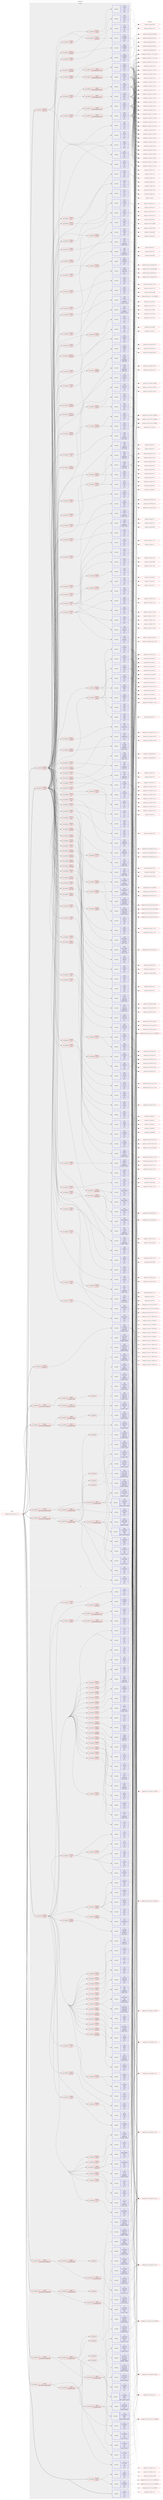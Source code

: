 digraph prolog {

# *************
# Graph options
# *************

newrank=true;
concentrate=true;
compound=true;
graph [rankdir=LR,fontname=Helvetica,fontsize=10,ranksep=1.5];#, ranksep=2.5, nodesep=0.2];
edge  [arrowhead=vee];
node  [fontname=Helvetica,fontsize=10];

# **********
# The ebuild
# **********

subgraph cluster_leftcol {
color=gray;
label=<<i>ebuild</i>>;
id [label="portage://app-emulation/qemu-7.2.12", color=red, width=4, href="../app-emulation/qemu-7.2.12.svg"];
}

# ****************
# The dependencies
# ****************

subgraph cluster_midcol {
color=gray;
label=<<i>dependencies</i>>;
subgraph cluster_compile {
fillcolor="#eeeeee";
style=filled;
label=<<i>compile</i>>;
subgraph cond8790 {
dependency30732 [label=<<TABLE BORDER="0" CELLBORDER="1" CELLSPACING="0" CELLPADDING="4"><TR><TD ROWSPAN="3" CELLPADDING="10">use_conditional</TD></TR><TR><TD>negative</TD></TR><TR><TD>static</TD></TR></TABLE>>, shape=none, color=red];
subgraph pack21628 {
dependency30733 [label=<<TABLE BORDER="0" CELLBORDER="1" CELLSPACING="0" CELLPADDING="4" WIDTH="220"><TR><TD ROWSPAN="6" CELLPADDING="30">pack_dep</TD></TR><TR><TD WIDTH="110">install</TD></TR><TR><TD>dev-libs</TD></TR><TR><TD>glib</TD></TR><TR><TD>none</TD></TR><TR><TD>[[],,,,]</TD></TR></TABLE>>, shape=none, color=blue];
}
dependency30732:e -> dependency30733:w [weight=20,style="dashed",arrowhead="vee"];
subgraph pack21629 {
dependency30734 [label=<<TABLE BORDER="0" CELLBORDER="1" CELLSPACING="0" CELLPADDING="4" WIDTH="220"><TR><TD ROWSPAN="6" CELLPADDING="30">pack_dep</TD></TR><TR><TD WIDTH="110">install</TD></TR><TR><TD>sys-libs</TD></TR><TR><TD>zlib</TD></TR><TR><TD>none</TD></TR><TR><TD>[[],,,,]</TD></TR></TABLE>>, shape=none, color=blue];
}
dependency30732:e -> dependency30734:w [weight=20,style="dashed",arrowhead="vee"];
subgraph cond8791 {
dependency30735 [label=<<TABLE BORDER="0" CELLBORDER="1" CELLSPACING="0" CELLPADDING="4"><TR><TD ROWSPAN="3" CELLPADDING="10">use_conditional</TD></TR><TR><TD>positive</TD></TR><TR><TD>python</TD></TR></TABLE>>, shape=none, color=red];
subgraph cond8792 {
dependency30736 [label=<<TABLE BORDER="0" CELLBORDER="1" CELLSPACING="0" CELLPADDING="4"><TR><TD ROWSPAN="3" CELLPADDING="10">use_conditional</TD></TR><TR><TD>positive</TD></TR><TR><TD>python_targets_python3_10</TD></TR></TABLE>>, shape=none, color=red];
subgraph pack21630 {
dependency30737 [label=<<TABLE BORDER="0" CELLBORDER="1" CELLSPACING="0" CELLPADDING="4" WIDTH="220"><TR><TD ROWSPAN="6" CELLPADDING="30">pack_dep</TD></TR><TR><TD WIDTH="110">install</TD></TR><TR><TD>dev-lang</TD></TR><TR><TD>python</TD></TR><TR><TD>none</TD></TR><TR><TD>[[],,,,]</TD></TR></TABLE>>, shape=none, color=blue];
}
dependency30736:e -> dependency30737:w [weight=20,style="dashed",arrowhead="vee"];
}
dependency30735:e -> dependency30736:w [weight=20,style="dashed",arrowhead="vee"];
subgraph cond8793 {
dependency30738 [label=<<TABLE BORDER="0" CELLBORDER="1" CELLSPACING="0" CELLPADDING="4"><TR><TD ROWSPAN="3" CELLPADDING="10">use_conditional</TD></TR><TR><TD>positive</TD></TR><TR><TD>python_targets_python3_11</TD></TR></TABLE>>, shape=none, color=red];
subgraph pack21631 {
dependency30739 [label=<<TABLE BORDER="0" CELLBORDER="1" CELLSPACING="0" CELLPADDING="4" WIDTH="220"><TR><TD ROWSPAN="6" CELLPADDING="30">pack_dep</TD></TR><TR><TD WIDTH="110">install</TD></TR><TR><TD>dev-lang</TD></TR><TR><TD>python</TD></TR><TR><TD>none</TD></TR><TR><TD>[[],,,,]</TD></TR></TABLE>>, shape=none, color=blue];
}
dependency30738:e -> dependency30739:w [weight=20,style="dashed",arrowhead="vee"];
}
dependency30735:e -> dependency30738:w [weight=20,style="dashed",arrowhead="vee"];
}
dependency30732:e -> dependency30735:w [weight=20,style="dashed",arrowhead="vee"];
subgraph cond8794 {
dependency30740 [label=<<TABLE BORDER="0" CELLBORDER="1" CELLSPACING="0" CELLPADDING="4"><TR><TD ROWSPAN="3" CELLPADDING="10">use_conditional</TD></TR><TR><TD>positive</TD></TR><TR><TD>systemtap</TD></TR></TABLE>>, shape=none, color=red];
subgraph pack21632 {
dependency30741 [label=<<TABLE BORDER="0" CELLBORDER="1" CELLSPACING="0" CELLPADDING="4" WIDTH="220"><TR><TD ROWSPAN="6" CELLPADDING="30">pack_dep</TD></TR><TR><TD WIDTH="110">install</TD></TR><TR><TD>dev-debug</TD></TR><TR><TD>systemtap</TD></TR><TR><TD>none</TD></TR><TR><TD>[[],,,,]</TD></TR></TABLE>>, shape=none, color=blue];
}
dependency30740:e -> dependency30741:w [weight=20,style="dashed",arrowhead="vee"];
}
dependency30732:e -> dependency30740:w [weight=20,style="dashed",arrowhead="vee"];
subgraph cond8795 {
dependency30742 [label=<<TABLE BORDER="0" CELLBORDER="1" CELLSPACING="0" CELLPADDING="4"><TR><TD ROWSPAN="3" CELLPADDING="10">use_conditional</TD></TR><TR><TD>positive</TD></TR><TR><TD>xattr</TD></TR></TABLE>>, shape=none, color=red];
subgraph pack21633 {
dependency30743 [label=<<TABLE BORDER="0" CELLBORDER="1" CELLSPACING="0" CELLPADDING="4" WIDTH="220"><TR><TD ROWSPAN="6" CELLPADDING="30">pack_dep</TD></TR><TR><TD WIDTH="110">install</TD></TR><TR><TD>sys-apps</TD></TR><TR><TD>attr</TD></TR><TR><TD>none</TD></TR><TR><TD>[[],,,,]</TD></TR></TABLE>>, shape=none, color=blue];
}
dependency30742:e -> dependency30743:w [weight=20,style="dashed",arrowhead="vee"];
}
dependency30732:e -> dependency30742:w [weight=20,style="dashed",arrowhead="vee"];
subgraph pack21634 {
dependency30744 [label=<<TABLE BORDER="0" CELLBORDER="1" CELLSPACING="0" CELLPADDING="4" WIDTH="220"><TR><TD ROWSPAN="6" CELLPADDING="30">pack_dep</TD></TR><TR><TD WIDTH="110">install</TD></TR><TR><TD>sys-libs</TD></TR><TR><TD>libcap-ng</TD></TR><TR><TD>none</TD></TR><TR><TD>[[],,,,]</TD></TR></TABLE>>, shape=none, color=blue];
}
dependency30732:e -> dependency30744:w [weight=20,style="dashed",arrowhead="vee"];
subgraph pack21635 {
dependency30745 [label=<<TABLE BORDER="0" CELLBORDER="1" CELLSPACING="0" CELLPADDING="4" WIDTH="220"><TR><TD ROWSPAN="6" CELLPADDING="30">pack_dep</TD></TR><TR><TD WIDTH="110">install</TD></TR><TR><TD>x11-libs</TD></TR><TR><TD>pixman</TD></TR><TR><TD>greaterequal</TD></TR><TR><TD>[[0,28,0],,,0.28.0]</TD></TR></TABLE>>, shape=none, color=blue];
}
dependency30732:e -> dependency30745:w [weight=20,style="dashed",arrowhead="vee"];
subgraph cond8796 {
dependency30746 [label=<<TABLE BORDER="0" CELLBORDER="1" CELLSPACING="0" CELLPADDING="4"><TR><TD ROWSPAN="3" CELLPADDING="10">use_conditional</TD></TR><TR><TD>positive</TD></TR><TR><TD>accessibility</TD></TR></TABLE>>, shape=none, color=red];
subgraph pack21636 {
dependency30747 [label=<<TABLE BORDER="0" CELLBORDER="1" CELLSPACING="0" CELLPADDING="4" WIDTH="220"><TR><TD ROWSPAN="6" CELLPADDING="30">pack_dep</TD></TR><TR><TD WIDTH="110">install</TD></TR><TR><TD>app-accessibility</TD></TR><TR><TD>brltty</TD></TR><TR><TD>none</TD></TR><TR><TD>[[],,,,]</TD></TR></TABLE>>, shape=none, color=blue];
}
dependency30746:e -> dependency30747:w [weight=20,style="dashed",arrowhead="vee"];
subgraph pack21637 {
dependency30748 [label=<<TABLE BORDER="0" CELLBORDER="1" CELLSPACING="0" CELLPADDING="4" WIDTH="220"><TR><TD ROWSPAN="6" CELLPADDING="30">pack_dep</TD></TR><TR><TD WIDTH="110">install</TD></TR><TR><TD>app-accessibility</TD></TR><TR><TD>brltty</TD></TR><TR><TD>none</TD></TR><TR><TD>[[],,,,]</TD></TR></TABLE>>, shape=none, color=blue];
}
dependency30746:e -> dependency30748:w [weight=20,style="dashed",arrowhead="vee"];
}
dependency30732:e -> dependency30746:w [weight=20,style="dashed",arrowhead="vee"];
subgraph cond8797 {
dependency30749 [label=<<TABLE BORDER="0" CELLBORDER="1" CELLSPACING="0" CELLPADDING="4"><TR><TD ROWSPAN="3" CELLPADDING="10">use_conditional</TD></TR><TR><TD>positive</TD></TR><TR><TD>aio</TD></TR></TABLE>>, shape=none, color=red];
subgraph pack21638 {
dependency30750 [label=<<TABLE BORDER="0" CELLBORDER="1" CELLSPACING="0" CELLPADDING="4" WIDTH="220"><TR><TD ROWSPAN="6" CELLPADDING="30">pack_dep</TD></TR><TR><TD WIDTH="110">install</TD></TR><TR><TD>dev-libs</TD></TR><TR><TD>libaio</TD></TR><TR><TD>none</TD></TR><TR><TD>[[],,,,]</TD></TR></TABLE>>, shape=none, color=blue];
}
dependency30749:e -> dependency30750:w [weight=20,style="dashed",arrowhead="vee"];
}
dependency30732:e -> dependency30749:w [weight=20,style="dashed",arrowhead="vee"];
subgraph cond8798 {
dependency30751 [label=<<TABLE BORDER="0" CELLBORDER="1" CELLSPACING="0" CELLPADDING="4"><TR><TD ROWSPAN="3" CELLPADDING="10">use_conditional</TD></TR><TR><TD>positive</TD></TR><TR><TD>alsa</TD></TR></TABLE>>, shape=none, color=red];
subgraph pack21639 {
dependency30752 [label=<<TABLE BORDER="0" CELLBORDER="1" CELLSPACING="0" CELLPADDING="4" WIDTH="220"><TR><TD ROWSPAN="6" CELLPADDING="30">pack_dep</TD></TR><TR><TD WIDTH="110">install</TD></TR><TR><TD>media-libs</TD></TR><TR><TD>alsa-lib</TD></TR><TR><TD>greaterequal</TD></TR><TR><TD>[[1,0,13],,,1.0.13]</TD></TR></TABLE>>, shape=none, color=blue];
}
dependency30751:e -> dependency30752:w [weight=20,style="dashed",arrowhead="vee"];
}
dependency30732:e -> dependency30751:w [weight=20,style="dashed",arrowhead="vee"];
subgraph cond8799 {
dependency30753 [label=<<TABLE BORDER="0" CELLBORDER="1" CELLSPACING="0" CELLPADDING="4"><TR><TD ROWSPAN="3" CELLPADDING="10">use_conditional</TD></TR><TR><TD>positive</TD></TR><TR><TD>bpf</TD></TR></TABLE>>, shape=none, color=red];
subgraph pack21640 {
dependency30754 [label=<<TABLE BORDER="0" CELLBORDER="1" CELLSPACING="0" CELLPADDING="4" WIDTH="220"><TR><TD ROWSPAN="6" CELLPADDING="30">pack_dep</TD></TR><TR><TD WIDTH="110">install</TD></TR><TR><TD>dev-libs</TD></TR><TR><TD>libbpf</TD></TR><TR><TD>none</TD></TR><TR><TD>[[],,,,]</TD></TR></TABLE>>, shape=none, color=blue];
}
dependency30753:e -> dependency30754:w [weight=20,style="dashed",arrowhead="vee"];
}
dependency30732:e -> dependency30753:w [weight=20,style="dashed",arrowhead="vee"];
subgraph cond8800 {
dependency30755 [label=<<TABLE BORDER="0" CELLBORDER="1" CELLSPACING="0" CELLPADDING="4"><TR><TD ROWSPAN="3" CELLPADDING="10">use_conditional</TD></TR><TR><TD>positive</TD></TR><TR><TD>bzip2</TD></TR></TABLE>>, shape=none, color=red];
subgraph pack21641 {
dependency30756 [label=<<TABLE BORDER="0" CELLBORDER="1" CELLSPACING="0" CELLPADDING="4" WIDTH="220"><TR><TD ROWSPAN="6" CELLPADDING="30">pack_dep</TD></TR><TR><TD WIDTH="110">install</TD></TR><TR><TD>app-arch</TD></TR><TR><TD>bzip2</TD></TR><TR><TD>none</TD></TR><TR><TD>[[],,,,]</TD></TR></TABLE>>, shape=none, color=blue];
}
dependency30755:e -> dependency30756:w [weight=20,style="dashed",arrowhead="vee"];
}
dependency30732:e -> dependency30755:w [weight=20,style="dashed",arrowhead="vee"];
subgraph cond8801 {
dependency30757 [label=<<TABLE BORDER="0" CELLBORDER="1" CELLSPACING="0" CELLPADDING="4"><TR><TD ROWSPAN="3" CELLPADDING="10">use_conditional</TD></TR><TR><TD>positive</TD></TR><TR><TD>capstone</TD></TR></TABLE>>, shape=none, color=red];
subgraph pack21642 {
dependency30758 [label=<<TABLE BORDER="0" CELLBORDER="1" CELLSPACING="0" CELLPADDING="4" WIDTH="220"><TR><TD ROWSPAN="6" CELLPADDING="30">pack_dep</TD></TR><TR><TD WIDTH="110">install</TD></TR><TR><TD>dev-libs</TD></TR><TR><TD>capstone</TD></TR><TR><TD>none</TD></TR><TR><TD>[[],,,,]</TD></TR></TABLE>>, shape=none, color=blue];
}
dependency30757:e -> dependency30758:w [weight=20,style="dashed",arrowhead="vee"];
}
dependency30732:e -> dependency30757:w [weight=20,style="dashed",arrowhead="vee"];
subgraph cond8802 {
dependency30759 [label=<<TABLE BORDER="0" CELLBORDER="1" CELLSPACING="0" CELLPADDING="4"><TR><TD ROWSPAN="3" CELLPADDING="10">use_conditional</TD></TR><TR><TD>positive</TD></TR><TR><TD>curl</TD></TR></TABLE>>, shape=none, color=red];
subgraph pack21643 {
dependency30760 [label=<<TABLE BORDER="0" CELLBORDER="1" CELLSPACING="0" CELLPADDING="4" WIDTH="220"><TR><TD ROWSPAN="6" CELLPADDING="30">pack_dep</TD></TR><TR><TD WIDTH="110">install</TD></TR><TR><TD>net-misc</TD></TR><TR><TD>curl</TD></TR><TR><TD>greaterequal</TD></TR><TR><TD>[[7,15,4],,,7.15.4]</TD></TR></TABLE>>, shape=none, color=blue];
}
dependency30759:e -> dependency30760:w [weight=20,style="dashed",arrowhead="vee"];
}
dependency30732:e -> dependency30759:w [weight=20,style="dashed",arrowhead="vee"];
subgraph cond8803 {
dependency30761 [label=<<TABLE BORDER="0" CELLBORDER="1" CELLSPACING="0" CELLPADDING="4"><TR><TD ROWSPAN="3" CELLPADDING="10">use_conditional</TD></TR><TR><TD>positive</TD></TR><TR><TD>fdt</TD></TR></TABLE>>, shape=none, color=red];
subgraph pack21644 {
dependency30762 [label=<<TABLE BORDER="0" CELLBORDER="1" CELLSPACING="0" CELLPADDING="4" WIDTH="220"><TR><TD ROWSPAN="6" CELLPADDING="30">pack_dep</TD></TR><TR><TD WIDTH="110">install</TD></TR><TR><TD>sys-apps</TD></TR><TR><TD>dtc</TD></TR><TR><TD>greaterequal</TD></TR><TR><TD>[[1,5,1],,,1.5.1]</TD></TR></TABLE>>, shape=none, color=blue];
}
dependency30761:e -> dependency30762:w [weight=20,style="dashed",arrowhead="vee"];
}
dependency30732:e -> dependency30761:w [weight=20,style="dashed",arrowhead="vee"];
subgraph cond8804 {
dependency30763 [label=<<TABLE BORDER="0" CELLBORDER="1" CELLSPACING="0" CELLPADDING="4"><TR><TD ROWSPAN="3" CELLPADDING="10">use_conditional</TD></TR><TR><TD>positive</TD></TR><TR><TD>fuse</TD></TR></TABLE>>, shape=none, color=red];
subgraph pack21645 {
dependency30764 [label=<<TABLE BORDER="0" CELLBORDER="1" CELLSPACING="0" CELLPADDING="4" WIDTH="220"><TR><TD ROWSPAN="6" CELLPADDING="30">pack_dep</TD></TR><TR><TD WIDTH="110">install</TD></TR><TR><TD>sys-fs</TD></TR><TR><TD>fuse</TD></TR><TR><TD>greaterequal</TD></TR><TR><TD>[[3,1],,,3.1]</TD></TR></TABLE>>, shape=none, color=blue];
}
dependency30763:e -> dependency30764:w [weight=20,style="dashed",arrowhead="vee"];
}
dependency30732:e -> dependency30763:w [weight=20,style="dashed",arrowhead="vee"];
subgraph cond8805 {
dependency30765 [label=<<TABLE BORDER="0" CELLBORDER="1" CELLSPACING="0" CELLPADDING="4"><TR><TD ROWSPAN="3" CELLPADDING="10">use_conditional</TD></TR><TR><TD>positive</TD></TR><TR><TD>glusterfs</TD></TR></TABLE>>, shape=none, color=red];
subgraph pack21646 {
dependency30766 [label=<<TABLE BORDER="0" CELLBORDER="1" CELLSPACING="0" CELLPADDING="4" WIDTH="220"><TR><TD ROWSPAN="6" CELLPADDING="30">pack_dep</TD></TR><TR><TD WIDTH="110">install</TD></TR><TR><TD>sys-cluster</TD></TR><TR><TD>glusterfs</TD></TR><TR><TD>greaterequal</TD></TR><TR><TD>[[3,4,0],,,3.4.0]</TD></TR></TABLE>>, shape=none, color=blue];
}
dependency30765:e -> dependency30766:w [weight=20,style="dashed",arrowhead="vee"];
}
dependency30732:e -> dependency30765:w [weight=20,style="dashed",arrowhead="vee"];
subgraph cond8806 {
dependency30767 [label=<<TABLE BORDER="0" CELLBORDER="1" CELLSPACING="0" CELLPADDING="4"><TR><TD ROWSPAN="3" CELLPADDING="10">use_conditional</TD></TR><TR><TD>positive</TD></TR><TR><TD>gnutls</TD></TR></TABLE>>, shape=none, color=red];
subgraph pack21647 {
dependency30768 [label=<<TABLE BORDER="0" CELLBORDER="1" CELLSPACING="0" CELLPADDING="4" WIDTH="220"><TR><TD ROWSPAN="6" CELLPADDING="30">pack_dep</TD></TR><TR><TD WIDTH="110">install</TD></TR><TR><TD>net-libs</TD></TR><TR><TD>gnutls</TD></TR><TR><TD>greaterequal</TD></TR><TR><TD>[[3,0],,,3.0]</TD></TR></TABLE>>, shape=none, color=blue];
}
dependency30767:e -> dependency30768:w [weight=20,style="dashed",arrowhead="vee"];
subgraph pack21648 {
dependency30769 [label=<<TABLE BORDER="0" CELLBORDER="1" CELLSPACING="0" CELLPADDING="4" WIDTH="220"><TR><TD ROWSPAN="6" CELLPADDING="30">pack_dep</TD></TR><TR><TD WIDTH="110">install</TD></TR><TR><TD>dev-libs</TD></TR><TR><TD>nettle</TD></TR><TR><TD>none</TD></TR><TR><TD>[[],,,,]</TD></TR></TABLE>>, shape=none, color=blue];
}
dependency30767:e -> dependency30769:w [weight=20,style="dashed",arrowhead="vee"];
}
dependency30732:e -> dependency30767:w [weight=20,style="dashed",arrowhead="vee"];
subgraph cond8807 {
dependency30770 [label=<<TABLE BORDER="0" CELLBORDER="1" CELLSPACING="0" CELLPADDING="4"><TR><TD ROWSPAN="3" CELLPADDING="10">use_conditional</TD></TR><TR><TD>positive</TD></TR><TR><TD>gtk</TD></TR></TABLE>>, shape=none, color=red];
subgraph pack21649 {
dependency30771 [label=<<TABLE BORDER="0" CELLBORDER="1" CELLSPACING="0" CELLPADDING="4" WIDTH="220"><TR><TD ROWSPAN="6" CELLPADDING="30">pack_dep</TD></TR><TR><TD WIDTH="110">install</TD></TR><TR><TD>x11-libs</TD></TR><TR><TD>cairo</TD></TR><TR><TD>none</TD></TR><TR><TD>[[],,,,]</TD></TR></TABLE>>, shape=none, color=blue];
}
dependency30770:e -> dependency30771:w [weight=20,style="dashed",arrowhead="vee"];
subgraph pack21650 {
dependency30772 [label=<<TABLE BORDER="0" CELLBORDER="1" CELLSPACING="0" CELLPADDING="4" WIDTH="220"><TR><TD ROWSPAN="6" CELLPADDING="30">pack_dep</TD></TR><TR><TD WIDTH="110">install</TD></TR><TR><TD>x11-libs</TD></TR><TR><TD>gdk-pixbuf</TD></TR><TR><TD>none</TD></TR><TR><TD>[[],,,,]</TD></TR></TABLE>>, shape=none, color=blue];
}
dependency30770:e -> dependency30772:w [weight=20,style="dashed",arrowhead="vee"];
subgraph pack21651 {
dependency30773 [label=<<TABLE BORDER="0" CELLBORDER="1" CELLSPACING="0" CELLPADDING="4" WIDTH="220"><TR><TD ROWSPAN="6" CELLPADDING="30">pack_dep</TD></TR><TR><TD WIDTH="110">install</TD></TR><TR><TD>x11-libs</TD></TR><TR><TD>gtk+</TD></TR><TR><TD>none</TD></TR><TR><TD>[[],,,,]</TD></TR></TABLE>>, shape=none, color=blue];
}
dependency30770:e -> dependency30773:w [weight=20,style="dashed",arrowhead="vee"];
subgraph pack21652 {
dependency30774 [label=<<TABLE BORDER="0" CELLBORDER="1" CELLSPACING="0" CELLPADDING="4" WIDTH="220"><TR><TD ROWSPAN="6" CELLPADDING="30">pack_dep</TD></TR><TR><TD WIDTH="110">install</TD></TR><TR><TD>x11-libs</TD></TR><TR><TD>libX11</TD></TR><TR><TD>none</TD></TR><TR><TD>[[],,,,]</TD></TR></TABLE>>, shape=none, color=blue];
}
dependency30770:e -> dependency30774:w [weight=20,style="dashed",arrowhead="vee"];
subgraph cond8808 {
dependency30775 [label=<<TABLE BORDER="0" CELLBORDER="1" CELLSPACING="0" CELLPADDING="4"><TR><TD ROWSPAN="3" CELLPADDING="10">use_conditional</TD></TR><TR><TD>positive</TD></TR><TR><TD>vte</TD></TR></TABLE>>, shape=none, color=red];
subgraph pack21653 {
dependency30776 [label=<<TABLE BORDER="0" CELLBORDER="1" CELLSPACING="0" CELLPADDING="4" WIDTH="220"><TR><TD ROWSPAN="6" CELLPADDING="30">pack_dep</TD></TR><TR><TD WIDTH="110">install</TD></TR><TR><TD>x11-libs</TD></TR><TR><TD>vte</TD></TR><TR><TD>none</TD></TR><TR><TD>[[],,,,]</TD></TR></TABLE>>, shape=none, color=blue];
}
dependency30775:e -> dependency30776:w [weight=20,style="dashed",arrowhead="vee"];
}
dependency30770:e -> dependency30775:w [weight=20,style="dashed",arrowhead="vee"];
}
dependency30732:e -> dependency30770:w [weight=20,style="dashed",arrowhead="vee"];
subgraph cond8809 {
dependency30777 [label=<<TABLE BORDER="0" CELLBORDER="1" CELLSPACING="0" CELLPADDING="4"><TR><TD ROWSPAN="3" CELLPADDING="10">use_conditional</TD></TR><TR><TD>positive</TD></TR><TR><TD>infiniband</TD></TR></TABLE>>, shape=none, color=red];
subgraph pack21654 {
dependency30778 [label=<<TABLE BORDER="0" CELLBORDER="1" CELLSPACING="0" CELLPADDING="4" WIDTH="220"><TR><TD ROWSPAN="6" CELLPADDING="30">pack_dep</TD></TR><TR><TD WIDTH="110">install</TD></TR><TR><TD>sys-cluster</TD></TR><TR><TD>rdma-core</TD></TR><TR><TD>none</TD></TR><TR><TD>[[],,,,]</TD></TR></TABLE>>, shape=none, color=blue];
}
dependency30777:e -> dependency30778:w [weight=20,style="dashed",arrowhead="vee"];
}
dependency30732:e -> dependency30777:w [weight=20,style="dashed",arrowhead="vee"];
subgraph cond8810 {
dependency30779 [label=<<TABLE BORDER="0" CELLBORDER="1" CELLSPACING="0" CELLPADDING="4"><TR><TD ROWSPAN="3" CELLPADDING="10">use_conditional</TD></TR><TR><TD>positive</TD></TR><TR><TD>iscsi</TD></TR></TABLE>>, shape=none, color=red];
subgraph pack21655 {
dependency30780 [label=<<TABLE BORDER="0" CELLBORDER="1" CELLSPACING="0" CELLPADDING="4" WIDTH="220"><TR><TD ROWSPAN="6" CELLPADDING="30">pack_dep</TD></TR><TR><TD WIDTH="110">install</TD></TR><TR><TD>net-libs</TD></TR><TR><TD>libiscsi</TD></TR><TR><TD>none</TD></TR><TR><TD>[[],,,,]</TD></TR></TABLE>>, shape=none, color=blue];
}
dependency30779:e -> dependency30780:w [weight=20,style="dashed",arrowhead="vee"];
}
dependency30732:e -> dependency30779:w [weight=20,style="dashed",arrowhead="vee"];
subgraph cond8811 {
dependency30781 [label=<<TABLE BORDER="0" CELLBORDER="1" CELLSPACING="0" CELLPADDING="4"><TR><TD ROWSPAN="3" CELLPADDING="10">use_conditional</TD></TR><TR><TD>positive</TD></TR><TR><TD>io-uring</TD></TR></TABLE>>, shape=none, color=red];
subgraph pack21656 {
dependency30782 [label=<<TABLE BORDER="0" CELLBORDER="1" CELLSPACING="0" CELLPADDING="4" WIDTH="220"><TR><TD ROWSPAN="6" CELLPADDING="30">pack_dep</TD></TR><TR><TD WIDTH="110">install</TD></TR><TR><TD>sys-libs</TD></TR><TR><TD>liburing</TD></TR><TR><TD>none</TD></TR><TR><TD>[[],,,,]</TD></TR></TABLE>>, shape=none, color=blue];
}
dependency30781:e -> dependency30782:w [weight=20,style="dashed",arrowhead="vee"];
}
dependency30732:e -> dependency30781:w [weight=20,style="dashed",arrowhead="vee"];
subgraph cond8812 {
dependency30783 [label=<<TABLE BORDER="0" CELLBORDER="1" CELLSPACING="0" CELLPADDING="4"><TR><TD ROWSPAN="3" CELLPADDING="10">use_conditional</TD></TR><TR><TD>positive</TD></TR><TR><TD>jack</TD></TR></TABLE>>, shape=none, color=red];
subgraph pack21657 {
dependency30784 [label=<<TABLE BORDER="0" CELLBORDER="1" CELLSPACING="0" CELLPADDING="4" WIDTH="220"><TR><TD ROWSPAN="6" CELLPADDING="30">pack_dep</TD></TR><TR><TD WIDTH="110">install</TD></TR><TR><TD>virtual</TD></TR><TR><TD>jack</TD></TR><TR><TD>none</TD></TR><TR><TD>[[],,,,]</TD></TR></TABLE>>, shape=none, color=blue];
}
dependency30783:e -> dependency30784:w [weight=20,style="dashed",arrowhead="vee"];
}
dependency30732:e -> dependency30783:w [weight=20,style="dashed",arrowhead="vee"];
subgraph cond8813 {
dependency30785 [label=<<TABLE BORDER="0" CELLBORDER="1" CELLSPACING="0" CELLPADDING="4"><TR><TD ROWSPAN="3" CELLPADDING="10">use_conditional</TD></TR><TR><TD>positive</TD></TR><TR><TD>jemalloc</TD></TR></TABLE>>, shape=none, color=red];
subgraph pack21658 {
dependency30786 [label=<<TABLE BORDER="0" CELLBORDER="1" CELLSPACING="0" CELLPADDING="4" WIDTH="220"><TR><TD ROWSPAN="6" CELLPADDING="30">pack_dep</TD></TR><TR><TD WIDTH="110">install</TD></TR><TR><TD>dev-libs</TD></TR><TR><TD>jemalloc</TD></TR><TR><TD>none</TD></TR><TR><TD>[[],,,,]</TD></TR></TABLE>>, shape=none, color=blue];
}
dependency30785:e -> dependency30786:w [weight=20,style="dashed",arrowhead="vee"];
}
dependency30732:e -> dependency30785:w [weight=20,style="dashed",arrowhead="vee"];
subgraph cond8814 {
dependency30787 [label=<<TABLE BORDER="0" CELLBORDER="1" CELLSPACING="0" CELLPADDING="4"><TR><TD ROWSPAN="3" CELLPADDING="10">use_conditional</TD></TR><TR><TD>positive</TD></TR><TR><TD>jpeg</TD></TR></TABLE>>, shape=none, color=red];
subgraph pack21659 {
dependency30788 [label=<<TABLE BORDER="0" CELLBORDER="1" CELLSPACING="0" CELLPADDING="4" WIDTH="220"><TR><TD ROWSPAN="6" CELLPADDING="30">pack_dep</TD></TR><TR><TD WIDTH="110">install</TD></TR><TR><TD>media-libs</TD></TR><TR><TD>libjpeg-turbo</TD></TR><TR><TD>none</TD></TR><TR><TD>[[],,,,]</TD></TR></TABLE>>, shape=none, color=blue];
}
dependency30787:e -> dependency30788:w [weight=20,style="dashed",arrowhead="vee"];
}
dependency30732:e -> dependency30787:w [weight=20,style="dashed",arrowhead="vee"];
subgraph cond8815 {
dependency30789 [label=<<TABLE BORDER="0" CELLBORDER="1" CELLSPACING="0" CELLPADDING="4"><TR><TD ROWSPAN="3" CELLPADDING="10">use_conditional</TD></TR><TR><TD>positive</TD></TR><TR><TD>lzo</TD></TR></TABLE>>, shape=none, color=red];
subgraph pack21660 {
dependency30790 [label=<<TABLE BORDER="0" CELLBORDER="1" CELLSPACING="0" CELLPADDING="4" WIDTH="220"><TR><TD ROWSPAN="6" CELLPADDING="30">pack_dep</TD></TR><TR><TD WIDTH="110">install</TD></TR><TR><TD>dev-libs</TD></TR><TR><TD>lzo</TD></TR><TR><TD>none</TD></TR><TR><TD>[[],,,,]</TD></TR></TABLE>>, shape=none, color=blue];
}
dependency30789:e -> dependency30790:w [weight=20,style="dashed",arrowhead="vee"];
}
dependency30732:e -> dependency30789:w [weight=20,style="dashed",arrowhead="vee"];
subgraph cond8816 {
dependency30791 [label=<<TABLE BORDER="0" CELLBORDER="1" CELLSPACING="0" CELLPADDING="4"><TR><TD ROWSPAN="3" CELLPADDING="10">use_conditional</TD></TR><TR><TD>positive</TD></TR><TR><TD>multipath</TD></TR></TABLE>>, shape=none, color=red];
subgraph pack21661 {
dependency30792 [label=<<TABLE BORDER="0" CELLBORDER="1" CELLSPACING="0" CELLPADDING="4" WIDTH="220"><TR><TD ROWSPAN="6" CELLPADDING="30">pack_dep</TD></TR><TR><TD WIDTH="110">install</TD></TR><TR><TD>sys-fs</TD></TR><TR><TD>multipath-tools</TD></TR><TR><TD>none</TD></TR><TR><TD>[[],,,,]</TD></TR></TABLE>>, shape=none, color=blue];
}
dependency30791:e -> dependency30792:w [weight=20,style="dashed",arrowhead="vee"];
}
dependency30732:e -> dependency30791:w [weight=20,style="dashed",arrowhead="vee"];
subgraph cond8817 {
dependency30793 [label=<<TABLE BORDER="0" CELLBORDER="1" CELLSPACING="0" CELLPADDING="4"><TR><TD ROWSPAN="3" CELLPADDING="10">use_conditional</TD></TR><TR><TD>positive</TD></TR><TR><TD>ncurses</TD></TR></TABLE>>, shape=none, color=red];
subgraph pack21662 {
dependency30794 [label=<<TABLE BORDER="0" CELLBORDER="1" CELLSPACING="0" CELLPADDING="4" WIDTH="220"><TR><TD ROWSPAN="6" CELLPADDING="30">pack_dep</TD></TR><TR><TD WIDTH="110">install</TD></TR><TR><TD>sys-libs</TD></TR><TR><TD>ncurses</TD></TR><TR><TD>none</TD></TR><TR><TD>[[],,,,]</TD></TR></TABLE>>, shape=none, color=blue];
}
dependency30793:e -> dependency30794:w [weight=20,style="dashed",arrowhead="vee"];
subgraph pack21663 {
dependency30795 [label=<<TABLE BORDER="0" CELLBORDER="1" CELLSPACING="0" CELLPADDING="4" WIDTH="220"><TR><TD ROWSPAN="6" CELLPADDING="30">pack_dep</TD></TR><TR><TD WIDTH="110">install</TD></TR><TR><TD>sys-libs</TD></TR><TR><TD>ncurses</TD></TR><TR><TD>none</TD></TR><TR><TD>[[],,,,]</TD></TR></TABLE>>, shape=none, color=blue];
}
dependency30793:e -> dependency30795:w [weight=20,style="dashed",arrowhead="vee"];
}
dependency30732:e -> dependency30793:w [weight=20,style="dashed",arrowhead="vee"];
subgraph cond8818 {
dependency30796 [label=<<TABLE BORDER="0" CELLBORDER="1" CELLSPACING="0" CELLPADDING="4"><TR><TD ROWSPAN="3" CELLPADDING="10">use_conditional</TD></TR><TR><TD>positive</TD></TR><TR><TD>nfs</TD></TR></TABLE>>, shape=none, color=red];
subgraph pack21664 {
dependency30797 [label=<<TABLE BORDER="0" CELLBORDER="1" CELLSPACING="0" CELLPADDING="4" WIDTH="220"><TR><TD ROWSPAN="6" CELLPADDING="30">pack_dep</TD></TR><TR><TD WIDTH="110">install</TD></TR><TR><TD>net-fs</TD></TR><TR><TD>libnfs</TD></TR><TR><TD>greaterequal</TD></TR><TR><TD>[[1,9,3],,,1.9.3]</TD></TR></TABLE>>, shape=none, color=blue];
}
dependency30796:e -> dependency30797:w [weight=20,style="dashed",arrowhead="vee"];
}
dependency30732:e -> dependency30796:w [weight=20,style="dashed",arrowhead="vee"];
subgraph cond8819 {
dependency30798 [label=<<TABLE BORDER="0" CELLBORDER="1" CELLSPACING="0" CELLPADDING="4"><TR><TD ROWSPAN="3" CELLPADDING="10">use_conditional</TD></TR><TR><TD>positive</TD></TR><TR><TD>numa</TD></TR></TABLE>>, shape=none, color=red];
subgraph pack21665 {
dependency30799 [label=<<TABLE BORDER="0" CELLBORDER="1" CELLSPACING="0" CELLPADDING="4" WIDTH="220"><TR><TD ROWSPAN="6" CELLPADDING="30">pack_dep</TD></TR><TR><TD WIDTH="110">install</TD></TR><TR><TD>sys-process</TD></TR><TR><TD>numactl</TD></TR><TR><TD>none</TD></TR><TR><TD>[[],,,,]</TD></TR></TABLE>>, shape=none, color=blue];
}
dependency30798:e -> dependency30799:w [weight=20,style="dashed",arrowhead="vee"];
}
dependency30732:e -> dependency30798:w [weight=20,style="dashed",arrowhead="vee"];
subgraph cond8820 {
dependency30800 [label=<<TABLE BORDER="0" CELLBORDER="1" CELLSPACING="0" CELLPADDING="4"><TR><TD ROWSPAN="3" CELLPADDING="10">use_conditional</TD></TR><TR><TD>positive</TD></TR><TR><TD>opengl</TD></TR></TABLE>>, shape=none, color=red];
subgraph pack21666 {
dependency30801 [label=<<TABLE BORDER="0" CELLBORDER="1" CELLSPACING="0" CELLPADDING="4" WIDTH="220"><TR><TD ROWSPAN="6" CELLPADDING="30">pack_dep</TD></TR><TR><TD WIDTH="110">install</TD></TR><TR><TD>virtual</TD></TR><TR><TD>opengl</TD></TR><TR><TD>none</TD></TR><TR><TD>[[],,,,]</TD></TR></TABLE>>, shape=none, color=blue];
}
dependency30800:e -> dependency30801:w [weight=20,style="dashed",arrowhead="vee"];
subgraph pack21667 {
dependency30802 [label=<<TABLE BORDER="0" CELLBORDER="1" CELLSPACING="0" CELLPADDING="4" WIDTH="220"><TR><TD ROWSPAN="6" CELLPADDING="30">pack_dep</TD></TR><TR><TD WIDTH="110">install</TD></TR><TR><TD>media-libs</TD></TR><TR><TD>libepoxy</TD></TR><TR><TD>none</TD></TR><TR><TD>[[],,,,]</TD></TR></TABLE>>, shape=none, color=blue];
}
dependency30800:e -> dependency30802:w [weight=20,style="dashed",arrowhead="vee"];
subgraph pack21668 {
dependency30803 [label=<<TABLE BORDER="0" CELLBORDER="1" CELLSPACING="0" CELLPADDING="4" WIDTH="220"><TR><TD ROWSPAN="6" CELLPADDING="30">pack_dep</TD></TR><TR><TD WIDTH="110">install</TD></TR><TR><TD>media-libs</TD></TR><TR><TD>mesa</TD></TR><TR><TD>none</TD></TR><TR><TD>[[],,,,]</TD></TR></TABLE>>, shape=none, color=blue];
}
dependency30800:e -> dependency30803:w [weight=20,style="dashed",arrowhead="vee"];
subgraph pack21669 {
dependency30804 [label=<<TABLE BORDER="0" CELLBORDER="1" CELLSPACING="0" CELLPADDING="4" WIDTH="220"><TR><TD ROWSPAN="6" CELLPADDING="30">pack_dep</TD></TR><TR><TD WIDTH="110">install</TD></TR><TR><TD>media-libs</TD></TR><TR><TD>mesa</TD></TR><TR><TD>none</TD></TR><TR><TD>[[],,,,]</TD></TR></TABLE>>, shape=none, color=blue];
}
dependency30800:e -> dependency30804:w [weight=20,style="dashed",arrowhead="vee"];
}
dependency30732:e -> dependency30800:w [weight=20,style="dashed",arrowhead="vee"];
subgraph cond8821 {
dependency30805 [label=<<TABLE BORDER="0" CELLBORDER="1" CELLSPACING="0" CELLPADDING="4"><TR><TD ROWSPAN="3" CELLPADDING="10">use_conditional</TD></TR><TR><TD>positive</TD></TR><TR><TD>pam</TD></TR></TABLE>>, shape=none, color=red];
subgraph pack21670 {
dependency30806 [label=<<TABLE BORDER="0" CELLBORDER="1" CELLSPACING="0" CELLPADDING="4" WIDTH="220"><TR><TD ROWSPAN="6" CELLPADDING="30">pack_dep</TD></TR><TR><TD WIDTH="110">install</TD></TR><TR><TD>sys-libs</TD></TR><TR><TD>pam</TD></TR><TR><TD>none</TD></TR><TR><TD>[[],,,,]</TD></TR></TABLE>>, shape=none, color=blue];
}
dependency30805:e -> dependency30806:w [weight=20,style="dashed",arrowhead="vee"];
}
dependency30732:e -> dependency30805:w [weight=20,style="dashed",arrowhead="vee"];
subgraph cond8822 {
dependency30807 [label=<<TABLE BORDER="0" CELLBORDER="1" CELLSPACING="0" CELLPADDING="4"><TR><TD ROWSPAN="3" CELLPADDING="10">use_conditional</TD></TR><TR><TD>positive</TD></TR><TR><TD>png</TD></TR></TABLE>>, shape=none, color=red];
subgraph pack21671 {
dependency30808 [label=<<TABLE BORDER="0" CELLBORDER="1" CELLSPACING="0" CELLPADDING="4" WIDTH="220"><TR><TD ROWSPAN="6" CELLPADDING="30">pack_dep</TD></TR><TR><TD WIDTH="110">install</TD></TR><TR><TD>media-libs</TD></TR><TR><TD>libpng</TD></TR><TR><TD>none</TD></TR><TR><TD>[[],,,,]</TD></TR></TABLE>>, shape=none, color=blue];
}
dependency30807:e -> dependency30808:w [weight=20,style="dashed",arrowhead="vee"];
}
dependency30732:e -> dependency30807:w [weight=20,style="dashed",arrowhead="vee"];
subgraph cond8823 {
dependency30809 [label=<<TABLE BORDER="0" CELLBORDER="1" CELLSPACING="0" CELLPADDING="4"><TR><TD ROWSPAN="3" CELLPADDING="10">use_conditional</TD></TR><TR><TD>positive</TD></TR><TR><TD>pulseaudio</TD></TR></TABLE>>, shape=none, color=red];
subgraph pack21672 {
dependency30810 [label=<<TABLE BORDER="0" CELLBORDER="1" CELLSPACING="0" CELLPADDING="4" WIDTH="220"><TR><TD ROWSPAN="6" CELLPADDING="30">pack_dep</TD></TR><TR><TD WIDTH="110">install</TD></TR><TR><TD>media-libs</TD></TR><TR><TD>libpulse</TD></TR><TR><TD>none</TD></TR><TR><TD>[[],,,,]</TD></TR></TABLE>>, shape=none, color=blue];
}
dependency30809:e -> dependency30810:w [weight=20,style="dashed",arrowhead="vee"];
}
dependency30732:e -> dependency30809:w [weight=20,style="dashed",arrowhead="vee"];
subgraph cond8824 {
dependency30811 [label=<<TABLE BORDER="0" CELLBORDER="1" CELLSPACING="0" CELLPADDING="4"><TR><TD ROWSPAN="3" CELLPADDING="10">use_conditional</TD></TR><TR><TD>positive</TD></TR><TR><TD>rbd</TD></TR></TABLE>>, shape=none, color=red];
subgraph pack21673 {
dependency30812 [label=<<TABLE BORDER="0" CELLBORDER="1" CELLSPACING="0" CELLPADDING="4" WIDTH="220"><TR><TD ROWSPAN="6" CELLPADDING="30">pack_dep</TD></TR><TR><TD WIDTH="110">install</TD></TR><TR><TD>sys-cluster</TD></TR><TR><TD>ceph</TD></TR><TR><TD>none</TD></TR><TR><TD>[[],,,,]</TD></TR></TABLE>>, shape=none, color=blue];
}
dependency30811:e -> dependency30812:w [weight=20,style="dashed",arrowhead="vee"];
}
dependency30732:e -> dependency30811:w [weight=20,style="dashed",arrowhead="vee"];
subgraph cond8825 {
dependency30813 [label=<<TABLE BORDER="0" CELLBORDER="1" CELLSPACING="0" CELLPADDING="4"><TR><TD ROWSPAN="3" CELLPADDING="10">use_conditional</TD></TR><TR><TD>positive</TD></TR><TR><TD>sasl</TD></TR></TABLE>>, shape=none, color=red];
subgraph pack21674 {
dependency30814 [label=<<TABLE BORDER="0" CELLBORDER="1" CELLSPACING="0" CELLPADDING="4" WIDTH="220"><TR><TD ROWSPAN="6" CELLPADDING="30">pack_dep</TD></TR><TR><TD WIDTH="110">install</TD></TR><TR><TD>dev-libs</TD></TR><TR><TD>cyrus-sasl</TD></TR><TR><TD>none</TD></TR><TR><TD>[[],,,,]</TD></TR></TABLE>>, shape=none, color=blue];
}
dependency30813:e -> dependency30814:w [weight=20,style="dashed",arrowhead="vee"];
}
dependency30732:e -> dependency30813:w [weight=20,style="dashed",arrowhead="vee"];
subgraph cond8826 {
dependency30815 [label=<<TABLE BORDER="0" CELLBORDER="1" CELLSPACING="0" CELLPADDING="4"><TR><TD ROWSPAN="3" CELLPADDING="10">use_conditional</TD></TR><TR><TD>positive</TD></TR><TR><TD>sdl</TD></TR></TABLE>>, shape=none, color=red];
subgraph pack21675 {
dependency30816 [label=<<TABLE BORDER="0" CELLBORDER="1" CELLSPACING="0" CELLPADDING="4" WIDTH="220"><TR><TD ROWSPAN="6" CELLPADDING="30">pack_dep</TD></TR><TR><TD WIDTH="110">install</TD></TR><TR><TD>media-libs</TD></TR><TR><TD>libsdl2</TD></TR><TR><TD>none</TD></TR><TR><TD>[[],,,,]</TD></TR></TABLE>>, shape=none, color=blue];
}
dependency30815:e -> dependency30816:w [weight=20,style="dashed",arrowhead="vee"];
subgraph pack21676 {
dependency30817 [label=<<TABLE BORDER="0" CELLBORDER="1" CELLSPACING="0" CELLPADDING="4" WIDTH="220"><TR><TD ROWSPAN="6" CELLPADDING="30">pack_dep</TD></TR><TR><TD WIDTH="110">install</TD></TR><TR><TD>media-libs</TD></TR><TR><TD>libsdl2</TD></TR><TR><TD>none</TD></TR><TR><TD>[[],,,,]</TD></TR></TABLE>>, shape=none, color=blue];
}
dependency30815:e -> dependency30817:w [weight=20,style="dashed",arrowhead="vee"];
}
dependency30732:e -> dependency30815:w [weight=20,style="dashed",arrowhead="vee"];
subgraph cond8827 {
dependency30818 [label=<<TABLE BORDER="0" CELLBORDER="1" CELLSPACING="0" CELLPADDING="4"><TR><TD ROWSPAN="3" CELLPADDING="10">use_conditional</TD></TR><TR><TD>positive</TD></TR><TR><TD>sdl-image</TD></TR></TABLE>>, shape=none, color=red];
subgraph pack21677 {
dependency30819 [label=<<TABLE BORDER="0" CELLBORDER="1" CELLSPACING="0" CELLPADDING="4" WIDTH="220"><TR><TD ROWSPAN="6" CELLPADDING="30">pack_dep</TD></TR><TR><TD WIDTH="110">install</TD></TR><TR><TD>media-libs</TD></TR><TR><TD>sdl2-image</TD></TR><TR><TD>none</TD></TR><TR><TD>[[],,,,]</TD></TR></TABLE>>, shape=none, color=blue];
}
dependency30818:e -> dependency30819:w [weight=20,style="dashed",arrowhead="vee"];
}
dependency30732:e -> dependency30818:w [weight=20,style="dashed",arrowhead="vee"];
subgraph cond8828 {
dependency30820 [label=<<TABLE BORDER="0" CELLBORDER="1" CELLSPACING="0" CELLPADDING="4"><TR><TD ROWSPAN="3" CELLPADDING="10">use_conditional</TD></TR><TR><TD>positive</TD></TR><TR><TD>seccomp</TD></TR></TABLE>>, shape=none, color=red];
subgraph pack21678 {
dependency30821 [label=<<TABLE BORDER="0" CELLBORDER="1" CELLSPACING="0" CELLPADDING="4" WIDTH="220"><TR><TD ROWSPAN="6" CELLPADDING="30">pack_dep</TD></TR><TR><TD WIDTH="110">install</TD></TR><TR><TD>sys-libs</TD></TR><TR><TD>libseccomp</TD></TR><TR><TD>greaterequal</TD></TR><TR><TD>[[2,1,0],,,2.1.0]</TD></TR></TABLE>>, shape=none, color=blue];
}
dependency30820:e -> dependency30821:w [weight=20,style="dashed",arrowhead="vee"];
}
dependency30732:e -> dependency30820:w [weight=20,style="dashed",arrowhead="vee"];
subgraph cond8829 {
dependency30822 [label=<<TABLE BORDER="0" CELLBORDER="1" CELLSPACING="0" CELLPADDING="4"><TR><TD ROWSPAN="3" CELLPADDING="10">use_conditional</TD></TR><TR><TD>positive</TD></TR><TR><TD>slirp</TD></TR></TABLE>>, shape=none, color=red];
subgraph pack21679 {
dependency30823 [label=<<TABLE BORDER="0" CELLBORDER="1" CELLSPACING="0" CELLPADDING="4" WIDTH="220"><TR><TD ROWSPAN="6" CELLPADDING="30">pack_dep</TD></TR><TR><TD WIDTH="110">install</TD></TR><TR><TD>net-libs</TD></TR><TR><TD>libslirp</TD></TR><TR><TD>none</TD></TR><TR><TD>[[],,,,]</TD></TR></TABLE>>, shape=none, color=blue];
}
dependency30822:e -> dependency30823:w [weight=20,style="dashed",arrowhead="vee"];
}
dependency30732:e -> dependency30822:w [weight=20,style="dashed",arrowhead="vee"];
subgraph cond8830 {
dependency30824 [label=<<TABLE BORDER="0" CELLBORDER="1" CELLSPACING="0" CELLPADDING="4"><TR><TD ROWSPAN="3" CELLPADDING="10">use_conditional</TD></TR><TR><TD>positive</TD></TR><TR><TD>smartcard</TD></TR></TABLE>>, shape=none, color=red];
subgraph pack21680 {
dependency30825 [label=<<TABLE BORDER="0" CELLBORDER="1" CELLSPACING="0" CELLPADDING="4" WIDTH="220"><TR><TD ROWSPAN="6" CELLPADDING="30">pack_dep</TD></TR><TR><TD WIDTH="110">install</TD></TR><TR><TD>app-emulation</TD></TR><TR><TD>libcacard</TD></TR><TR><TD>greaterequal</TD></TR><TR><TD>[[2,5,0],,,2.5.0]</TD></TR></TABLE>>, shape=none, color=blue];
}
dependency30824:e -> dependency30825:w [weight=20,style="dashed",arrowhead="vee"];
}
dependency30732:e -> dependency30824:w [weight=20,style="dashed",arrowhead="vee"];
subgraph cond8831 {
dependency30826 [label=<<TABLE BORDER="0" CELLBORDER="1" CELLSPACING="0" CELLPADDING="4"><TR><TD ROWSPAN="3" CELLPADDING="10">use_conditional</TD></TR><TR><TD>positive</TD></TR><TR><TD>snappy</TD></TR></TABLE>>, shape=none, color=red];
subgraph pack21681 {
dependency30827 [label=<<TABLE BORDER="0" CELLBORDER="1" CELLSPACING="0" CELLPADDING="4" WIDTH="220"><TR><TD ROWSPAN="6" CELLPADDING="30">pack_dep</TD></TR><TR><TD WIDTH="110">install</TD></TR><TR><TD>app-arch</TD></TR><TR><TD>snappy</TD></TR><TR><TD>none</TD></TR><TR><TD>[[],,,,]</TD></TR></TABLE>>, shape=none, color=blue];
}
dependency30826:e -> dependency30827:w [weight=20,style="dashed",arrowhead="vee"];
}
dependency30732:e -> dependency30826:w [weight=20,style="dashed",arrowhead="vee"];
subgraph cond8832 {
dependency30828 [label=<<TABLE BORDER="0" CELLBORDER="1" CELLSPACING="0" CELLPADDING="4"><TR><TD ROWSPAN="3" CELLPADDING="10">use_conditional</TD></TR><TR><TD>positive</TD></TR><TR><TD>spice</TD></TR></TABLE>>, shape=none, color=red];
subgraph pack21682 {
dependency30829 [label=<<TABLE BORDER="0" CELLBORDER="1" CELLSPACING="0" CELLPADDING="4" WIDTH="220"><TR><TD ROWSPAN="6" CELLPADDING="30">pack_dep</TD></TR><TR><TD WIDTH="110">install</TD></TR><TR><TD>app-emulation</TD></TR><TR><TD>spice-protocol</TD></TR><TR><TD>greaterequal</TD></TR><TR><TD>[[0,12,3],,,0.12.3]</TD></TR></TABLE>>, shape=none, color=blue];
}
dependency30828:e -> dependency30829:w [weight=20,style="dashed",arrowhead="vee"];
subgraph pack21683 {
dependency30830 [label=<<TABLE BORDER="0" CELLBORDER="1" CELLSPACING="0" CELLPADDING="4" WIDTH="220"><TR><TD ROWSPAN="6" CELLPADDING="30">pack_dep</TD></TR><TR><TD WIDTH="110">install</TD></TR><TR><TD>app-emulation</TD></TR><TR><TD>spice</TD></TR><TR><TD>greaterequal</TD></TR><TR><TD>[[0,12,0],,,0.12.0]</TD></TR></TABLE>>, shape=none, color=blue];
}
dependency30828:e -> dependency30830:w [weight=20,style="dashed",arrowhead="vee"];
}
dependency30732:e -> dependency30828:w [weight=20,style="dashed",arrowhead="vee"];
subgraph cond8833 {
dependency30831 [label=<<TABLE BORDER="0" CELLBORDER="1" CELLSPACING="0" CELLPADDING="4"><TR><TD ROWSPAN="3" CELLPADDING="10">use_conditional</TD></TR><TR><TD>positive</TD></TR><TR><TD>ssh</TD></TR></TABLE>>, shape=none, color=red];
subgraph pack21684 {
dependency30832 [label=<<TABLE BORDER="0" CELLBORDER="1" CELLSPACING="0" CELLPADDING="4" WIDTH="220"><TR><TD ROWSPAN="6" CELLPADDING="30">pack_dep</TD></TR><TR><TD WIDTH="110">install</TD></TR><TR><TD>net-libs</TD></TR><TR><TD>libssh</TD></TR><TR><TD>greaterequal</TD></TR><TR><TD>[[0,8,6],,,0.8.6]</TD></TR></TABLE>>, shape=none, color=blue];
}
dependency30831:e -> dependency30832:w [weight=20,style="dashed",arrowhead="vee"];
}
dependency30732:e -> dependency30831:w [weight=20,style="dashed",arrowhead="vee"];
subgraph cond8834 {
dependency30833 [label=<<TABLE BORDER="0" CELLBORDER="1" CELLSPACING="0" CELLPADDING="4"><TR><TD ROWSPAN="3" CELLPADDING="10">use_conditional</TD></TR><TR><TD>positive</TD></TR><TR><TD>udev</TD></TR></TABLE>>, shape=none, color=red];
subgraph pack21685 {
dependency30834 [label=<<TABLE BORDER="0" CELLBORDER="1" CELLSPACING="0" CELLPADDING="4" WIDTH="220"><TR><TD ROWSPAN="6" CELLPADDING="30">pack_dep</TD></TR><TR><TD WIDTH="110">install</TD></TR><TR><TD>virtual</TD></TR><TR><TD>libudev</TD></TR><TR><TD>none</TD></TR><TR><TD>[[],,,,]</TD></TR></TABLE>>, shape=none, color=blue];
}
dependency30833:e -> dependency30834:w [weight=20,style="dashed",arrowhead="vee"];
}
dependency30732:e -> dependency30833:w [weight=20,style="dashed",arrowhead="vee"];
subgraph cond8835 {
dependency30835 [label=<<TABLE BORDER="0" CELLBORDER="1" CELLSPACING="0" CELLPADDING="4"><TR><TD ROWSPAN="3" CELLPADDING="10">use_conditional</TD></TR><TR><TD>positive</TD></TR><TR><TD>usb</TD></TR></TABLE>>, shape=none, color=red];
subgraph pack21686 {
dependency30836 [label=<<TABLE BORDER="0" CELLBORDER="1" CELLSPACING="0" CELLPADDING="4" WIDTH="220"><TR><TD ROWSPAN="6" CELLPADDING="30">pack_dep</TD></TR><TR><TD WIDTH="110">install</TD></TR><TR><TD>virtual</TD></TR><TR><TD>libusb</TD></TR><TR><TD>greaterequal</TD></TR><TR><TD>[[1],,-r2,1-r2]</TD></TR></TABLE>>, shape=none, color=blue];
}
dependency30835:e -> dependency30836:w [weight=20,style="dashed",arrowhead="vee"];
}
dependency30732:e -> dependency30835:w [weight=20,style="dashed",arrowhead="vee"];
subgraph cond8836 {
dependency30837 [label=<<TABLE BORDER="0" CELLBORDER="1" CELLSPACING="0" CELLPADDING="4"><TR><TD ROWSPAN="3" CELLPADDING="10">use_conditional</TD></TR><TR><TD>positive</TD></TR><TR><TD>usbredir</TD></TR></TABLE>>, shape=none, color=red];
subgraph pack21687 {
dependency30838 [label=<<TABLE BORDER="0" CELLBORDER="1" CELLSPACING="0" CELLPADDING="4" WIDTH="220"><TR><TD ROWSPAN="6" CELLPADDING="30">pack_dep</TD></TR><TR><TD WIDTH="110">install</TD></TR><TR><TD>sys-apps</TD></TR><TR><TD>usbredir</TD></TR><TR><TD>greaterequal</TD></TR><TR><TD>[[0,6],,,0.6]</TD></TR></TABLE>>, shape=none, color=blue];
}
dependency30837:e -> dependency30838:w [weight=20,style="dashed",arrowhead="vee"];
}
dependency30732:e -> dependency30837:w [weight=20,style="dashed",arrowhead="vee"];
subgraph cond8837 {
dependency30839 [label=<<TABLE BORDER="0" CELLBORDER="1" CELLSPACING="0" CELLPADDING="4"><TR><TD ROWSPAN="3" CELLPADDING="10">use_conditional</TD></TR><TR><TD>positive</TD></TR><TR><TD>vde</TD></TR></TABLE>>, shape=none, color=red];
subgraph pack21688 {
dependency30840 [label=<<TABLE BORDER="0" CELLBORDER="1" CELLSPACING="0" CELLPADDING="4" WIDTH="220"><TR><TD ROWSPAN="6" CELLPADDING="30">pack_dep</TD></TR><TR><TD WIDTH="110">install</TD></TR><TR><TD>net-misc</TD></TR><TR><TD>vde</TD></TR><TR><TD>none</TD></TR><TR><TD>[[],,,,]</TD></TR></TABLE>>, shape=none, color=blue];
}
dependency30839:e -> dependency30840:w [weight=20,style="dashed",arrowhead="vee"];
}
dependency30732:e -> dependency30839:w [weight=20,style="dashed",arrowhead="vee"];
subgraph cond8838 {
dependency30841 [label=<<TABLE BORDER="0" CELLBORDER="1" CELLSPACING="0" CELLPADDING="4"><TR><TD ROWSPAN="3" CELLPADDING="10">use_conditional</TD></TR><TR><TD>positive</TD></TR><TR><TD>virgl</TD></TR></TABLE>>, shape=none, color=red];
subgraph pack21689 {
dependency30842 [label=<<TABLE BORDER="0" CELLBORDER="1" CELLSPACING="0" CELLPADDING="4" WIDTH="220"><TR><TD ROWSPAN="6" CELLPADDING="30">pack_dep</TD></TR><TR><TD WIDTH="110">install</TD></TR><TR><TD>media-libs</TD></TR><TR><TD>virglrenderer</TD></TR><TR><TD>none</TD></TR><TR><TD>[[],,,,]</TD></TR></TABLE>>, shape=none, color=blue];
}
dependency30841:e -> dependency30842:w [weight=20,style="dashed",arrowhead="vee"];
}
dependency30732:e -> dependency30841:w [weight=20,style="dashed",arrowhead="vee"];
subgraph cond8839 {
dependency30843 [label=<<TABLE BORDER="0" CELLBORDER="1" CELLSPACING="0" CELLPADDING="4"><TR><TD ROWSPAN="3" CELLPADDING="10">use_conditional</TD></TR><TR><TD>positive</TD></TR><TR><TD>virtfs</TD></TR></TABLE>>, shape=none, color=red];
subgraph pack21690 {
dependency30844 [label=<<TABLE BORDER="0" CELLBORDER="1" CELLSPACING="0" CELLPADDING="4" WIDTH="220"><TR><TD ROWSPAN="6" CELLPADDING="30">pack_dep</TD></TR><TR><TD WIDTH="110">install</TD></TR><TR><TD>sys-libs</TD></TR><TR><TD>libcap</TD></TR><TR><TD>none</TD></TR><TR><TD>[[],,,,]</TD></TR></TABLE>>, shape=none, color=blue];
}
dependency30843:e -> dependency30844:w [weight=20,style="dashed",arrowhead="vee"];
}
dependency30732:e -> dependency30843:w [weight=20,style="dashed",arrowhead="vee"];
subgraph cond8840 {
dependency30845 [label=<<TABLE BORDER="0" CELLBORDER="1" CELLSPACING="0" CELLPADDING="4"><TR><TD ROWSPAN="3" CELLPADDING="10">use_conditional</TD></TR><TR><TD>positive</TD></TR><TR><TD>xen</TD></TR></TABLE>>, shape=none, color=red];
subgraph pack21691 {
dependency30846 [label=<<TABLE BORDER="0" CELLBORDER="1" CELLSPACING="0" CELLPADDING="4" WIDTH="220"><TR><TD ROWSPAN="6" CELLPADDING="30">pack_dep</TD></TR><TR><TD WIDTH="110">install</TD></TR><TR><TD>app-emulation</TD></TR><TR><TD>xen-tools</TD></TR><TR><TD>none</TD></TR><TR><TD>[[],,,,]</TD></TR></TABLE>>, shape=none, color=blue];
}
dependency30845:e -> dependency30846:w [weight=20,style="dashed",arrowhead="vee"];
}
dependency30732:e -> dependency30845:w [weight=20,style="dashed",arrowhead="vee"];
subgraph cond8841 {
dependency30847 [label=<<TABLE BORDER="0" CELLBORDER="1" CELLSPACING="0" CELLPADDING="4"><TR><TD ROWSPAN="3" CELLPADDING="10">use_conditional</TD></TR><TR><TD>positive</TD></TR><TR><TD>zstd</TD></TR></TABLE>>, shape=none, color=red];
subgraph pack21692 {
dependency30848 [label=<<TABLE BORDER="0" CELLBORDER="1" CELLSPACING="0" CELLPADDING="4" WIDTH="220"><TR><TD ROWSPAN="6" CELLPADDING="30">pack_dep</TD></TR><TR><TD WIDTH="110">install</TD></TR><TR><TD>app-arch</TD></TR><TR><TD>zstd</TD></TR><TR><TD>greaterequal</TD></TR><TR><TD>[[1,4,0],,,1.4.0]</TD></TR></TABLE>>, shape=none, color=blue];
}
dependency30847:e -> dependency30848:w [weight=20,style="dashed",arrowhead="vee"];
}
dependency30732:e -> dependency30847:w [weight=20,style="dashed",arrowhead="vee"];
}
id:e -> dependency30732:w [weight=20,style="solid",arrowhead="vee"];
subgraph cond8842 {
dependency30849 [label=<<TABLE BORDER="0" CELLBORDER="1" CELLSPACING="0" CELLPADDING="4"><TR><TD ROWSPAN="3" CELLPADDING="10">use_conditional</TD></TR><TR><TD>positive</TD></TR><TR><TD>kernel_linux</TD></TR></TABLE>>, shape=none, color=red];
subgraph pack21693 {
dependency30850 [label=<<TABLE BORDER="0" CELLBORDER="1" CELLSPACING="0" CELLPADDING="4" WIDTH="220"><TR><TD ROWSPAN="6" CELLPADDING="30">pack_dep</TD></TR><TR><TD WIDTH="110">install</TD></TR><TR><TD>sys-kernel</TD></TR><TR><TD>linux-headers</TD></TR><TR><TD>greaterequal</TD></TR><TR><TD>[[2,6,35],,,2.6.35]</TD></TR></TABLE>>, shape=none, color=blue];
}
dependency30849:e -> dependency30850:w [weight=20,style="dashed",arrowhead="vee"];
}
id:e -> dependency30849:w [weight=20,style="solid",arrowhead="vee"];
subgraph cond8843 {
dependency30851 [label=<<TABLE BORDER="0" CELLBORDER="1" CELLSPACING="0" CELLPADDING="4"><TR><TD ROWSPAN="3" CELLPADDING="10">use_conditional</TD></TR><TR><TD>positive</TD></TR><TR><TD>qemu_softmmu_targets_i386</TD></TR></TABLE>>, shape=none, color=red];
subgraph cond8844 {
dependency30852 [label=<<TABLE BORDER="0" CELLBORDER="1" CELLSPACING="0" CELLPADDING="4"><TR><TD ROWSPAN="3" CELLPADDING="10">use_conditional</TD></TR><TR><TD>positive</TD></TR><TR><TD>pin-upstream-blobs</TD></TR></TABLE>>, shape=none, color=red];
subgraph pack21694 {
dependency30853 [label=<<TABLE BORDER="0" CELLBORDER="1" CELLSPACING="0" CELLPADDING="4" WIDTH="220"><TR><TD ROWSPAN="6" CELLPADDING="30">pack_dep</TD></TR><TR><TD WIDTH="110">install</TD></TR><TR><TD>sys-firmware</TD></TR><TR><TD>edk2-ovmf-bin</TD></TR><TR><TD>tilde</TD></TR><TR><TD>[[202202],,,202202]</TD></TR></TABLE>>, shape=none, color=blue];
}
dependency30852:e -> dependency30853:w [weight=20,style="dashed",arrowhead="vee"];
subgraph pack21695 {
dependency30854 [label=<<TABLE BORDER="0" CELLBORDER="1" CELLSPACING="0" CELLPADDING="4" WIDTH="220"><TR><TD ROWSPAN="6" CELLPADDING="30">pack_dep</TD></TR><TR><TD WIDTH="110">install</TD></TR><TR><TD>sys-firmware</TD></TR><TR><TD>ipxe</TD></TR><TR><TD>tilde</TD></TR><TR><TD>[[1,21,1],,,1.21.1]</TD></TR></TABLE>>, shape=none, color=blue];
}
dependency30852:e -> dependency30854:w [weight=20,style="dashed",arrowhead="vee"];
subgraph pack21696 {
dependency30855 [label=<<TABLE BORDER="0" CELLBORDER="1" CELLSPACING="0" CELLPADDING="4" WIDTH="220"><TR><TD ROWSPAN="6" CELLPADDING="30">pack_dep</TD></TR><TR><TD WIDTH="110">install</TD></TR><TR><TD>sys-firmware</TD></TR><TR><TD>seabios-bin</TD></TR><TR><TD>tilde</TD></TR><TR><TD>[[1,16,0],,,1.16.0]</TD></TR></TABLE>>, shape=none, color=blue];
}
dependency30852:e -> dependency30855:w [weight=20,style="dashed",arrowhead="vee"];
subgraph pack21697 {
dependency30856 [label=<<TABLE BORDER="0" CELLBORDER="1" CELLSPACING="0" CELLPADDING="4" WIDTH="220"><TR><TD ROWSPAN="6" CELLPADDING="30">pack_dep</TD></TR><TR><TD WIDTH="110">install</TD></TR><TR><TD>sys-firmware</TD></TR><TR><TD>sgabios</TD></TR><TR><TD>tilde</TD></TR><TR><TD>[[0,1],,_pre10,0.1_pre10]</TD></TR></TABLE>>, shape=none, color=blue];
}
dependency30852:e -> dependency30856:w [weight=20,style="dashed",arrowhead="vee"];
}
dependency30851:e -> dependency30852:w [weight=20,style="dashed",arrowhead="vee"];
subgraph cond8845 {
dependency30857 [label=<<TABLE BORDER="0" CELLBORDER="1" CELLSPACING="0" CELLPADDING="4"><TR><TD ROWSPAN="3" CELLPADDING="10">use_conditional</TD></TR><TR><TD>negative</TD></TR><TR><TD>pin-upstream-blobs</TD></TR></TABLE>>, shape=none, color=red];
subgraph any251 {
dependency30858 [label=<<TABLE BORDER="0" CELLBORDER="1" CELLSPACING="0" CELLPADDING="4"><TR><TD CELLPADDING="10">any_of_group</TD></TR></TABLE>>, shape=none, color=red];subgraph pack21698 {
dependency30859 [label=<<TABLE BORDER="0" CELLBORDER="1" CELLSPACING="0" CELLPADDING="4" WIDTH="220"><TR><TD ROWSPAN="6" CELLPADDING="30">pack_dep</TD></TR><TR><TD WIDTH="110">install</TD></TR><TR><TD>sys-firmware</TD></TR><TR><TD>edk2-ovmf</TD></TR><TR><TD>greaterequal</TD></TR><TR><TD>[[202202],,,202202]</TD></TR></TABLE>>, shape=none, color=blue];
}
dependency30858:e -> dependency30859:w [weight=20,style="dotted",arrowhead="oinv"];
subgraph pack21699 {
dependency30860 [label=<<TABLE BORDER="0" CELLBORDER="1" CELLSPACING="0" CELLPADDING="4" WIDTH="220"><TR><TD ROWSPAN="6" CELLPADDING="30">pack_dep</TD></TR><TR><TD WIDTH="110">install</TD></TR><TR><TD>sys-firmware</TD></TR><TR><TD>edk2-ovmf-bin</TD></TR><TR><TD>greaterequal</TD></TR><TR><TD>[[202202],,,202202]</TD></TR></TABLE>>, shape=none, color=blue];
}
dependency30858:e -> dependency30860:w [weight=20,style="dotted",arrowhead="oinv"];
}
dependency30857:e -> dependency30858:w [weight=20,style="dashed",arrowhead="vee"];
subgraph pack21700 {
dependency30861 [label=<<TABLE BORDER="0" CELLBORDER="1" CELLSPACING="0" CELLPADDING="4" WIDTH="220"><TR><TD ROWSPAN="6" CELLPADDING="30">pack_dep</TD></TR><TR><TD WIDTH="110">install</TD></TR><TR><TD>sys-firmware</TD></TR><TR><TD>ipxe</TD></TR><TR><TD>none</TD></TR><TR><TD>[[],,,,]</TD></TR></TABLE>>, shape=none, color=blue];
}
dependency30857:e -> dependency30861:w [weight=20,style="dashed",arrowhead="vee"];
subgraph any252 {
dependency30862 [label=<<TABLE BORDER="0" CELLBORDER="1" CELLSPACING="0" CELLPADDING="4"><TR><TD CELLPADDING="10">any_of_group</TD></TR></TABLE>>, shape=none, color=red];subgraph pack21701 {
dependency30863 [label=<<TABLE BORDER="0" CELLBORDER="1" CELLSPACING="0" CELLPADDING="4" WIDTH="220"><TR><TD ROWSPAN="6" CELLPADDING="30">pack_dep</TD></TR><TR><TD WIDTH="110">install</TD></TR><TR><TD>sys-firmware</TD></TR><TR><TD>seabios</TD></TR><TR><TD>greaterequal</TD></TR><TR><TD>[[1,16,0],,,1.16.0]</TD></TR></TABLE>>, shape=none, color=blue];
}
dependency30862:e -> dependency30863:w [weight=20,style="dotted",arrowhead="oinv"];
subgraph pack21702 {
dependency30864 [label=<<TABLE BORDER="0" CELLBORDER="1" CELLSPACING="0" CELLPADDING="4" WIDTH="220"><TR><TD ROWSPAN="6" CELLPADDING="30">pack_dep</TD></TR><TR><TD WIDTH="110">install</TD></TR><TR><TD>sys-firmware</TD></TR><TR><TD>seabios-bin</TD></TR><TR><TD>greaterequal</TD></TR><TR><TD>[[1,16,0],,,1.16.0]</TD></TR></TABLE>>, shape=none, color=blue];
}
dependency30862:e -> dependency30864:w [weight=20,style="dotted",arrowhead="oinv"];
}
dependency30857:e -> dependency30862:w [weight=20,style="dashed",arrowhead="vee"];
subgraph pack21703 {
dependency30865 [label=<<TABLE BORDER="0" CELLBORDER="1" CELLSPACING="0" CELLPADDING="4" WIDTH="220"><TR><TD ROWSPAN="6" CELLPADDING="30">pack_dep</TD></TR><TR><TD WIDTH="110">install</TD></TR><TR><TD>sys-firmware</TD></TR><TR><TD>sgabios</TD></TR><TR><TD>none</TD></TR><TR><TD>[[],,,,]</TD></TR></TABLE>>, shape=none, color=blue];
}
dependency30857:e -> dependency30865:w [weight=20,style="dashed",arrowhead="vee"];
}
dependency30851:e -> dependency30857:w [weight=20,style="dashed",arrowhead="vee"];
}
id:e -> dependency30851:w [weight=20,style="solid",arrowhead="vee"];
subgraph cond8846 {
dependency30866 [label=<<TABLE BORDER="0" CELLBORDER="1" CELLSPACING="0" CELLPADDING="4"><TR><TD ROWSPAN="3" CELLPADDING="10">use_conditional</TD></TR><TR><TD>positive</TD></TR><TR><TD>qemu_softmmu_targets_ppc</TD></TR></TABLE>>, shape=none, color=red];
subgraph cond8847 {
dependency30867 [label=<<TABLE BORDER="0" CELLBORDER="1" CELLSPACING="0" CELLPADDING="4"><TR><TD ROWSPAN="3" CELLPADDING="10">use_conditional</TD></TR><TR><TD>positive</TD></TR><TR><TD>pin-upstream-blobs</TD></TR></TABLE>>, shape=none, color=red];
subgraph pack21704 {
dependency30868 [label=<<TABLE BORDER="0" CELLBORDER="1" CELLSPACING="0" CELLPADDING="4" WIDTH="220"><TR><TD ROWSPAN="6" CELLPADDING="30">pack_dep</TD></TR><TR><TD WIDTH="110">install</TD></TR><TR><TD>sys-firmware</TD></TR><TR><TD>seabios-bin</TD></TR><TR><TD>tilde</TD></TR><TR><TD>[[1,16,0],,,1.16.0]</TD></TR></TABLE>>, shape=none, color=blue];
}
dependency30867:e -> dependency30868:w [weight=20,style="dashed",arrowhead="vee"];
}
dependency30866:e -> dependency30867:w [weight=20,style="dashed",arrowhead="vee"];
subgraph cond8848 {
dependency30869 [label=<<TABLE BORDER="0" CELLBORDER="1" CELLSPACING="0" CELLPADDING="4"><TR><TD ROWSPAN="3" CELLPADDING="10">use_conditional</TD></TR><TR><TD>negative</TD></TR><TR><TD>pin-upstream-blobs</TD></TR></TABLE>>, shape=none, color=red];
subgraph any253 {
dependency30870 [label=<<TABLE BORDER="0" CELLBORDER="1" CELLSPACING="0" CELLPADDING="4"><TR><TD CELLPADDING="10">any_of_group</TD></TR></TABLE>>, shape=none, color=red];subgraph pack21705 {
dependency30871 [label=<<TABLE BORDER="0" CELLBORDER="1" CELLSPACING="0" CELLPADDING="4" WIDTH="220"><TR><TD ROWSPAN="6" CELLPADDING="30">pack_dep</TD></TR><TR><TD WIDTH="110">install</TD></TR><TR><TD>sys-firmware</TD></TR><TR><TD>seabios</TD></TR><TR><TD>greaterequal</TD></TR><TR><TD>[[1,16,0],,,1.16.0]</TD></TR></TABLE>>, shape=none, color=blue];
}
dependency30870:e -> dependency30871:w [weight=20,style="dotted",arrowhead="oinv"];
subgraph pack21706 {
dependency30872 [label=<<TABLE BORDER="0" CELLBORDER="1" CELLSPACING="0" CELLPADDING="4" WIDTH="220"><TR><TD ROWSPAN="6" CELLPADDING="30">pack_dep</TD></TR><TR><TD WIDTH="110">install</TD></TR><TR><TD>sys-firmware</TD></TR><TR><TD>seabios-bin</TD></TR><TR><TD>greaterequal</TD></TR><TR><TD>[[1,16,0],,,1.16.0]</TD></TR></TABLE>>, shape=none, color=blue];
}
dependency30870:e -> dependency30872:w [weight=20,style="dotted",arrowhead="oinv"];
}
dependency30869:e -> dependency30870:w [weight=20,style="dashed",arrowhead="vee"];
}
dependency30866:e -> dependency30869:w [weight=20,style="dashed",arrowhead="vee"];
}
id:e -> dependency30866:w [weight=20,style="solid",arrowhead="vee"];
subgraph cond8849 {
dependency30873 [label=<<TABLE BORDER="0" CELLBORDER="1" CELLSPACING="0" CELLPADDING="4"><TR><TD ROWSPAN="3" CELLPADDING="10">use_conditional</TD></TR><TR><TD>positive</TD></TR><TR><TD>qemu_softmmu_targets_ppc64</TD></TR></TABLE>>, shape=none, color=red];
subgraph cond8850 {
dependency30874 [label=<<TABLE BORDER="0" CELLBORDER="1" CELLSPACING="0" CELLPADDING="4"><TR><TD ROWSPAN="3" CELLPADDING="10">use_conditional</TD></TR><TR><TD>positive</TD></TR><TR><TD>pin-upstream-blobs</TD></TR></TABLE>>, shape=none, color=red];
subgraph pack21707 {
dependency30875 [label=<<TABLE BORDER="0" CELLBORDER="1" CELLSPACING="0" CELLPADDING="4" WIDTH="220"><TR><TD ROWSPAN="6" CELLPADDING="30">pack_dep</TD></TR><TR><TD WIDTH="110">install</TD></TR><TR><TD>sys-firmware</TD></TR><TR><TD>seabios-bin</TD></TR><TR><TD>tilde</TD></TR><TR><TD>[[1,16,0],,,1.16.0]</TD></TR></TABLE>>, shape=none, color=blue];
}
dependency30874:e -> dependency30875:w [weight=20,style="dashed",arrowhead="vee"];
}
dependency30873:e -> dependency30874:w [weight=20,style="dashed",arrowhead="vee"];
subgraph cond8851 {
dependency30876 [label=<<TABLE BORDER="0" CELLBORDER="1" CELLSPACING="0" CELLPADDING="4"><TR><TD ROWSPAN="3" CELLPADDING="10">use_conditional</TD></TR><TR><TD>negative</TD></TR><TR><TD>pin-upstream-blobs</TD></TR></TABLE>>, shape=none, color=red];
subgraph any254 {
dependency30877 [label=<<TABLE BORDER="0" CELLBORDER="1" CELLSPACING="0" CELLPADDING="4"><TR><TD CELLPADDING="10">any_of_group</TD></TR></TABLE>>, shape=none, color=red];subgraph pack21708 {
dependency30878 [label=<<TABLE BORDER="0" CELLBORDER="1" CELLSPACING="0" CELLPADDING="4" WIDTH="220"><TR><TD ROWSPAN="6" CELLPADDING="30">pack_dep</TD></TR><TR><TD WIDTH="110">install</TD></TR><TR><TD>sys-firmware</TD></TR><TR><TD>seabios</TD></TR><TR><TD>greaterequal</TD></TR><TR><TD>[[1,16,0],,,1.16.0]</TD></TR></TABLE>>, shape=none, color=blue];
}
dependency30877:e -> dependency30878:w [weight=20,style="dotted",arrowhead="oinv"];
subgraph pack21709 {
dependency30879 [label=<<TABLE BORDER="0" CELLBORDER="1" CELLSPACING="0" CELLPADDING="4" WIDTH="220"><TR><TD ROWSPAN="6" CELLPADDING="30">pack_dep</TD></TR><TR><TD WIDTH="110">install</TD></TR><TR><TD>sys-firmware</TD></TR><TR><TD>seabios-bin</TD></TR><TR><TD>greaterequal</TD></TR><TR><TD>[[1,16,0],,,1.16.0]</TD></TR></TABLE>>, shape=none, color=blue];
}
dependency30877:e -> dependency30879:w [weight=20,style="dotted",arrowhead="oinv"];
}
dependency30876:e -> dependency30877:w [weight=20,style="dashed",arrowhead="vee"];
}
dependency30873:e -> dependency30876:w [weight=20,style="dashed",arrowhead="vee"];
}
id:e -> dependency30873:w [weight=20,style="solid",arrowhead="vee"];
subgraph cond8852 {
dependency30880 [label=<<TABLE BORDER="0" CELLBORDER="1" CELLSPACING="0" CELLPADDING="4"><TR><TD ROWSPAN="3" CELLPADDING="10">use_conditional</TD></TR><TR><TD>positive</TD></TR><TR><TD>qemu_softmmu_targets_x86_64</TD></TR></TABLE>>, shape=none, color=red];
subgraph cond8853 {
dependency30881 [label=<<TABLE BORDER="0" CELLBORDER="1" CELLSPACING="0" CELLPADDING="4"><TR><TD ROWSPAN="3" CELLPADDING="10">use_conditional</TD></TR><TR><TD>positive</TD></TR><TR><TD>pin-upstream-blobs</TD></TR></TABLE>>, shape=none, color=red];
subgraph pack21710 {
dependency30882 [label=<<TABLE BORDER="0" CELLBORDER="1" CELLSPACING="0" CELLPADDING="4" WIDTH="220"><TR><TD ROWSPAN="6" CELLPADDING="30">pack_dep</TD></TR><TR><TD WIDTH="110">install</TD></TR><TR><TD>sys-firmware</TD></TR><TR><TD>edk2-ovmf-bin</TD></TR><TR><TD>tilde</TD></TR><TR><TD>[[202202],,,202202]</TD></TR></TABLE>>, shape=none, color=blue];
}
dependency30881:e -> dependency30882:w [weight=20,style="dashed",arrowhead="vee"];
subgraph pack21711 {
dependency30883 [label=<<TABLE BORDER="0" CELLBORDER="1" CELLSPACING="0" CELLPADDING="4" WIDTH="220"><TR><TD ROWSPAN="6" CELLPADDING="30">pack_dep</TD></TR><TR><TD WIDTH="110">install</TD></TR><TR><TD>sys-firmware</TD></TR><TR><TD>ipxe</TD></TR><TR><TD>tilde</TD></TR><TR><TD>[[1,21,1],,,1.21.1]</TD></TR></TABLE>>, shape=none, color=blue];
}
dependency30881:e -> dependency30883:w [weight=20,style="dashed",arrowhead="vee"];
subgraph pack21712 {
dependency30884 [label=<<TABLE BORDER="0" CELLBORDER="1" CELLSPACING="0" CELLPADDING="4" WIDTH="220"><TR><TD ROWSPAN="6" CELLPADDING="30">pack_dep</TD></TR><TR><TD WIDTH="110">install</TD></TR><TR><TD>sys-firmware</TD></TR><TR><TD>seabios-bin</TD></TR><TR><TD>tilde</TD></TR><TR><TD>[[1,16,0],,,1.16.0]</TD></TR></TABLE>>, shape=none, color=blue];
}
dependency30881:e -> dependency30884:w [weight=20,style="dashed",arrowhead="vee"];
subgraph pack21713 {
dependency30885 [label=<<TABLE BORDER="0" CELLBORDER="1" CELLSPACING="0" CELLPADDING="4" WIDTH="220"><TR><TD ROWSPAN="6" CELLPADDING="30">pack_dep</TD></TR><TR><TD WIDTH="110">install</TD></TR><TR><TD>sys-firmware</TD></TR><TR><TD>sgabios</TD></TR><TR><TD>tilde</TD></TR><TR><TD>[[0,1],,_pre10,0.1_pre10]</TD></TR></TABLE>>, shape=none, color=blue];
}
dependency30881:e -> dependency30885:w [weight=20,style="dashed",arrowhead="vee"];
}
dependency30880:e -> dependency30881:w [weight=20,style="dashed",arrowhead="vee"];
subgraph cond8854 {
dependency30886 [label=<<TABLE BORDER="0" CELLBORDER="1" CELLSPACING="0" CELLPADDING="4"><TR><TD ROWSPAN="3" CELLPADDING="10">use_conditional</TD></TR><TR><TD>negative</TD></TR><TR><TD>pin-upstream-blobs</TD></TR></TABLE>>, shape=none, color=red];
subgraph any255 {
dependency30887 [label=<<TABLE BORDER="0" CELLBORDER="1" CELLSPACING="0" CELLPADDING="4"><TR><TD CELLPADDING="10">any_of_group</TD></TR></TABLE>>, shape=none, color=red];subgraph pack21714 {
dependency30888 [label=<<TABLE BORDER="0" CELLBORDER="1" CELLSPACING="0" CELLPADDING="4" WIDTH="220"><TR><TD ROWSPAN="6" CELLPADDING="30">pack_dep</TD></TR><TR><TD WIDTH="110">install</TD></TR><TR><TD>sys-firmware</TD></TR><TR><TD>edk2-ovmf</TD></TR><TR><TD>greaterequal</TD></TR><TR><TD>[[202202],,,202202]</TD></TR></TABLE>>, shape=none, color=blue];
}
dependency30887:e -> dependency30888:w [weight=20,style="dotted",arrowhead="oinv"];
subgraph pack21715 {
dependency30889 [label=<<TABLE BORDER="0" CELLBORDER="1" CELLSPACING="0" CELLPADDING="4" WIDTH="220"><TR><TD ROWSPAN="6" CELLPADDING="30">pack_dep</TD></TR><TR><TD WIDTH="110">install</TD></TR><TR><TD>sys-firmware</TD></TR><TR><TD>edk2-ovmf-bin</TD></TR><TR><TD>greaterequal</TD></TR><TR><TD>[[202202],,,202202]</TD></TR></TABLE>>, shape=none, color=blue];
}
dependency30887:e -> dependency30889:w [weight=20,style="dotted",arrowhead="oinv"];
}
dependency30886:e -> dependency30887:w [weight=20,style="dashed",arrowhead="vee"];
subgraph pack21716 {
dependency30890 [label=<<TABLE BORDER="0" CELLBORDER="1" CELLSPACING="0" CELLPADDING="4" WIDTH="220"><TR><TD ROWSPAN="6" CELLPADDING="30">pack_dep</TD></TR><TR><TD WIDTH="110">install</TD></TR><TR><TD>sys-firmware</TD></TR><TR><TD>ipxe</TD></TR><TR><TD>none</TD></TR><TR><TD>[[],,,,]</TD></TR></TABLE>>, shape=none, color=blue];
}
dependency30886:e -> dependency30890:w [weight=20,style="dashed",arrowhead="vee"];
subgraph any256 {
dependency30891 [label=<<TABLE BORDER="0" CELLBORDER="1" CELLSPACING="0" CELLPADDING="4"><TR><TD CELLPADDING="10">any_of_group</TD></TR></TABLE>>, shape=none, color=red];subgraph pack21717 {
dependency30892 [label=<<TABLE BORDER="0" CELLBORDER="1" CELLSPACING="0" CELLPADDING="4" WIDTH="220"><TR><TD ROWSPAN="6" CELLPADDING="30">pack_dep</TD></TR><TR><TD WIDTH="110">install</TD></TR><TR><TD>sys-firmware</TD></TR><TR><TD>seabios</TD></TR><TR><TD>greaterequal</TD></TR><TR><TD>[[1,16,0],,,1.16.0]</TD></TR></TABLE>>, shape=none, color=blue];
}
dependency30891:e -> dependency30892:w [weight=20,style="dotted",arrowhead="oinv"];
subgraph pack21718 {
dependency30893 [label=<<TABLE BORDER="0" CELLBORDER="1" CELLSPACING="0" CELLPADDING="4" WIDTH="220"><TR><TD ROWSPAN="6" CELLPADDING="30">pack_dep</TD></TR><TR><TD WIDTH="110">install</TD></TR><TR><TD>sys-firmware</TD></TR><TR><TD>seabios-bin</TD></TR><TR><TD>greaterequal</TD></TR><TR><TD>[[1,16,0],,,1.16.0]</TD></TR></TABLE>>, shape=none, color=blue];
}
dependency30891:e -> dependency30893:w [weight=20,style="dotted",arrowhead="oinv"];
}
dependency30886:e -> dependency30891:w [weight=20,style="dashed",arrowhead="vee"];
subgraph pack21719 {
dependency30894 [label=<<TABLE BORDER="0" CELLBORDER="1" CELLSPACING="0" CELLPADDING="4" WIDTH="220"><TR><TD ROWSPAN="6" CELLPADDING="30">pack_dep</TD></TR><TR><TD WIDTH="110">install</TD></TR><TR><TD>sys-firmware</TD></TR><TR><TD>sgabios</TD></TR><TR><TD>none</TD></TR><TR><TD>[[],,,,]</TD></TR></TABLE>>, shape=none, color=blue];
}
dependency30886:e -> dependency30894:w [weight=20,style="dashed",arrowhead="vee"];
}
dependency30880:e -> dependency30886:w [weight=20,style="dashed",arrowhead="vee"];
}
id:e -> dependency30880:w [weight=20,style="solid",arrowhead="vee"];
subgraph cond8855 {
dependency30895 [label=<<TABLE BORDER="0" CELLBORDER="1" CELLSPACING="0" CELLPADDING="4"><TR><TD ROWSPAN="3" CELLPADDING="10">use_conditional</TD></TR><TR><TD>positive</TD></TR><TR><TD>static</TD></TR></TABLE>>, shape=none, color=red];
subgraph pack21720 {
dependency30896 [label=<<TABLE BORDER="0" CELLBORDER="1" CELLSPACING="0" CELLPADDING="4" WIDTH="220"><TR><TD ROWSPAN="6" CELLPADDING="30">pack_dep</TD></TR><TR><TD WIDTH="110">install</TD></TR><TR><TD>dev-libs</TD></TR><TR><TD>glib</TD></TR><TR><TD>none</TD></TR><TR><TD>[[],,,,]</TD></TR></TABLE>>, shape=none, color=blue];
}
dependency30895:e -> dependency30896:w [weight=20,style="dashed",arrowhead="vee"];
subgraph pack21721 {
dependency30897 [label=<<TABLE BORDER="0" CELLBORDER="1" CELLSPACING="0" CELLPADDING="4" WIDTH="220"><TR><TD ROWSPAN="6" CELLPADDING="30">pack_dep</TD></TR><TR><TD WIDTH="110">install</TD></TR><TR><TD>sys-libs</TD></TR><TR><TD>zlib</TD></TR><TR><TD>none</TD></TR><TR><TD>[[],,,,]</TD></TR></TABLE>>, shape=none, color=blue];
}
dependency30895:e -> dependency30897:w [weight=20,style="dashed",arrowhead="vee"];
subgraph cond8856 {
dependency30898 [label=<<TABLE BORDER="0" CELLBORDER="1" CELLSPACING="0" CELLPADDING="4"><TR><TD ROWSPAN="3" CELLPADDING="10">use_conditional</TD></TR><TR><TD>positive</TD></TR><TR><TD>python</TD></TR></TABLE>>, shape=none, color=red];
subgraph cond8857 {
dependency30899 [label=<<TABLE BORDER="0" CELLBORDER="1" CELLSPACING="0" CELLPADDING="4"><TR><TD ROWSPAN="3" CELLPADDING="10">use_conditional</TD></TR><TR><TD>positive</TD></TR><TR><TD>python_targets_python3_10</TD></TR></TABLE>>, shape=none, color=red];
subgraph pack21722 {
dependency30900 [label=<<TABLE BORDER="0" CELLBORDER="1" CELLSPACING="0" CELLPADDING="4" WIDTH="220"><TR><TD ROWSPAN="6" CELLPADDING="30">pack_dep</TD></TR><TR><TD WIDTH="110">install</TD></TR><TR><TD>dev-lang</TD></TR><TR><TD>python</TD></TR><TR><TD>none</TD></TR><TR><TD>[[],,,,]</TD></TR></TABLE>>, shape=none, color=blue];
}
dependency30899:e -> dependency30900:w [weight=20,style="dashed",arrowhead="vee"];
}
dependency30898:e -> dependency30899:w [weight=20,style="dashed",arrowhead="vee"];
subgraph cond8858 {
dependency30901 [label=<<TABLE BORDER="0" CELLBORDER="1" CELLSPACING="0" CELLPADDING="4"><TR><TD ROWSPAN="3" CELLPADDING="10">use_conditional</TD></TR><TR><TD>positive</TD></TR><TR><TD>python_targets_python3_11</TD></TR></TABLE>>, shape=none, color=red];
subgraph pack21723 {
dependency30902 [label=<<TABLE BORDER="0" CELLBORDER="1" CELLSPACING="0" CELLPADDING="4" WIDTH="220"><TR><TD ROWSPAN="6" CELLPADDING="30">pack_dep</TD></TR><TR><TD WIDTH="110">install</TD></TR><TR><TD>dev-lang</TD></TR><TR><TD>python</TD></TR><TR><TD>none</TD></TR><TR><TD>[[],,,,]</TD></TR></TABLE>>, shape=none, color=blue];
}
dependency30901:e -> dependency30902:w [weight=20,style="dashed",arrowhead="vee"];
}
dependency30898:e -> dependency30901:w [weight=20,style="dashed",arrowhead="vee"];
}
dependency30895:e -> dependency30898:w [weight=20,style="dashed",arrowhead="vee"];
subgraph cond8859 {
dependency30903 [label=<<TABLE BORDER="0" CELLBORDER="1" CELLSPACING="0" CELLPADDING="4"><TR><TD ROWSPAN="3" CELLPADDING="10">use_conditional</TD></TR><TR><TD>positive</TD></TR><TR><TD>systemtap</TD></TR></TABLE>>, shape=none, color=red];
subgraph pack21724 {
dependency30904 [label=<<TABLE BORDER="0" CELLBORDER="1" CELLSPACING="0" CELLPADDING="4" WIDTH="220"><TR><TD ROWSPAN="6" CELLPADDING="30">pack_dep</TD></TR><TR><TD WIDTH="110">install</TD></TR><TR><TD>dev-debug</TD></TR><TR><TD>systemtap</TD></TR><TR><TD>none</TD></TR><TR><TD>[[],,,,]</TD></TR></TABLE>>, shape=none, color=blue];
}
dependency30903:e -> dependency30904:w [weight=20,style="dashed",arrowhead="vee"];
}
dependency30895:e -> dependency30903:w [weight=20,style="dashed",arrowhead="vee"];
subgraph cond8860 {
dependency30905 [label=<<TABLE BORDER="0" CELLBORDER="1" CELLSPACING="0" CELLPADDING="4"><TR><TD ROWSPAN="3" CELLPADDING="10">use_conditional</TD></TR><TR><TD>positive</TD></TR><TR><TD>xattr</TD></TR></TABLE>>, shape=none, color=red];
subgraph pack21725 {
dependency30906 [label=<<TABLE BORDER="0" CELLBORDER="1" CELLSPACING="0" CELLPADDING="4" WIDTH="220"><TR><TD ROWSPAN="6" CELLPADDING="30">pack_dep</TD></TR><TR><TD WIDTH="110">install</TD></TR><TR><TD>sys-apps</TD></TR><TR><TD>attr</TD></TR><TR><TD>none</TD></TR><TR><TD>[[],,,,]</TD></TR></TABLE>>, shape=none, color=blue];
}
dependency30905:e -> dependency30906:w [weight=20,style="dashed",arrowhead="vee"];
}
dependency30895:e -> dependency30905:w [weight=20,style="dashed",arrowhead="vee"];
subgraph pack21726 {
dependency30907 [label=<<TABLE BORDER="0" CELLBORDER="1" CELLSPACING="0" CELLPADDING="4" WIDTH="220"><TR><TD ROWSPAN="6" CELLPADDING="30">pack_dep</TD></TR><TR><TD WIDTH="110">install</TD></TR><TR><TD>sys-libs</TD></TR><TR><TD>libcap-ng</TD></TR><TR><TD>none</TD></TR><TR><TD>[[],,,,]</TD></TR></TABLE>>, shape=none, color=blue];
}
dependency30895:e -> dependency30907:w [weight=20,style="dashed",arrowhead="vee"];
subgraph pack21727 {
dependency30908 [label=<<TABLE BORDER="0" CELLBORDER="1" CELLSPACING="0" CELLPADDING="4" WIDTH="220"><TR><TD ROWSPAN="6" CELLPADDING="30">pack_dep</TD></TR><TR><TD WIDTH="110">install</TD></TR><TR><TD>x11-libs</TD></TR><TR><TD>pixman</TD></TR><TR><TD>greaterequal</TD></TR><TR><TD>[[0,28,0],,,0.28.0]</TD></TR></TABLE>>, shape=none, color=blue];
}
dependency30895:e -> dependency30908:w [weight=20,style="dashed",arrowhead="vee"];
subgraph cond8861 {
dependency30909 [label=<<TABLE BORDER="0" CELLBORDER="1" CELLSPACING="0" CELLPADDING="4"><TR><TD ROWSPAN="3" CELLPADDING="10">use_conditional</TD></TR><TR><TD>positive</TD></TR><TR><TD>accessibility</TD></TR></TABLE>>, shape=none, color=red];
subgraph pack21728 {
dependency30910 [label=<<TABLE BORDER="0" CELLBORDER="1" CELLSPACING="0" CELLPADDING="4" WIDTH="220"><TR><TD ROWSPAN="6" CELLPADDING="30">pack_dep</TD></TR><TR><TD WIDTH="110">install</TD></TR><TR><TD>app-accessibility</TD></TR><TR><TD>brltty</TD></TR><TR><TD>none</TD></TR><TR><TD>[[],,,,]</TD></TR></TABLE>>, shape=none, color=blue];
}
dependency30909:e -> dependency30910:w [weight=20,style="dashed",arrowhead="vee"];
subgraph pack21729 {
dependency30911 [label=<<TABLE BORDER="0" CELLBORDER="1" CELLSPACING="0" CELLPADDING="4" WIDTH="220"><TR><TD ROWSPAN="6" CELLPADDING="30">pack_dep</TD></TR><TR><TD WIDTH="110">install</TD></TR><TR><TD>app-accessibility</TD></TR><TR><TD>brltty</TD></TR><TR><TD>none</TD></TR><TR><TD>[[],,,,]</TD></TR></TABLE>>, shape=none, color=blue];
}
dependency30909:e -> dependency30911:w [weight=20,style="dashed",arrowhead="vee"];
}
dependency30895:e -> dependency30909:w [weight=20,style="dashed",arrowhead="vee"];
subgraph cond8862 {
dependency30912 [label=<<TABLE BORDER="0" CELLBORDER="1" CELLSPACING="0" CELLPADDING="4"><TR><TD ROWSPAN="3" CELLPADDING="10">use_conditional</TD></TR><TR><TD>positive</TD></TR><TR><TD>aio</TD></TR></TABLE>>, shape=none, color=red];
subgraph pack21730 {
dependency30913 [label=<<TABLE BORDER="0" CELLBORDER="1" CELLSPACING="0" CELLPADDING="4" WIDTH="220"><TR><TD ROWSPAN="6" CELLPADDING="30">pack_dep</TD></TR><TR><TD WIDTH="110">install</TD></TR><TR><TD>dev-libs</TD></TR><TR><TD>libaio</TD></TR><TR><TD>none</TD></TR><TR><TD>[[],,,,]</TD></TR></TABLE>>, shape=none, color=blue];
}
dependency30912:e -> dependency30913:w [weight=20,style="dashed",arrowhead="vee"];
}
dependency30895:e -> dependency30912:w [weight=20,style="dashed",arrowhead="vee"];
subgraph cond8863 {
dependency30914 [label=<<TABLE BORDER="0" CELLBORDER="1" CELLSPACING="0" CELLPADDING="4"><TR><TD ROWSPAN="3" CELLPADDING="10">use_conditional</TD></TR><TR><TD>positive</TD></TR><TR><TD>alsa</TD></TR></TABLE>>, shape=none, color=red];
subgraph pack21731 {
dependency30915 [label=<<TABLE BORDER="0" CELLBORDER="1" CELLSPACING="0" CELLPADDING="4" WIDTH="220"><TR><TD ROWSPAN="6" CELLPADDING="30">pack_dep</TD></TR><TR><TD WIDTH="110">install</TD></TR><TR><TD>media-libs</TD></TR><TR><TD>alsa-lib</TD></TR><TR><TD>greaterequal</TD></TR><TR><TD>[[1,0,13],,,1.0.13]</TD></TR></TABLE>>, shape=none, color=blue];
}
dependency30914:e -> dependency30915:w [weight=20,style="dashed",arrowhead="vee"];
}
dependency30895:e -> dependency30914:w [weight=20,style="dashed",arrowhead="vee"];
subgraph cond8864 {
dependency30916 [label=<<TABLE BORDER="0" CELLBORDER="1" CELLSPACING="0" CELLPADDING="4"><TR><TD ROWSPAN="3" CELLPADDING="10">use_conditional</TD></TR><TR><TD>positive</TD></TR><TR><TD>bpf</TD></TR></TABLE>>, shape=none, color=red];
subgraph pack21732 {
dependency30917 [label=<<TABLE BORDER="0" CELLBORDER="1" CELLSPACING="0" CELLPADDING="4" WIDTH="220"><TR><TD ROWSPAN="6" CELLPADDING="30">pack_dep</TD></TR><TR><TD WIDTH="110">install</TD></TR><TR><TD>dev-libs</TD></TR><TR><TD>libbpf</TD></TR><TR><TD>none</TD></TR><TR><TD>[[],,,,]</TD></TR></TABLE>>, shape=none, color=blue];
}
dependency30916:e -> dependency30917:w [weight=20,style="dashed",arrowhead="vee"];
}
dependency30895:e -> dependency30916:w [weight=20,style="dashed",arrowhead="vee"];
subgraph cond8865 {
dependency30918 [label=<<TABLE BORDER="0" CELLBORDER="1" CELLSPACING="0" CELLPADDING="4"><TR><TD ROWSPAN="3" CELLPADDING="10">use_conditional</TD></TR><TR><TD>positive</TD></TR><TR><TD>bzip2</TD></TR></TABLE>>, shape=none, color=red];
subgraph pack21733 {
dependency30919 [label=<<TABLE BORDER="0" CELLBORDER="1" CELLSPACING="0" CELLPADDING="4" WIDTH="220"><TR><TD ROWSPAN="6" CELLPADDING="30">pack_dep</TD></TR><TR><TD WIDTH="110">install</TD></TR><TR><TD>app-arch</TD></TR><TR><TD>bzip2</TD></TR><TR><TD>none</TD></TR><TR><TD>[[],,,,]</TD></TR></TABLE>>, shape=none, color=blue];
}
dependency30918:e -> dependency30919:w [weight=20,style="dashed",arrowhead="vee"];
}
dependency30895:e -> dependency30918:w [weight=20,style="dashed",arrowhead="vee"];
subgraph cond8866 {
dependency30920 [label=<<TABLE BORDER="0" CELLBORDER="1" CELLSPACING="0" CELLPADDING="4"><TR><TD ROWSPAN="3" CELLPADDING="10">use_conditional</TD></TR><TR><TD>positive</TD></TR><TR><TD>capstone</TD></TR></TABLE>>, shape=none, color=red];
subgraph pack21734 {
dependency30921 [label=<<TABLE BORDER="0" CELLBORDER="1" CELLSPACING="0" CELLPADDING="4" WIDTH="220"><TR><TD ROWSPAN="6" CELLPADDING="30">pack_dep</TD></TR><TR><TD WIDTH="110">install</TD></TR><TR><TD>dev-libs</TD></TR><TR><TD>capstone</TD></TR><TR><TD>none</TD></TR><TR><TD>[[],,,,]</TD></TR></TABLE>>, shape=none, color=blue];
}
dependency30920:e -> dependency30921:w [weight=20,style="dashed",arrowhead="vee"];
}
dependency30895:e -> dependency30920:w [weight=20,style="dashed",arrowhead="vee"];
subgraph cond8867 {
dependency30922 [label=<<TABLE BORDER="0" CELLBORDER="1" CELLSPACING="0" CELLPADDING="4"><TR><TD ROWSPAN="3" CELLPADDING="10">use_conditional</TD></TR><TR><TD>positive</TD></TR><TR><TD>curl</TD></TR></TABLE>>, shape=none, color=red];
subgraph pack21735 {
dependency30923 [label=<<TABLE BORDER="0" CELLBORDER="1" CELLSPACING="0" CELLPADDING="4" WIDTH="220"><TR><TD ROWSPAN="6" CELLPADDING="30">pack_dep</TD></TR><TR><TD WIDTH="110">install</TD></TR><TR><TD>net-misc</TD></TR><TR><TD>curl</TD></TR><TR><TD>greaterequal</TD></TR><TR><TD>[[7,15,4],,,7.15.4]</TD></TR></TABLE>>, shape=none, color=blue];
}
dependency30922:e -> dependency30923:w [weight=20,style="dashed",arrowhead="vee"];
}
dependency30895:e -> dependency30922:w [weight=20,style="dashed",arrowhead="vee"];
subgraph cond8868 {
dependency30924 [label=<<TABLE BORDER="0" CELLBORDER="1" CELLSPACING="0" CELLPADDING="4"><TR><TD ROWSPAN="3" CELLPADDING="10">use_conditional</TD></TR><TR><TD>positive</TD></TR><TR><TD>fdt</TD></TR></TABLE>>, shape=none, color=red];
subgraph pack21736 {
dependency30925 [label=<<TABLE BORDER="0" CELLBORDER="1" CELLSPACING="0" CELLPADDING="4" WIDTH="220"><TR><TD ROWSPAN="6" CELLPADDING="30">pack_dep</TD></TR><TR><TD WIDTH="110">install</TD></TR><TR><TD>sys-apps</TD></TR><TR><TD>dtc</TD></TR><TR><TD>greaterequal</TD></TR><TR><TD>[[1,5,1],,,1.5.1]</TD></TR></TABLE>>, shape=none, color=blue];
}
dependency30924:e -> dependency30925:w [weight=20,style="dashed",arrowhead="vee"];
}
dependency30895:e -> dependency30924:w [weight=20,style="dashed",arrowhead="vee"];
subgraph cond8869 {
dependency30926 [label=<<TABLE BORDER="0" CELLBORDER="1" CELLSPACING="0" CELLPADDING="4"><TR><TD ROWSPAN="3" CELLPADDING="10">use_conditional</TD></TR><TR><TD>positive</TD></TR><TR><TD>fuse</TD></TR></TABLE>>, shape=none, color=red];
subgraph pack21737 {
dependency30927 [label=<<TABLE BORDER="0" CELLBORDER="1" CELLSPACING="0" CELLPADDING="4" WIDTH="220"><TR><TD ROWSPAN="6" CELLPADDING="30">pack_dep</TD></TR><TR><TD WIDTH="110">install</TD></TR><TR><TD>sys-fs</TD></TR><TR><TD>fuse</TD></TR><TR><TD>greaterequal</TD></TR><TR><TD>[[3,1],,,3.1]</TD></TR></TABLE>>, shape=none, color=blue];
}
dependency30926:e -> dependency30927:w [weight=20,style="dashed",arrowhead="vee"];
}
dependency30895:e -> dependency30926:w [weight=20,style="dashed",arrowhead="vee"];
subgraph cond8870 {
dependency30928 [label=<<TABLE BORDER="0" CELLBORDER="1" CELLSPACING="0" CELLPADDING="4"><TR><TD ROWSPAN="3" CELLPADDING="10">use_conditional</TD></TR><TR><TD>positive</TD></TR><TR><TD>glusterfs</TD></TR></TABLE>>, shape=none, color=red];
subgraph pack21738 {
dependency30929 [label=<<TABLE BORDER="0" CELLBORDER="1" CELLSPACING="0" CELLPADDING="4" WIDTH="220"><TR><TD ROWSPAN="6" CELLPADDING="30">pack_dep</TD></TR><TR><TD WIDTH="110">install</TD></TR><TR><TD>sys-cluster</TD></TR><TR><TD>glusterfs</TD></TR><TR><TD>greaterequal</TD></TR><TR><TD>[[3,4,0],,,3.4.0]</TD></TR></TABLE>>, shape=none, color=blue];
}
dependency30928:e -> dependency30929:w [weight=20,style="dashed",arrowhead="vee"];
}
dependency30895:e -> dependency30928:w [weight=20,style="dashed",arrowhead="vee"];
subgraph cond8871 {
dependency30930 [label=<<TABLE BORDER="0" CELLBORDER="1" CELLSPACING="0" CELLPADDING="4"><TR><TD ROWSPAN="3" CELLPADDING="10">use_conditional</TD></TR><TR><TD>positive</TD></TR><TR><TD>gnutls</TD></TR></TABLE>>, shape=none, color=red];
subgraph pack21739 {
dependency30931 [label=<<TABLE BORDER="0" CELLBORDER="1" CELLSPACING="0" CELLPADDING="4" WIDTH="220"><TR><TD ROWSPAN="6" CELLPADDING="30">pack_dep</TD></TR><TR><TD WIDTH="110">install</TD></TR><TR><TD>net-libs</TD></TR><TR><TD>gnutls</TD></TR><TR><TD>greaterequal</TD></TR><TR><TD>[[3,0],,,3.0]</TD></TR></TABLE>>, shape=none, color=blue];
}
dependency30930:e -> dependency30931:w [weight=20,style="dashed",arrowhead="vee"];
subgraph pack21740 {
dependency30932 [label=<<TABLE BORDER="0" CELLBORDER="1" CELLSPACING="0" CELLPADDING="4" WIDTH="220"><TR><TD ROWSPAN="6" CELLPADDING="30">pack_dep</TD></TR><TR><TD WIDTH="110">install</TD></TR><TR><TD>dev-libs</TD></TR><TR><TD>nettle</TD></TR><TR><TD>none</TD></TR><TR><TD>[[],,,,]</TD></TR></TABLE>>, shape=none, color=blue];
}
dependency30930:e -> dependency30932:w [weight=20,style="dashed",arrowhead="vee"];
}
dependency30895:e -> dependency30930:w [weight=20,style="dashed",arrowhead="vee"];
subgraph cond8872 {
dependency30933 [label=<<TABLE BORDER="0" CELLBORDER="1" CELLSPACING="0" CELLPADDING="4"><TR><TD ROWSPAN="3" CELLPADDING="10">use_conditional</TD></TR><TR><TD>positive</TD></TR><TR><TD>gtk</TD></TR></TABLE>>, shape=none, color=red];
subgraph pack21741 {
dependency30934 [label=<<TABLE BORDER="0" CELLBORDER="1" CELLSPACING="0" CELLPADDING="4" WIDTH="220"><TR><TD ROWSPAN="6" CELLPADDING="30">pack_dep</TD></TR><TR><TD WIDTH="110">install</TD></TR><TR><TD>x11-libs</TD></TR><TR><TD>cairo</TD></TR><TR><TD>none</TD></TR><TR><TD>[[],,,,]</TD></TR></TABLE>>, shape=none, color=blue];
}
dependency30933:e -> dependency30934:w [weight=20,style="dashed",arrowhead="vee"];
subgraph pack21742 {
dependency30935 [label=<<TABLE BORDER="0" CELLBORDER="1" CELLSPACING="0" CELLPADDING="4" WIDTH="220"><TR><TD ROWSPAN="6" CELLPADDING="30">pack_dep</TD></TR><TR><TD WIDTH="110">install</TD></TR><TR><TD>x11-libs</TD></TR><TR><TD>gdk-pixbuf</TD></TR><TR><TD>none</TD></TR><TR><TD>[[],,,,]</TD></TR></TABLE>>, shape=none, color=blue];
}
dependency30933:e -> dependency30935:w [weight=20,style="dashed",arrowhead="vee"];
subgraph pack21743 {
dependency30936 [label=<<TABLE BORDER="0" CELLBORDER="1" CELLSPACING="0" CELLPADDING="4" WIDTH="220"><TR><TD ROWSPAN="6" CELLPADDING="30">pack_dep</TD></TR><TR><TD WIDTH="110">install</TD></TR><TR><TD>x11-libs</TD></TR><TR><TD>gtk+</TD></TR><TR><TD>none</TD></TR><TR><TD>[[],,,,]</TD></TR></TABLE>>, shape=none, color=blue];
}
dependency30933:e -> dependency30936:w [weight=20,style="dashed",arrowhead="vee"];
subgraph pack21744 {
dependency30937 [label=<<TABLE BORDER="0" CELLBORDER="1" CELLSPACING="0" CELLPADDING="4" WIDTH="220"><TR><TD ROWSPAN="6" CELLPADDING="30">pack_dep</TD></TR><TR><TD WIDTH="110">install</TD></TR><TR><TD>x11-libs</TD></TR><TR><TD>libX11</TD></TR><TR><TD>none</TD></TR><TR><TD>[[],,,,]</TD></TR></TABLE>>, shape=none, color=blue];
}
dependency30933:e -> dependency30937:w [weight=20,style="dashed",arrowhead="vee"];
subgraph cond8873 {
dependency30938 [label=<<TABLE BORDER="0" CELLBORDER="1" CELLSPACING="0" CELLPADDING="4"><TR><TD ROWSPAN="3" CELLPADDING="10">use_conditional</TD></TR><TR><TD>positive</TD></TR><TR><TD>vte</TD></TR></TABLE>>, shape=none, color=red];
subgraph pack21745 {
dependency30939 [label=<<TABLE BORDER="0" CELLBORDER="1" CELLSPACING="0" CELLPADDING="4" WIDTH="220"><TR><TD ROWSPAN="6" CELLPADDING="30">pack_dep</TD></TR><TR><TD WIDTH="110">install</TD></TR><TR><TD>x11-libs</TD></TR><TR><TD>vte</TD></TR><TR><TD>none</TD></TR><TR><TD>[[],,,,]</TD></TR></TABLE>>, shape=none, color=blue];
}
dependency30938:e -> dependency30939:w [weight=20,style="dashed",arrowhead="vee"];
}
dependency30933:e -> dependency30938:w [weight=20,style="dashed",arrowhead="vee"];
}
dependency30895:e -> dependency30933:w [weight=20,style="dashed",arrowhead="vee"];
subgraph cond8874 {
dependency30940 [label=<<TABLE BORDER="0" CELLBORDER="1" CELLSPACING="0" CELLPADDING="4"><TR><TD ROWSPAN="3" CELLPADDING="10">use_conditional</TD></TR><TR><TD>positive</TD></TR><TR><TD>infiniband</TD></TR></TABLE>>, shape=none, color=red];
subgraph pack21746 {
dependency30941 [label=<<TABLE BORDER="0" CELLBORDER="1" CELLSPACING="0" CELLPADDING="4" WIDTH="220"><TR><TD ROWSPAN="6" CELLPADDING="30">pack_dep</TD></TR><TR><TD WIDTH="110">install</TD></TR><TR><TD>sys-cluster</TD></TR><TR><TD>rdma-core</TD></TR><TR><TD>none</TD></TR><TR><TD>[[],,,,]</TD></TR></TABLE>>, shape=none, color=blue];
}
dependency30940:e -> dependency30941:w [weight=20,style="dashed",arrowhead="vee"];
}
dependency30895:e -> dependency30940:w [weight=20,style="dashed",arrowhead="vee"];
subgraph cond8875 {
dependency30942 [label=<<TABLE BORDER="0" CELLBORDER="1" CELLSPACING="0" CELLPADDING="4"><TR><TD ROWSPAN="3" CELLPADDING="10">use_conditional</TD></TR><TR><TD>positive</TD></TR><TR><TD>iscsi</TD></TR></TABLE>>, shape=none, color=red];
subgraph pack21747 {
dependency30943 [label=<<TABLE BORDER="0" CELLBORDER="1" CELLSPACING="0" CELLPADDING="4" WIDTH="220"><TR><TD ROWSPAN="6" CELLPADDING="30">pack_dep</TD></TR><TR><TD WIDTH="110">install</TD></TR><TR><TD>net-libs</TD></TR><TR><TD>libiscsi</TD></TR><TR><TD>none</TD></TR><TR><TD>[[],,,,]</TD></TR></TABLE>>, shape=none, color=blue];
}
dependency30942:e -> dependency30943:w [weight=20,style="dashed",arrowhead="vee"];
}
dependency30895:e -> dependency30942:w [weight=20,style="dashed",arrowhead="vee"];
subgraph cond8876 {
dependency30944 [label=<<TABLE BORDER="0" CELLBORDER="1" CELLSPACING="0" CELLPADDING="4"><TR><TD ROWSPAN="3" CELLPADDING="10">use_conditional</TD></TR><TR><TD>positive</TD></TR><TR><TD>io-uring</TD></TR></TABLE>>, shape=none, color=red];
subgraph pack21748 {
dependency30945 [label=<<TABLE BORDER="0" CELLBORDER="1" CELLSPACING="0" CELLPADDING="4" WIDTH="220"><TR><TD ROWSPAN="6" CELLPADDING="30">pack_dep</TD></TR><TR><TD WIDTH="110">install</TD></TR><TR><TD>sys-libs</TD></TR><TR><TD>liburing</TD></TR><TR><TD>none</TD></TR><TR><TD>[[],,,,]</TD></TR></TABLE>>, shape=none, color=blue];
}
dependency30944:e -> dependency30945:w [weight=20,style="dashed",arrowhead="vee"];
}
dependency30895:e -> dependency30944:w [weight=20,style="dashed",arrowhead="vee"];
subgraph cond8877 {
dependency30946 [label=<<TABLE BORDER="0" CELLBORDER="1" CELLSPACING="0" CELLPADDING="4"><TR><TD ROWSPAN="3" CELLPADDING="10">use_conditional</TD></TR><TR><TD>positive</TD></TR><TR><TD>jack</TD></TR></TABLE>>, shape=none, color=red];
subgraph pack21749 {
dependency30947 [label=<<TABLE BORDER="0" CELLBORDER="1" CELLSPACING="0" CELLPADDING="4" WIDTH="220"><TR><TD ROWSPAN="6" CELLPADDING="30">pack_dep</TD></TR><TR><TD WIDTH="110">install</TD></TR><TR><TD>virtual</TD></TR><TR><TD>jack</TD></TR><TR><TD>none</TD></TR><TR><TD>[[],,,,]</TD></TR></TABLE>>, shape=none, color=blue];
}
dependency30946:e -> dependency30947:w [weight=20,style="dashed",arrowhead="vee"];
}
dependency30895:e -> dependency30946:w [weight=20,style="dashed",arrowhead="vee"];
subgraph cond8878 {
dependency30948 [label=<<TABLE BORDER="0" CELLBORDER="1" CELLSPACING="0" CELLPADDING="4"><TR><TD ROWSPAN="3" CELLPADDING="10">use_conditional</TD></TR><TR><TD>positive</TD></TR><TR><TD>jemalloc</TD></TR></TABLE>>, shape=none, color=red];
subgraph pack21750 {
dependency30949 [label=<<TABLE BORDER="0" CELLBORDER="1" CELLSPACING="0" CELLPADDING="4" WIDTH="220"><TR><TD ROWSPAN="6" CELLPADDING="30">pack_dep</TD></TR><TR><TD WIDTH="110">install</TD></TR><TR><TD>dev-libs</TD></TR><TR><TD>jemalloc</TD></TR><TR><TD>none</TD></TR><TR><TD>[[],,,,]</TD></TR></TABLE>>, shape=none, color=blue];
}
dependency30948:e -> dependency30949:w [weight=20,style="dashed",arrowhead="vee"];
}
dependency30895:e -> dependency30948:w [weight=20,style="dashed",arrowhead="vee"];
subgraph cond8879 {
dependency30950 [label=<<TABLE BORDER="0" CELLBORDER="1" CELLSPACING="0" CELLPADDING="4"><TR><TD ROWSPAN="3" CELLPADDING="10">use_conditional</TD></TR><TR><TD>positive</TD></TR><TR><TD>jpeg</TD></TR></TABLE>>, shape=none, color=red];
subgraph pack21751 {
dependency30951 [label=<<TABLE BORDER="0" CELLBORDER="1" CELLSPACING="0" CELLPADDING="4" WIDTH="220"><TR><TD ROWSPAN="6" CELLPADDING="30">pack_dep</TD></TR><TR><TD WIDTH="110">install</TD></TR><TR><TD>media-libs</TD></TR><TR><TD>libjpeg-turbo</TD></TR><TR><TD>none</TD></TR><TR><TD>[[],,,,]</TD></TR></TABLE>>, shape=none, color=blue];
}
dependency30950:e -> dependency30951:w [weight=20,style="dashed",arrowhead="vee"];
}
dependency30895:e -> dependency30950:w [weight=20,style="dashed",arrowhead="vee"];
subgraph cond8880 {
dependency30952 [label=<<TABLE BORDER="0" CELLBORDER="1" CELLSPACING="0" CELLPADDING="4"><TR><TD ROWSPAN="3" CELLPADDING="10">use_conditional</TD></TR><TR><TD>positive</TD></TR><TR><TD>lzo</TD></TR></TABLE>>, shape=none, color=red];
subgraph pack21752 {
dependency30953 [label=<<TABLE BORDER="0" CELLBORDER="1" CELLSPACING="0" CELLPADDING="4" WIDTH="220"><TR><TD ROWSPAN="6" CELLPADDING="30">pack_dep</TD></TR><TR><TD WIDTH="110">install</TD></TR><TR><TD>dev-libs</TD></TR><TR><TD>lzo</TD></TR><TR><TD>none</TD></TR><TR><TD>[[],,,,]</TD></TR></TABLE>>, shape=none, color=blue];
}
dependency30952:e -> dependency30953:w [weight=20,style="dashed",arrowhead="vee"];
}
dependency30895:e -> dependency30952:w [weight=20,style="dashed",arrowhead="vee"];
subgraph cond8881 {
dependency30954 [label=<<TABLE BORDER="0" CELLBORDER="1" CELLSPACING="0" CELLPADDING="4"><TR><TD ROWSPAN="3" CELLPADDING="10">use_conditional</TD></TR><TR><TD>positive</TD></TR><TR><TD>multipath</TD></TR></TABLE>>, shape=none, color=red];
subgraph pack21753 {
dependency30955 [label=<<TABLE BORDER="0" CELLBORDER="1" CELLSPACING="0" CELLPADDING="4" WIDTH="220"><TR><TD ROWSPAN="6" CELLPADDING="30">pack_dep</TD></TR><TR><TD WIDTH="110">install</TD></TR><TR><TD>sys-fs</TD></TR><TR><TD>multipath-tools</TD></TR><TR><TD>none</TD></TR><TR><TD>[[],,,,]</TD></TR></TABLE>>, shape=none, color=blue];
}
dependency30954:e -> dependency30955:w [weight=20,style="dashed",arrowhead="vee"];
}
dependency30895:e -> dependency30954:w [weight=20,style="dashed",arrowhead="vee"];
subgraph cond8882 {
dependency30956 [label=<<TABLE BORDER="0" CELLBORDER="1" CELLSPACING="0" CELLPADDING="4"><TR><TD ROWSPAN="3" CELLPADDING="10">use_conditional</TD></TR><TR><TD>positive</TD></TR><TR><TD>ncurses</TD></TR></TABLE>>, shape=none, color=red];
subgraph pack21754 {
dependency30957 [label=<<TABLE BORDER="0" CELLBORDER="1" CELLSPACING="0" CELLPADDING="4" WIDTH="220"><TR><TD ROWSPAN="6" CELLPADDING="30">pack_dep</TD></TR><TR><TD WIDTH="110">install</TD></TR><TR><TD>sys-libs</TD></TR><TR><TD>ncurses</TD></TR><TR><TD>none</TD></TR><TR><TD>[[],,,,]</TD></TR></TABLE>>, shape=none, color=blue];
}
dependency30956:e -> dependency30957:w [weight=20,style="dashed",arrowhead="vee"];
subgraph pack21755 {
dependency30958 [label=<<TABLE BORDER="0" CELLBORDER="1" CELLSPACING="0" CELLPADDING="4" WIDTH="220"><TR><TD ROWSPAN="6" CELLPADDING="30">pack_dep</TD></TR><TR><TD WIDTH="110">install</TD></TR><TR><TD>sys-libs</TD></TR><TR><TD>ncurses</TD></TR><TR><TD>none</TD></TR><TR><TD>[[],,,,]</TD></TR></TABLE>>, shape=none, color=blue];
}
dependency30956:e -> dependency30958:w [weight=20,style="dashed",arrowhead="vee"];
}
dependency30895:e -> dependency30956:w [weight=20,style="dashed",arrowhead="vee"];
subgraph cond8883 {
dependency30959 [label=<<TABLE BORDER="0" CELLBORDER="1" CELLSPACING="0" CELLPADDING="4"><TR><TD ROWSPAN="3" CELLPADDING="10">use_conditional</TD></TR><TR><TD>positive</TD></TR><TR><TD>nfs</TD></TR></TABLE>>, shape=none, color=red];
subgraph pack21756 {
dependency30960 [label=<<TABLE BORDER="0" CELLBORDER="1" CELLSPACING="0" CELLPADDING="4" WIDTH="220"><TR><TD ROWSPAN="6" CELLPADDING="30">pack_dep</TD></TR><TR><TD WIDTH="110">install</TD></TR><TR><TD>net-fs</TD></TR><TR><TD>libnfs</TD></TR><TR><TD>greaterequal</TD></TR><TR><TD>[[1,9,3],,,1.9.3]</TD></TR></TABLE>>, shape=none, color=blue];
}
dependency30959:e -> dependency30960:w [weight=20,style="dashed",arrowhead="vee"];
}
dependency30895:e -> dependency30959:w [weight=20,style="dashed",arrowhead="vee"];
subgraph cond8884 {
dependency30961 [label=<<TABLE BORDER="0" CELLBORDER="1" CELLSPACING="0" CELLPADDING="4"><TR><TD ROWSPAN="3" CELLPADDING="10">use_conditional</TD></TR><TR><TD>positive</TD></TR><TR><TD>numa</TD></TR></TABLE>>, shape=none, color=red];
subgraph pack21757 {
dependency30962 [label=<<TABLE BORDER="0" CELLBORDER="1" CELLSPACING="0" CELLPADDING="4" WIDTH="220"><TR><TD ROWSPAN="6" CELLPADDING="30">pack_dep</TD></TR><TR><TD WIDTH="110">install</TD></TR><TR><TD>sys-process</TD></TR><TR><TD>numactl</TD></TR><TR><TD>none</TD></TR><TR><TD>[[],,,,]</TD></TR></TABLE>>, shape=none, color=blue];
}
dependency30961:e -> dependency30962:w [weight=20,style="dashed",arrowhead="vee"];
}
dependency30895:e -> dependency30961:w [weight=20,style="dashed",arrowhead="vee"];
subgraph cond8885 {
dependency30963 [label=<<TABLE BORDER="0" CELLBORDER="1" CELLSPACING="0" CELLPADDING="4"><TR><TD ROWSPAN="3" CELLPADDING="10">use_conditional</TD></TR><TR><TD>positive</TD></TR><TR><TD>opengl</TD></TR></TABLE>>, shape=none, color=red];
subgraph pack21758 {
dependency30964 [label=<<TABLE BORDER="0" CELLBORDER="1" CELLSPACING="0" CELLPADDING="4" WIDTH="220"><TR><TD ROWSPAN="6" CELLPADDING="30">pack_dep</TD></TR><TR><TD WIDTH="110">install</TD></TR><TR><TD>virtual</TD></TR><TR><TD>opengl</TD></TR><TR><TD>none</TD></TR><TR><TD>[[],,,,]</TD></TR></TABLE>>, shape=none, color=blue];
}
dependency30963:e -> dependency30964:w [weight=20,style="dashed",arrowhead="vee"];
subgraph pack21759 {
dependency30965 [label=<<TABLE BORDER="0" CELLBORDER="1" CELLSPACING="0" CELLPADDING="4" WIDTH="220"><TR><TD ROWSPAN="6" CELLPADDING="30">pack_dep</TD></TR><TR><TD WIDTH="110">install</TD></TR><TR><TD>media-libs</TD></TR><TR><TD>libepoxy</TD></TR><TR><TD>none</TD></TR><TR><TD>[[],,,,]</TD></TR></TABLE>>, shape=none, color=blue];
}
dependency30963:e -> dependency30965:w [weight=20,style="dashed",arrowhead="vee"];
subgraph pack21760 {
dependency30966 [label=<<TABLE BORDER="0" CELLBORDER="1" CELLSPACING="0" CELLPADDING="4" WIDTH="220"><TR><TD ROWSPAN="6" CELLPADDING="30">pack_dep</TD></TR><TR><TD WIDTH="110">install</TD></TR><TR><TD>media-libs</TD></TR><TR><TD>mesa</TD></TR><TR><TD>none</TD></TR><TR><TD>[[],,,,]</TD></TR></TABLE>>, shape=none, color=blue];
}
dependency30963:e -> dependency30966:w [weight=20,style="dashed",arrowhead="vee"];
subgraph pack21761 {
dependency30967 [label=<<TABLE BORDER="0" CELLBORDER="1" CELLSPACING="0" CELLPADDING="4" WIDTH="220"><TR><TD ROWSPAN="6" CELLPADDING="30">pack_dep</TD></TR><TR><TD WIDTH="110">install</TD></TR><TR><TD>media-libs</TD></TR><TR><TD>mesa</TD></TR><TR><TD>none</TD></TR><TR><TD>[[],,,,]</TD></TR></TABLE>>, shape=none, color=blue];
}
dependency30963:e -> dependency30967:w [weight=20,style="dashed",arrowhead="vee"];
}
dependency30895:e -> dependency30963:w [weight=20,style="dashed",arrowhead="vee"];
subgraph cond8886 {
dependency30968 [label=<<TABLE BORDER="0" CELLBORDER="1" CELLSPACING="0" CELLPADDING="4"><TR><TD ROWSPAN="3" CELLPADDING="10">use_conditional</TD></TR><TR><TD>positive</TD></TR><TR><TD>pam</TD></TR></TABLE>>, shape=none, color=red];
subgraph pack21762 {
dependency30969 [label=<<TABLE BORDER="0" CELLBORDER="1" CELLSPACING="0" CELLPADDING="4" WIDTH="220"><TR><TD ROWSPAN="6" CELLPADDING="30">pack_dep</TD></TR><TR><TD WIDTH="110">install</TD></TR><TR><TD>sys-libs</TD></TR><TR><TD>pam</TD></TR><TR><TD>none</TD></TR><TR><TD>[[],,,,]</TD></TR></TABLE>>, shape=none, color=blue];
}
dependency30968:e -> dependency30969:w [weight=20,style="dashed",arrowhead="vee"];
}
dependency30895:e -> dependency30968:w [weight=20,style="dashed",arrowhead="vee"];
subgraph cond8887 {
dependency30970 [label=<<TABLE BORDER="0" CELLBORDER="1" CELLSPACING="0" CELLPADDING="4"><TR><TD ROWSPAN="3" CELLPADDING="10">use_conditional</TD></TR><TR><TD>positive</TD></TR><TR><TD>png</TD></TR></TABLE>>, shape=none, color=red];
subgraph pack21763 {
dependency30971 [label=<<TABLE BORDER="0" CELLBORDER="1" CELLSPACING="0" CELLPADDING="4" WIDTH="220"><TR><TD ROWSPAN="6" CELLPADDING="30">pack_dep</TD></TR><TR><TD WIDTH="110">install</TD></TR><TR><TD>media-libs</TD></TR><TR><TD>libpng</TD></TR><TR><TD>none</TD></TR><TR><TD>[[],,,,]</TD></TR></TABLE>>, shape=none, color=blue];
}
dependency30970:e -> dependency30971:w [weight=20,style="dashed",arrowhead="vee"];
}
dependency30895:e -> dependency30970:w [weight=20,style="dashed",arrowhead="vee"];
subgraph cond8888 {
dependency30972 [label=<<TABLE BORDER="0" CELLBORDER="1" CELLSPACING="0" CELLPADDING="4"><TR><TD ROWSPAN="3" CELLPADDING="10">use_conditional</TD></TR><TR><TD>positive</TD></TR><TR><TD>pulseaudio</TD></TR></TABLE>>, shape=none, color=red];
subgraph pack21764 {
dependency30973 [label=<<TABLE BORDER="0" CELLBORDER="1" CELLSPACING="0" CELLPADDING="4" WIDTH="220"><TR><TD ROWSPAN="6" CELLPADDING="30">pack_dep</TD></TR><TR><TD WIDTH="110">install</TD></TR><TR><TD>media-libs</TD></TR><TR><TD>libpulse</TD></TR><TR><TD>none</TD></TR><TR><TD>[[],,,,]</TD></TR></TABLE>>, shape=none, color=blue];
}
dependency30972:e -> dependency30973:w [weight=20,style="dashed",arrowhead="vee"];
}
dependency30895:e -> dependency30972:w [weight=20,style="dashed",arrowhead="vee"];
subgraph cond8889 {
dependency30974 [label=<<TABLE BORDER="0" CELLBORDER="1" CELLSPACING="0" CELLPADDING="4"><TR><TD ROWSPAN="3" CELLPADDING="10">use_conditional</TD></TR><TR><TD>positive</TD></TR><TR><TD>rbd</TD></TR></TABLE>>, shape=none, color=red];
subgraph pack21765 {
dependency30975 [label=<<TABLE BORDER="0" CELLBORDER="1" CELLSPACING="0" CELLPADDING="4" WIDTH="220"><TR><TD ROWSPAN="6" CELLPADDING="30">pack_dep</TD></TR><TR><TD WIDTH="110">install</TD></TR><TR><TD>sys-cluster</TD></TR><TR><TD>ceph</TD></TR><TR><TD>none</TD></TR><TR><TD>[[],,,,]</TD></TR></TABLE>>, shape=none, color=blue];
}
dependency30974:e -> dependency30975:w [weight=20,style="dashed",arrowhead="vee"];
}
dependency30895:e -> dependency30974:w [weight=20,style="dashed",arrowhead="vee"];
subgraph cond8890 {
dependency30976 [label=<<TABLE BORDER="0" CELLBORDER="1" CELLSPACING="0" CELLPADDING="4"><TR><TD ROWSPAN="3" CELLPADDING="10">use_conditional</TD></TR><TR><TD>positive</TD></TR><TR><TD>sasl</TD></TR></TABLE>>, shape=none, color=red];
subgraph pack21766 {
dependency30977 [label=<<TABLE BORDER="0" CELLBORDER="1" CELLSPACING="0" CELLPADDING="4" WIDTH="220"><TR><TD ROWSPAN="6" CELLPADDING="30">pack_dep</TD></TR><TR><TD WIDTH="110">install</TD></TR><TR><TD>dev-libs</TD></TR><TR><TD>cyrus-sasl</TD></TR><TR><TD>none</TD></TR><TR><TD>[[],,,,]</TD></TR></TABLE>>, shape=none, color=blue];
}
dependency30976:e -> dependency30977:w [weight=20,style="dashed",arrowhead="vee"];
}
dependency30895:e -> dependency30976:w [weight=20,style="dashed",arrowhead="vee"];
subgraph cond8891 {
dependency30978 [label=<<TABLE BORDER="0" CELLBORDER="1" CELLSPACING="0" CELLPADDING="4"><TR><TD ROWSPAN="3" CELLPADDING="10">use_conditional</TD></TR><TR><TD>positive</TD></TR><TR><TD>sdl</TD></TR></TABLE>>, shape=none, color=red];
subgraph pack21767 {
dependency30979 [label=<<TABLE BORDER="0" CELLBORDER="1" CELLSPACING="0" CELLPADDING="4" WIDTH="220"><TR><TD ROWSPAN="6" CELLPADDING="30">pack_dep</TD></TR><TR><TD WIDTH="110">install</TD></TR><TR><TD>media-libs</TD></TR><TR><TD>libsdl2</TD></TR><TR><TD>none</TD></TR><TR><TD>[[],,,,]</TD></TR></TABLE>>, shape=none, color=blue];
}
dependency30978:e -> dependency30979:w [weight=20,style="dashed",arrowhead="vee"];
subgraph pack21768 {
dependency30980 [label=<<TABLE BORDER="0" CELLBORDER="1" CELLSPACING="0" CELLPADDING="4" WIDTH="220"><TR><TD ROWSPAN="6" CELLPADDING="30">pack_dep</TD></TR><TR><TD WIDTH="110">install</TD></TR><TR><TD>media-libs</TD></TR><TR><TD>libsdl2</TD></TR><TR><TD>none</TD></TR><TR><TD>[[],,,,]</TD></TR></TABLE>>, shape=none, color=blue];
}
dependency30978:e -> dependency30980:w [weight=20,style="dashed",arrowhead="vee"];
}
dependency30895:e -> dependency30978:w [weight=20,style="dashed",arrowhead="vee"];
subgraph cond8892 {
dependency30981 [label=<<TABLE BORDER="0" CELLBORDER="1" CELLSPACING="0" CELLPADDING="4"><TR><TD ROWSPAN="3" CELLPADDING="10">use_conditional</TD></TR><TR><TD>positive</TD></TR><TR><TD>sdl-image</TD></TR></TABLE>>, shape=none, color=red];
subgraph pack21769 {
dependency30982 [label=<<TABLE BORDER="0" CELLBORDER="1" CELLSPACING="0" CELLPADDING="4" WIDTH="220"><TR><TD ROWSPAN="6" CELLPADDING="30">pack_dep</TD></TR><TR><TD WIDTH="110">install</TD></TR><TR><TD>media-libs</TD></TR><TR><TD>sdl2-image</TD></TR><TR><TD>none</TD></TR><TR><TD>[[],,,,]</TD></TR></TABLE>>, shape=none, color=blue];
}
dependency30981:e -> dependency30982:w [weight=20,style="dashed",arrowhead="vee"];
}
dependency30895:e -> dependency30981:w [weight=20,style="dashed",arrowhead="vee"];
subgraph cond8893 {
dependency30983 [label=<<TABLE BORDER="0" CELLBORDER="1" CELLSPACING="0" CELLPADDING="4"><TR><TD ROWSPAN="3" CELLPADDING="10">use_conditional</TD></TR><TR><TD>positive</TD></TR><TR><TD>seccomp</TD></TR></TABLE>>, shape=none, color=red];
subgraph pack21770 {
dependency30984 [label=<<TABLE BORDER="0" CELLBORDER="1" CELLSPACING="0" CELLPADDING="4" WIDTH="220"><TR><TD ROWSPAN="6" CELLPADDING="30">pack_dep</TD></TR><TR><TD WIDTH="110">install</TD></TR><TR><TD>sys-libs</TD></TR><TR><TD>libseccomp</TD></TR><TR><TD>greaterequal</TD></TR><TR><TD>[[2,1,0],,,2.1.0]</TD></TR></TABLE>>, shape=none, color=blue];
}
dependency30983:e -> dependency30984:w [weight=20,style="dashed",arrowhead="vee"];
}
dependency30895:e -> dependency30983:w [weight=20,style="dashed",arrowhead="vee"];
subgraph cond8894 {
dependency30985 [label=<<TABLE BORDER="0" CELLBORDER="1" CELLSPACING="0" CELLPADDING="4"><TR><TD ROWSPAN="3" CELLPADDING="10">use_conditional</TD></TR><TR><TD>positive</TD></TR><TR><TD>slirp</TD></TR></TABLE>>, shape=none, color=red];
subgraph pack21771 {
dependency30986 [label=<<TABLE BORDER="0" CELLBORDER="1" CELLSPACING="0" CELLPADDING="4" WIDTH="220"><TR><TD ROWSPAN="6" CELLPADDING="30">pack_dep</TD></TR><TR><TD WIDTH="110">install</TD></TR><TR><TD>net-libs</TD></TR><TR><TD>libslirp</TD></TR><TR><TD>none</TD></TR><TR><TD>[[],,,,]</TD></TR></TABLE>>, shape=none, color=blue];
}
dependency30985:e -> dependency30986:w [weight=20,style="dashed",arrowhead="vee"];
}
dependency30895:e -> dependency30985:w [weight=20,style="dashed",arrowhead="vee"];
subgraph cond8895 {
dependency30987 [label=<<TABLE BORDER="0" CELLBORDER="1" CELLSPACING="0" CELLPADDING="4"><TR><TD ROWSPAN="3" CELLPADDING="10">use_conditional</TD></TR><TR><TD>positive</TD></TR><TR><TD>smartcard</TD></TR></TABLE>>, shape=none, color=red];
subgraph pack21772 {
dependency30988 [label=<<TABLE BORDER="0" CELLBORDER="1" CELLSPACING="0" CELLPADDING="4" WIDTH="220"><TR><TD ROWSPAN="6" CELLPADDING="30">pack_dep</TD></TR><TR><TD WIDTH="110">install</TD></TR><TR><TD>app-emulation</TD></TR><TR><TD>libcacard</TD></TR><TR><TD>greaterequal</TD></TR><TR><TD>[[2,5,0],,,2.5.0]</TD></TR></TABLE>>, shape=none, color=blue];
}
dependency30987:e -> dependency30988:w [weight=20,style="dashed",arrowhead="vee"];
}
dependency30895:e -> dependency30987:w [weight=20,style="dashed",arrowhead="vee"];
subgraph cond8896 {
dependency30989 [label=<<TABLE BORDER="0" CELLBORDER="1" CELLSPACING="0" CELLPADDING="4"><TR><TD ROWSPAN="3" CELLPADDING="10">use_conditional</TD></TR><TR><TD>positive</TD></TR><TR><TD>snappy</TD></TR></TABLE>>, shape=none, color=red];
subgraph pack21773 {
dependency30990 [label=<<TABLE BORDER="0" CELLBORDER="1" CELLSPACING="0" CELLPADDING="4" WIDTH="220"><TR><TD ROWSPAN="6" CELLPADDING="30">pack_dep</TD></TR><TR><TD WIDTH="110">install</TD></TR><TR><TD>app-arch</TD></TR><TR><TD>snappy</TD></TR><TR><TD>none</TD></TR><TR><TD>[[],,,,]</TD></TR></TABLE>>, shape=none, color=blue];
}
dependency30989:e -> dependency30990:w [weight=20,style="dashed",arrowhead="vee"];
}
dependency30895:e -> dependency30989:w [weight=20,style="dashed",arrowhead="vee"];
subgraph cond8897 {
dependency30991 [label=<<TABLE BORDER="0" CELLBORDER="1" CELLSPACING="0" CELLPADDING="4"><TR><TD ROWSPAN="3" CELLPADDING="10">use_conditional</TD></TR><TR><TD>positive</TD></TR><TR><TD>spice</TD></TR></TABLE>>, shape=none, color=red];
subgraph pack21774 {
dependency30992 [label=<<TABLE BORDER="0" CELLBORDER="1" CELLSPACING="0" CELLPADDING="4" WIDTH="220"><TR><TD ROWSPAN="6" CELLPADDING="30">pack_dep</TD></TR><TR><TD WIDTH="110">install</TD></TR><TR><TD>app-emulation</TD></TR><TR><TD>spice-protocol</TD></TR><TR><TD>greaterequal</TD></TR><TR><TD>[[0,12,3],,,0.12.3]</TD></TR></TABLE>>, shape=none, color=blue];
}
dependency30991:e -> dependency30992:w [weight=20,style="dashed",arrowhead="vee"];
subgraph pack21775 {
dependency30993 [label=<<TABLE BORDER="0" CELLBORDER="1" CELLSPACING="0" CELLPADDING="4" WIDTH="220"><TR><TD ROWSPAN="6" CELLPADDING="30">pack_dep</TD></TR><TR><TD WIDTH="110">install</TD></TR><TR><TD>app-emulation</TD></TR><TR><TD>spice</TD></TR><TR><TD>greaterequal</TD></TR><TR><TD>[[0,12,0],,,0.12.0]</TD></TR></TABLE>>, shape=none, color=blue];
}
dependency30991:e -> dependency30993:w [weight=20,style="dashed",arrowhead="vee"];
}
dependency30895:e -> dependency30991:w [weight=20,style="dashed",arrowhead="vee"];
subgraph cond8898 {
dependency30994 [label=<<TABLE BORDER="0" CELLBORDER="1" CELLSPACING="0" CELLPADDING="4"><TR><TD ROWSPAN="3" CELLPADDING="10">use_conditional</TD></TR><TR><TD>positive</TD></TR><TR><TD>ssh</TD></TR></TABLE>>, shape=none, color=red];
subgraph pack21776 {
dependency30995 [label=<<TABLE BORDER="0" CELLBORDER="1" CELLSPACING="0" CELLPADDING="4" WIDTH="220"><TR><TD ROWSPAN="6" CELLPADDING="30">pack_dep</TD></TR><TR><TD WIDTH="110">install</TD></TR><TR><TD>net-libs</TD></TR><TR><TD>libssh</TD></TR><TR><TD>greaterequal</TD></TR><TR><TD>[[0,8,6],,,0.8.6]</TD></TR></TABLE>>, shape=none, color=blue];
}
dependency30994:e -> dependency30995:w [weight=20,style="dashed",arrowhead="vee"];
}
dependency30895:e -> dependency30994:w [weight=20,style="dashed",arrowhead="vee"];
subgraph cond8899 {
dependency30996 [label=<<TABLE BORDER="0" CELLBORDER="1" CELLSPACING="0" CELLPADDING="4"><TR><TD ROWSPAN="3" CELLPADDING="10">use_conditional</TD></TR><TR><TD>positive</TD></TR><TR><TD>udev</TD></TR></TABLE>>, shape=none, color=red];
subgraph pack21777 {
dependency30997 [label=<<TABLE BORDER="0" CELLBORDER="1" CELLSPACING="0" CELLPADDING="4" WIDTH="220"><TR><TD ROWSPAN="6" CELLPADDING="30">pack_dep</TD></TR><TR><TD WIDTH="110">install</TD></TR><TR><TD>virtual</TD></TR><TR><TD>libudev</TD></TR><TR><TD>none</TD></TR><TR><TD>[[],,,,]</TD></TR></TABLE>>, shape=none, color=blue];
}
dependency30996:e -> dependency30997:w [weight=20,style="dashed",arrowhead="vee"];
}
dependency30895:e -> dependency30996:w [weight=20,style="dashed",arrowhead="vee"];
subgraph cond8900 {
dependency30998 [label=<<TABLE BORDER="0" CELLBORDER="1" CELLSPACING="0" CELLPADDING="4"><TR><TD ROWSPAN="3" CELLPADDING="10">use_conditional</TD></TR><TR><TD>positive</TD></TR><TR><TD>usb</TD></TR></TABLE>>, shape=none, color=red];
subgraph pack21778 {
dependency30999 [label=<<TABLE BORDER="0" CELLBORDER="1" CELLSPACING="0" CELLPADDING="4" WIDTH="220"><TR><TD ROWSPAN="6" CELLPADDING="30">pack_dep</TD></TR><TR><TD WIDTH="110">install</TD></TR><TR><TD>virtual</TD></TR><TR><TD>libusb</TD></TR><TR><TD>greaterequal</TD></TR><TR><TD>[[1],,-r2,1-r2]</TD></TR></TABLE>>, shape=none, color=blue];
}
dependency30998:e -> dependency30999:w [weight=20,style="dashed",arrowhead="vee"];
}
dependency30895:e -> dependency30998:w [weight=20,style="dashed",arrowhead="vee"];
subgraph cond8901 {
dependency31000 [label=<<TABLE BORDER="0" CELLBORDER="1" CELLSPACING="0" CELLPADDING="4"><TR><TD ROWSPAN="3" CELLPADDING="10">use_conditional</TD></TR><TR><TD>positive</TD></TR><TR><TD>usbredir</TD></TR></TABLE>>, shape=none, color=red];
subgraph pack21779 {
dependency31001 [label=<<TABLE BORDER="0" CELLBORDER="1" CELLSPACING="0" CELLPADDING="4" WIDTH="220"><TR><TD ROWSPAN="6" CELLPADDING="30">pack_dep</TD></TR><TR><TD WIDTH="110">install</TD></TR><TR><TD>sys-apps</TD></TR><TR><TD>usbredir</TD></TR><TR><TD>greaterequal</TD></TR><TR><TD>[[0,6],,,0.6]</TD></TR></TABLE>>, shape=none, color=blue];
}
dependency31000:e -> dependency31001:w [weight=20,style="dashed",arrowhead="vee"];
}
dependency30895:e -> dependency31000:w [weight=20,style="dashed",arrowhead="vee"];
subgraph cond8902 {
dependency31002 [label=<<TABLE BORDER="0" CELLBORDER="1" CELLSPACING="0" CELLPADDING="4"><TR><TD ROWSPAN="3" CELLPADDING="10">use_conditional</TD></TR><TR><TD>positive</TD></TR><TR><TD>vde</TD></TR></TABLE>>, shape=none, color=red];
subgraph pack21780 {
dependency31003 [label=<<TABLE BORDER="0" CELLBORDER="1" CELLSPACING="0" CELLPADDING="4" WIDTH="220"><TR><TD ROWSPAN="6" CELLPADDING="30">pack_dep</TD></TR><TR><TD WIDTH="110">install</TD></TR><TR><TD>net-misc</TD></TR><TR><TD>vde</TD></TR><TR><TD>none</TD></TR><TR><TD>[[],,,,]</TD></TR></TABLE>>, shape=none, color=blue];
}
dependency31002:e -> dependency31003:w [weight=20,style="dashed",arrowhead="vee"];
}
dependency30895:e -> dependency31002:w [weight=20,style="dashed",arrowhead="vee"];
subgraph cond8903 {
dependency31004 [label=<<TABLE BORDER="0" CELLBORDER="1" CELLSPACING="0" CELLPADDING="4"><TR><TD ROWSPAN="3" CELLPADDING="10">use_conditional</TD></TR><TR><TD>positive</TD></TR><TR><TD>virgl</TD></TR></TABLE>>, shape=none, color=red];
subgraph pack21781 {
dependency31005 [label=<<TABLE BORDER="0" CELLBORDER="1" CELLSPACING="0" CELLPADDING="4" WIDTH="220"><TR><TD ROWSPAN="6" CELLPADDING="30">pack_dep</TD></TR><TR><TD WIDTH="110">install</TD></TR><TR><TD>media-libs</TD></TR><TR><TD>virglrenderer</TD></TR><TR><TD>none</TD></TR><TR><TD>[[],,,,]</TD></TR></TABLE>>, shape=none, color=blue];
}
dependency31004:e -> dependency31005:w [weight=20,style="dashed",arrowhead="vee"];
}
dependency30895:e -> dependency31004:w [weight=20,style="dashed",arrowhead="vee"];
subgraph cond8904 {
dependency31006 [label=<<TABLE BORDER="0" CELLBORDER="1" CELLSPACING="0" CELLPADDING="4"><TR><TD ROWSPAN="3" CELLPADDING="10">use_conditional</TD></TR><TR><TD>positive</TD></TR><TR><TD>virtfs</TD></TR></TABLE>>, shape=none, color=red];
subgraph pack21782 {
dependency31007 [label=<<TABLE BORDER="0" CELLBORDER="1" CELLSPACING="0" CELLPADDING="4" WIDTH="220"><TR><TD ROWSPAN="6" CELLPADDING="30">pack_dep</TD></TR><TR><TD WIDTH="110">install</TD></TR><TR><TD>sys-libs</TD></TR><TR><TD>libcap</TD></TR><TR><TD>none</TD></TR><TR><TD>[[],,,,]</TD></TR></TABLE>>, shape=none, color=blue];
}
dependency31006:e -> dependency31007:w [weight=20,style="dashed",arrowhead="vee"];
}
dependency30895:e -> dependency31006:w [weight=20,style="dashed",arrowhead="vee"];
subgraph cond8905 {
dependency31008 [label=<<TABLE BORDER="0" CELLBORDER="1" CELLSPACING="0" CELLPADDING="4"><TR><TD ROWSPAN="3" CELLPADDING="10">use_conditional</TD></TR><TR><TD>positive</TD></TR><TR><TD>xen</TD></TR></TABLE>>, shape=none, color=red];
subgraph pack21783 {
dependency31009 [label=<<TABLE BORDER="0" CELLBORDER="1" CELLSPACING="0" CELLPADDING="4" WIDTH="220"><TR><TD ROWSPAN="6" CELLPADDING="30">pack_dep</TD></TR><TR><TD WIDTH="110">install</TD></TR><TR><TD>app-emulation</TD></TR><TR><TD>xen-tools</TD></TR><TR><TD>none</TD></TR><TR><TD>[[],,,,]</TD></TR></TABLE>>, shape=none, color=blue];
}
dependency31008:e -> dependency31009:w [weight=20,style="dashed",arrowhead="vee"];
}
dependency30895:e -> dependency31008:w [weight=20,style="dashed",arrowhead="vee"];
subgraph cond8906 {
dependency31010 [label=<<TABLE BORDER="0" CELLBORDER="1" CELLSPACING="0" CELLPADDING="4"><TR><TD ROWSPAN="3" CELLPADDING="10">use_conditional</TD></TR><TR><TD>positive</TD></TR><TR><TD>zstd</TD></TR></TABLE>>, shape=none, color=red];
subgraph pack21784 {
dependency31011 [label=<<TABLE BORDER="0" CELLBORDER="1" CELLSPACING="0" CELLPADDING="4" WIDTH="220"><TR><TD ROWSPAN="6" CELLPADDING="30">pack_dep</TD></TR><TR><TD WIDTH="110">install</TD></TR><TR><TD>app-arch</TD></TR><TR><TD>zstd</TD></TR><TR><TD>greaterequal</TD></TR><TR><TD>[[1,4,0],,,1.4.0]</TD></TR></TABLE>>, shape=none, color=blue];
}
dependency31010:e -> dependency31011:w [weight=20,style="dashed",arrowhead="vee"];
}
dependency30895:e -> dependency31010:w [weight=20,style="dashed",arrowhead="vee"];
}
id:e -> dependency30895:w [weight=20,style="solid",arrowhead="vee"];
subgraph cond8907 {
dependency31012 [label=<<TABLE BORDER="0" CELLBORDER="1" CELLSPACING="0" CELLPADDING="4"><TR><TD ROWSPAN="3" CELLPADDING="10">use_conditional</TD></TR><TR><TD>positive</TD></TR><TR><TD>static-user</TD></TR></TABLE>>, shape=none, color=red];
subgraph pack21785 {
dependency31013 [label=<<TABLE BORDER="0" CELLBORDER="1" CELLSPACING="0" CELLPADDING="4" WIDTH="220"><TR><TD ROWSPAN="6" CELLPADDING="30">pack_dep</TD></TR><TR><TD WIDTH="110">install</TD></TR><TR><TD>dev-libs</TD></TR><TR><TD>glib</TD></TR><TR><TD>none</TD></TR><TR><TD>[[],,,,]</TD></TR></TABLE>>, shape=none, color=blue];
}
dependency31012:e -> dependency31013:w [weight=20,style="dashed",arrowhead="vee"];
subgraph pack21786 {
dependency31014 [label=<<TABLE BORDER="0" CELLBORDER="1" CELLSPACING="0" CELLPADDING="4" WIDTH="220"><TR><TD ROWSPAN="6" CELLPADDING="30">pack_dep</TD></TR><TR><TD WIDTH="110">install</TD></TR><TR><TD>sys-libs</TD></TR><TR><TD>zlib</TD></TR><TR><TD>none</TD></TR><TR><TD>[[],,,,]</TD></TR></TABLE>>, shape=none, color=blue];
}
dependency31012:e -> dependency31014:w [weight=20,style="dashed",arrowhead="vee"];
subgraph cond8908 {
dependency31015 [label=<<TABLE BORDER="0" CELLBORDER="1" CELLSPACING="0" CELLPADDING="4"><TR><TD ROWSPAN="3" CELLPADDING="10">use_conditional</TD></TR><TR><TD>positive</TD></TR><TR><TD>python</TD></TR></TABLE>>, shape=none, color=red];
subgraph cond8909 {
dependency31016 [label=<<TABLE BORDER="0" CELLBORDER="1" CELLSPACING="0" CELLPADDING="4"><TR><TD ROWSPAN="3" CELLPADDING="10">use_conditional</TD></TR><TR><TD>positive</TD></TR><TR><TD>python_targets_python3_10</TD></TR></TABLE>>, shape=none, color=red];
subgraph pack21787 {
dependency31017 [label=<<TABLE BORDER="0" CELLBORDER="1" CELLSPACING="0" CELLPADDING="4" WIDTH="220"><TR><TD ROWSPAN="6" CELLPADDING="30">pack_dep</TD></TR><TR><TD WIDTH="110">install</TD></TR><TR><TD>dev-lang</TD></TR><TR><TD>python</TD></TR><TR><TD>none</TD></TR><TR><TD>[[],,,,]</TD></TR></TABLE>>, shape=none, color=blue];
}
dependency31016:e -> dependency31017:w [weight=20,style="dashed",arrowhead="vee"];
}
dependency31015:e -> dependency31016:w [weight=20,style="dashed",arrowhead="vee"];
subgraph cond8910 {
dependency31018 [label=<<TABLE BORDER="0" CELLBORDER="1" CELLSPACING="0" CELLPADDING="4"><TR><TD ROWSPAN="3" CELLPADDING="10">use_conditional</TD></TR><TR><TD>positive</TD></TR><TR><TD>python_targets_python3_11</TD></TR></TABLE>>, shape=none, color=red];
subgraph pack21788 {
dependency31019 [label=<<TABLE BORDER="0" CELLBORDER="1" CELLSPACING="0" CELLPADDING="4" WIDTH="220"><TR><TD ROWSPAN="6" CELLPADDING="30">pack_dep</TD></TR><TR><TD WIDTH="110">install</TD></TR><TR><TD>dev-lang</TD></TR><TR><TD>python</TD></TR><TR><TD>none</TD></TR><TR><TD>[[],,,,]</TD></TR></TABLE>>, shape=none, color=blue];
}
dependency31018:e -> dependency31019:w [weight=20,style="dashed",arrowhead="vee"];
}
dependency31015:e -> dependency31018:w [weight=20,style="dashed",arrowhead="vee"];
}
dependency31012:e -> dependency31015:w [weight=20,style="dashed",arrowhead="vee"];
subgraph cond8911 {
dependency31020 [label=<<TABLE BORDER="0" CELLBORDER="1" CELLSPACING="0" CELLPADDING="4"><TR><TD ROWSPAN="3" CELLPADDING="10">use_conditional</TD></TR><TR><TD>positive</TD></TR><TR><TD>systemtap</TD></TR></TABLE>>, shape=none, color=red];
subgraph pack21789 {
dependency31021 [label=<<TABLE BORDER="0" CELLBORDER="1" CELLSPACING="0" CELLPADDING="4" WIDTH="220"><TR><TD ROWSPAN="6" CELLPADDING="30">pack_dep</TD></TR><TR><TD WIDTH="110">install</TD></TR><TR><TD>dev-debug</TD></TR><TR><TD>systemtap</TD></TR><TR><TD>none</TD></TR><TR><TD>[[],,,,]</TD></TR></TABLE>>, shape=none, color=blue];
}
dependency31020:e -> dependency31021:w [weight=20,style="dashed",arrowhead="vee"];
}
dependency31012:e -> dependency31020:w [weight=20,style="dashed",arrowhead="vee"];
subgraph cond8912 {
dependency31022 [label=<<TABLE BORDER="0" CELLBORDER="1" CELLSPACING="0" CELLPADDING="4"><TR><TD ROWSPAN="3" CELLPADDING="10">use_conditional</TD></TR><TR><TD>positive</TD></TR><TR><TD>xattr</TD></TR></TABLE>>, shape=none, color=red];
subgraph pack21790 {
dependency31023 [label=<<TABLE BORDER="0" CELLBORDER="1" CELLSPACING="0" CELLPADDING="4" WIDTH="220"><TR><TD ROWSPAN="6" CELLPADDING="30">pack_dep</TD></TR><TR><TD WIDTH="110">install</TD></TR><TR><TD>sys-apps</TD></TR><TR><TD>attr</TD></TR><TR><TD>none</TD></TR><TR><TD>[[],,,,]</TD></TR></TABLE>>, shape=none, color=blue];
}
dependency31022:e -> dependency31023:w [weight=20,style="dashed",arrowhead="vee"];
}
dependency31012:e -> dependency31022:w [weight=20,style="dashed",arrowhead="vee"];
}
id:e -> dependency31012:w [weight=20,style="solid",arrowhead="vee"];
}
subgraph cluster_compileandrun {
fillcolor="#eeeeee";
style=filled;
label=<<i>compile and run</i>>;
}
subgraph cluster_run {
fillcolor="#eeeeee";
style=filled;
label=<<i>run</i>>;
subgraph cond8913 {
dependency31024 [label=<<TABLE BORDER="0" CELLBORDER="1" CELLSPACING="0" CELLPADDING="4"><TR><TD ROWSPAN="3" CELLPADDING="10">use_conditional</TD></TR><TR><TD>negative</TD></TR><TR><TD>static</TD></TR></TABLE>>, shape=none, color=red];
subgraph pack21791 {
dependency31025 [label=<<TABLE BORDER="0" CELLBORDER="1" CELLSPACING="0" CELLPADDING="4" WIDTH="220"><TR><TD ROWSPAN="6" CELLPADDING="30">pack_dep</TD></TR><TR><TD WIDTH="110">run</TD></TR><TR><TD>dev-libs</TD></TR><TR><TD>glib</TD></TR><TR><TD>none</TD></TR><TR><TD>[[],,,,]</TD></TR></TABLE>>, shape=none, color=blue];
}
dependency31024:e -> dependency31025:w [weight=20,style="dashed",arrowhead="vee"];
subgraph pack21792 {
dependency31026 [label=<<TABLE BORDER="0" CELLBORDER="1" CELLSPACING="0" CELLPADDING="4" WIDTH="220"><TR><TD ROWSPAN="6" CELLPADDING="30">pack_dep</TD></TR><TR><TD WIDTH="110">run</TD></TR><TR><TD>sys-libs</TD></TR><TR><TD>zlib</TD></TR><TR><TD>none</TD></TR><TR><TD>[[],,,,]</TD></TR></TABLE>>, shape=none, color=blue];
}
dependency31024:e -> dependency31026:w [weight=20,style="dashed",arrowhead="vee"];
subgraph cond8914 {
dependency31027 [label=<<TABLE BORDER="0" CELLBORDER="1" CELLSPACING="0" CELLPADDING="4"><TR><TD ROWSPAN="3" CELLPADDING="10">use_conditional</TD></TR><TR><TD>positive</TD></TR><TR><TD>python</TD></TR></TABLE>>, shape=none, color=red];
subgraph cond8915 {
dependency31028 [label=<<TABLE BORDER="0" CELLBORDER="1" CELLSPACING="0" CELLPADDING="4"><TR><TD ROWSPAN="3" CELLPADDING="10">use_conditional</TD></TR><TR><TD>positive</TD></TR><TR><TD>python_targets_python3_10</TD></TR></TABLE>>, shape=none, color=red];
subgraph pack21793 {
dependency31029 [label=<<TABLE BORDER="0" CELLBORDER="1" CELLSPACING="0" CELLPADDING="4" WIDTH="220"><TR><TD ROWSPAN="6" CELLPADDING="30">pack_dep</TD></TR><TR><TD WIDTH="110">run</TD></TR><TR><TD>dev-lang</TD></TR><TR><TD>python</TD></TR><TR><TD>none</TD></TR><TR><TD>[[],,,,]</TD></TR></TABLE>>, shape=none, color=blue];
}
dependency31028:e -> dependency31029:w [weight=20,style="dashed",arrowhead="vee"];
}
dependency31027:e -> dependency31028:w [weight=20,style="dashed",arrowhead="vee"];
subgraph cond8916 {
dependency31030 [label=<<TABLE BORDER="0" CELLBORDER="1" CELLSPACING="0" CELLPADDING="4"><TR><TD ROWSPAN="3" CELLPADDING="10">use_conditional</TD></TR><TR><TD>positive</TD></TR><TR><TD>python_targets_python3_11</TD></TR></TABLE>>, shape=none, color=red];
subgraph pack21794 {
dependency31031 [label=<<TABLE BORDER="0" CELLBORDER="1" CELLSPACING="0" CELLPADDING="4" WIDTH="220"><TR><TD ROWSPAN="6" CELLPADDING="30">pack_dep</TD></TR><TR><TD WIDTH="110">run</TD></TR><TR><TD>dev-lang</TD></TR><TR><TD>python</TD></TR><TR><TD>none</TD></TR><TR><TD>[[],,,,]</TD></TR></TABLE>>, shape=none, color=blue];
}
dependency31030:e -> dependency31031:w [weight=20,style="dashed",arrowhead="vee"];
}
dependency31027:e -> dependency31030:w [weight=20,style="dashed",arrowhead="vee"];
}
dependency31024:e -> dependency31027:w [weight=20,style="dashed",arrowhead="vee"];
subgraph cond8917 {
dependency31032 [label=<<TABLE BORDER="0" CELLBORDER="1" CELLSPACING="0" CELLPADDING="4"><TR><TD ROWSPAN="3" CELLPADDING="10">use_conditional</TD></TR><TR><TD>positive</TD></TR><TR><TD>systemtap</TD></TR></TABLE>>, shape=none, color=red];
subgraph pack21795 {
dependency31033 [label=<<TABLE BORDER="0" CELLBORDER="1" CELLSPACING="0" CELLPADDING="4" WIDTH="220"><TR><TD ROWSPAN="6" CELLPADDING="30">pack_dep</TD></TR><TR><TD WIDTH="110">run</TD></TR><TR><TD>dev-debug</TD></TR><TR><TD>systemtap</TD></TR><TR><TD>none</TD></TR><TR><TD>[[],,,,]</TD></TR></TABLE>>, shape=none, color=blue];
}
dependency31032:e -> dependency31033:w [weight=20,style="dashed",arrowhead="vee"];
}
dependency31024:e -> dependency31032:w [weight=20,style="dashed",arrowhead="vee"];
subgraph cond8918 {
dependency31034 [label=<<TABLE BORDER="0" CELLBORDER="1" CELLSPACING="0" CELLPADDING="4"><TR><TD ROWSPAN="3" CELLPADDING="10">use_conditional</TD></TR><TR><TD>positive</TD></TR><TR><TD>xattr</TD></TR></TABLE>>, shape=none, color=red];
subgraph pack21796 {
dependency31035 [label=<<TABLE BORDER="0" CELLBORDER="1" CELLSPACING="0" CELLPADDING="4" WIDTH="220"><TR><TD ROWSPAN="6" CELLPADDING="30">pack_dep</TD></TR><TR><TD WIDTH="110">run</TD></TR><TR><TD>sys-apps</TD></TR><TR><TD>attr</TD></TR><TR><TD>none</TD></TR><TR><TD>[[],,,,]</TD></TR></TABLE>>, shape=none, color=blue];
}
dependency31034:e -> dependency31035:w [weight=20,style="dashed",arrowhead="vee"];
}
dependency31024:e -> dependency31034:w [weight=20,style="dashed",arrowhead="vee"];
subgraph pack21797 {
dependency31036 [label=<<TABLE BORDER="0" CELLBORDER="1" CELLSPACING="0" CELLPADDING="4" WIDTH="220"><TR><TD ROWSPAN="6" CELLPADDING="30">pack_dep</TD></TR><TR><TD WIDTH="110">run</TD></TR><TR><TD>sys-libs</TD></TR><TR><TD>libcap-ng</TD></TR><TR><TD>none</TD></TR><TR><TD>[[],,,,]</TD></TR></TABLE>>, shape=none, color=blue];
}
dependency31024:e -> dependency31036:w [weight=20,style="dashed",arrowhead="vee"];
subgraph pack21798 {
dependency31037 [label=<<TABLE BORDER="0" CELLBORDER="1" CELLSPACING="0" CELLPADDING="4" WIDTH="220"><TR><TD ROWSPAN="6" CELLPADDING="30">pack_dep</TD></TR><TR><TD WIDTH="110">run</TD></TR><TR><TD>x11-libs</TD></TR><TR><TD>pixman</TD></TR><TR><TD>greaterequal</TD></TR><TR><TD>[[0,28,0],,,0.28.0]</TD></TR></TABLE>>, shape=none, color=blue];
}
dependency31024:e -> dependency31037:w [weight=20,style="dashed",arrowhead="vee"];
subgraph cond8919 {
dependency31038 [label=<<TABLE BORDER="0" CELLBORDER="1" CELLSPACING="0" CELLPADDING="4"><TR><TD ROWSPAN="3" CELLPADDING="10">use_conditional</TD></TR><TR><TD>positive</TD></TR><TR><TD>accessibility</TD></TR></TABLE>>, shape=none, color=red];
subgraph pack21799 {
dependency31039 [label=<<TABLE BORDER="0" CELLBORDER="1" CELLSPACING="0" CELLPADDING="4" WIDTH="220"><TR><TD ROWSPAN="6" CELLPADDING="30">pack_dep</TD></TR><TR><TD WIDTH="110">run</TD></TR><TR><TD>app-accessibility</TD></TR><TR><TD>brltty</TD></TR><TR><TD>none</TD></TR><TR><TD>[[],,,,]</TD></TR></TABLE>>, shape=none, color=blue];
}
dependency31038:e -> dependency31039:w [weight=20,style="dashed",arrowhead="vee"];
subgraph pack21800 {
dependency31040 [label=<<TABLE BORDER="0" CELLBORDER="1" CELLSPACING="0" CELLPADDING="4" WIDTH="220"><TR><TD ROWSPAN="6" CELLPADDING="30">pack_dep</TD></TR><TR><TD WIDTH="110">run</TD></TR><TR><TD>app-accessibility</TD></TR><TR><TD>brltty</TD></TR><TR><TD>none</TD></TR><TR><TD>[[],,,,]</TD></TR></TABLE>>, shape=none, color=blue];
}
dependency31038:e -> dependency31040:w [weight=20,style="dashed",arrowhead="vee"];
}
dependency31024:e -> dependency31038:w [weight=20,style="dashed",arrowhead="vee"];
subgraph cond8920 {
dependency31041 [label=<<TABLE BORDER="0" CELLBORDER="1" CELLSPACING="0" CELLPADDING="4"><TR><TD ROWSPAN="3" CELLPADDING="10">use_conditional</TD></TR><TR><TD>positive</TD></TR><TR><TD>aio</TD></TR></TABLE>>, shape=none, color=red];
subgraph pack21801 {
dependency31042 [label=<<TABLE BORDER="0" CELLBORDER="1" CELLSPACING="0" CELLPADDING="4" WIDTH="220"><TR><TD ROWSPAN="6" CELLPADDING="30">pack_dep</TD></TR><TR><TD WIDTH="110">run</TD></TR><TR><TD>dev-libs</TD></TR><TR><TD>libaio</TD></TR><TR><TD>none</TD></TR><TR><TD>[[],,,,]</TD></TR></TABLE>>, shape=none, color=blue];
}
dependency31041:e -> dependency31042:w [weight=20,style="dashed",arrowhead="vee"];
}
dependency31024:e -> dependency31041:w [weight=20,style="dashed",arrowhead="vee"];
subgraph cond8921 {
dependency31043 [label=<<TABLE BORDER="0" CELLBORDER="1" CELLSPACING="0" CELLPADDING="4"><TR><TD ROWSPAN="3" CELLPADDING="10">use_conditional</TD></TR><TR><TD>positive</TD></TR><TR><TD>alsa</TD></TR></TABLE>>, shape=none, color=red];
subgraph pack21802 {
dependency31044 [label=<<TABLE BORDER="0" CELLBORDER="1" CELLSPACING="0" CELLPADDING="4" WIDTH="220"><TR><TD ROWSPAN="6" CELLPADDING="30">pack_dep</TD></TR><TR><TD WIDTH="110">run</TD></TR><TR><TD>media-libs</TD></TR><TR><TD>alsa-lib</TD></TR><TR><TD>greaterequal</TD></TR><TR><TD>[[1,0,13],,,1.0.13]</TD></TR></TABLE>>, shape=none, color=blue];
}
dependency31043:e -> dependency31044:w [weight=20,style="dashed",arrowhead="vee"];
}
dependency31024:e -> dependency31043:w [weight=20,style="dashed",arrowhead="vee"];
subgraph cond8922 {
dependency31045 [label=<<TABLE BORDER="0" CELLBORDER="1" CELLSPACING="0" CELLPADDING="4"><TR><TD ROWSPAN="3" CELLPADDING="10">use_conditional</TD></TR><TR><TD>positive</TD></TR><TR><TD>bpf</TD></TR></TABLE>>, shape=none, color=red];
subgraph pack21803 {
dependency31046 [label=<<TABLE BORDER="0" CELLBORDER="1" CELLSPACING="0" CELLPADDING="4" WIDTH="220"><TR><TD ROWSPAN="6" CELLPADDING="30">pack_dep</TD></TR><TR><TD WIDTH="110">run</TD></TR><TR><TD>dev-libs</TD></TR><TR><TD>libbpf</TD></TR><TR><TD>none</TD></TR><TR><TD>[[],,,,]</TD></TR></TABLE>>, shape=none, color=blue];
}
dependency31045:e -> dependency31046:w [weight=20,style="dashed",arrowhead="vee"];
}
dependency31024:e -> dependency31045:w [weight=20,style="dashed",arrowhead="vee"];
subgraph cond8923 {
dependency31047 [label=<<TABLE BORDER="0" CELLBORDER="1" CELLSPACING="0" CELLPADDING="4"><TR><TD ROWSPAN="3" CELLPADDING="10">use_conditional</TD></TR><TR><TD>positive</TD></TR><TR><TD>bzip2</TD></TR></TABLE>>, shape=none, color=red];
subgraph pack21804 {
dependency31048 [label=<<TABLE BORDER="0" CELLBORDER="1" CELLSPACING="0" CELLPADDING="4" WIDTH="220"><TR><TD ROWSPAN="6" CELLPADDING="30">pack_dep</TD></TR><TR><TD WIDTH="110">run</TD></TR><TR><TD>app-arch</TD></TR><TR><TD>bzip2</TD></TR><TR><TD>none</TD></TR><TR><TD>[[],,,,]</TD></TR></TABLE>>, shape=none, color=blue];
}
dependency31047:e -> dependency31048:w [weight=20,style="dashed",arrowhead="vee"];
}
dependency31024:e -> dependency31047:w [weight=20,style="dashed",arrowhead="vee"];
subgraph cond8924 {
dependency31049 [label=<<TABLE BORDER="0" CELLBORDER="1" CELLSPACING="0" CELLPADDING="4"><TR><TD ROWSPAN="3" CELLPADDING="10">use_conditional</TD></TR><TR><TD>positive</TD></TR><TR><TD>capstone</TD></TR></TABLE>>, shape=none, color=red];
subgraph pack21805 {
dependency31050 [label=<<TABLE BORDER="0" CELLBORDER="1" CELLSPACING="0" CELLPADDING="4" WIDTH="220"><TR><TD ROWSPAN="6" CELLPADDING="30">pack_dep</TD></TR><TR><TD WIDTH="110">run</TD></TR><TR><TD>dev-libs</TD></TR><TR><TD>capstone</TD></TR><TR><TD>none</TD></TR><TR><TD>[[],,,,]</TD></TR></TABLE>>, shape=none, color=blue];
}
dependency31049:e -> dependency31050:w [weight=20,style="dashed",arrowhead="vee"];
}
dependency31024:e -> dependency31049:w [weight=20,style="dashed",arrowhead="vee"];
subgraph cond8925 {
dependency31051 [label=<<TABLE BORDER="0" CELLBORDER="1" CELLSPACING="0" CELLPADDING="4"><TR><TD ROWSPAN="3" CELLPADDING="10">use_conditional</TD></TR><TR><TD>positive</TD></TR><TR><TD>curl</TD></TR></TABLE>>, shape=none, color=red];
subgraph pack21806 {
dependency31052 [label=<<TABLE BORDER="0" CELLBORDER="1" CELLSPACING="0" CELLPADDING="4" WIDTH="220"><TR><TD ROWSPAN="6" CELLPADDING="30">pack_dep</TD></TR><TR><TD WIDTH="110">run</TD></TR><TR><TD>net-misc</TD></TR><TR><TD>curl</TD></TR><TR><TD>greaterequal</TD></TR><TR><TD>[[7,15,4],,,7.15.4]</TD></TR></TABLE>>, shape=none, color=blue];
}
dependency31051:e -> dependency31052:w [weight=20,style="dashed",arrowhead="vee"];
}
dependency31024:e -> dependency31051:w [weight=20,style="dashed",arrowhead="vee"];
subgraph cond8926 {
dependency31053 [label=<<TABLE BORDER="0" CELLBORDER="1" CELLSPACING="0" CELLPADDING="4"><TR><TD ROWSPAN="3" CELLPADDING="10">use_conditional</TD></TR><TR><TD>positive</TD></TR><TR><TD>fdt</TD></TR></TABLE>>, shape=none, color=red];
subgraph pack21807 {
dependency31054 [label=<<TABLE BORDER="0" CELLBORDER="1" CELLSPACING="0" CELLPADDING="4" WIDTH="220"><TR><TD ROWSPAN="6" CELLPADDING="30">pack_dep</TD></TR><TR><TD WIDTH="110">run</TD></TR><TR><TD>sys-apps</TD></TR><TR><TD>dtc</TD></TR><TR><TD>greaterequal</TD></TR><TR><TD>[[1,5,1],,,1.5.1]</TD></TR></TABLE>>, shape=none, color=blue];
}
dependency31053:e -> dependency31054:w [weight=20,style="dashed",arrowhead="vee"];
}
dependency31024:e -> dependency31053:w [weight=20,style="dashed",arrowhead="vee"];
subgraph cond8927 {
dependency31055 [label=<<TABLE BORDER="0" CELLBORDER="1" CELLSPACING="0" CELLPADDING="4"><TR><TD ROWSPAN="3" CELLPADDING="10">use_conditional</TD></TR><TR><TD>positive</TD></TR><TR><TD>fuse</TD></TR></TABLE>>, shape=none, color=red];
subgraph pack21808 {
dependency31056 [label=<<TABLE BORDER="0" CELLBORDER="1" CELLSPACING="0" CELLPADDING="4" WIDTH="220"><TR><TD ROWSPAN="6" CELLPADDING="30">pack_dep</TD></TR><TR><TD WIDTH="110">run</TD></TR><TR><TD>sys-fs</TD></TR><TR><TD>fuse</TD></TR><TR><TD>greaterequal</TD></TR><TR><TD>[[3,1],,,3.1]</TD></TR></TABLE>>, shape=none, color=blue];
}
dependency31055:e -> dependency31056:w [weight=20,style="dashed",arrowhead="vee"];
}
dependency31024:e -> dependency31055:w [weight=20,style="dashed",arrowhead="vee"];
subgraph cond8928 {
dependency31057 [label=<<TABLE BORDER="0" CELLBORDER="1" CELLSPACING="0" CELLPADDING="4"><TR><TD ROWSPAN="3" CELLPADDING="10">use_conditional</TD></TR><TR><TD>positive</TD></TR><TR><TD>glusterfs</TD></TR></TABLE>>, shape=none, color=red];
subgraph pack21809 {
dependency31058 [label=<<TABLE BORDER="0" CELLBORDER="1" CELLSPACING="0" CELLPADDING="4" WIDTH="220"><TR><TD ROWSPAN="6" CELLPADDING="30">pack_dep</TD></TR><TR><TD WIDTH="110">run</TD></TR><TR><TD>sys-cluster</TD></TR><TR><TD>glusterfs</TD></TR><TR><TD>greaterequal</TD></TR><TR><TD>[[3,4,0],,,3.4.0]</TD></TR></TABLE>>, shape=none, color=blue];
}
dependency31057:e -> dependency31058:w [weight=20,style="dashed",arrowhead="vee"];
}
dependency31024:e -> dependency31057:w [weight=20,style="dashed",arrowhead="vee"];
subgraph cond8929 {
dependency31059 [label=<<TABLE BORDER="0" CELLBORDER="1" CELLSPACING="0" CELLPADDING="4"><TR><TD ROWSPAN="3" CELLPADDING="10">use_conditional</TD></TR><TR><TD>positive</TD></TR><TR><TD>gnutls</TD></TR></TABLE>>, shape=none, color=red];
subgraph pack21810 {
dependency31060 [label=<<TABLE BORDER="0" CELLBORDER="1" CELLSPACING="0" CELLPADDING="4" WIDTH="220"><TR><TD ROWSPAN="6" CELLPADDING="30">pack_dep</TD></TR><TR><TD WIDTH="110">run</TD></TR><TR><TD>net-libs</TD></TR><TR><TD>gnutls</TD></TR><TR><TD>greaterequal</TD></TR><TR><TD>[[3,0],,,3.0]</TD></TR></TABLE>>, shape=none, color=blue];
}
dependency31059:e -> dependency31060:w [weight=20,style="dashed",arrowhead="vee"];
subgraph pack21811 {
dependency31061 [label=<<TABLE BORDER="0" CELLBORDER="1" CELLSPACING="0" CELLPADDING="4" WIDTH="220"><TR><TD ROWSPAN="6" CELLPADDING="30">pack_dep</TD></TR><TR><TD WIDTH="110">run</TD></TR><TR><TD>dev-libs</TD></TR><TR><TD>nettle</TD></TR><TR><TD>none</TD></TR><TR><TD>[[],,,,]</TD></TR></TABLE>>, shape=none, color=blue];
}
dependency31059:e -> dependency31061:w [weight=20,style="dashed",arrowhead="vee"];
}
dependency31024:e -> dependency31059:w [weight=20,style="dashed",arrowhead="vee"];
subgraph cond8930 {
dependency31062 [label=<<TABLE BORDER="0" CELLBORDER="1" CELLSPACING="0" CELLPADDING="4"><TR><TD ROWSPAN="3" CELLPADDING="10">use_conditional</TD></TR><TR><TD>positive</TD></TR><TR><TD>gtk</TD></TR></TABLE>>, shape=none, color=red];
subgraph pack21812 {
dependency31063 [label=<<TABLE BORDER="0" CELLBORDER="1" CELLSPACING="0" CELLPADDING="4" WIDTH="220"><TR><TD ROWSPAN="6" CELLPADDING="30">pack_dep</TD></TR><TR><TD WIDTH="110">run</TD></TR><TR><TD>x11-libs</TD></TR><TR><TD>cairo</TD></TR><TR><TD>none</TD></TR><TR><TD>[[],,,,]</TD></TR></TABLE>>, shape=none, color=blue];
}
dependency31062:e -> dependency31063:w [weight=20,style="dashed",arrowhead="vee"];
subgraph pack21813 {
dependency31064 [label=<<TABLE BORDER="0" CELLBORDER="1" CELLSPACING="0" CELLPADDING="4" WIDTH="220"><TR><TD ROWSPAN="6" CELLPADDING="30">pack_dep</TD></TR><TR><TD WIDTH="110">run</TD></TR><TR><TD>x11-libs</TD></TR><TR><TD>gdk-pixbuf</TD></TR><TR><TD>none</TD></TR><TR><TD>[[],,,,]</TD></TR></TABLE>>, shape=none, color=blue];
}
dependency31062:e -> dependency31064:w [weight=20,style="dashed",arrowhead="vee"];
subgraph pack21814 {
dependency31065 [label=<<TABLE BORDER="0" CELLBORDER="1" CELLSPACING="0" CELLPADDING="4" WIDTH="220"><TR><TD ROWSPAN="6" CELLPADDING="30">pack_dep</TD></TR><TR><TD WIDTH="110">run</TD></TR><TR><TD>x11-libs</TD></TR><TR><TD>gtk+</TD></TR><TR><TD>none</TD></TR><TR><TD>[[],,,,]</TD></TR></TABLE>>, shape=none, color=blue];
}
dependency31062:e -> dependency31065:w [weight=20,style="dashed",arrowhead="vee"];
subgraph pack21815 {
dependency31066 [label=<<TABLE BORDER="0" CELLBORDER="1" CELLSPACING="0" CELLPADDING="4" WIDTH="220"><TR><TD ROWSPAN="6" CELLPADDING="30">pack_dep</TD></TR><TR><TD WIDTH="110">run</TD></TR><TR><TD>x11-libs</TD></TR><TR><TD>libX11</TD></TR><TR><TD>none</TD></TR><TR><TD>[[],,,,]</TD></TR></TABLE>>, shape=none, color=blue];
}
dependency31062:e -> dependency31066:w [weight=20,style="dashed",arrowhead="vee"];
subgraph cond8931 {
dependency31067 [label=<<TABLE BORDER="0" CELLBORDER="1" CELLSPACING="0" CELLPADDING="4"><TR><TD ROWSPAN="3" CELLPADDING="10">use_conditional</TD></TR><TR><TD>positive</TD></TR><TR><TD>vte</TD></TR></TABLE>>, shape=none, color=red];
subgraph pack21816 {
dependency31068 [label=<<TABLE BORDER="0" CELLBORDER="1" CELLSPACING="0" CELLPADDING="4" WIDTH="220"><TR><TD ROWSPAN="6" CELLPADDING="30">pack_dep</TD></TR><TR><TD WIDTH="110">run</TD></TR><TR><TD>x11-libs</TD></TR><TR><TD>vte</TD></TR><TR><TD>none</TD></TR><TR><TD>[[],,,,]</TD></TR></TABLE>>, shape=none, color=blue];
}
dependency31067:e -> dependency31068:w [weight=20,style="dashed",arrowhead="vee"];
}
dependency31062:e -> dependency31067:w [weight=20,style="dashed",arrowhead="vee"];
}
dependency31024:e -> dependency31062:w [weight=20,style="dashed",arrowhead="vee"];
subgraph cond8932 {
dependency31069 [label=<<TABLE BORDER="0" CELLBORDER="1" CELLSPACING="0" CELLPADDING="4"><TR><TD ROWSPAN="3" CELLPADDING="10">use_conditional</TD></TR><TR><TD>positive</TD></TR><TR><TD>infiniband</TD></TR></TABLE>>, shape=none, color=red];
subgraph pack21817 {
dependency31070 [label=<<TABLE BORDER="0" CELLBORDER="1" CELLSPACING="0" CELLPADDING="4" WIDTH="220"><TR><TD ROWSPAN="6" CELLPADDING="30">pack_dep</TD></TR><TR><TD WIDTH="110">run</TD></TR><TR><TD>sys-cluster</TD></TR><TR><TD>rdma-core</TD></TR><TR><TD>none</TD></TR><TR><TD>[[],,,,]</TD></TR></TABLE>>, shape=none, color=blue];
}
dependency31069:e -> dependency31070:w [weight=20,style="dashed",arrowhead="vee"];
}
dependency31024:e -> dependency31069:w [weight=20,style="dashed",arrowhead="vee"];
subgraph cond8933 {
dependency31071 [label=<<TABLE BORDER="0" CELLBORDER="1" CELLSPACING="0" CELLPADDING="4"><TR><TD ROWSPAN="3" CELLPADDING="10">use_conditional</TD></TR><TR><TD>positive</TD></TR><TR><TD>iscsi</TD></TR></TABLE>>, shape=none, color=red];
subgraph pack21818 {
dependency31072 [label=<<TABLE BORDER="0" CELLBORDER="1" CELLSPACING="0" CELLPADDING="4" WIDTH="220"><TR><TD ROWSPAN="6" CELLPADDING="30">pack_dep</TD></TR><TR><TD WIDTH="110">run</TD></TR><TR><TD>net-libs</TD></TR><TR><TD>libiscsi</TD></TR><TR><TD>none</TD></TR><TR><TD>[[],,,,]</TD></TR></TABLE>>, shape=none, color=blue];
}
dependency31071:e -> dependency31072:w [weight=20,style="dashed",arrowhead="vee"];
}
dependency31024:e -> dependency31071:w [weight=20,style="dashed",arrowhead="vee"];
subgraph cond8934 {
dependency31073 [label=<<TABLE BORDER="0" CELLBORDER="1" CELLSPACING="0" CELLPADDING="4"><TR><TD ROWSPAN="3" CELLPADDING="10">use_conditional</TD></TR><TR><TD>positive</TD></TR><TR><TD>io-uring</TD></TR></TABLE>>, shape=none, color=red];
subgraph pack21819 {
dependency31074 [label=<<TABLE BORDER="0" CELLBORDER="1" CELLSPACING="0" CELLPADDING="4" WIDTH="220"><TR><TD ROWSPAN="6" CELLPADDING="30">pack_dep</TD></TR><TR><TD WIDTH="110">run</TD></TR><TR><TD>sys-libs</TD></TR><TR><TD>liburing</TD></TR><TR><TD>none</TD></TR><TR><TD>[[],,,,]</TD></TR></TABLE>>, shape=none, color=blue];
}
dependency31073:e -> dependency31074:w [weight=20,style="dashed",arrowhead="vee"];
}
dependency31024:e -> dependency31073:w [weight=20,style="dashed",arrowhead="vee"];
subgraph cond8935 {
dependency31075 [label=<<TABLE BORDER="0" CELLBORDER="1" CELLSPACING="0" CELLPADDING="4"><TR><TD ROWSPAN="3" CELLPADDING="10">use_conditional</TD></TR><TR><TD>positive</TD></TR><TR><TD>jack</TD></TR></TABLE>>, shape=none, color=red];
subgraph pack21820 {
dependency31076 [label=<<TABLE BORDER="0" CELLBORDER="1" CELLSPACING="0" CELLPADDING="4" WIDTH="220"><TR><TD ROWSPAN="6" CELLPADDING="30">pack_dep</TD></TR><TR><TD WIDTH="110">run</TD></TR><TR><TD>virtual</TD></TR><TR><TD>jack</TD></TR><TR><TD>none</TD></TR><TR><TD>[[],,,,]</TD></TR></TABLE>>, shape=none, color=blue];
}
dependency31075:e -> dependency31076:w [weight=20,style="dashed",arrowhead="vee"];
}
dependency31024:e -> dependency31075:w [weight=20,style="dashed",arrowhead="vee"];
subgraph cond8936 {
dependency31077 [label=<<TABLE BORDER="0" CELLBORDER="1" CELLSPACING="0" CELLPADDING="4"><TR><TD ROWSPAN="3" CELLPADDING="10">use_conditional</TD></TR><TR><TD>positive</TD></TR><TR><TD>jemalloc</TD></TR></TABLE>>, shape=none, color=red];
subgraph pack21821 {
dependency31078 [label=<<TABLE BORDER="0" CELLBORDER="1" CELLSPACING="0" CELLPADDING="4" WIDTH="220"><TR><TD ROWSPAN="6" CELLPADDING="30">pack_dep</TD></TR><TR><TD WIDTH="110">run</TD></TR><TR><TD>dev-libs</TD></TR><TR><TD>jemalloc</TD></TR><TR><TD>none</TD></TR><TR><TD>[[],,,,]</TD></TR></TABLE>>, shape=none, color=blue];
}
dependency31077:e -> dependency31078:w [weight=20,style="dashed",arrowhead="vee"];
}
dependency31024:e -> dependency31077:w [weight=20,style="dashed",arrowhead="vee"];
subgraph cond8937 {
dependency31079 [label=<<TABLE BORDER="0" CELLBORDER="1" CELLSPACING="0" CELLPADDING="4"><TR><TD ROWSPAN="3" CELLPADDING="10">use_conditional</TD></TR><TR><TD>positive</TD></TR><TR><TD>jpeg</TD></TR></TABLE>>, shape=none, color=red];
subgraph pack21822 {
dependency31080 [label=<<TABLE BORDER="0" CELLBORDER="1" CELLSPACING="0" CELLPADDING="4" WIDTH="220"><TR><TD ROWSPAN="6" CELLPADDING="30">pack_dep</TD></TR><TR><TD WIDTH="110">run</TD></TR><TR><TD>media-libs</TD></TR><TR><TD>libjpeg-turbo</TD></TR><TR><TD>none</TD></TR><TR><TD>[[],,,,]</TD></TR></TABLE>>, shape=none, color=blue];
}
dependency31079:e -> dependency31080:w [weight=20,style="dashed",arrowhead="vee"];
}
dependency31024:e -> dependency31079:w [weight=20,style="dashed",arrowhead="vee"];
subgraph cond8938 {
dependency31081 [label=<<TABLE BORDER="0" CELLBORDER="1" CELLSPACING="0" CELLPADDING="4"><TR><TD ROWSPAN="3" CELLPADDING="10">use_conditional</TD></TR><TR><TD>positive</TD></TR><TR><TD>lzo</TD></TR></TABLE>>, shape=none, color=red];
subgraph pack21823 {
dependency31082 [label=<<TABLE BORDER="0" CELLBORDER="1" CELLSPACING="0" CELLPADDING="4" WIDTH="220"><TR><TD ROWSPAN="6" CELLPADDING="30">pack_dep</TD></TR><TR><TD WIDTH="110">run</TD></TR><TR><TD>dev-libs</TD></TR><TR><TD>lzo</TD></TR><TR><TD>none</TD></TR><TR><TD>[[],,,,]</TD></TR></TABLE>>, shape=none, color=blue];
}
dependency31081:e -> dependency31082:w [weight=20,style="dashed",arrowhead="vee"];
}
dependency31024:e -> dependency31081:w [weight=20,style="dashed",arrowhead="vee"];
subgraph cond8939 {
dependency31083 [label=<<TABLE BORDER="0" CELLBORDER="1" CELLSPACING="0" CELLPADDING="4"><TR><TD ROWSPAN="3" CELLPADDING="10">use_conditional</TD></TR><TR><TD>positive</TD></TR><TR><TD>multipath</TD></TR></TABLE>>, shape=none, color=red];
subgraph pack21824 {
dependency31084 [label=<<TABLE BORDER="0" CELLBORDER="1" CELLSPACING="0" CELLPADDING="4" WIDTH="220"><TR><TD ROWSPAN="6" CELLPADDING="30">pack_dep</TD></TR><TR><TD WIDTH="110">run</TD></TR><TR><TD>sys-fs</TD></TR><TR><TD>multipath-tools</TD></TR><TR><TD>none</TD></TR><TR><TD>[[],,,,]</TD></TR></TABLE>>, shape=none, color=blue];
}
dependency31083:e -> dependency31084:w [weight=20,style="dashed",arrowhead="vee"];
}
dependency31024:e -> dependency31083:w [weight=20,style="dashed",arrowhead="vee"];
subgraph cond8940 {
dependency31085 [label=<<TABLE BORDER="0" CELLBORDER="1" CELLSPACING="0" CELLPADDING="4"><TR><TD ROWSPAN="3" CELLPADDING="10">use_conditional</TD></TR><TR><TD>positive</TD></TR><TR><TD>ncurses</TD></TR></TABLE>>, shape=none, color=red];
subgraph pack21825 {
dependency31086 [label=<<TABLE BORDER="0" CELLBORDER="1" CELLSPACING="0" CELLPADDING="4" WIDTH="220"><TR><TD ROWSPAN="6" CELLPADDING="30">pack_dep</TD></TR><TR><TD WIDTH="110">run</TD></TR><TR><TD>sys-libs</TD></TR><TR><TD>ncurses</TD></TR><TR><TD>none</TD></TR><TR><TD>[[],,,,]</TD></TR></TABLE>>, shape=none, color=blue];
}
dependency31085:e -> dependency31086:w [weight=20,style="dashed",arrowhead="vee"];
subgraph pack21826 {
dependency31087 [label=<<TABLE BORDER="0" CELLBORDER="1" CELLSPACING="0" CELLPADDING="4" WIDTH="220"><TR><TD ROWSPAN="6" CELLPADDING="30">pack_dep</TD></TR><TR><TD WIDTH="110">run</TD></TR><TR><TD>sys-libs</TD></TR><TR><TD>ncurses</TD></TR><TR><TD>none</TD></TR><TR><TD>[[],,,,]</TD></TR></TABLE>>, shape=none, color=blue];
}
dependency31085:e -> dependency31087:w [weight=20,style="dashed",arrowhead="vee"];
}
dependency31024:e -> dependency31085:w [weight=20,style="dashed",arrowhead="vee"];
subgraph cond8941 {
dependency31088 [label=<<TABLE BORDER="0" CELLBORDER="1" CELLSPACING="0" CELLPADDING="4"><TR><TD ROWSPAN="3" CELLPADDING="10">use_conditional</TD></TR><TR><TD>positive</TD></TR><TR><TD>nfs</TD></TR></TABLE>>, shape=none, color=red];
subgraph pack21827 {
dependency31089 [label=<<TABLE BORDER="0" CELLBORDER="1" CELLSPACING="0" CELLPADDING="4" WIDTH="220"><TR><TD ROWSPAN="6" CELLPADDING="30">pack_dep</TD></TR><TR><TD WIDTH="110">run</TD></TR><TR><TD>net-fs</TD></TR><TR><TD>libnfs</TD></TR><TR><TD>greaterequal</TD></TR><TR><TD>[[1,9,3],,,1.9.3]</TD></TR></TABLE>>, shape=none, color=blue];
}
dependency31088:e -> dependency31089:w [weight=20,style="dashed",arrowhead="vee"];
}
dependency31024:e -> dependency31088:w [weight=20,style="dashed",arrowhead="vee"];
subgraph cond8942 {
dependency31090 [label=<<TABLE BORDER="0" CELLBORDER="1" CELLSPACING="0" CELLPADDING="4"><TR><TD ROWSPAN="3" CELLPADDING="10">use_conditional</TD></TR><TR><TD>positive</TD></TR><TR><TD>numa</TD></TR></TABLE>>, shape=none, color=red];
subgraph pack21828 {
dependency31091 [label=<<TABLE BORDER="0" CELLBORDER="1" CELLSPACING="0" CELLPADDING="4" WIDTH="220"><TR><TD ROWSPAN="6" CELLPADDING="30">pack_dep</TD></TR><TR><TD WIDTH="110">run</TD></TR><TR><TD>sys-process</TD></TR><TR><TD>numactl</TD></TR><TR><TD>none</TD></TR><TR><TD>[[],,,,]</TD></TR></TABLE>>, shape=none, color=blue];
}
dependency31090:e -> dependency31091:w [weight=20,style="dashed",arrowhead="vee"];
}
dependency31024:e -> dependency31090:w [weight=20,style="dashed",arrowhead="vee"];
subgraph cond8943 {
dependency31092 [label=<<TABLE BORDER="0" CELLBORDER="1" CELLSPACING="0" CELLPADDING="4"><TR><TD ROWSPAN="3" CELLPADDING="10">use_conditional</TD></TR><TR><TD>positive</TD></TR><TR><TD>opengl</TD></TR></TABLE>>, shape=none, color=red];
subgraph pack21829 {
dependency31093 [label=<<TABLE BORDER="0" CELLBORDER="1" CELLSPACING="0" CELLPADDING="4" WIDTH="220"><TR><TD ROWSPAN="6" CELLPADDING="30">pack_dep</TD></TR><TR><TD WIDTH="110">run</TD></TR><TR><TD>virtual</TD></TR><TR><TD>opengl</TD></TR><TR><TD>none</TD></TR><TR><TD>[[],,,,]</TD></TR></TABLE>>, shape=none, color=blue];
}
dependency31092:e -> dependency31093:w [weight=20,style="dashed",arrowhead="vee"];
subgraph pack21830 {
dependency31094 [label=<<TABLE BORDER="0" CELLBORDER="1" CELLSPACING="0" CELLPADDING="4" WIDTH="220"><TR><TD ROWSPAN="6" CELLPADDING="30">pack_dep</TD></TR><TR><TD WIDTH="110">run</TD></TR><TR><TD>media-libs</TD></TR><TR><TD>libepoxy</TD></TR><TR><TD>none</TD></TR><TR><TD>[[],,,,]</TD></TR></TABLE>>, shape=none, color=blue];
}
dependency31092:e -> dependency31094:w [weight=20,style="dashed",arrowhead="vee"];
subgraph pack21831 {
dependency31095 [label=<<TABLE BORDER="0" CELLBORDER="1" CELLSPACING="0" CELLPADDING="4" WIDTH="220"><TR><TD ROWSPAN="6" CELLPADDING="30">pack_dep</TD></TR><TR><TD WIDTH="110">run</TD></TR><TR><TD>media-libs</TD></TR><TR><TD>mesa</TD></TR><TR><TD>none</TD></TR><TR><TD>[[],,,,]</TD></TR></TABLE>>, shape=none, color=blue];
}
dependency31092:e -> dependency31095:w [weight=20,style="dashed",arrowhead="vee"];
subgraph pack21832 {
dependency31096 [label=<<TABLE BORDER="0" CELLBORDER="1" CELLSPACING="0" CELLPADDING="4" WIDTH="220"><TR><TD ROWSPAN="6" CELLPADDING="30">pack_dep</TD></TR><TR><TD WIDTH="110">run</TD></TR><TR><TD>media-libs</TD></TR><TR><TD>mesa</TD></TR><TR><TD>none</TD></TR><TR><TD>[[],,,,]</TD></TR></TABLE>>, shape=none, color=blue];
}
dependency31092:e -> dependency31096:w [weight=20,style="dashed",arrowhead="vee"];
}
dependency31024:e -> dependency31092:w [weight=20,style="dashed",arrowhead="vee"];
subgraph cond8944 {
dependency31097 [label=<<TABLE BORDER="0" CELLBORDER="1" CELLSPACING="0" CELLPADDING="4"><TR><TD ROWSPAN="3" CELLPADDING="10">use_conditional</TD></TR><TR><TD>positive</TD></TR><TR><TD>pam</TD></TR></TABLE>>, shape=none, color=red];
subgraph pack21833 {
dependency31098 [label=<<TABLE BORDER="0" CELLBORDER="1" CELLSPACING="0" CELLPADDING="4" WIDTH="220"><TR><TD ROWSPAN="6" CELLPADDING="30">pack_dep</TD></TR><TR><TD WIDTH="110">run</TD></TR><TR><TD>sys-libs</TD></TR><TR><TD>pam</TD></TR><TR><TD>none</TD></TR><TR><TD>[[],,,,]</TD></TR></TABLE>>, shape=none, color=blue];
}
dependency31097:e -> dependency31098:w [weight=20,style="dashed",arrowhead="vee"];
}
dependency31024:e -> dependency31097:w [weight=20,style="dashed",arrowhead="vee"];
subgraph cond8945 {
dependency31099 [label=<<TABLE BORDER="0" CELLBORDER="1" CELLSPACING="0" CELLPADDING="4"><TR><TD ROWSPAN="3" CELLPADDING="10">use_conditional</TD></TR><TR><TD>positive</TD></TR><TR><TD>png</TD></TR></TABLE>>, shape=none, color=red];
subgraph pack21834 {
dependency31100 [label=<<TABLE BORDER="0" CELLBORDER="1" CELLSPACING="0" CELLPADDING="4" WIDTH="220"><TR><TD ROWSPAN="6" CELLPADDING="30">pack_dep</TD></TR><TR><TD WIDTH="110">run</TD></TR><TR><TD>media-libs</TD></TR><TR><TD>libpng</TD></TR><TR><TD>none</TD></TR><TR><TD>[[],,,,]</TD></TR></TABLE>>, shape=none, color=blue];
}
dependency31099:e -> dependency31100:w [weight=20,style="dashed",arrowhead="vee"];
}
dependency31024:e -> dependency31099:w [weight=20,style="dashed",arrowhead="vee"];
subgraph cond8946 {
dependency31101 [label=<<TABLE BORDER="0" CELLBORDER="1" CELLSPACING="0" CELLPADDING="4"><TR><TD ROWSPAN="3" CELLPADDING="10">use_conditional</TD></TR><TR><TD>positive</TD></TR><TR><TD>pulseaudio</TD></TR></TABLE>>, shape=none, color=red];
subgraph pack21835 {
dependency31102 [label=<<TABLE BORDER="0" CELLBORDER="1" CELLSPACING="0" CELLPADDING="4" WIDTH="220"><TR><TD ROWSPAN="6" CELLPADDING="30">pack_dep</TD></TR><TR><TD WIDTH="110">run</TD></TR><TR><TD>media-libs</TD></TR><TR><TD>libpulse</TD></TR><TR><TD>none</TD></TR><TR><TD>[[],,,,]</TD></TR></TABLE>>, shape=none, color=blue];
}
dependency31101:e -> dependency31102:w [weight=20,style="dashed",arrowhead="vee"];
}
dependency31024:e -> dependency31101:w [weight=20,style="dashed",arrowhead="vee"];
subgraph cond8947 {
dependency31103 [label=<<TABLE BORDER="0" CELLBORDER="1" CELLSPACING="0" CELLPADDING="4"><TR><TD ROWSPAN="3" CELLPADDING="10">use_conditional</TD></TR><TR><TD>positive</TD></TR><TR><TD>rbd</TD></TR></TABLE>>, shape=none, color=red];
subgraph pack21836 {
dependency31104 [label=<<TABLE BORDER="0" CELLBORDER="1" CELLSPACING="0" CELLPADDING="4" WIDTH="220"><TR><TD ROWSPAN="6" CELLPADDING="30">pack_dep</TD></TR><TR><TD WIDTH="110">run</TD></TR><TR><TD>sys-cluster</TD></TR><TR><TD>ceph</TD></TR><TR><TD>none</TD></TR><TR><TD>[[],,,,]</TD></TR></TABLE>>, shape=none, color=blue];
}
dependency31103:e -> dependency31104:w [weight=20,style="dashed",arrowhead="vee"];
}
dependency31024:e -> dependency31103:w [weight=20,style="dashed",arrowhead="vee"];
subgraph cond8948 {
dependency31105 [label=<<TABLE BORDER="0" CELLBORDER="1" CELLSPACING="0" CELLPADDING="4"><TR><TD ROWSPAN="3" CELLPADDING="10">use_conditional</TD></TR><TR><TD>positive</TD></TR><TR><TD>sasl</TD></TR></TABLE>>, shape=none, color=red];
subgraph pack21837 {
dependency31106 [label=<<TABLE BORDER="0" CELLBORDER="1" CELLSPACING="0" CELLPADDING="4" WIDTH="220"><TR><TD ROWSPAN="6" CELLPADDING="30">pack_dep</TD></TR><TR><TD WIDTH="110">run</TD></TR><TR><TD>dev-libs</TD></TR><TR><TD>cyrus-sasl</TD></TR><TR><TD>none</TD></TR><TR><TD>[[],,,,]</TD></TR></TABLE>>, shape=none, color=blue];
}
dependency31105:e -> dependency31106:w [weight=20,style="dashed",arrowhead="vee"];
}
dependency31024:e -> dependency31105:w [weight=20,style="dashed",arrowhead="vee"];
subgraph cond8949 {
dependency31107 [label=<<TABLE BORDER="0" CELLBORDER="1" CELLSPACING="0" CELLPADDING="4"><TR><TD ROWSPAN="3" CELLPADDING="10">use_conditional</TD></TR><TR><TD>positive</TD></TR><TR><TD>sdl</TD></TR></TABLE>>, shape=none, color=red];
subgraph pack21838 {
dependency31108 [label=<<TABLE BORDER="0" CELLBORDER="1" CELLSPACING="0" CELLPADDING="4" WIDTH="220"><TR><TD ROWSPAN="6" CELLPADDING="30">pack_dep</TD></TR><TR><TD WIDTH="110">run</TD></TR><TR><TD>media-libs</TD></TR><TR><TD>libsdl2</TD></TR><TR><TD>none</TD></TR><TR><TD>[[],,,,]</TD></TR></TABLE>>, shape=none, color=blue];
}
dependency31107:e -> dependency31108:w [weight=20,style="dashed",arrowhead="vee"];
subgraph pack21839 {
dependency31109 [label=<<TABLE BORDER="0" CELLBORDER="1" CELLSPACING="0" CELLPADDING="4" WIDTH="220"><TR><TD ROWSPAN="6" CELLPADDING="30">pack_dep</TD></TR><TR><TD WIDTH="110">run</TD></TR><TR><TD>media-libs</TD></TR><TR><TD>libsdl2</TD></TR><TR><TD>none</TD></TR><TR><TD>[[],,,,]</TD></TR></TABLE>>, shape=none, color=blue];
}
dependency31107:e -> dependency31109:w [weight=20,style="dashed",arrowhead="vee"];
}
dependency31024:e -> dependency31107:w [weight=20,style="dashed",arrowhead="vee"];
subgraph cond8950 {
dependency31110 [label=<<TABLE BORDER="0" CELLBORDER="1" CELLSPACING="0" CELLPADDING="4"><TR><TD ROWSPAN="3" CELLPADDING="10">use_conditional</TD></TR><TR><TD>positive</TD></TR><TR><TD>sdl-image</TD></TR></TABLE>>, shape=none, color=red];
subgraph pack21840 {
dependency31111 [label=<<TABLE BORDER="0" CELLBORDER="1" CELLSPACING="0" CELLPADDING="4" WIDTH="220"><TR><TD ROWSPAN="6" CELLPADDING="30">pack_dep</TD></TR><TR><TD WIDTH="110">run</TD></TR><TR><TD>media-libs</TD></TR><TR><TD>sdl2-image</TD></TR><TR><TD>none</TD></TR><TR><TD>[[],,,,]</TD></TR></TABLE>>, shape=none, color=blue];
}
dependency31110:e -> dependency31111:w [weight=20,style="dashed",arrowhead="vee"];
}
dependency31024:e -> dependency31110:w [weight=20,style="dashed",arrowhead="vee"];
subgraph cond8951 {
dependency31112 [label=<<TABLE BORDER="0" CELLBORDER="1" CELLSPACING="0" CELLPADDING="4"><TR><TD ROWSPAN="3" CELLPADDING="10">use_conditional</TD></TR><TR><TD>positive</TD></TR><TR><TD>seccomp</TD></TR></TABLE>>, shape=none, color=red];
subgraph pack21841 {
dependency31113 [label=<<TABLE BORDER="0" CELLBORDER="1" CELLSPACING="0" CELLPADDING="4" WIDTH="220"><TR><TD ROWSPAN="6" CELLPADDING="30">pack_dep</TD></TR><TR><TD WIDTH="110">run</TD></TR><TR><TD>sys-libs</TD></TR><TR><TD>libseccomp</TD></TR><TR><TD>greaterequal</TD></TR><TR><TD>[[2,1,0],,,2.1.0]</TD></TR></TABLE>>, shape=none, color=blue];
}
dependency31112:e -> dependency31113:w [weight=20,style="dashed",arrowhead="vee"];
}
dependency31024:e -> dependency31112:w [weight=20,style="dashed",arrowhead="vee"];
subgraph cond8952 {
dependency31114 [label=<<TABLE BORDER="0" CELLBORDER="1" CELLSPACING="0" CELLPADDING="4"><TR><TD ROWSPAN="3" CELLPADDING="10">use_conditional</TD></TR><TR><TD>positive</TD></TR><TR><TD>slirp</TD></TR></TABLE>>, shape=none, color=red];
subgraph pack21842 {
dependency31115 [label=<<TABLE BORDER="0" CELLBORDER="1" CELLSPACING="0" CELLPADDING="4" WIDTH="220"><TR><TD ROWSPAN="6" CELLPADDING="30">pack_dep</TD></TR><TR><TD WIDTH="110">run</TD></TR><TR><TD>net-libs</TD></TR><TR><TD>libslirp</TD></TR><TR><TD>none</TD></TR><TR><TD>[[],,,,]</TD></TR></TABLE>>, shape=none, color=blue];
}
dependency31114:e -> dependency31115:w [weight=20,style="dashed",arrowhead="vee"];
}
dependency31024:e -> dependency31114:w [weight=20,style="dashed",arrowhead="vee"];
subgraph cond8953 {
dependency31116 [label=<<TABLE BORDER="0" CELLBORDER="1" CELLSPACING="0" CELLPADDING="4"><TR><TD ROWSPAN="3" CELLPADDING="10">use_conditional</TD></TR><TR><TD>positive</TD></TR><TR><TD>smartcard</TD></TR></TABLE>>, shape=none, color=red];
subgraph pack21843 {
dependency31117 [label=<<TABLE BORDER="0" CELLBORDER="1" CELLSPACING="0" CELLPADDING="4" WIDTH="220"><TR><TD ROWSPAN="6" CELLPADDING="30">pack_dep</TD></TR><TR><TD WIDTH="110">run</TD></TR><TR><TD>app-emulation</TD></TR><TR><TD>libcacard</TD></TR><TR><TD>greaterequal</TD></TR><TR><TD>[[2,5,0],,,2.5.0]</TD></TR></TABLE>>, shape=none, color=blue];
}
dependency31116:e -> dependency31117:w [weight=20,style="dashed",arrowhead="vee"];
}
dependency31024:e -> dependency31116:w [weight=20,style="dashed",arrowhead="vee"];
subgraph cond8954 {
dependency31118 [label=<<TABLE BORDER="0" CELLBORDER="1" CELLSPACING="0" CELLPADDING="4"><TR><TD ROWSPAN="3" CELLPADDING="10">use_conditional</TD></TR><TR><TD>positive</TD></TR><TR><TD>snappy</TD></TR></TABLE>>, shape=none, color=red];
subgraph pack21844 {
dependency31119 [label=<<TABLE BORDER="0" CELLBORDER="1" CELLSPACING="0" CELLPADDING="4" WIDTH="220"><TR><TD ROWSPAN="6" CELLPADDING="30">pack_dep</TD></TR><TR><TD WIDTH="110">run</TD></TR><TR><TD>app-arch</TD></TR><TR><TD>snappy</TD></TR><TR><TD>none</TD></TR><TR><TD>[[],,,,]</TD></TR></TABLE>>, shape=none, color=blue];
}
dependency31118:e -> dependency31119:w [weight=20,style="dashed",arrowhead="vee"];
}
dependency31024:e -> dependency31118:w [weight=20,style="dashed",arrowhead="vee"];
subgraph cond8955 {
dependency31120 [label=<<TABLE BORDER="0" CELLBORDER="1" CELLSPACING="0" CELLPADDING="4"><TR><TD ROWSPAN="3" CELLPADDING="10">use_conditional</TD></TR><TR><TD>positive</TD></TR><TR><TD>spice</TD></TR></TABLE>>, shape=none, color=red];
subgraph pack21845 {
dependency31121 [label=<<TABLE BORDER="0" CELLBORDER="1" CELLSPACING="0" CELLPADDING="4" WIDTH="220"><TR><TD ROWSPAN="6" CELLPADDING="30">pack_dep</TD></TR><TR><TD WIDTH="110">run</TD></TR><TR><TD>app-emulation</TD></TR><TR><TD>spice-protocol</TD></TR><TR><TD>greaterequal</TD></TR><TR><TD>[[0,12,3],,,0.12.3]</TD></TR></TABLE>>, shape=none, color=blue];
}
dependency31120:e -> dependency31121:w [weight=20,style="dashed",arrowhead="vee"];
subgraph pack21846 {
dependency31122 [label=<<TABLE BORDER="0" CELLBORDER="1" CELLSPACING="0" CELLPADDING="4" WIDTH="220"><TR><TD ROWSPAN="6" CELLPADDING="30">pack_dep</TD></TR><TR><TD WIDTH="110">run</TD></TR><TR><TD>app-emulation</TD></TR><TR><TD>spice</TD></TR><TR><TD>greaterequal</TD></TR><TR><TD>[[0,12,0],,,0.12.0]</TD></TR></TABLE>>, shape=none, color=blue];
}
dependency31120:e -> dependency31122:w [weight=20,style="dashed",arrowhead="vee"];
}
dependency31024:e -> dependency31120:w [weight=20,style="dashed",arrowhead="vee"];
subgraph cond8956 {
dependency31123 [label=<<TABLE BORDER="0" CELLBORDER="1" CELLSPACING="0" CELLPADDING="4"><TR><TD ROWSPAN="3" CELLPADDING="10">use_conditional</TD></TR><TR><TD>positive</TD></TR><TR><TD>ssh</TD></TR></TABLE>>, shape=none, color=red];
subgraph pack21847 {
dependency31124 [label=<<TABLE BORDER="0" CELLBORDER="1" CELLSPACING="0" CELLPADDING="4" WIDTH="220"><TR><TD ROWSPAN="6" CELLPADDING="30">pack_dep</TD></TR><TR><TD WIDTH="110">run</TD></TR><TR><TD>net-libs</TD></TR><TR><TD>libssh</TD></TR><TR><TD>greaterequal</TD></TR><TR><TD>[[0,8,6],,,0.8.6]</TD></TR></TABLE>>, shape=none, color=blue];
}
dependency31123:e -> dependency31124:w [weight=20,style="dashed",arrowhead="vee"];
}
dependency31024:e -> dependency31123:w [weight=20,style="dashed",arrowhead="vee"];
subgraph cond8957 {
dependency31125 [label=<<TABLE BORDER="0" CELLBORDER="1" CELLSPACING="0" CELLPADDING="4"><TR><TD ROWSPAN="3" CELLPADDING="10">use_conditional</TD></TR><TR><TD>positive</TD></TR><TR><TD>udev</TD></TR></TABLE>>, shape=none, color=red];
subgraph pack21848 {
dependency31126 [label=<<TABLE BORDER="0" CELLBORDER="1" CELLSPACING="0" CELLPADDING="4" WIDTH="220"><TR><TD ROWSPAN="6" CELLPADDING="30">pack_dep</TD></TR><TR><TD WIDTH="110">run</TD></TR><TR><TD>virtual</TD></TR><TR><TD>libudev</TD></TR><TR><TD>none</TD></TR><TR><TD>[[],,,,]</TD></TR></TABLE>>, shape=none, color=blue];
}
dependency31125:e -> dependency31126:w [weight=20,style="dashed",arrowhead="vee"];
}
dependency31024:e -> dependency31125:w [weight=20,style="dashed",arrowhead="vee"];
subgraph cond8958 {
dependency31127 [label=<<TABLE BORDER="0" CELLBORDER="1" CELLSPACING="0" CELLPADDING="4"><TR><TD ROWSPAN="3" CELLPADDING="10">use_conditional</TD></TR><TR><TD>positive</TD></TR><TR><TD>usb</TD></TR></TABLE>>, shape=none, color=red];
subgraph pack21849 {
dependency31128 [label=<<TABLE BORDER="0" CELLBORDER="1" CELLSPACING="0" CELLPADDING="4" WIDTH="220"><TR><TD ROWSPAN="6" CELLPADDING="30">pack_dep</TD></TR><TR><TD WIDTH="110">run</TD></TR><TR><TD>virtual</TD></TR><TR><TD>libusb</TD></TR><TR><TD>greaterequal</TD></TR><TR><TD>[[1],,-r2,1-r2]</TD></TR></TABLE>>, shape=none, color=blue];
}
dependency31127:e -> dependency31128:w [weight=20,style="dashed",arrowhead="vee"];
}
dependency31024:e -> dependency31127:w [weight=20,style="dashed",arrowhead="vee"];
subgraph cond8959 {
dependency31129 [label=<<TABLE BORDER="0" CELLBORDER="1" CELLSPACING="0" CELLPADDING="4"><TR><TD ROWSPAN="3" CELLPADDING="10">use_conditional</TD></TR><TR><TD>positive</TD></TR><TR><TD>usbredir</TD></TR></TABLE>>, shape=none, color=red];
subgraph pack21850 {
dependency31130 [label=<<TABLE BORDER="0" CELLBORDER="1" CELLSPACING="0" CELLPADDING="4" WIDTH="220"><TR><TD ROWSPAN="6" CELLPADDING="30">pack_dep</TD></TR><TR><TD WIDTH="110">run</TD></TR><TR><TD>sys-apps</TD></TR><TR><TD>usbredir</TD></TR><TR><TD>greaterequal</TD></TR><TR><TD>[[0,6],,,0.6]</TD></TR></TABLE>>, shape=none, color=blue];
}
dependency31129:e -> dependency31130:w [weight=20,style="dashed",arrowhead="vee"];
}
dependency31024:e -> dependency31129:w [weight=20,style="dashed",arrowhead="vee"];
subgraph cond8960 {
dependency31131 [label=<<TABLE BORDER="0" CELLBORDER="1" CELLSPACING="0" CELLPADDING="4"><TR><TD ROWSPAN="3" CELLPADDING="10">use_conditional</TD></TR><TR><TD>positive</TD></TR><TR><TD>vde</TD></TR></TABLE>>, shape=none, color=red];
subgraph pack21851 {
dependency31132 [label=<<TABLE BORDER="0" CELLBORDER="1" CELLSPACING="0" CELLPADDING="4" WIDTH="220"><TR><TD ROWSPAN="6" CELLPADDING="30">pack_dep</TD></TR><TR><TD WIDTH="110">run</TD></TR><TR><TD>net-misc</TD></TR><TR><TD>vde</TD></TR><TR><TD>none</TD></TR><TR><TD>[[],,,,]</TD></TR></TABLE>>, shape=none, color=blue];
}
dependency31131:e -> dependency31132:w [weight=20,style="dashed",arrowhead="vee"];
}
dependency31024:e -> dependency31131:w [weight=20,style="dashed",arrowhead="vee"];
subgraph cond8961 {
dependency31133 [label=<<TABLE BORDER="0" CELLBORDER="1" CELLSPACING="0" CELLPADDING="4"><TR><TD ROWSPAN="3" CELLPADDING="10">use_conditional</TD></TR><TR><TD>positive</TD></TR><TR><TD>virgl</TD></TR></TABLE>>, shape=none, color=red];
subgraph pack21852 {
dependency31134 [label=<<TABLE BORDER="0" CELLBORDER="1" CELLSPACING="0" CELLPADDING="4" WIDTH="220"><TR><TD ROWSPAN="6" CELLPADDING="30">pack_dep</TD></TR><TR><TD WIDTH="110">run</TD></TR><TR><TD>media-libs</TD></TR><TR><TD>virglrenderer</TD></TR><TR><TD>none</TD></TR><TR><TD>[[],,,,]</TD></TR></TABLE>>, shape=none, color=blue];
}
dependency31133:e -> dependency31134:w [weight=20,style="dashed",arrowhead="vee"];
}
dependency31024:e -> dependency31133:w [weight=20,style="dashed",arrowhead="vee"];
subgraph cond8962 {
dependency31135 [label=<<TABLE BORDER="0" CELLBORDER="1" CELLSPACING="0" CELLPADDING="4"><TR><TD ROWSPAN="3" CELLPADDING="10">use_conditional</TD></TR><TR><TD>positive</TD></TR><TR><TD>virtfs</TD></TR></TABLE>>, shape=none, color=red];
subgraph pack21853 {
dependency31136 [label=<<TABLE BORDER="0" CELLBORDER="1" CELLSPACING="0" CELLPADDING="4" WIDTH="220"><TR><TD ROWSPAN="6" CELLPADDING="30">pack_dep</TD></TR><TR><TD WIDTH="110">run</TD></TR><TR><TD>sys-libs</TD></TR><TR><TD>libcap</TD></TR><TR><TD>none</TD></TR><TR><TD>[[],,,,]</TD></TR></TABLE>>, shape=none, color=blue];
}
dependency31135:e -> dependency31136:w [weight=20,style="dashed",arrowhead="vee"];
}
dependency31024:e -> dependency31135:w [weight=20,style="dashed",arrowhead="vee"];
subgraph cond8963 {
dependency31137 [label=<<TABLE BORDER="0" CELLBORDER="1" CELLSPACING="0" CELLPADDING="4"><TR><TD ROWSPAN="3" CELLPADDING="10">use_conditional</TD></TR><TR><TD>positive</TD></TR><TR><TD>xen</TD></TR></TABLE>>, shape=none, color=red];
subgraph pack21854 {
dependency31138 [label=<<TABLE BORDER="0" CELLBORDER="1" CELLSPACING="0" CELLPADDING="4" WIDTH="220"><TR><TD ROWSPAN="6" CELLPADDING="30">pack_dep</TD></TR><TR><TD WIDTH="110">run</TD></TR><TR><TD>app-emulation</TD></TR><TR><TD>xen-tools</TD></TR><TR><TD>none</TD></TR><TR><TD>[[],,,,]</TD></TR></TABLE>>, shape=none, color=blue];
}
dependency31137:e -> dependency31138:w [weight=20,style="dashed",arrowhead="vee"];
}
dependency31024:e -> dependency31137:w [weight=20,style="dashed",arrowhead="vee"];
subgraph cond8964 {
dependency31139 [label=<<TABLE BORDER="0" CELLBORDER="1" CELLSPACING="0" CELLPADDING="4"><TR><TD ROWSPAN="3" CELLPADDING="10">use_conditional</TD></TR><TR><TD>positive</TD></TR><TR><TD>zstd</TD></TR></TABLE>>, shape=none, color=red];
subgraph pack21855 {
dependency31140 [label=<<TABLE BORDER="0" CELLBORDER="1" CELLSPACING="0" CELLPADDING="4" WIDTH="220"><TR><TD ROWSPAN="6" CELLPADDING="30">pack_dep</TD></TR><TR><TD WIDTH="110">run</TD></TR><TR><TD>app-arch</TD></TR><TR><TD>zstd</TD></TR><TR><TD>greaterequal</TD></TR><TR><TD>[[1,4,0],,,1.4.0]</TD></TR></TABLE>>, shape=none, color=blue];
}
dependency31139:e -> dependency31140:w [weight=20,style="dashed",arrowhead="vee"];
}
dependency31024:e -> dependency31139:w [weight=20,style="dashed",arrowhead="vee"];
}
id:e -> dependency31024:w [weight=20,style="solid",arrowhead="odot"];
subgraph cond8965 {
dependency31141 [label=<<TABLE BORDER="0" CELLBORDER="1" CELLSPACING="0" CELLPADDING="4"><TR><TD ROWSPAN="3" CELLPADDING="10">use_conditional</TD></TR><TR><TD>positive</TD></TR><TR><TD>qemu_softmmu_targets_i386</TD></TR></TABLE>>, shape=none, color=red];
subgraph cond8966 {
dependency31142 [label=<<TABLE BORDER="0" CELLBORDER="1" CELLSPACING="0" CELLPADDING="4"><TR><TD ROWSPAN="3" CELLPADDING="10">use_conditional</TD></TR><TR><TD>positive</TD></TR><TR><TD>pin-upstream-blobs</TD></TR></TABLE>>, shape=none, color=red];
subgraph pack21856 {
dependency31143 [label=<<TABLE BORDER="0" CELLBORDER="1" CELLSPACING="0" CELLPADDING="4" WIDTH="220"><TR><TD ROWSPAN="6" CELLPADDING="30">pack_dep</TD></TR><TR><TD WIDTH="110">run</TD></TR><TR><TD>sys-firmware</TD></TR><TR><TD>edk2-ovmf-bin</TD></TR><TR><TD>tilde</TD></TR><TR><TD>[[202202],,,202202]</TD></TR></TABLE>>, shape=none, color=blue];
}
dependency31142:e -> dependency31143:w [weight=20,style="dashed",arrowhead="vee"];
subgraph pack21857 {
dependency31144 [label=<<TABLE BORDER="0" CELLBORDER="1" CELLSPACING="0" CELLPADDING="4" WIDTH="220"><TR><TD ROWSPAN="6" CELLPADDING="30">pack_dep</TD></TR><TR><TD WIDTH="110">run</TD></TR><TR><TD>sys-firmware</TD></TR><TR><TD>ipxe</TD></TR><TR><TD>tilde</TD></TR><TR><TD>[[1,21,1],,,1.21.1]</TD></TR></TABLE>>, shape=none, color=blue];
}
dependency31142:e -> dependency31144:w [weight=20,style="dashed",arrowhead="vee"];
subgraph pack21858 {
dependency31145 [label=<<TABLE BORDER="0" CELLBORDER="1" CELLSPACING="0" CELLPADDING="4" WIDTH="220"><TR><TD ROWSPAN="6" CELLPADDING="30">pack_dep</TD></TR><TR><TD WIDTH="110">run</TD></TR><TR><TD>sys-firmware</TD></TR><TR><TD>seabios-bin</TD></TR><TR><TD>tilde</TD></TR><TR><TD>[[1,16,0],,,1.16.0]</TD></TR></TABLE>>, shape=none, color=blue];
}
dependency31142:e -> dependency31145:w [weight=20,style="dashed",arrowhead="vee"];
subgraph pack21859 {
dependency31146 [label=<<TABLE BORDER="0" CELLBORDER="1" CELLSPACING="0" CELLPADDING="4" WIDTH="220"><TR><TD ROWSPAN="6" CELLPADDING="30">pack_dep</TD></TR><TR><TD WIDTH="110">run</TD></TR><TR><TD>sys-firmware</TD></TR><TR><TD>sgabios</TD></TR><TR><TD>tilde</TD></TR><TR><TD>[[0,1],,_pre10,0.1_pre10]</TD></TR></TABLE>>, shape=none, color=blue];
}
dependency31142:e -> dependency31146:w [weight=20,style="dashed",arrowhead="vee"];
}
dependency31141:e -> dependency31142:w [weight=20,style="dashed",arrowhead="vee"];
subgraph cond8967 {
dependency31147 [label=<<TABLE BORDER="0" CELLBORDER="1" CELLSPACING="0" CELLPADDING="4"><TR><TD ROWSPAN="3" CELLPADDING="10">use_conditional</TD></TR><TR><TD>negative</TD></TR><TR><TD>pin-upstream-blobs</TD></TR></TABLE>>, shape=none, color=red];
subgraph any257 {
dependency31148 [label=<<TABLE BORDER="0" CELLBORDER="1" CELLSPACING="0" CELLPADDING="4"><TR><TD CELLPADDING="10">any_of_group</TD></TR></TABLE>>, shape=none, color=red];subgraph pack21860 {
dependency31149 [label=<<TABLE BORDER="0" CELLBORDER="1" CELLSPACING="0" CELLPADDING="4" WIDTH="220"><TR><TD ROWSPAN="6" CELLPADDING="30">pack_dep</TD></TR><TR><TD WIDTH="110">run</TD></TR><TR><TD>sys-firmware</TD></TR><TR><TD>edk2-ovmf</TD></TR><TR><TD>greaterequal</TD></TR><TR><TD>[[202202],,,202202]</TD></TR></TABLE>>, shape=none, color=blue];
}
dependency31148:e -> dependency31149:w [weight=20,style="dotted",arrowhead="oinv"];
subgraph pack21861 {
dependency31150 [label=<<TABLE BORDER="0" CELLBORDER="1" CELLSPACING="0" CELLPADDING="4" WIDTH="220"><TR><TD ROWSPAN="6" CELLPADDING="30">pack_dep</TD></TR><TR><TD WIDTH="110">run</TD></TR><TR><TD>sys-firmware</TD></TR><TR><TD>edk2-ovmf-bin</TD></TR><TR><TD>greaterequal</TD></TR><TR><TD>[[202202],,,202202]</TD></TR></TABLE>>, shape=none, color=blue];
}
dependency31148:e -> dependency31150:w [weight=20,style="dotted",arrowhead="oinv"];
}
dependency31147:e -> dependency31148:w [weight=20,style="dashed",arrowhead="vee"];
subgraph pack21862 {
dependency31151 [label=<<TABLE BORDER="0" CELLBORDER="1" CELLSPACING="0" CELLPADDING="4" WIDTH="220"><TR><TD ROWSPAN="6" CELLPADDING="30">pack_dep</TD></TR><TR><TD WIDTH="110">run</TD></TR><TR><TD>sys-firmware</TD></TR><TR><TD>ipxe</TD></TR><TR><TD>none</TD></TR><TR><TD>[[],,,,]</TD></TR></TABLE>>, shape=none, color=blue];
}
dependency31147:e -> dependency31151:w [weight=20,style="dashed",arrowhead="vee"];
subgraph any258 {
dependency31152 [label=<<TABLE BORDER="0" CELLBORDER="1" CELLSPACING="0" CELLPADDING="4"><TR><TD CELLPADDING="10">any_of_group</TD></TR></TABLE>>, shape=none, color=red];subgraph pack21863 {
dependency31153 [label=<<TABLE BORDER="0" CELLBORDER="1" CELLSPACING="0" CELLPADDING="4" WIDTH="220"><TR><TD ROWSPAN="6" CELLPADDING="30">pack_dep</TD></TR><TR><TD WIDTH="110">run</TD></TR><TR><TD>sys-firmware</TD></TR><TR><TD>seabios</TD></TR><TR><TD>greaterequal</TD></TR><TR><TD>[[1,16,0],,,1.16.0]</TD></TR></TABLE>>, shape=none, color=blue];
}
dependency31152:e -> dependency31153:w [weight=20,style="dotted",arrowhead="oinv"];
subgraph pack21864 {
dependency31154 [label=<<TABLE BORDER="0" CELLBORDER="1" CELLSPACING="0" CELLPADDING="4" WIDTH="220"><TR><TD ROWSPAN="6" CELLPADDING="30">pack_dep</TD></TR><TR><TD WIDTH="110">run</TD></TR><TR><TD>sys-firmware</TD></TR><TR><TD>seabios-bin</TD></TR><TR><TD>greaterequal</TD></TR><TR><TD>[[1,16,0],,,1.16.0]</TD></TR></TABLE>>, shape=none, color=blue];
}
dependency31152:e -> dependency31154:w [weight=20,style="dotted",arrowhead="oinv"];
}
dependency31147:e -> dependency31152:w [weight=20,style="dashed",arrowhead="vee"];
subgraph pack21865 {
dependency31155 [label=<<TABLE BORDER="0" CELLBORDER="1" CELLSPACING="0" CELLPADDING="4" WIDTH="220"><TR><TD ROWSPAN="6" CELLPADDING="30">pack_dep</TD></TR><TR><TD WIDTH="110">run</TD></TR><TR><TD>sys-firmware</TD></TR><TR><TD>sgabios</TD></TR><TR><TD>none</TD></TR><TR><TD>[[],,,,]</TD></TR></TABLE>>, shape=none, color=blue];
}
dependency31147:e -> dependency31155:w [weight=20,style="dashed",arrowhead="vee"];
}
dependency31141:e -> dependency31147:w [weight=20,style="dashed",arrowhead="vee"];
}
id:e -> dependency31141:w [weight=20,style="solid",arrowhead="odot"];
subgraph cond8968 {
dependency31156 [label=<<TABLE BORDER="0" CELLBORDER="1" CELLSPACING="0" CELLPADDING="4"><TR><TD ROWSPAN="3" CELLPADDING="10">use_conditional</TD></TR><TR><TD>positive</TD></TR><TR><TD>qemu_softmmu_targets_ppc</TD></TR></TABLE>>, shape=none, color=red];
subgraph cond8969 {
dependency31157 [label=<<TABLE BORDER="0" CELLBORDER="1" CELLSPACING="0" CELLPADDING="4"><TR><TD ROWSPAN="3" CELLPADDING="10">use_conditional</TD></TR><TR><TD>positive</TD></TR><TR><TD>pin-upstream-blobs</TD></TR></TABLE>>, shape=none, color=red];
subgraph pack21866 {
dependency31158 [label=<<TABLE BORDER="0" CELLBORDER="1" CELLSPACING="0" CELLPADDING="4" WIDTH="220"><TR><TD ROWSPAN="6" CELLPADDING="30">pack_dep</TD></TR><TR><TD WIDTH="110">run</TD></TR><TR><TD>sys-firmware</TD></TR><TR><TD>seabios-bin</TD></TR><TR><TD>tilde</TD></TR><TR><TD>[[1,16,0],,,1.16.0]</TD></TR></TABLE>>, shape=none, color=blue];
}
dependency31157:e -> dependency31158:w [weight=20,style="dashed",arrowhead="vee"];
}
dependency31156:e -> dependency31157:w [weight=20,style="dashed",arrowhead="vee"];
subgraph cond8970 {
dependency31159 [label=<<TABLE BORDER="0" CELLBORDER="1" CELLSPACING="0" CELLPADDING="4"><TR><TD ROWSPAN="3" CELLPADDING="10">use_conditional</TD></TR><TR><TD>negative</TD></TR><TR><TD>pin-upstream-blobs</TD></TR></TABLE>>, shape=none, color=red];
subgraph any259 {
dependency31160 [label=<<TABLE BORDER="0" CELLBORDER="1" CELLSPACING="0" CELLPADDING="4"><TR><TD CELLPADDING="10">any_of_group</TD></TR></TABLE>>, shape=none, color=red];subgraph pack21867 {
dependency31161 [label=<<TABLE BORDER="0" CELLBORDER="1" CELLSPACING="0" CELLPADDING="4" WIDTH="220"><TR><TD ROWSPAN="6" CELLPADDING="30">pack_dep</TD></TR><TR><TD WIDTH="110">run</TD></TR><TR><TD>sys-firmware</TD></TR><TR><TD>seabios</TD></TR><TR><TD>greaterequal</TD></TR><TR><TD>[[1,16,0],,,1.16.0]</TD></TR></TABLE>>, shape=none, color=blue];
}
dependency31160:e -> dependency31161:w [weight=20,style="dotted",arrowhead="oinv"];
subgraph pack21868 {
dependency31162 [label=<<TABLE BORDER="0" CELLBORDER="1" CELLSPACING="0" CELLPADDING="4" WIDTH="220"><TR><TD ROWSPAN="6" CELLPADDING="30">pack_dep</TD></TR><TR><TD WIDTH="110">run</TD></TR><TR><TD>sys-firmware</TD></TR><TR><TD>seabios-bin</TD></TR><TR><TD>greaterequal</TD></TR><TR><TD>[[1,16,0],,,1.16.0]</TD></TR></TABLE>>, shape=none, color=blue];
}
dependency31160:e -> dependency31162:w [weight=20,style="dotted",arrowhead="oinv"];
}
dependency31159:e -> dependency31160:w [weight=20,style="dashed",arrowhead="vee"];
}
dependency31156:e -> dependency31159:w [weight=20,style="dashed",arrowhead="vee"];
}
id:e -> dependency31156:w [weight=20,style="solid",arrowhead="odot"];
subgraph cond8971 {
dependency31163 [label=<<TABLE BORDER="0" CELLBORDER="1" CELLSPACING="0" CELLPADDING="4"><TR><TD ROWSPAN="3" CELLPADDING="10">use_conditional</TD></TR><TR><TD>positive</TD></TR><TR><TD>qemu_softmmu_targets_ppc64</TD></TR></TABLE>>, shape=none, color=red];
subgraph cond8972 {
dependency31164 [label=<<TABLE BORDER="0" CELLBORDER="1" CELLSPACING="0" CELLPADDING="4"><TR><TD ROWSPAN="3" CELLPADDING="10">use_conditional</TD></TR><TR><TD>positive</TD></TR><TR><TD>pin-upstream-blobs</TD></TR></TABLE>>, shape=none, color=red];
subgraph pack21869 {
dependency31165 [label=<<TABLE BORDER="0" CELLBORDER="1" CELLSPACING="0" CELLPADDING="4" WIDTH="220"><TR><TD ROWSPAN="6" CELLPADDING="30">pack_dep</TD></TR><TR><TD WIDTH="110">run</TD></TR><TR><TD>sys-firmware</TD></TR><TR><TD>seabios-bin</TD></TR><TR><TD>tilde</TD></TR><TR><TD>[[1,16,0],,,1.16.0]</TD></TR></TABLE>>, shape=none, color=blue];
}
dependency31164:e -> dependency31165:w [weight=20,style="dashed",arrowhead="vee"];
}
dependency31163:e -> dependency31164:w [weight=20,style="dashed",arrowhead="vee"];
subgraph cond8973 {
dependency31166 [label=<<TABLE BORDER="0" CELLBORDER="1" CELLSPACING="0" CELLPADDING="4"><TR><TD ROWSPAN="3" CELLPADDING="10">use_conditional</TD></TR><TR><TD>negative</TD></TR><TR><TD>pin-upstream-blobs</TD></TR></TABLE>>, shape=none, color=red];
subgraph any260 {
dependency31167 [label=<<TABLE BORDER="0" CELLBORDER="1" CELLSPACING="0" CELLPADDING="4"><TR><TD CELLPADDING="10">any_of_group</TD></TR></TABLE>>, shape=none, color=red];subgraph pack21870 {
dependency31168 [label=<<TABLE BORDER="0" CELLBORDER="1" CELLSPACING="0" CELLPADDING="4" WIDTH="220"><TR><TD ROWSPAN="6" CELLPADDING="30">pack_dep</TD></TR><TR><TD WIDTH="110">run</TD></TR><TR><TD>sys-firmware</TD></TR><TR><TD>seabios</TD></TR><TR><TD>greaterequal</TD></TR><TR><TD>[[1,16,0],,,1.16.0]</TD></TR></TABLE>>, shape=none, color=blue];
}
dependency31167:e -> dependency31168:w [weight=20,style="dotted",arrowhead="oinv"];
subgraph pack21871 {
dependency31169 [label=<<TABLE BORDER="0" CELLBORDER="1" CELLSPACING="0" CELLPADDING="4" WIDTH="220"><TR><TD ROWSPAN="6" CELLPADDING="30">pack_dep</TD></TR><TR><TD WIDTH="110">run</TD></TR><TR><TD>sys-firmware</TD></TR><TR><TD>seabios-bin</TD></TR><TR><TD>greaterequal</TD></TR><TR><TD>[[1,16,0],,,1.16.0]</TD></TR></TABLE>>, shape=none, color=blue];
}
dependency31167:e -> dependency31169:w [weight=20,style="dotted",arrowhead="oinv"];
}
dependency31166:e -> dependency31167:w [weight=20,style="dashed",arrowhead="vee"];
}
dependency31163:e -> dependency31166:w [weight=20,style="dashed",arrowhead="vee"];
}
id:e -> dependency31163:w [weight=20,style="solid",arrowhead="odot"];
subgraph cond8974 {
dependency31170 [label=<<TABLE BORDER="0" CELLBORDER="1" CELLSPACING="0" CELLPADDING="4"><TR><TD ROWSPAN="3" CELLPADDING="10">use_conditional</TD></TR><TR><TD>positive</TD></TR><TR><TD>qemu_softmmu_targets_x86_64</TD></TR></TABLE>>, shape=none, color=red];
subgraph cond8975 {
dependency31171 [label=<<TABLE BORDER="0" CELLBORDER="1" CELLSPACING="0" CELLPADDING="4"><TR><TD ROWSPAN="3" CELLPADDING="10">use_conditional</TD></TR><TR><TD>positive</TD></TR><TR><TD>pin-upstream-blobs</TD></TR></TABLE>>, shape=none, color=red];
subgraph pack21872 {
dependency31172 [label=<<TABLE BORDER="0" CELLBORDER="1" CELLSPACING="0" CELLPADDING="4" WIDTH="220"><TR><TD ROWSPAN="6" CELLPADDING="30">pack_dep</TD></TR><TR><TD WIDTH="110">run</TD></TR><TR><TD>sys-firmware</TD></TR><TR><TD>edk2-ovmf-bin</TD></TR><TR><TD>tilde</TD></TR><TR><TD>[[202202],,,202202]</TD></TR></TABLE>>, shape=none, color=blue];
}
dependency31171:e -> dependency31172:w [weight=20,style="dashed",arrowhead="vee"];
subgraph pack21873 {
dependency31173 [label=<<TABLE BORDER="0" CELLBORDER="1" CELLSPACING="0" CELLPADDING="4" WIDTH="220"><TR><TD ROWSPAN="6" CELLPADDING="30">pack_dep</TD></TR><TR><TD WIDTH="110">run</TD></TR><TR><TD>sys-firmware</TD></TR><TR><TD>ipxe</TD></TR><TR><TD>tilde</TD></TR><TR><TD>[[1,21,1],,,1.21.1]</TD></TR></TABLE>>, shape=none, color=blue];
}
dependency31171:e -> dependency31173:w [weight=20,style="dashed",arrowhead="vee"];
subgraph pack21874 {
dependency31174 [label=<<TABLE BORDER="0" CELLBORDER="1" CELLSPACING="0" CELLPADDING="4" WIDTH="220"><TR><TD ROWSPAN="6" CELLPADDING="30">pack_dep</TD></TR><TR><TD WIDTH="110">run</TD></TR><TR><TD>sys-firmware</TD></TR><TR><TD>seabios-bin</TD></TR><TR><TD>tilde</TD></TR><TR><TD>[[1,16,0],,,1.16.0]</TD></TR></TABLE>>, shape=none, color=blue];
}
dependency31171:e -> dependency31174:w [weight=20,style="dashed",arrowhead="vee"];
subgraph pack21875 {
dependency31175 [label=<<TABLE BORDER="0" CELLBORDER="1" CELLSPACING="0" CELLPADDING="4" WIDTH="220"><TR><TD ROWSPAN="6" CELLPADDING="30">pack_dep</TD></TR><TR><TD WIDTH="110">run</TD></TR><TR><TD>sys-firmware</TD></TR><TR><TD>sgabios</TD></TR><TR><TD>tilde</TD></TR><TR><TD>[[0,1],,_pre10,0.1_pre10]</TD></TR></TABLE>>, shape=none, color=blue];
}
dependency31171:e -> dependency31175:w [weight=20,style="dashed",arrowhead="vee"];
}
dependency31170:e -> dependency31171:w [weight=20,style="dashed",arrowhead="vee"];
subgraph cond8976 {
dependency31176 [label=<<TABLE BORDER="0" CELLBORDER="1" CELLSPACING="0" CELLPADDING="4"><TR><TD ROWSPAN="3" CELLPADDING="10">use_conditional</TD></TR><TR><TD>negative</TD></TR><TR><TD>pin-upstream-blobs</TD></TR></TABLE>>, shape=none, color=red];
subgraph any261 {
dependency31177 [label=<<TABLE BORDER="0" CELLBORDER="1" CELLSPACING="0" CELLPADDING="4"><TR><TD CELLPADDING="10">any_of_group</TD></TR></TABLE>>, shape=none, color=red];subgraph pack21876 {
dependency31178 [label=<<TABLE BORDER="0" CELLBORDER="1" CELLSPACING="0" CELLPADDING="4" WIDTH="220"><TR><TD ROWSPAN="6" CELLPADDING="30">pack_dep</TD></TR><TR><TD WIDTH="110">run</TD></TR><TR><TD>sys-firmware</TD></TR><TR><TD>edk2-ovmf</TD></TR><TR><TD>greaterequal</TD></TR><TR><TD>[[202202],,,202202]</TD></TR></TABLE>>, shape=none, color=blue];
}
dependency31177:e -> dependency31178:w [weight=20,style="dotted",arrowhead="oinv"];
subgraph pack21877 {
dependency31179 [label=<<TABLE BORDER="0" CELLBORDER="1" CELLSPACING="0" CELLPADDING="4" WIDTH="220"><TR><TD ROWSPAN="6" CELLPADDING="30">pack_dep</TD></TR><TR><TD WIDTH="110">run</TD></TR><TR><TD>sys-firmware</TD></TR><TR><TD>edk2-ovmf-bin</TD></TR><TR><TD>greaterequal</TD></TR><TR><TD>[[202202],,,202202]</TD></TR></TABLE>>, shape=none, color=blue];
}
dependency31177:e -> dependency31179:w [weight=20,style="dotted",arrowhead="oinv"];
}
dependency31176:e -> dependency31177:w [weight=20,style="dashed",arrowhead="vee"];
subgraph pack21878 {
dependency31180 [label=<<TABLE BORDER="0" CELLBORDER="1" CELLSPACING="0" CELLPADDING="4" WIDTH="220"><TR><TD ROWSPAN="6" CELLPADDING="30">pack_dep</TD></TR><TR><TD WIDTH="110">run</TD></TR><TR><TD>sys-firmware</TD></TR><TR><TD>ipxe</TD></TR><TR><TD>none</TD></TR><TR><TD>[[],,,,]</TD></TR></TABLE>>, shape=none, color=blue];
}
dependency31176:e -> dependency31180:w [weight=20,style="dashed",arrowhead="vee"];
subgraph any262 {
dependency31181 [label=<<TABLE BORDER="0" CELLBORDER="1" CELLSPACING="0" CELLPADDING="4"><TR><TD CELLPADDING="10">any_of_group</TD></TR></TABLE>>, shape=none, color=red];subgraph pack21879 {
dependency31182 [label=<<TABLE BORDER="0" CELLBORDER="1" CELLSPACING="0" CELLPADDING="4" WIDTH="220"><TR><TD ROWSPAN="6" CELLPADDING="30">pack_dep</TD></TR><TR><TD WIDTH="110">run</TD></TR><TR><TD>sys-firmware</TD></TR><TR><TD>seabios</TD></TR><TR><TD>greaterequal</TD></TR><TR><TD>[[1,16,0],,,1.16.0]</TD></TR></TABLE>>, shape=none, color=blue];
}
dependency31181:e -> dependency31182:w [weight=20,style="dotted",arrowhead="oinv"];
subgraph pack21880 {
dependency31183 [label=<<TABLE BORDER="0" CELLBORDER="1" CELLSPACING="0" CELLPADDING="4" WIDTH="220"><TR><TD ROWSPAN="6" CELLPADDING="30">pack_dep</TD></TR><TR><TD WIDTH="110">run</TD></TR><TR><TD>sys-firmware</TD></TR><TR><TD>seabios-bin</TD></TR><TR><TD>greaterequal</TD></TR><TR><TD>[[1,16,0],,,1.16.0]</TD></TR></TABLE>>, shape=none, color=blue];
}
dependency31181:e -> dependency31183:w [weight=20,style="dotted",arrowhead="oinv"];
}
dependency31176:e -> dependency31181:w [weight=20,style="dashed",arrowhead="vee"];
subgraph pack21881 {
dependency31184 [label=<<TABLE BORDER="0" CELLBORDER="1" CELLSPACING="0" CELLPADDING="4" WIDTH="220"><TR><TD ROWSPAN="6" CELLPADDING="30">pack_dep</TD></TR><TR><TD WIDTH="110">run</TD></TR><TR><TD>sys-firmware</TD></TR><TR><TD>sgabios</TD></TR><TR><TD>none</TD></TR><TR><TD>[[],,,,]</TD></TR></TABLE>>, shape=none, color=blue];
}
dependency31176:e -> dependency31184:w [weight=20,style="dashed",arrowhead="vee"];
}
dependency31170:e -> dependency31176:w [weight=20,style="dashed",arrowhead="vee"];
}
id:e -> dependency31170:w [weight=20,style="solid",arrowhead="odot"];
subgraph cond8977 {
dependency31185 [label=<<TABLE BORDER="0" CELLBORDER="1" CELLSPACING="0" CELLPADDING="4"><TR><TD ROWSPAN="3" CELLPADDING="10">use_conditional</TD></TR><TR><TD>positive</TD></TR><TR><TD>selinux</TD></TR></TABLE>>, shape=none, color=red];
subgraph pack21882 {
dependency31186 [label=<<TABLE BORDER="0" CELLBORDER="1" CELLSPACING="0" CELLPADDING="4" WIDTH="220"><TR><TD ROWSPAN="6" CELLPADDING="30">pack_dep</TD></TR><TR><TD WIDTH="110">run</TD></TR><TR><TD>sec-policy</TD></TR><TR><TD>selinux-qemu</TD></TR><TR><TD>none</TD></TR><TR><TD>[[],,,,]</TD></TR></TABLE>>, shape=none, color=blue];
}
dependency31185:e -> dependency31186:w [weight=20,style="dashed",arrowhead="vee"];
subgraph pack21883 {
dependency31187 [label=<<TABLE BORDER="0" CELLBORDER="1" CELLSPACING="0" CELLPADDING="4" WIDTH="220"><TR><TD ROWSPAN="6" CELLPADDING="30">pack_dep</TD></TR><TR><TD WIDTH="110">run</TD></TR><TR><TD>sys-libs</TD></TR><TR><TD>libselinux</TD></TR><TR><TD>none</TD></TR><TR><TD>[[],,,,]</TD></TR></TABLE>>, shape=none, color=blue];
}
dependency31185:e -> dependency31187:w [weight=20,style="dashed",arrowhead="vee"];
}
id:e -> dependency31185:w [weight=20,style="solid",arrowhead="odot"];
subgraph pack21884 {
dependency31188 [label=<<TABLE BORDER="0" CELLBORDER="1" CELLSPACING="0" CELLPADDING="4" WIDTH="220"><TR><TD ROWSPAN="6" CELLPADDING="30">pack_dep</TD></TR><TR><TD WIDTH="110">run</TD></TR><TR><TD>acct-group</TD></TR><TR><TD>kvm</TD></TR><TR><TD>none</TD></TR><TR><TD>[[],,,,]</TD></TR></TABLE>>, shape=none, color=blue];
}
id:e -> dependency31188:w [weight=20,style="solid",arrowhead="odot"];
}
}

# **************
# The candidates
# **************

subgraph cluster_choices {
rank=same;
color=gray;
label=<<i>candidates</i>>;

subgraph choice21628 {
color=black;
nodesep=1;
choice1001011184510810598115471031081059845504656484652 [label="portage://dev-libs/glib-2.80.4", color=red, width=4,href="../dev-libs/glib-2.80.4.svg"];
choice1001011184510810598115471031081059845504655564654 [label="portage://dev-libs/glib-2.78.6", color=red, width=4,href="../dev-libs/glib-2.78.6.svg"];
choice10010111845108105981154710310810598455046555646524511449 [label="portage://dev-libs/glib-2.78.4-r1", color=red, width=4,href="../dev-libs/glib-2.78.4-r1.svg"];
choice1001011184510810598115471031081059845504655564651 [label="portage://dev-libs/glib-2.78.3", color=red, width=4,href="../dev-libs/glib-2.78.3.svg"];
choice1001011184510810598115471031081059845504655544652 [label="portage://dev-libs/glib-2.76.4", color=red, width=4,href="../dev-libs/glib-2.76.4.svg"];
dependency30733:e -> choice1001011184510810598115471031081059845504656484652:w [style=dotted,weight="100"];
dependency30733:e -> choice1001011184510810598115471031081059845504655564654:w [style=dotted,weight="100"];
dependency30733:e -> choice10010111845108105981154710310810598455046555646524511449:w [style=dotted,weight="100"];
dependency30733:e -> choice1001011184510810598115471031081059845504655564651:w [style=dotted,weight="100"];
dependency30733:e -> choice1001011184510810598115471031081059845504655544652:w [style=dotted,weight="100"];
}
subgraph choice21629 {
color=black;
nodesep=1;
choice115121115451081059811547122108105984549465146494511449 [label="portage://sys-libs/zlib-1.3.1-r1", color=red, width=4,href="../sys-libs/zlib-1.3.1-r1.svg"];
choice11512111545108105981154712210810598454946514511452 [label="portage://sys-libs/zlib-1.3-r4", color=red, width=4,href="../sys-libs/zlib-1.3-r4.svg"];
dependency30734:e -> choice115121115451081059811547122108105984549465146494511449:w [style=dotted,weight="100"];
dependency30734:e -> choice11512111545108105981154712210810598454946514511452:w [style=dotted,weight="100"];
}
subgraph choice21630 {
color=black;
nodesep=1;
choice10010111845108971101034711212111610411111045514649514648951149950 [label="portage://dev-lang/python-3.13.0_rc2", color=red, width=4,href="../dev-lang/python-3.13.0_rc2.svg"];
choice1001011184510897110103471121211161041111104551464951464895114994995112514511449 [label="portage://dev-lang/python-3.13.0_rc1_p3-r1", color=red, width=4,href="../dev-lang/python-3.13.0_rc1_p3-r1.svg"];
choice100101118451089711010347112121116104111110455146495146489511499499511251 [label="portage://dev-lang/python-3.13.0_rc1_p3", color=red, width=4,href="../dev-lang/python-3.13.0_rc1_p3.svg"];
choice100101118451089711010347112121116104111110455146495146489511499499511250 [label="portage://dev-lang/python-3.13.0_rc1_p2", color=red, width=4,href="../dev-lang/python-3.13.0_rc1_p2.svg"];
choice10010111845108971101034711212111610411111045514649504654 [label="portage://dev-lang/python-3.12.6", color=red, width=4,href="../dev-lang/python-3.12.6.svg"];
choice1001011184510897110103471121211161041111104551464950465395112494511449 [label="portage://dev-lang/python-3.12.5_p1-r1", color=red, width=4,href="../dev-lang/python-3.12.5_p1-r1.svg"];
choice100101118451089711010347112121116104111110455146495046539511249 [label="portage://dev-lang/python-3.12.5_p1", color=red, width=4,href="../dev-lang/python-3.12.5_p1.svg"];
choice10010111845108971101034711212111610411111045514649504653 [label="portage://dev-lang/python-3.12.5", color=red, width=4,href="../dev-lang/python-3.12.5.svg"];
choice100101118451089711010347112121116104111110455146495046529511251 [label="portage://dev-lang/python-3.12.4_p3", color=red, width=4,href="../dev-lang/python-3.12.4_p3.svg"];
choice100101118451089711010347112121116104111110455146495046514511449 [label="portage://dev-lang/python-3.12.3-r1", color=red, width=4,href="../dev-lang/python-3.12.3-r1.svg"];
choice1001011184510897110103471121211161041111104551464949464948 [label="portage://dev-lang/python-3.11.10", color=red, width=4,href="../dev-lang/python-3.11.10.svg"];
choice1001011184510897110103471121211161041111104551464949465795112504511449 [label="portage://dev-lang/python-3.11.9_p2-r1", color=red, width=4,href="../dev-lang/python-3.11.9_p2-r1.svg"];
choice100101118451089711010347112121116104111110455146494946579511250 [label="portage://dev-lang/python-3.11.9_p2", color=red, width=4,href="../dev-lang/python-3.11.9_p2.svg"];
choice100101118451089711010347112121116104111110455146494946579511249 [label="portage://dev-lang/python-3.11.9_p1", color=red, width=4,href="../dev-lang/python-3.11.9_p1.svg"];
choice100101118451089711010347112121116104111110455146494946574511449 [label="portage://dev-lang/python-3.11.9-r1", color=red, width=4,href="../dev-lang/python-3.11.9-r1.svg"];
choice1001011184510897110103471121211161041111104551464948464953 [label="portage://dev-lang/python-3.10.15", color=red, width=4,href="../dev-lang/python-3.10.15.svg"];
choice100101118451089711010347112121116104111110455146494846495295112514511449 [label="portage://dev-lang/python-3.10.14_p3-r1", color=red, width=4,href="../dev-lang/python-3.10.14_p3-r1.svg"];
choice10010111845108971101034711212111610411111045514649484649529511251 [label="portage://dev-lang/python-3.10.14_p3", color=red, width=4,href="../dev-lang/python-3.10.14_p3.svg"];
choice10010111845108971101034711212111610411111045514649484649529511250 [label="portage://dev-lang/python-3.10.14_p2", color=red, width=4,href="../dev-lang/python-3.10.14_p2.svg"];
choice100101118451089711010347112121116104111110455146494846495295112494511449 [label="portage://dev-lang/python-3.10.14_p1-r1", color=red, width=4,href="../dev-lang/python-3.10.14_p1-r1.svg"];
choice10010111845108971101034711212111610411111045514657465048 [label="portage://dev-lang/python-3.9.20", color=red, width=4,href="../dev-lang/python-3.9.20.svg"];
choice100101118451089711010347112121116104111110455146574649579511253 [label="portage://dev-lang/python-3.9.19_p5", color=red, width=4,href="../dev-lang/python-3.9.19_p5.svg"];
choice100101118451089711010347112121116104111110455146574649579511252 [label="portage://dev-lang/python-3.9.19_p4", color=red, width=4,href="../dev-lang/python-3.9.19_p4.svg"];
choice100101118451089711010347112121116104111110455146574649579511251 [label="portage://dev-lang/python-3.9.19_p3", color=red, width=4,href="../dev-lang/python-3.9.19_p3.svg"];
choice10010111845108971101034711212111610411111045514656465048 [label="portage://dev-lang/python-3.8.20", color=red, width=4,href="../dev-lang/python-3.8.20.svg"];
choice100101118451089711010347112121116104111110455146564649579511252 [label="portage://dev-lang/python-3.8.19_p4", color=red, width=4,href="../dev-lang/python-3.8.19_p4.svg"];
choice100101118451089711010347112121116104111110455146564649579511251 [label="portage://dev-lang/python-3.8.19_p3", color=red, width=4,href="../dev-lang/python-3.8.19_p3.svg"];
choice100101118451089711010347112121116104111110455146564649579511250 [label="portage://dev-lang/python-3.8.19_p2", color=red, width=4,href="../dev-lang/python-3.8.19_p2.svg"];
choice100101118451089711010347112121116104111110455046554649569511249544511450 [label="portage://dev-lang/python-2.7.18_p16-r2", color=red, width=4,href="../dev-lang/python-2.7.18_p16-r2.svg"];
dependency30737:e -> choice10010111845108971101034711212111610411111045514649514648951149950:w [style=dotted,weight="100"];
dependency30737:e -> choice1001011184510897110103471121211161041111104551464951464895114994995112514511449:w [style=dotted,weight="100"];
dependency30737:e -> choice100101118451089711010347112121116104111110455146495146489511499499511251:w [style=dotted,weight="100"];
dependency30737:e -> choice100101118451089711010347112121116104111110455146495146489511499499511250:w [style=dotted,weight="100"];
dependency30737:e -> choice10010111845108971101034711212111610411111045514649504654:w [style=dotted,weight="100"];
dependency30737:e -> choice1001011184510897110103471121211161041111104551464950465395112494511449:w [style=dotted,weight="100"];
dependency30737:e -> choice100101118451089711010347112121116104111110455146495046539511249:w [style=dotted,weight="100"];
dependency30737:e -> choice10010111845108971101034711212111610411111045514649504653:w [style=dotted,weight="100"];
dependency30737:e -> choice100101118451089711010347112121116104111110455146495046529511251:w [style=dotted,weight="100"];
dependency30737:e -> choice100101118451089711010347112121116104111110455146495046514511449:w [style=dotted,weight="100"];
dependency30737:e -> choice1001011184510897110103471121211161041111104551464949464948:w [style=dotted,weight="100"];
dependency30737:e -> choice1001011184510897110103471121211161041111104551464949465795112504511449:w [style=dotted,weight="100"];
dependency30737:e -> choice100101118451089711010347112121116104111110455146494946579511250:w [style=dotted,weight="100"];
dependency30737:e -> choice100101118451089711010347112121116104111110455146494946579511249:w [style=dotted,weight="100"];
dependency30737:e -> choice100101118451089711010347112121116104111110455146494946574511449:w [style=dotted,weight="100"];
dependency30737:e -> choice1001011184510897110103471121211161041111104551464948464953:w [style=dotted,weight="100"];
dependency30737:e -> choice100101118451089711010347112121116104111110455146494846495295112514511449:w [style=dotted,weight="100"];
dependency30737:e -> choice10010111845108971101034711212111610411111045514649484649529511251:w [style=dotted,weight="100"];
dependency30737:e -> choice10010111845108971101034711212111610411111045514649484649529511250:w [style=dotted,weight="100"];
dependency30737:e -> choice100101118451089711010347112121116104111110455146494846495295112494511449:w [style=dotted,weight="100"];
dependency30737:e -> choice10010111845108971101034711212111610411111045514657465048:w [style=dotted,weight="100"];
dependency30737:e -> choice100101118451089711010347112121116104111110455146574649579511253:w [style=dotted,weight="100"];
dependency30737:e -> choice100101118451089711010347112121116104111110455146574649579511252:w [style=dotted,weight="100"];
dependency30737:e -> choice100101118451089711010347112121116104111110455146574649579511251:w [style=dotted,weight="100"];
dependency30737:e -> choice10010111845108971101034711212111610411111045514656465048:w [style=dotted,weight="100"];
dependency30737:e -> choice100101118451089711010347112121116104111110455146564649579511252:w [style=dotted,weight="100"];
dependency30737:e -> choice100101118451089711010347112121116104111110455146564649579511251:w [style=dotted,weight="100"];
dependency30737:e -> choice100101118451089711010347112121116104111110455146564649579511250:w [style=dotted,weight="100"];
dependency30737:e -> choice100101118451089711010347112121116104111110455046554649569511249544511450:w [style=dotted,weight="100"];
}
subgraph choice21631 {
color=black;
nodesep=1;
choice10010111845108971101034711212111610411111045514649514648951149950 [label="portage://dev-lang/python-3.13.0_rc2", color=red, width=4,href="../dev-lang/python-3.13.0_rc2.svg"];
choice1001011184510897110103471121211161041111104551464951464895114994995112514511449 [label="portage://dev-lang/python-3.13.0_rc1_p3-r1", color=red, width=4,href="../dev-lang/python-3.13.0_rc1_p3-r1.svg"];
choice100101118451089711010347112121116104111110455146495146489511499499511251 [label="portage://dev-lang/python-3.13.0_rc1_p3", color=red, width=4,href="../dev-lang/python-3.13.0_rc1_p3.svg"];
choice100101118451089711010347112121116104111110455146495146489511499499511250 [label="portage://dev-lang/python-3.13.0_rc1_p2", color=red, width=4,href="../dev-lang/python-3.13.0_rc1_p2.svg"];
choice10010111845108971101034711212111610411111045514649504654 [label="portage://dev-lang/python-3.12.6", color=red, width=4,href="../dev-lang/python-3.12.6.svg"];
choice1001011184510897110103471121211161041111104551464950465395112494511449 [label="portage://dev-lang/python-3.12.5_p1-r1", color=red, width=4,href="../dev-lang/python-3.12.5_p1-r1.svg"];
choice100101118451089711010347112121116104111110455146495046539511249 [label="portage://dev-lang/python-3.12.5_p1", color=red, width=4,href="../dev-lang/python-3.12.5_p1.svg"];
choice10010111845108971101034711212111610411111045514649504653 [label="portage://dev-lang/python-3.12.5", color=red, width=4,href="../dev-lang/python-3.12.5.svg"];
choice100101118451089711010347112121116104111110455146495046529511251 [label="portage://dev-lang/python-3.12.4_p3", color=red, width=4,href="../dev-lang/python-3.12.4_p3.svg"];
choice100101118451089711010347112121116104111110455146495046514511449 [label="portage://dev-lang/python-3.12.3-r1", color=red, width=4,href="../dev-lang/python-3.12.3-r1.svg"];
choice1001011184510897110103471121211161041111104551464949464948 [label="portage://dev-lang/python-3.11.10", color=red, width=4,href="../dev-lang/python-3.11.10.svg"];
choice1001011184510897110103471121211161041111104551464949465795112504511449 [label="portage://dev-lang/python-3.11.9_p2-r1", color=red, width=4,href="../dev-lang/python-3.11.9_p2-r1.svg"];
choice100101118451089711010347112121116104111110455146494946579511250 [label="portage://dev-lang/python-3.11.9_p2", color=red, width=4,href="../dev-lang/python-3.11.9_p2.svg"];
choice100101118451089711010347112121116104111110455146494946579511249 [label="portage://dev-lang/python-3.11.9_p1", color=red, width=4,href="../dev-lang/python-3.11.9_p1.svg"];
choice100101118451089711010347112121116104111110455146494946574511449 [label="portage://dev-lang/python-3.11.9-r1", color=red, width=4,href="../dev-lang/python-3.11.9-r1.svg"];
choice1001011184510897110103471121211161041111104551464948464953 [label="portage://dev-lang/python-3.10.15", color=red, width=4,href="../dev-lang/python-3.10.15.svg"];
choice100101118451089711010347112121116104111110455146494846495295112514511449 [label="portage://dev-lang/python-3.10.14_p3-r1", color=red, width=4,href="../dev-lang/python-3.10.14_p3-r1.svg"];
choice10010111845108971101034711212111610411111045514649484649529511251 [label="portage://dev-lang/python-3.10.14_p3", color=red, width=4,href="../dev-lang/python-3.10.14_p3.svg"];
choice10010111845108971101034711212111610411111045514649484649529511250 [label="portage://dev-lang/python-3.10.14_p2", color=red, width=4,href="../dev-lang/python-3.10.14_p2.svg"];
choice100101118451089711010347112121116104111110455146494846495295112494511449 [label="portage://dev-lang/python-3.10.14_p1-r1", color=red, width=4,href="../dev-lang/python-3.10.14_p1-r1.svg"];
choice10010111845108971101034711212111610411111045514657465048 [label="portage://dev-lang/python-3.9.20", color=red, width=4,href="../dev-lang/python-3.9.20.svg"];
choice100101118451089711010347112121116104111110455146574649579511253 [label="portage://dev-lang/python-3.9.19_p5", color=red, width=4,href="../dev-lang/python-3.9.19_p5.svg"];
choice100101118451089711010347112121116104111110455146574649579511252 [label="portage://dev-lang/python-3.9.19_p4", color=red, width=4,href="../dev-lang/python-3.9.19_p4.svg"];
choice100101118451089711010347112121116104111110455146574649579511251 [label="portage://dev-lang/python-3.9.19_p3", color=red, width=4,href="../dev-lang/python-3.9.19_p3.svg"];
choice10010111845108971101034711212111610411111045514656465048 [label="portage://dev-lang/python-3.8.20", color=red, width=4,href="../dev-lang/python-3.8.20.svg"];
choice100101118451089711010347112121116104111110455146564649579511252 [label="portage://dev-lang/python-3.8.19_p4", color=red, width=4,href="../dev-lang/python-3.8.19_p4.svg"];
choice100101118451089711010347112121116104111110455146564649579511251 [label="portage://dev-lang/python-3.8.19_p3", color=red, width=4,href="../dev-lang/python-3.8.19_p3.svg"];
choice100101118451089711010347112121116104111110455146564649579511250 [label="portage://dev-lang/python-3.8.19_p2", color=red, width=4,href="../dev-lang/python-3.8.19_p2.svg"];
choice100101118451089711010347112121116104111110455046554649569511249544511450 [label="portage://dev-lang/python-2.7.18_p16-r2", color=red, width=4,href="../dev-lang/python-2.7.18_p16-r2.svg"];
dependency30739:e -> choice10010111845108971101034711212111610411111045514649514648951149950:w [style=dotted,weight="100"];
dependency30739:e -> choice1001011184510897110103471121211161041111104551464951464895114994995112514511449:w [style=dotted,weight="100"];
dependency30739:e -> choice100101118451089711010347112121116104111110455146495146489511499499511251:w [style=dotted,weight="100"];
dependency30739:e -> choice100101118451089711010347112121116104111110455146495146489511499499511250:w [style=dotted,weight="100"];
dependency30739:e -> choice10010111845108971101034711212111610411111045514649504654:w [style=dotted,weight="100"];
dependency30739:e -> choice1001011184510897110103471121211161041111104551464950465395112494511449:w [style=dotted,weight="100"];
dependency30739:e -> choice100101118451089711010347112121116104111110455146495046539511249:w [style=dotted,weight="100"];
dependency30739:e -> choice10010111845108971101034711212111610411111045514649504653:w [style=dotted,weight="100"];
dependency30739:e -> choice100101118451089711010347112121116104111110455146495046529511251:w [style=dotted,weight="100"];
dependency30739:e -> choice100101118451089711010347112121116104111110455146495046514511449:w [style=dotted,weight="100"];
dependency30739:e -> choice1001011184510897110103471121211161041111104551464949464948:w [style=dotted,weight="100"];
dependency30739:e -> choice1001011184510897110103471121211161041111104551464949465795112504511449:w [style=dotted,weight="100"];
dependency30739:e -> choice100101118451089711010347112121116104111110455146494946579511250:w [style=dotted,weight="100"];
dependency30739:e -> choice100101118451089711010347112121116104111110455146494946579511249:w [style=dotted,weight="100"];
dependency30739:e -> choice100101118451089711010347112121116104111110455146494946574511449:w [style=dotted,weight="100"];
dependency30739:e -> choice1001011184510897110103471121211161041111104551464948464953:w [style=dotted,weight="100"];
dependency30739:e -> choice100101118451089711010347112121116104111110455146494846495295112514511449:w [style=dotted,weight="100"];
dependency30739:e -> choice10010111845108971101034711212111610411111045514649484649529511251:w [style=dotted,weight="100"];
dependency30739:e -> choice10010111845108971101034711212111610411111045514649484649529511250:w [style=dotted,weight="100"];
dependency30739:e -> choice100101118451089711010347112121116104111110455146494846495295112494511449:w [style=dotted,weight="100"];
dependency30739:e -> choice10010111845108971101034711212111610411111045514657465048:w [style=dotted,weight="100"];
dependency30739:e -> choice100101118451089711010347112121116104111110455146574649579511253:w [style=dotted,weight="100"];
dependency30739:e -> choice100101118451089711010347112121116104111110455146574649579511252:w [style=dotted,weight="100"];
dependency30739:e -> choice100101118451089711010347112121116104111110455146574649579511251:w [style=dotted,weight="100"];
dependency30739:e -> choice10010111845108971101034711212111610411111045514656465048:w [style=dotted,weight="100"];
dependency30739:e -> choice100101118451089711010347112121116104111110455146564649579511252:w [style=dotted,weight="100"];
dependency30739:e -> choice100101118451089711010347112121116104111110455146564649579511251:w [style=dotted,weight="100"];
dependency30739:e -> choice100101118451089711010347112121116104111110455146564649579511250:w [style=dotted,weight="100"];
dependency30739:e -> choice100101118451089711010347112121116104111110455046554649569511249544511450:w [style=dotted,weight="100"];
}
subgraph choice21632 {
color=black;
nodesep=1;
choice100101118451001019811710347115121115116101109116971124557575757 [label="portage://dev-debug/systemtap-9999", color=red, width=4,href="../dev-debug/systemtap-9999.svg"];
choice10010111845100101981171034711512111511610110911697112455346494511449 [label="portage://dev-debug/systemtap-5.1-r1", color=red, width=4,href="../dev-debug/systemtap-5.1-r1.svg"];
choice1001011184510010198117103471151211151161011091169711245534649 [label="portage://dev-debug/systemtap-5.1", color=red, width=4,href="../dev-debug/systemtap-5.1.svg"];
choice10010111845100101981171034711512111511610110911697112455346484511449 [label="portage://dev-debug/systemtap-5.0-r1", color=red, width=4,href="../dev-debug/systemtap-5.0-r1.svg"];
choice1001011184510010198117103471151211151161011091169711245524656 [label="portage://dev-debug/systemtap-4.8", color=red, width=4,href="../dev-debug/systemtap-4.8.svg"];
dependency30741:e -> choice100101118451001019811710347115121115116101109116971124557575757:w [style=dotted,weight="100"];
dependency30741:e -> choice10010111845100101981171034711512111511610110911697112455346494511449:w [style=dotted,weight="100"];
dependency30741:e -> choice1001011184510010198117103471151211151161011091169711245534649:w [style=dotted,weight="100"];
dependency30741:e -> choice10010111845100101981171034711512111511610110911697112455346484511449:w [style=dotted,weight="100"];
dependency30741:e -> choice1001011184510010198117103471151211151161011091169711245524656:w [style=dotted,weight="100"];
}
subgraph choice21633 {
color=black;
nodesep=1;
choice115121115459711211211547971161161144557575757 [label="portage://sys-apps/attr-9999", color=red, width=4,href="../sys-apps/attr-9999.svg"];
choice115121115459711211211547971161161144550465346504511449 [label="portage://sys-apps/attr-2.5.2-r1", color=red, width=4,href="../sys-apps/attr-2.5.2-r1.svg"];
dependency30743:e -> choice115121115459711211211547971161161144557575757:w [style=dotted,weight="100"];
dependency30743:e -> choice115121115459711211211547971161161144550465346504511449:w [style=dotted,weight="100"];
}
subgraph choice21634 {
color=black;
nodesep=1;
choice11512111545108105981154710810598999711245110103454846564653 [label="portage://sys-libs/libcap-ng-0.8.5", color=red, width=4,href="../sys-libs/libcap-ng-0.8.5.svg"];
choice115121115451081059811547108105989997112451101034548465646524511449 [label="portage://sys-libs/libcap-ng-0.8.4-r1", color=red, width=4,href="../sys-libs/libcap-ng-0.8.4-r1.svg"];
dependency30744:e -> choice11512111545108105981154710810598999711245110103454846564653:w [style=dotted,weight="100"];
dependency30744:e -> choice115121115451081059811547108105989997112451101034548465646524511449:w [style=dotted,weight="100"];
}
subgraph choice21635 {
color=black;
nodesep=1;
choice1204949451081059811547112105120109971104557575757 [label="portage://x11-libs/pixman-9999", color=red, width=4,href="../x11-libs/pixman-9999.svg"];
choice12049494510810598115471121051201099711045484652514652 [label="portage://x11-libs/pixman-0.43.4", color=red, width=4,href="../x11-libs/pixman-0.43.4.svg"];
dependency30745:e -> choice1204949451081059811547112105120109971104557575757:w [style=dotted,weight="100"];
dependency30745:e -> choice12049494510810598115471121051201099711045484652514652:w [style=dotted,weight="100"];
}
subgraph choice21636 {
color=black;
nodesep=1;
choice9711211245979999101115115105981051081051161214798114108116116121455446544511450 [label="portage://app-accessibility/brltty-6.6-r2", color=red, width=4,href="../app-accessibility/brltty-6.6-r2.svg"];
choice9711211245979999101115115105981051081051161214798114108116116121455446544511449 [label="portage://app-accessibility/brltty-6.6-r1", color=red, width=4,href="../app-accessibility/brltty-6.6-r1.svg"];
dependency30747:e -> choice9711211245979999101115115105981051081051161214798114108116116121455446544511450:w [style=dotted,weight="100"];
dependency30747:e -> choice9711211245979999101115115105981051081051161214798114108116116121455446544511449:w [style=dotted,weight="100"];
}
subgraph choice21637 {
color=black;
nodesep=1;
choice9711211245979999101115115105981051081051161214798114108116116121455446544511450 [label="portage://app-accessibility/brltty-6.6-r2", color=red, width=4,href="../app-accessibility/brltty-6.6-r2.svg"];
choice9711211245979999101115115105981051081051161214798114108116116121455446544511449 [label="portage://app-accessibility/brltty-6.6-r1", color=red, width=4,href="../app-accessibility/brltty-6.6-r1.svg"];
dependency30748:e -> choice9711211245979999101115115105981051081051161214798114108116116121455446544511450:w [style=dotted,weight="100"];
dependency30748:e -> choice9711211245979999101115115105981051081051161214798114108116116121455446544511449:w [style=dotted,weight="100"];
}
subgraph choice21638 {
color=black;
nodesep=1;
choice10010111845108105981154710810598971051114557575757 [label="portage://dev-libs/libaio-9999", color=red, width=4,href="../dev-libs/libaio-9999.svg"];
choice100101118451081059811547108105989710511145484651464949514511449 [label="portage://dev-libs/libaio-0.3.113-r1", color=red, width=4,href="../dev-libs/libaio-0.3.113-r1.svg"];
choice10010111845108105981154710810598971051114548465146494951 [label="portage://dev-libs/libaio-0.3.113", color=red, width=4,href="../dev-libs/libaio-0.3.113.svg"];
dependency30750:e -> choice10010111845108105981154710810598971051114557575757:w [style=dotted,weight="100"];
dependency30750:e -> choice100101118451081059811547108105989710511145484651464949514511449:w [style=dotted,weight="100"];
dependency30750:e -> choice10010111845108105981154710810598971051114548465146494951:w [style=dotted,weight="100"];
}
subgraph choice21639 {
color=black;
nodesep=1;
choice109101100105974510810598115479710811597451081059845494650464950 [label="portage://media-libs/alsa-lib-1.2.12", color=red, width=4,href="../media-libs/alsa-lib-1.2.12.svg"];
choice109101100105974510810598115479710811597451081059845494650464949 [label="portage://media-libs/alsa-lib-1.2.11", color=red, width=4,href="../media-libs/alsa-lib-1.2.11.svg"];
choice1091011001059745108105981154797108115974510810598454946504649484511451 [label="portage://media-libs/alsa-lib-1.2.10-r3", color=red, width=4,href="../media-libs/alsa-lib-1.2.10-r3.svg"];
choice1091011001059745108105981154797108115974510810598454946504649484511450 [label="portage://media-libs/alsa-lib-1.2.10-r2", color=red, width=4,href="../media-libs/alsa-lib-1.2.10-r2.svg"];
dependency30752:e -> choice109101100105974510810598115479710811597451081059845494650464950:w [style=dotted,weight="100"];
dependency30752:e -> choice109101100105974510810598115479710811597451081059845494650464949:w [style=dotted,weight="100"];
dependency30752:e -> choice1091011001059745108105981154797108115974510810598454946504649484511451:w [style=dotted,weight="100"];
dependency30752:e -> choice1091011001059745108105981154797108115974510810598454946504649484511450:w [style=dotted,weight="100"];
}
subgraph choice21640 {
color=black;
nodesep=1;
choice10010111845108105981154710810598981121024557575757 [label="portage://dev-libs/libbpf-9999", color=red, width=4,href="../dev-libs/libbpf-9999.svg"];
choice1001011184510810598115471081059898112102454946524653 [label="portage://dev-libs/libbpf-1.4.5", color=red, width=4,href="../dev-libs/libbpf-1.4.5.svg"];
choice1001011184510810598115471081059898112102454946514650 [label="portage://dev-libs/libbpf-1.3.2", color=red, width=4,href="../dev-libs/libbpf-1.3.2.svg"];
choice1001011184510810598115471081059898112102454946514648 [label="portage://dev-libs/libbpf-1.3.0", color=red, width=4,href="../dev-libs/libbpf-1.3.0.svg"];
choice1001011184510810598115471081059898112102454846564649 [label="portage://dev-libs/libbpf-0.8.1", color=red, width=4,href="../dev-libs/libbpf-0.8.1.svg"];
dependency30754:e -> choice10010111845108105981154710810598981121024557575757:w [style=dotted,weight="100"];
dependency30754:e -> choice1001011184510810598115471081059898112102454946524653:w [style=dotted,weight="100"];
dependency30754:e -> choice1001011184510810598115471081059898112102454946514650:w [style=dotted,weight="100"];
dependency30754:e -> choice1001011184510810598115471081059898112102454946514648:w [style=dotted,weight="100"];
dependency30754:e -> choice1001011184510810598115471081059898112102454846564649:w [style=dotted,weight="100"];
}
subgraph choice21641 {
color=black;
nodesep=1;
choice971121124597114991044798122105112504557575757 [label="portage://app-arch/bzip2-9999", color=red, width=4,href="../app-arch/bzip2-9999.svg"];
choice971121124597114991044798122105112504549464846564511453 [label="portage://app-arch/bzip2-1.0.8-r5", color=red, width=4,href="../app-arch/bzip2-1.0.8-r5.svg"];
dependency30756:e -> choice971121124597114991044798122105112504557575757:w [style=dotted,weight="100"];
dependency30756:e -> choice971121124597114991044798122105112504549464846564511453:w [style=dotted,weight="100"];
}
subgraph choice21642 {
color=black;
nodesep=1;
choice10010111845108105981154799971121151161111101014557575757 [label="portage://dev-libs/capstone-9999", color=red, width=4,href="../dev-libs/capstone-9999.svg"];
choice1001011184510810598115479997112115116111110101455346484651 [label="portage://dev-libs/capstone-5.0.3", color=red, width=4,href="../dev-libs/capstone-5.0.3.svg"];
choice1001011184510810598115479997112115116111110101455346484649 [label="portage://dev-libs/capstone-5.0.1", color=red, width=4,href="../dev-libs/capstone-5.0.1.svg"];
dependency30758:e -> choice10010111845108105981154799971121151161111101014557575757:w [style=dotted,weight="100"];
dependency30758:e -> choice1001011184510810598115479997112115116111110101455346484651:w [style=dotted,weight="100"];
dependency30758:e -> choice1001011184510810598115479997112115116111110101455346484649:w [style=dotted,weight="100"];
}
subgraph choice21643 {
color=black;
nodesep=1;
choice110101116451091051159947991171141084557575757 [label="portage://net-misc/curl-9999", color=red, width=4,href="../net-misc/curl-9999.svg"];
choice11010111645109105115994799117114108455646494846484511449 [label="portage://net-misc/curl-8.10.0-r1", color=red, width=4,href="../net-misc/curl-8.10.0-r1.svg"];
choice110101116451091051159947991171141084556465746494511449 [label="portage://net-misc/curl-8.9.1-r1", color=red, width=4,href="../net-misc/curl-8.9.1-r1.svg"];
choice110101116451091051159947991171141084556465646484511449 [label="portage://net-misc/curl-8.8.0-r1", color=red, width=4,href="../net-misc/curl-8.8.0-r1.svg"];
choice110101116451091051159947991171141084556465546494511452 [label="portage://net-misc/curl-8.7.1-r4", color=red, width=4,href="../net-misc/curl-8.7.1-r4.svg"];
dependency30760:e -> choice110101116451091051159947991171141084557575757:w [style=dotted,weight="100"];
dependency30760:e -> choice11010111645109105115994799117114108455646494846484511449:w [style=dotted,weight="100"];
dependency30760:e -> choice110101116451091051159947991171141084556465746494511449:w [style=dotted,weight="100"];
dependency30760:e -> choice110101116451091051159947991171141084556465646484511449:w [style=dotted,weight="100"];
dependency30760:e -> choice110101116451091051159947991171141084556465546494511452:w [style=dotted,weight="100"];
}
subgraph choice21644 {
color=black;
nodesep=1;
choice115121115459711211211547100116994557575757 [label="portage://sys-apps/dtc-9999", color=red, width=4,href="../sys-apps/dtc-9999.svg"];
choice11512111545971121121154710011699454946554648 [label="portage://sys-apps/dtc-1.7.0", color=red, width=4,href="../sys-apps/dtc-1.7.0.svg"];
choice11512111545971121121154710011699454946544648 [label="portage://sys-apps/dtc-1.6.0", color=red, width=4,href="../sys-apps/dtc-1.6.0.svg"];
dependency30762:e -> choice115121115459711211211547100116994557575757:w [style=dotted,weight="100"];
dependency30762:e -> choice11512111545971121121154710011699454946554648:w [style=dotted,weight="100"];
dependency30762:e -> choice11512111545971121121154710011699454946544648:w [style=dotted,weight="100"];
}
subgraph choice21645 {
color=black;
nodesep=1;
choice115121115451021154710211711510145514649544650 [label="portage://sys-fs/fuse-3.16.2", color=red, width=4,href="../sys-fs/fuse-3.16.2.svg"];
choice11512111545102115471021171151014550465746574511450 [label="portage://sys-fs/fuse-2.9.9-r2", color=red, width=4,href="../sys-fs/fuse-2.9.9-r2.svg"];
dependency30764:e -> choice115121115451021154710211711510145514649544650:w [style=dotted,weight="100"];
dependency30764:e -> choice11512111545102115471021171151014550465746574511450:w [style=dotted,weight="100"];
}
subgraph choice21646 {
color=black;
nodesep=1;
choice1151211154599108117115116101114471031081171151161011141021154549494649 [label="portage://sys-cluster/glusterfs-11.1", color=red, width=4,href="../sys-cluster/glusterfs-11.1.svg"];
choice1151211154599108117115116101114471031081171151161011141021154549484653 [label="portage://sys-cluster/glusterfs-10.5", color=red, width=4,href="../sys-cluster/glusterfs-10.5.svg"];
dependency30766:e -> choice1151211154599108117115116101114471031081171151161011141021154549494649:w [style=dotted,weight="100"];
dependency30766:e -> choice1151211154599108117115116101114471031081171151161011141021154549484653:w [style=dotted,weight="100"];
}
subgraph choice21647 {
color=black;
nodesep=1;
choice11010111645108105981154710311011711610811545514656465546494511449 [label="portage://net-libs/gnutls-3.8.7.1-r1", color=red, width=4,href="../net-libs/gnutls-3.8.7.1-r1.svg"];
choice1101011164510810598115471031101171161081154551465646544511449 [label="portage://net-libs/gnutls-3.8.6-r1", color=red, width=4,href="../net-libs/gnutls-3.8.6-r1.svg"];
choice1101011164510810598115471031101171161081154551465646534511449 [label="portage://net-libs/gnutls-3.8.5-r1", color=red, width=4,href="../net-libs/gnutls-3.8.5-r1.svg"];
choice110101116451081059811547103110117116108115455146564651 [label="portage://net-libs/gnutls-3.8.3", color=red, width=4,href="../net-libs/gnutls-3.8.3.svg"];
choice110101116451081059811547103110117116108115455146564648 [label="portage://net-libs/gnutls-3.8.0", color=red, width=4,href="../net-libs/gnutls-3.8.0.svg"];
choice110101116451081059811547103110117116108115455146554657 [label="portage://net-libs/gnutls-3.7.9", color=red, width=4,href="../net-libs/gnutls-3.7.9.svg"];
choice110101116451081059811547103110117116108115455146554656 [label="portage://net-libs/gnutls-3.7.8", color=red, width=4,href="../net-libs/gnutls-3.7.8.svg"];
dependency30768:e -> choice11010111645108105981154710311011711610811545514656465546494511449:w [style=dotted,weight="100"];
dependency30768:e -> choice1101011164510810598115471031101171161081154551465646544511449:w [style=dotted,weight="100"];
dependency30768:e -> choice1101011164510810598115471031101171161081154551465646534511449:w [style=dotted,weight="100"];
dependency30768:e -> choice110101116451081059811547103110117116108115455146564651:w [style=dotted,weight="100"];
dependency30768:e -> choice110101116451081059811547103110117116108115455146564648:w [style=dotted,weight="100"];
dependency30768:e -> choice110101116451081059811547103110117116108115455146554657:w [style=dotted,weight="100"];
dependency30768:e -> choice110101116451081059811547103110117116108115455146554656:w [style=dotted,weight="100"];
}
subgraph choice21648 {
color=black;
nodesep=1;
choice1001011184510810598115471101011161161081014551464948 [label="portage://dev-libs/nettle-3.10", color=red, width=4,href="../dev-libs/nettle-3.10.svg"];
choice1001011184510810598115471101011161161081014551465746494511449 [label="portage://dev-libs/nettle-3.9.1-r1", color=red, width=4,href="../dev-libs/nettle-3.9.1-r1.svg"];
choice100101118451081059811547110101116116108101455146564649 [label="portage://dev-libs/nettle-3.8.1", color=red, width=4,href="../dev-libs/nettle-3.8.1.svg"];
dependency30769:e -> choice1001011184510810598115471101011161161081014551464948:w [style=dotted,weight="100"];
dependency30769:e -> choice1001011184510810598115471101011161161081014551465746494511449:w [style=dotted,weight="100"];
dependency30769:e -> choice100101118451081059811547110101116116108101455146564649:w [style=dotted,weight="100"];
}
subgraph choice21649 {
color=black;
nodesep=1;
choice120494945108105981154799971051141114557575757 [label="portage://x11-libs/cairo-9999", color=red, width=4,href="../x11-libs/cairo-9999.svg"];
choice1204949451081059811547999710511411145494649564650 [label="portage://x11-libs/cairo-1.18.2", color=red, width=4,href="../x11-libs/cairo-1.18.2.svg"];
choice1204949451081059811547999710511411145494649564648 [label="portage://x11-libs/cairo-1.18.0", color=red, width=4,href="../x11-libs/cairo-1.18.0.svg"];
dependency30771:e -> choice120494945108105981154799971051141114557575757:w [style=dotted,weight="100"];
dependency30771:e -> choice1204949451081059811547999710511411145494649564650:w [style=dotted,weight="100"];
dependency30771:e -> choice1204949451081059811547999710511411145494649564648:w [style=dotted,weight="100"];
}
subgraph choice21650 {
color=black;
nodesep=1;
choice120494945108105981154710310010745112105120981171024550465250464950 [label="portage://x11-libs/gdk-pixbuf-2.42.12", color=red, width=4,href="../x11-libs/gdk-pixbuf-2.42.12.svg"];
choice1204949451081059811547103100107451121051209811710245504652504649484511449 [label="portage://x11-libs/gdk-pixbuf-2.42.10-r1", color=red, width=4,href="../x11-libs/gdk-pixbuf-2.42.10-r1.svg"];
dependency30772:e -> choice120494945108105981154710310010745112105120981171024550465250464950:w [style=dotted,weight="100"];
dependency30772:e -> choice1204949451081059811547103100107451121051209811710245504652504649484511449:w [style=dotted,weight="100"];
}
subgraph choice21651 {
color=black;
nodesep=1;
choice12049494510810598115471031161074345514650524652504511449 [label="portage://x11-libs/gtk+-3.24.42-r1", color=red, width=4,href="../x11-libs/gtk+-3.24.42-r1.svg"];
choice12049494510810598115471031161074345514650524652494511449 [label="portage://x11-libs/gtk+-3.24.41-r1", color=red, width=4,href="../x11-libs/gtk+-3.24.41-r1.svg"];
choice1204949451081059811547103116107434551465052465249 [label="portage://x11-libs/gtk+-3.24.41", color=red, width=4,href="../x11-libs/gtk+-3.24.41.svg"];
choice1204949451081059811547103116107434551465052465153 [label="portage://x11-libs/gtk+-3.24.35", color=red, width=4,href="../x11-libs/gtk+-3.24.35.svg"];
choice12049494510810598115471031161074345504650524651514511451 [label="portage://x11-libs/gtk+-2.24.33-r3", color=red, width=4,href="../x11-libs/gtk+-2.24.33-r3.svg"];
dependency30773:e -> choice12049494510810598115471031161074345514650524652504511449:w [style=dotted,weight="100"];
dependency30773:e -> choice12049494510810598115471031161074345514650524652494511449:w [style=dotted,weight="100"];
dependency30773:e -> choice1204949451081059811547103116107434551465052465249:w [style=dotted,weight="100"];
dependency30773:e -> choice1204949451081059811547103116107434551465052465153:w [style=dotted,weight="100"];
dependency30773:e -> choice12049494510810598115471031161074345504650524651514511451:w [style=dotted,weight="100"];
}
subgraph choice21652 {
color=black;
nodesep=1;
choice12049494510810598115471081059888494945494656464948 [label="portage://x11-libs/libX11-1.8.10", color=red, width=4,href="../x11-libs/libX11-1.8.10.svg"];
choice120494945108105981154710810598884949454946564657 [label="portage://x11-libs/libX11-1.8.9", color=red, width=4,href="../x11-libs/libX11-1.8.9.svg"];
dependency30774:e -> choice12049494510810598115471081059888494945494656464948:w [style=dotted,weight="100"];
dependency30774:e -> choice120494945108105981154710810598884949454946564657:w [style=dotted,weight="100"];
}
subgraph choice21653 {
color=black;
nodesep=1;
choice120494945108105981154711811610145484655544651 [label="portage://x11-libs/vte-0.76.3", color=red, width=4,href="../x11-libs/vte-0.76.3.svg"];
choice120494945108105981154711811610145484655524650 [label="portage://x11-libs/vte-0.74.2", color=red, width=4,href="../x11-libs/vte-0.74.2.svg"];
choice120494945108105981154711811610145484654564648 [label="portage://x11-libs/vte-0.68.0", color=red, width=4,href="../x11-libs/vte-0.68.0.svg"];
dependency30776:e -> choice120494945108105981154711811610145484655544651:w [style=dotted,weight="100"];
dependency30776:e -> choice120494945108105981154711811610145484655524650:w [style=dotted,weight="100"];
dependency30776:e -> choice120494945108105981154711811610145484654564648:w [style=dotted,weight="100"];
}
subgraph choice21654 {
color=black;
nodesep=1;
choice1151211154599108117115116101114471141001099745991111141014557575757 [label="portage://sys-cluster/rdma-core-9999", color=red, width=4,href="../sys-cluster/rdma-core-9999.svg"];
choice11512111545991081171151161011144711410010997459911111410145534846484511449 [label="portage://sys-cluster/rdma-core-50.0-r1", color=red, width=4,href="../sys-cluster/rdma-core-50.0-r1.svg"];
choice1151211154599108117115116101114471141001099745991111141014553484648 [label="portage://sys-cluster/rdma-core-50.0", color=red, width=4,href="../sys-cluster/rdma-core-50.0.svg"];
dependency30778:e -> choice1151211154599108117115116101114471141001099745991111141014557575757:w [style=dotted,weight="100"];
dependency30778:e -> choice11512111545991081171151161011144711410010997459911111410145534846484511449:w [style=dotted,weight="100"];
dependency30778:e -> choice1151211154599108117115116101114471141001099745991111141014553484648:w [style=dotted,weight="100"];
}
subgraph choice21655 {
color=black;
nodesep=1;
choice11010111645108105981154710810598105115991151054557575757 [label="portage://net-libs/libiscsi-9999", color=red, width=4,href="../net-libs/libiscsi-9999.svg"];
choice110101116451081059811547108105981051159911510545494649574648951125048505148504856 [label="portage://net-libs/libiscsi-1.19.0_p20230208", color=red, width=4,href="../net-libs/libiscsi-1.19.0_p20230208.svg"];
choice1101011164510810598115471081059810511599115105454946495746484511450 [label="portage://net-libs/libiscsi-1.19.0-r2", color=red, width=4,href="../net-libs/libiscsi-1.19.0-r2.svg"];
choice110101116451081059811547108105981051159911510545494649564648 [label="portage://net-libs/libiscsi-1.18.0", color=red, width=4,href="../net-libs/libiscsi-1.18.0.svg"];
dependency30780:e -> choice11010111645108105981154710810598105115991151054557575757:w [style=dotted,weight="100"];
dependency30780:e -> choice110101116451081059811547108105981051159911510545494649574648951125048505148504856:w [style=dotted,weight="100"];
dependency30780:e -> choice1101011164510810598115471081059810511599115105454946495746484511450:w [style=dotted,weight="100"];
dependency30780:e -> choice110101116451081059811547108105981051159911510545494649564648:w [style=dotted,weight="100"];
}
subgraph choice21656 {
color=black;
nodesep=1;
choice115121115451081059811547108105981171141051101034557575757 [label="portage://sys-libs/liburing-9999", color=red, width=4,href="../sys-libs/liburing-9999.svg"];
choice11512111545108105981154710810598117114105110103455046554511449 [label="portage://sys-libs/liburing-2.7-r1", color=red, width=4,href="../sys-libs/liburing-2.7-r1.svg"];
choice1151211154510810598115471081059811711410511010345504654 [label="portage://sys-libs/liburing-2.6", color=red, width=4,href="../sys-libs/liburing-2.6.svg"];
choice11512111545108105981154710810598117114105110103455046534511450 [label="portage://sys-libs/liburing-2.5-r2", color=red, width=4,href="../sys-libs/liburing-2.5-r2.svg"];
choice11512111545108105981154710810598117114105110103455046514511452 [label="portage://sys-libs/liburing-2.3-r4", color=red, width=4,href="../sys-libs/liburing-2.3-r4.svg"];
choice1151211154510810598115471081059811711410511010345504650 [label="portage://sys-libs/liburing-2.2", color=red, width=4,href="../sys-libs/liburing-2.2.svg"];
dependency30782:e -> choice115121115451081059811547108105981171141051101034557575757:w [style=dotted,weight="100"];
dependency30782:e -> choice11512111545108105981154710810598117114105110103455046554511449:w [style=dotted,weight="100"];
dependency30782:e -> choice1151211154510810598115471081059811711410511010345504654:w [style=dotted,weight="100"];
dependency30782:e -> choice11512111545108105981154710810598117114105110103455046534511450:w [style=dotted,weight="100"];
dependency30782:e -> choice11512111545108105981154710810598117114105110103455046514511452:w [style=dotted,weight="100"];
dependency30782:e -> choice1151211154510810598115471081059811711410511010345504650:w [style=dotted,weight="100"];
}
subgraph choice21657 {
color=black;
nodesep=1;
choice118105114116117971084710697991074550 [label="portage://virtual/jack-2", color=red, width=4,href="../virtual/jack-2.svg"];
dependency30784:e -> choice118105114116117971084710697991074550:w [style=dotted,weight="100"];
}
subgraph choice21658 {
color=black;
nodesep=1;
choice10010111845108105981154710610110997108108111994553465146484511449 [label="portage://dev-libs/jemalloc-5.3.0-r1", color=red, width=4,href="../dev-libs/jemalloc-5.3.0-r1.svg"];
dependency30786:e -> choice10010111845108105981154710610110997108108111994553465146484511449:w [style=dotted,weight="100"];
}
subgraph choice21659 {
color=black;
nodesep=1;
choice109101100105974510810598115471081059810611210110345116117114981114551464846514511449 [label="portage://media-libs/libjpeg-turbo-3.0.3-r1", color=red, width=4,href="../media-libs/libjpeg-turbo-3.0.3-r1.svg"];
choice10910110010597451081059811547108105981061121011034511611711498111455146484648 [label="portage://media-libs/libjpeg-turbo-3.0.0", color=red, width=4,href="../media-libs/libjpeg-turbo-3.0.0.svg"];
choice109101100105974510810598115471081059810611210110345116117114981114550464946534649 [label="portage://media-libs/libjpeg-turbo-2.1.5.1", color=red, width=4,href="../media-libs/libjpeg-turbo-2.1.5.1.svg"];
dependency30788:e -> choice109101100105974510810598115471081059810611210110345116117114981114551464846514511449:w [style=dotted,weight="100"];
dependency30788:e -> choice10910110010597451081059811547108105981061121011034511611711498111455146484648:w [style=dotted,weight="100"];
dependency30788:e -> choice109101100105974510810598115471081059810611210110345116117114981114550464946534649:w [style=dotted,weight="100"];
}
subgraph choice21660 {
color=black;
nodesep=1;
choice1001011184510810598115471081221114550464948 [label="portage://dev-libs/lzo-2.10", color=red, width=4,href="../dev-libs/lzo-2.10.svg"];
dependency30790:e -> choice1001011184510810598115471081221114550464948:w [style=dotted,weight="100"];
}
subgraph choice21661 {
color=black;
nodesep=1;
choice11512111545102115471091171081161051129711610445116111111108115454846574656 [label="portage://sys-fs/multipath-tools-0.9.8", color=red, width=4,href="../sys-fs/multipath-tools-0.9.8.svg"];
choice115121115451021154710911710811610511297116104451161111111081154548465746554511449 [label="portage://sys-fs/multipath-tools-0.9.7-r1", color=red, width=4,href="../sys-fs/multipath-tools-0.9.7-r1.svg"];
choice11512111545102115471091171081161051129711610445116111111108115454846574655 [label="portage://sys-fs/multipath-tools-0.9.7", color=red, width=4,href="../sys-fs/multipath-tools-0.9.7.svg"];
dependency30792:e -> choice11512111545102115471091171081161051129711610445116111111108115454846574656:w [style=dotted,weight="100"];
dependency30792:e -> choice115121115451021154710911710811610511297116104451161111111081154548465746554511449:w [style=dotted,weight="100"];
dependency30792:e -> choice11512111545102115471091171081161051129711610445116111111108115454846574655:w [style=dotted,weight="100"];
}
subgraph choice21662 {
color=black;
nodesep=1;
choice1151211154510810598115471109911711411510111545544653951125048505248544953 [label="portage://sys-libs/ncurses-6.5_p20240615", color=red, width=4,href="../sys-libs/ncurses-6.5_p20240615.svg"];
choice11512111545108105981154711099117114115101115455446534511449 [label="portage://sys-libs/ncurses-6.5-r1", color=red, width=4,href="../sys-libs/ncurses-6.5-r1.svg"];
choice1151211154510810598115471109911711411510111545544652951125048505248524952 [label="portage://sys-libs/ncurses-6.4_p20240414", color=red, width=4,href="../sys-libs/ncurses-6.4_p20240414.svg"];
choice1151211154510810598115471109911711411510111545544652951125048505148524849 [label="portage://sys-libs/ncurses-6.4_p20230401", color=red, width=4,href="../sys-libs/ncurses-6.4_p20230401.svg"];
dependency30794:e -> choice1151211154510810598115471109911711411510111545544653951125048505248544953:w [style=dotted,weight="100"];
dependency30794:e -> choice11512111545108105981154711099117114115101115455446534511449:w [style=dotted,weight="100"];
dependency30794:e -> choice1151211154510810598115471109911711411510111545544652951125048505248524952:w [style=dotted,weight="100"];
dependency30794:e -> choice1151211154510810598115471109911711411510111545544652951125048505148524849:w [style=dotted,weight="100"];
}
subgraph choice21663 {
color=black;
nodesep=1;
choice1151211154510810598115471109911711411510111545544653951125048505248544953 [label="portage://sys-libs/ncurses-6.5_p20240615", color=red, width=4,href="../sys-libs/ncurses-6.5_p20240615.svg"];
choice11512111545108105981154711099117114115101115455446534511449 [label="portage://sys-libs/ncurses-6.5-r1", color=red, width=4,href="../sys-libs/ncurses-6.5-r1.svg"];
choice1151211154510810598115471109911711411510111545544652951125048505248524952 [label="portage://sys-libs/ncurses-6.4_p20240414", color=red, width=4,href="../sys-libs/ncurses-6.4_p20240414.svg"];
choice1151211154510810598115471109911711411510111545544652951125048505148524849 [label="portage://sys-libs/ncurses-6.4_p20230401", color=red, width=4,href="../sys-libs/ncurses-6.4_p20230401.svg"];
dependency30795:e -> choice1151211154510810598115471109911711411510111545544653951125048505248544953:w [style=dotted,weight="100"];
dependency30795:e -> choice11512111545108105981154711099117114115101115455446534511449:w [style=dotted,weight="100"];
dependency30795:e -> choice1151211154510810598115471109911711411510111545544652951125048505248524952:w [style=dotted,weight="100"];
dependency30795:e -> choice1151211154510810598115471109911711411510111545544652951125048505148524849:w [style=dotted,weight="100"];
}
subgraph choice21664 {
color=black;
nodesep=1;
choice1101011164510211547108105981101021154557575757 [label="portage://net-fs/libnfs-9999", color=red, width=4,href="../net-fs/libnfs-9999.svg"];
choice110101116451021154710810598110102115455346484651 [label="portage://net-fs/libnfs-5.0.3", color=red, width=4,href="../net-fs/libnfs-5.0.3.svg"];
choice110101116451021154710810598110102115455346484650 [label="portage://net-fs/libnfs-5.0.2", color=red, width=4,href="../net-fs/libnfs-5.0.2.svg"];
dependency30797:e -> choice1101011164510211547108105981101021154557575757:w [style=dotted,weight="100"];
dependency30797:e -> choice110101116451021154710810598110102115455346484651:w [style=dotted,weight="100"];
dependency30797:e -> choice110101116451021154710810598110102115455346484650:w [style=dotted,weight="100"];
}
subgraph choice21665 {
color=black;
nodesep=1;
choice11512111545112114111991011151154711011710997991161084557575757 [label="portage://sys-process/numactl-9999", color=red, width=4,href="../sys-process/numactl-9999.svg"];
choice115121115451121141119910111511547110117109979911610845504648464956 [label="portage://sys-process/numactl-2.0.18", color=red, width=4,href="../sys-process/numactl-2.0.18.svg"];
choice1151211154511211411199101115115471101171099799116108455046484649544511449 [label="portage://sys-process/numactl-2.0.16-r1", color=red, width=4,href="../sys-process/numactl-2.0.16-r1.svg"];
dependency30799:e -> choice11512111545112114111991011151154711011710997991161084557575757:w [style=dotted,weight="100"];
dependency30799:e -> choice115121115451121141119910111511547110117109979911610845504648464956:w [style=dotted,weight="100"];
dependency30799:e -> choice1151211154511211411199101115115471101171099799116108455046484649544511449:w [style=dotted,weight="100"];
}
subgraph choice21666 {
color=black;
nodesep=1;
choice1181051141161179710847111112101110103108455546484511450 [label="portage://virtual/opengl-7.0-r2", color=red, width=4,href="../virtual/opengl-7.0-r2.svg"];
dependency30801:e -> choice1181051141161179710847111112101110103108455546484511450:w [style=dotted,weight="100"];
}
subgraph choice21667 {
color=black;
nodesep=1;
choice10910110010597451081059811547108105981011121111201214557575757 [label="portage://media-libs/libepoxy-9999", color=red, width=4,href="../media-libs/libepoxy-9999.svg"];
choice1091011001059745108105981154710810598101112111120121454946534649484511451 [label="portage://media-libs/libepoxy-1.5.10-r3", color=red, width=4,href="../media-libs/libepoxy-1.5.10-r3.svg"];
dependency30802:e -> choice10910110010597451081059811547108105981011121111201214557575757:w [style=dotted,weight="100"];
dependency30802:e -> choice1091011001059745108105981154710810598101112111120121454946534649484511451:w [style=dotted,weight="100"];
}
subgraph choice21668 {
color=black;
nodesep=1;
choice10910110010597451081059811547109101115974557575757 [label="portage://media-libs/mesa-9999", color=red, width=4,href="../media-libs/mesa-9999.svg"];
choice109101100105974510810598115471091011159745505246504650 [label="portage://media-libs/mesa-24.2.2", color=red, width=4,href="../media-libs/mesa-24.2.2.svg"];
choice109101100105974510810598115471091011159745505246504649 [label="portage://media-libs/mesa-24.2.1", color=red, width=4,href="../media-libs/mesa-24.2.1.svg"];
choice109101100105974510810598115471091011159745505246504648951149952 [label="portage://media-libs/mesa-24.2.0_rc4", color=red, width=4,href="../media-libs/mesa-24.2.0_rc4.svg"];
choice109101100105974510810598115471091011159745505246504648 [label="portage://media-libs/mesa-24.2.0", color=red, width=4,href="../media-libs/mesa-24.2.0.svg"];
choice109101100105974510810598115471091011159745505246494655 [label="portage://media-libs/mesa-24.1.7", color=red, width=4,href="../media-libs/mesa-24.1.7.svg"];
choice109101100105974510810598115471091011159745505246494654 [label="portage://media-libs/mesa-24.1.6", color=red, width=4,href="../media-libs/mesa-24.1.6.svg"];
choice109101100105974510810598115471091011159745505246494653 [label="portage://media-libs/mesa-24.1.5", color=red, width=4,href="../media-libs/mesa-24.1.5.svg"];
choice109101100105974510810598115471091011159745505246494652 [label="portage://media-libs/mesa-24.1.4", color=red, width=4,href="../media-libs/mesa-24.1.4.svg"];
choice109101100105974510810598115471091011159745505246494651 [label="portage://media-libs/mesa-24.1.3", color=red, width=4,href="../media-libs/mesa-24.1.3.svg"];
choice109101100105974510810598115471091011159745505246484657 [label="portage://media-libs/mesa-24.0.9", color=red, width=4,href="../media-libs/mesa-24.0.9.svg"];
dependency30803:e -> choice10910110010597451081059811547109101115974557575757:w [style=dotted,weight="100"];
dependency30803:e -> choice109101100105974510810598115471091011159745505246504650:w [style=dotted,weight="100"];
dependency30803:e -> choice109101100105974510810598115471091011159745505246504649:w [style=dotted,weight="100"];
dependency30803:e -> choice109101100105974510810598115471091011159745505246504648951149952:w [style=dotted,weight="100"];
dependency30803:e -> choice109101100105974510810598115471091011159745505246504648:w [style=dotted,weight="100"];
dependency30803:e -> choice109101100105974510810598115471091011159745505246494655:w [style=dotted,weight="100"];
dependency30803:e -> choice109101100105974510810598115471091011159745505246494654:w [style=dotted,weight="100"];
dependency30803:e -> choice109101100105974510810598115471091011159745505246494653:w [style=dotted,weight="100"];
dependency30803:e -> choice109101100105974510810598115471091011159745505246494652:w [style=dotted,weight="100"];
dependency30803:e -> choice109101100105974510810598115471091011159745505246494651:w [style=dotted,weight="100"];
dependency30803:e -> choice109101100105974510810598115471091011159745505246484657:w [style=dotted,weight="100"];
}
subgraph choice21669 {
color=black;
nodesep=1;
choice10910110010597451081059811547109101115974557575757 [label="portage://media-libs/mesa-9999", color=red, width=4,href="../media-libs/mesa-9999.svg"];
choice109101100105974510810598115471091011159745505246504650 [label="portage://media-libs/mesa-24.2.2", color=red, width=4,href="../media-libs/mesa-24.2.2.svg"];
choice109101100105974510810598115471091011159745505246504649 [label="portage://media-libs/mesa-24.2.1", color=red, width=4,href="../media-libs/mesa-24.2.1.svg"];
choice109101100105974510810598115471091011159745505246504648951149952 [label="portage://media-libs/mesa-24.2.0_rc4", color=red, width=4,href="../media-libs/mesa-24.2.0_rc4.svg"];
choice109101100105974510810598115471091011159745505246504648 [label="portage://media-libs/mesa-24.2.0", color=red, width=4,href="../media-libs/mesa-24.2.0.svg"];
choice109101100105974510810598115471091011159745505246494655 [label="portage://media-libs/mesa-24.1.7", color=red, width=4,href="../media-libs/mesa-24.1.7.svg"];
choice109101100105974510810598115471091011159745505246494654 [label="portage://media-libs/mesa-24.1.6", color=red, width=4,href="../media-libs/mesa-24.1.6.svg"];
choice109101100105974510810598115471091011159745505246494653 [label="portage://media-libs/mesa-24.1.5", color=red, width=4,href="../media-libs/mesa-24.1.5.svg"];
choice109101100105974510810598115471091011159745505246494652 [label="portage://media-libs/mesa-24.1.4", color=red, width=4,href="../media-libs/mesa-24.1.4.svg"];
choice109101100105974510810598115471091011159745505246494651 [label="portage://media-libs/mesa-24.1.3", color=red, width=4,href="../media-libs/mesa-24.1.3.svg"];
choice109101100105974510810598115471091011159745505246484657 [label="portage://media-libs/mesa-24.0.9", color=red, width=4,href="../media-libs/mesa-24.0.9.svg"];
dependency30804:e -> choice10910110010597451081059811547109101115974557575757:w [style=dotted,weight="100"];
dependency30804:e -> choice109101100105974510810598115471091011159745505246504650:w [style=dotted,weight="100"];
dependency30804:e -> choice109101100105974510810598115471091011159745505246504649:w [style=dotted,weight="100"];
dependency30804:e -> choice109101100105974510810598115471091011159745505246504648951149952:w [style=dotted,weight="100"];
dependency30804:e -> choice109101100105974510810598115471091011159745505246504648:w [style=dotted,weight="100"];
dependency30804:e -> choice109101100105974510810598115471091011159745505246494655:w [style=dotted,weight="100"];
dependency30804:e -> choice109101100105974510810598115471091011159745505246494654:w [style=dotted,weight="100"];
dependency30804:e -> choice109101100105974510810598115471091011159745505246494653:w [style=dotted,weight="100"];
dependency30804:e -> choice109101100105974510810598115471091011159745505246494652:w [style=dotted,weight="100"];
dependency30804:e -> choice109101100105974510810598115471091011159745505246494651:w [style=dotted,weight="100"];
dependency30804:e -> choice109101100105974510810598115471091011159745505246484657:w [style=dotted,weight="100"];
}
subgraph choice21670 {
color=black;
nodesep=1;
choice11512111545108105981154711297109454946544649 [label="portage://sys-libs/pam-1.6.1", color=red, width=4,href="../sys-libs/pam-1.6.1.svg"];
choice115121115451081059811547112971094549465346514511449 [label="portage://sys-libs/pam-1.5.3-r1", color=red, width=4,href="../sys-libs/pam-1.5.3-r1.svg"];
dependency30806:e -> choice11512111545108105981154711297109454946544649:w [style=dotted,weight="100"];
dependency30806:e -> choice115121115451081059811547112971094549465346514511449:w [style=dotted,weight="100"];
}
subgraph choice21671 {
color=black;
nodesep=1;
choice109101100105974510810598115471081059811211010345494654465251 [label="portage://media-libs/libpng-1.6.43", color=red, width=4,href="../media-libs/libpng-1.6.43.svg"];
choice109101100105974510810598115471081059811211010345494654465250 [label="portage://media-libs/libpng-1.6.42", color=red, width=4,href="../media-libs/libpng-1.6.42.svg"];
choice1091011001059745108105981154710810598112110103454946544652484511449 [label="portage://media-libs/libpng-1.6.40-r1", color=red, width=4,href="../media-libs/libpng-1.6.40-r1.svg"];
dependency30808:e -> choice109101100105974510810598115471081059811211010345494654465251:w [style=dotted,weight="100"];
dependency30808:e -> choice109101100105974510810598115471081059811211010345494654465250:w [style=dotted,weight="100"];
dependency30808:e -> choice1091011001059745108105981154710810598112110103454946544652484511449:w [style=dotted,weight="100"];
}
subgraph choice21672 {
color=black;
nodesep=1;
choice10910110010597451081059811547108105981121171081151014549554648 [label="portage://media-libs/libpulse-17.0", color=red, width=4,href="../media-libs/libpulse-17.0.svg"];
choice10910110010597451081059811547108105981121171081151014549544657574649 [label="portage://media-libs/libpulse-16.99.1", color=red, width=4,href="../media-libs/libpulse-16.99.1.svg"];
choice109101100105974510810598115471081059811211710811510145495446494511450 [label="portage://media-libs/libpulse-16.1-r2", color=red, width=4,href="../media-libs/libpulse-16.1-r2.svg"];
dependency30810:e -> choice10910110010597451081059811547108105981121171081151014549554648:w [style=dotted,weight="100"];
dependency30810:e -> choice10910110010597451081059811547108105981121171081151014549544657574649:w [style=dotted,weight="100"];
dependency30810:e -> choice109101100105974510810598115471081059811211710811510145495446494511450:w [style=dotted,weight="100"];
}
subgraph choice21673 {
color=black;
nodesep=1;
choice11512111545991081171151161011144799101112104454956465046524511450 [label="portage://sys-cluster/ceph-18.2.4-r2", color=red, width=4,href="../sys-cluster/ceph-18.2.4-r2.svg"];
choice11512111545991081171151161011144799101112104454956465046524511449 [label="portage://sys-cluster/ceph-18.2.4-r1", color=red, width=4,href="../sys-cluster/ceph-18.2.4-r1.svg"];
choice11512111545991081171151161011144799101112104454956465046494511451 [label="portage://sys-cluster/ceph-18.2.1-r3", color=red, width=4,href="../sys-cluster/ceph-18.2.1-r3.svg"];
choice11512111545991081171151161011144799101112104454956465046494511450 [label="portage://sys-cluster/ceph-18.2.1-r2", color=red, width=4,href="../sys-cluster/ceph-18.2.1-r2.svg"];
choice1151211154599108117115116101114479910111210445495546504655 [label="portage://sys-cluster/ceph-17.2.7", color=red, width=4,href="../sys-cluster/ceph-17.2.7.svg"];
choice11512111545991081171151161011144799101112104454955465046544511456 [label="portage://sys-cluster/ceph-17.2.6-r8", color=red, width=4,href="../sys-cluster/ceph-17.2.6-r8.svg"];
choice1151211154599108117115116101114479910111210445495446504649534511449 [label="portage://sys-cluster/ceph-16.2.15-r1", color=red, width=4,href="../sys-cluster/ceph-16.2.15-r1.svg"];
choice1151211154599108117115116101114479910111210445495446504649524511449 [label="portage://sys-cluster/ceph-16.2.14-r1", color=red, width=4,href="../sys-cluster/ceph-16.2.14-r1.svg"];
dependency30812:e -> choice11512111545991081171151161011144799101112104454956465046524511450:w [style=dotted,weight="100"];
dependency30812:e -> choice11512111545991081171151161011144799101112104454956465046524511449:w [style=dotted,weight="100"];
dependency30812:e -> choice11512111545991081171151161011144799101112104454956465046494511451:w [style=dotted,weight="100"];
dependency30812:e -> choice11512111545991081171151161011144799101112104454956465046494511450:w [style=dotted,weight="100"];
dependency30812:e -> choice1151211154599108117115116101114479910111210445495546504655:w [style=dotted,weight="100"];
dependency30812:e -> choice11512111545991081171151161011144799101112104454955465046544511456:w [style=dotted,weight="100"];
dependency30812:e -> choice1151211154599108117115116101114479910111210445495446504649534511449:w [style=dotted,weight="100"];
dependency30812:e -> choice1151211154599108117115116101114479910111210445495446504649524511449:w [style=dotted,weight="100"];
}
subgraph choice21674 {
color=black;
nodesep=1;
choice100101118451081059811547991211141171154511597115108455046494650564511453 [label="portage://dev-libs/cyrus-sasl-2.1.28-r5", color=red, width=4,href="../dev-libs/cyrus-sasl-2.1.28-r5.svg"];
choice100101118451081059811547991211141171154511597115108455046494650564511452 [label="portage://dev-libs/cyrus-sasl-2.1.28-r4", color=red, width=4,href="../dev-libs/cyrus-sasl-2.1.28-r4.svg"];
dependency30814:e -> choice100101118451081059811547991211141171154511597115108455046494650564511453:w [style=dotted,weight="100"];
dependency30814:e -> choice100101118451081059811547991211141171154511597115108455046494650564511452:w [style=dotted,weight="100"];
}
subgraph choice21675 {
color=black;
nodesep=1;
choice10910110010597451081059811547108105981151001085045504651484655 [label="portage://media-libs/libsdl2-2.30.7", color=red, width=4,href="../media-libs/libsdl2-2.30.7.svg"];
choice10910110010597451081059811547108105981151001085045504651484654 [label="portage://media-libs/libsdl2-2.30.6", color=red, width=4,href="../media-libs/libsdl2-2.30.6.svg"];
choice10910110010597451081059811547108105981151001085045504651484651 [label="portage://media-libs/libsdl2-2.30.3", color=red, width=4,href="../media-libs/libsdl2-2.30.3.svg"];
choice109101100105974510810598115471081059811510010850455046514846504511449 [label="portage://media-libs/libsdl2-2.30.2-r1", color=red, width=4,href="../media-libs/libsdl2-2.30.2-r1.svg"];
choice109101100105974510810598115471081059811510010850455046505646534511450 [label="portage://media-libs/libsdl2-2.28.5-r2", color=red, width=4,href="../media-libs/libsdl2-2.28.5-r2.svg"];
choice109101100105974510810598115471081059811510010850455046505646534511449 [label="portage://media-libs/libsdl2-2.28.5-r1", color=red, width=4,href="../media-libs/libsdl2-2.28.5-r1.svg"];
dependency30816:e -> choice10910110010597451081059811547108105981151001085045504651484655:w [style=dotted,weight="100"];
dependency30816:e -> choice10910110010597451081059811547108105981151001085045504651484654:w [style=dotted,weight="100"];
dependency30816:e -> choice10910110010597451081059811547108105981151001085045504651484651:w [style=dotted,weight="100"];
dependency30816:e -> choice109101100105974510810598115471081059811510010850455046514846504511449:w [style=dotted,weight="100"];
dependency30816:e -> choice109101100105974510810598115471081059811510010850455046505646534511450:w [style=dotted,weight="100"];
dependency30816:e -> choice109101100105974510810598115471081059811510010850455046505646534511449:w [style=dotted,weight="100"];
}
subgraph choice21676 {
color=black;
nodesep=1;
choice10910110010597451081059811547108105981151001085045504651484655 [label="portage://media-libs/libsdl2-2.30.7", color=red, width=4,href="../media-libs/libsdl2-2.30.7.svg"];
choice10910110010597451081059811547108105981151001085045504651484654 [label="portage://media-libs/libsdl2-2.30.6", color=red, width=4,href="../media-libs/libsdl2-2.30.6.svg"];
choice10910110010597451081059811547108105981151001085045504651484651 [label="portage://media-libs/libsdl2-2.30.3", color=red, width=4,href="../media-libs/libsdl2-2.30.3.svg"];
choice109101100105974510810598115471081059811510010850455046514846504511449 [label="portage://media-libs/libsdl2-2.30.2-r1", color=red, width=4,href="../media-libs/libsdl2-2.30.2-r1.svg"];
choice109101100105974510810598115471081059811510010850455046505646534511450 [label="portage://media-libs/libsdl2-2.28.5-r2", color=red, width=4,href="../media-libs/libsdl2-2.28.5-r2.svg"];
choice109101100105974510810598115471081059811510010850455046505646534511449 [label="portage://media-libs/libsdl2-2.28.5-r1", color=red, width=4,href="../media-libs/libsdl2-2.28.5-r1.svg"];
dependency30817:e -> choice10910110010597451081059811547108105981151001085045504651484655:w [style=dotted,weight="100"];
dependency30817:e -> choice10910110010597451081059811547108105981151001085045504651484654:w [style=dotted,weight="100"];
dependency30817:e -> choice10910110010597451081059811547108105981151001085045504651484651:w [style=dotted,weight="100"];
dependency30817:e -> choice109101100105974510810598115471081059811510010850455046514846504511449:w [style=dotted,weight="100"];
dependency30817:e -> choice109101100105974510810598115471081059811510010850455046505646534511450:w [style=dotted,weight="100"];
dependency30817:e -> choice109101100105974510810598115471081059811510010850455046505646534511449:w [style=dotted,weight="100"];
}
subgraph choice21677 {
color=black;
nodesep=1;
choice10910110010597451081059811547115100108504510510997103101455046564650 [label="portage://media-libs/sdl2-image-2.8.2", color=red, width=4,href="../media-libs/sdl2-image-2.8.2.svg"];
choice109101100105974510810598115471151001085045105109971031014550465446514511449 [label="portage://media-libs/sdl2-image-2.6.3-r1", color=red, width=4,href="../media-libs/sdl2-image-2.6.3-r1.svg"];
choice10910110010597451081059811547115100108504510510997103101455046544651 [label="portage://media-libs/sdl2-image-2.6.3", color=red, width=4,href="../media-libs/sdl2-image-2.6.3.svg"];
choice109101100105974510810598115471151001085045105109971031014550464846539511250485049485150564511449 [label="portage://media-libs/sdl2-image-2.0.5_p20210328-r1", color=red, width=4,href="../media-libs/sdl2-image-2.0.5_p20210328-r1.svg"];
dependency30819:e -> choice10910110010597451081059811547115100108504510510997103101455046564650:w [style=dotted,weight="100"];
dependency30819:e -> choice109101100105974510810598115471151001085045105109971031014550465446514511449:w [style=dotted,weight="100"];
dependency30819:e -> choice10910110010597451081059811547115100108504510510997103101455046544651:w [style=dotted,weight="100"];
dependency30819:e -> choice109101100105974510810598115471151001085045105109971031014550464846539511250485049485150564511449:w [style=dotted,weight="100"];
}
subgraph choice21678 {
color=black;
nodesep=1;
choice1151211154510810598115471081059811510199991111091124557575757 [label="portage://sys-libs/libseccomp-9999", color=red, width=4,href="../sys-libs/libseccomp-9999.svg"];
choice1151211154510810598115471081059811510199991111091124550465346534511449 [label="portage://sys-libs/libseccomp-2.5.5-r1", color=red, width=4,href="../sys-libs/libseccomp-2.5.5-r1.svg"];
choice115121115451081059811547108105981151019999111109112455046534653 [label="portage://sys-libs/libseccomp-2.5.5", color=red, width=4,href="../sys-libs/libseccomp-2.5.5.svg"];
dependency30821:e -> choice1151211154510810598115471081059811510199991111091124557575757:w [style=dotted,weight="100"];
dependency30821:e -> choice1151211154510810598115471081059811510199991111091124550465346534511449:w [style=dotted,weight="100"];
dependency30821:e -> choice115121115451081059811547108105981151019999111109112455046534653:w [style=dotted,weight="100"];
}
subgraph choice21679 {
color=black;
nodesep=1;
choice11010111645108105981154710810598115108105114112455246554648 [label="portage://net-libs/libslirp-4.7.0", color=red, width=4,href="../net-libs/libslirp-4.7.0.svg"];
choice11010111645108105981154710810598115108105114112455246544649 [label="portage://net-libs/libslirp-4.6.1", color=red, width=4,href="../net-libs/libslirp-4.6.1.svg"];
dependency30823:e -> choice11010111645108105981154710810598115108105114112455246554648:w [style=dotted,weight="100"];
dependency30823:e -> choice11010111645108105981154710810598115108105114112455246544649:w [style=dotted,weight="100"];
}
subgraph choice21680 {
color=black;
nodesep=1;
choice971121124510110911710897116105111110471081059899979997114100455046564649 [label="portage://app-emulation/libcacard-2.8.1", color=red, width=4,href="../app-emulation/libcacard-2.8.1.svg"];
dependency30825:e -> choice971121124510110911710897116105111110471081059899979997114100455046564649:w [style=dotted,weight="100"];
}
subgraph choice21681 {
color=black;
nodesep=1;
choice9711211245971149910447115110971121121214549465046484511449 [label="portage://app-arch/snappy-1.2.0-r1", color=red, width=4,href="../app-arch/snappy-1.2.0-r1.svg"];
choice971121124597114991044711511097112112121454946494649484511449 [label="portage://app-arch/snappy-1.1.10-r1", color=red, width=4,href="../app-arch/snappy-1.1.10-r1.svg"];
dependency30827:e -> choice9711211245971149910447115110971121121214549465046484511449:w [style=dotted,weight="100"];
dependency30827:e -> choice971121124597114991044711511097112112121454946494649484511449:w [style=dotted,weight="100"];
}
subgraph choice21682 {
color=black;
nodesep=1;
choice971121124510110911710897116105111110471151121059910145112114111116111991111084557575757 [label="portage://app-emulation/spice-protocol-9999", color=red, width=4,href="../app-emulation/spice-protocol-9999.svg"];
choice9711211245101109117108971161051111104711511210599101451121141111161119911110845484649524652 [label="portage://app-emulation/spice-protocol-0.14.4", color=red, width=4,href="../app-emulation/spice-protocol-0.14.4.svg"];
choice9711211245101109117108971161051111104711511210599101451121141111161119911110845484649524651 [label="portage://app-emulation/spice-protocol-0.14.3", color=red, width=4,href="../app-emulation/spice-protocol-0.14.3.svg"];
choice9711211245101109117108971161051111104711511210599101451121141111161119911110845484649524649 [label="portage://app-emulation/spice-protocol-0.14.1", color=red, width=4,href="../app-emulation/spice-protocol-0.14.1.svg"];
dependency30829:e -> choice971121124510110911710897116105111110471151121059910145112114111116111991111084557575757:w [style=dotted,weight="100"];
dependency30829:e -> choice9711211245101109117108971161051111104711511210599101451121141111161119911110845484649524652:w [style=dotted,weight="100"];
dependency30829:e -> choice9711211245101109117108971161051111104711511210599101451121141111161119911110845484649524651:w [style=dotted,weight="100"];
dependency30829:e -> choice9711211245101109117108971161051111104711511210599101451121141111161119911110845484649524649:w [style=dotted,weight="100"];
}
subgraph choice21683 {
color=black;
nodesep=1;
choice97112112451011091171089711610511111047115112105991014557575757 [label="portage://app-emulation/spice-9999", color=red, width=4,href="../app-emulation/spice-9999.svg"];
choice971121124510110911710897116105111110471151121059910145484649534650 [label="portage://app-emulation/spice-0.15.2", color=red, width=4,href="../app-emulation/spice-0.15.2.svg"];
choice9711211245101109117108971161051111104711511210599101454846495346494511449 [label="portage://app-emulation/spice-0.15.1-r1", color=red, width=4,href="../app-emulation/spice-0.15.1-r1.svg"];
dependency30830:e -> choice97112112451011091171089711610511111047115112105991014557575757:w [style=dotted,weight="100"];
dependency30830:e -> choice971121124510110911710897116105111110471151121059910145484649534650:w [style=dotted,weight="100"];
dependency30830:e -> choice9711211245101109117108971161051111104711511210599101454846495346494511449:w [style=dotted,weight="100"];
}
subgraph choice21684 {
color=black;
nodesep=1;
choice110101116451081059811547108105981151151044557575757 [label="portage://net-libs/libssh-9999", color=red, width=4,href="../net-libs/libssh-9999.svg"];
choice11010111645108105981154710810598115115104454846494846544511449 [label="portage://net-libs/libssh-0.10.6-r1", color=red, width=4,href="../net-libs/libssh-0.10.6-r1.svg"];
choice1101011164510810598115471081059811511510445484649484654 [label="portage://net-libs/libssh-0.10.6", color=red, width=4,href="../net-libs/libssh-0.10.6.svg"];
dependency30832:e -> choice110101116451081059811547108105981151151044557575757:w [style=dotted,weight="100"];
dependency30832:e -> choice11010111645108105981154710810598115115104454846494846544511449:w [style=dotted,weight="100"];
dependency30832:e -> choice1101011164510810598115471081059811511510445484649484654:w [style=dotted,weight="100"];
}
subgraph choice21685 {
color=black;
nodesep=1;
choice118105114116117971084710810598117100101118455053494511450 [label="portage://virtual/libudev-251-r2", color=red, width=4,href="../virtual/libudev-251-r2.svg"];
dependency30834:e -> choice118105114116117971084710810598117100101118455053494511450:w [style=dotted,weight="100"];
}
subgraph choice21686 {
color=black;
nodesep=1;
choice1181051141161179710847108105981171159845494511450 [label="portage://virtual/libusb-1-r2", color=red, width=4,href="../virtual/libusb-1-r2.svg"];
choice1181051141161179710847108105981171159845484511450 [label="portage://virtual/libusb-0-r2", color=red, width=4,href="../virtual/libusb-0-r2.svg"];
dependency30836:e -> choice1181051141161179710847108105981171159845494511450:w [style=dotted,weight="100"];
dependency30836:e -> choice1181051141161179710847108105981171159845484511450:w [style=dotted,weight="100"];
}
subgraph choice21687 {
color=black;
nodesep=1;
choice1151211154597112112115471171159811410110010511445484649524648 [label="portage://sys-apps/usbredir-0.14.0", color=red, width=4,href="../sys-apps/usbredir-0.14.0.svg"];
choice11512111545971121121154711711598114101100105114454846495146484511449 [label="portage://sys-apps/usbredir-0.13.0-r1", color=red, width=4,href="../sys-apps/usbredir-0.13.0-r1.svg"];
dependency30838:e -> choice1151211154597112112115471171159811410110010511445484649524648:w [style=dotted,weight="100"];
dependency30838:e -> choice11512111545971121121154711711598114101100105114454846495146484511449:w [style=dotted,weight="100"];
}
subgraph choice21688 {
color=black;
nodesep=1;
choice1101011164510910511599471181001014557575757 [label="portage://net-misc/vde-9999", color=red, width=4,href="../net-misc/vde-9999.svg"];
choice110101116451091051159947118100101455046514651 [label="portage://net-misc/vde-2.3.3", color=red, width=4,href="../net-misc/vde-2.3.3.svg"];
dependency30840:e -> choice1101011164510910511599471181001014557575757:w [style=dotted,weight="100"];
dependency30840:e -> choice110101116451091051159947118100101455046514651:w [style=dotted,weight="100"];
}
subgraph choice21689 {
color=black;
nodesep=1;
choice109101100105974510810598115471181051141031081141011101001011141011144557575757 [label="portage://media-libs/virglrenderer-9999", color=red, width=4,href="../media-libs/virglrenderer-9999.svg"];
choice10910110010597451081059811547118105114103108114101110100101114101114454946484649 [label="portage://media-libs/virglrenderer-1.0.1", color=red, width=4,href="../media-libs/virglrenderer-1.0.1.svg"];
choice1091011001059745108105981154711810511410310811410111010010111410111445484649484652 [label="portage://media-libs/virglrenderer-0.10.4", color=red, width=4,href="../media-libs/virglrenderer-0.10.4.svg"];
choice1091011001059745108105981154711810511410310811410111010010111410111445484649484649 [label="portage://media-libs/virglrenderer-0.10.1", color=red, width=4,href="../media-libs/virglrenderer-0.10.1.svg"];
dependency30842:e -> choice109101100105974510810598115471181051141031081141011101001011141011144557575757:w [style=dotted,weight="100"];
dependency30842:e -> choice10910110010597451081059811547118105114103108114101110100101114101114454946484649:w [style=dotted,weight="100"];
dependency30842:e -> choice1091011001059745108105981154711810511410310811410111010010111410111445484649484652:w [style=dotted,weight="100"];
dependency30842:e -> choice1091011001059745108105981154711810511410310811410111010010111410111445484649484649:w [style=dotted,weight="100"];
}
subgraph choice21690 {
color=black;
nodesep=1;
choice1151211154510810598115471081059899971124557575757 [label="portage://sys-libs/libcap-9999", color=red, width=4,href="../sys-libs/libcap-9999.svg"];
choice1151211154510810598115471081059899971124550465548 [label="portage://sys-libs/libcap-2.70", color=red, width=4,href="../sys-libs/libcap-2.70.svg"];
choice11512111545108105981154710810598999711245504654574511449 [label="portage://sys-libs/libcap-2.69-r1", color=red, width=4,href="../sys-libs/libcap-2.69-r1.svg"];
dependency30844:e -> choice1151211154510810598115471081059899971124557575757:w [style=dotted,weight="100"];
dependency30844:e -> choice1151211154510810598115471081059899971124550465548:w [style=dotted,weight="100"];
dependency30844:e -> choice11512111545108105981154710810598999711245504654574511449:w [style=dotted,weight="100"];
}
subgraph choice21691 {
color=black;
nodesep=1;
choice971121124510110911710897116105111110471201011104511611111110811545524649574648 [label="portage://app-emulation/xen-tools-4.19.0", color=red, width=4,href="../app-emulation/xen-tools-4.19.0.svg"];
choice9711211245101109117108971161051111104712010111045116111111108115455246495646519511211410148 [label="portage://app-emulation/xen-tools-4.18.3_pre0", color=red, width=4,href="../app-emulation/xen-tools-4.18.3_pre0.svg"];
choice9711211245101109117108971161051111104712010111045116111111108115455246495546524511449 [label="portage://app-emulation/xen-tools-4.17.4-r1", color=red, width=4,href="../app-emulation/xen-tools-4.17.4-r1.svg"];
dependency30846:e -> choice971121124510110911710897116105111110471201011104511611111110811545524649574648:w [style=dotted,weight="100"];
dependency30846:e -> choice9711211245101109117108971161051111104712010111045116111111108115455246495646519511211410148:w [style=dotted,weight="100"];
dependency30846:e -> choice9711211245101109117108971161051111104712010111045116111111108115455246495546524511449:w [style=dotted,weight="100"];
}
subgraph choice21692 {
color=black;
nodesep=1;
choice9711211245971149910447122115116100454946534654 [label="portage://app-arch/zstd-1.5.6", color=red, width=4,href="../app-arch/zstd-1.5.6.svg"];
choice97112112459711499104471221151161004549465346534511449 [label="portage://app-arch/zstd-1.5.5-r1", color=red, width=4,href="../app-arch/zstd-1.5.5-r1.svg"];
choice9711211245971149910447122115116100454946534653 [label="portage://app-arch/zstd-1.5.5", color=red, width=4,href="../app-arch/zstd-1.5.5.svg"];
dependency30848:e -> choice9711211245971149910447122115116100454946534654:w [style=dotted,weight="100"];
dependency30848:e -> choice97112112459711499104471221151161004549465346534511449:w [style=dotted,weight="100"];
dependency30848:e -> choice9711211245971149910447122115116100454946534653:w [style=dotted,weight="100"];
}
subgraph choice21693 {
color=black;
nodesep=1;
choice115121115451071011141101011084710810511011712045104101971001011141154554464948 [label="portage://sys-kernel/linux-headers-6.10", color=red, width=4,href="../sys-kernel/linux-headers-6.10.svg"];
choice1151211154510710111411010110847108105110117120451041019710010111411545544657 [label="portage://sys-kernel/linux-headers-6.9", color=red, width=4,href="../sys-kernel/linux-headers-6.9.svg"];
choice11512111545107101114110101108471081051101171204510410197100101114115455446564511449 [label="portage://sys-kernel/linux-headers-6.8-r1", color=red, width=4,href="../sys-kernel/linux-headers-6.8-r1.svg"];
choice11512111545107101114110101108471081051101171204510410197100101114115455446544511449 [label="portage://sys-kernel/linux-headers-6.6-r1", color=red, width=4,href="../sys-kernel/linux-headers-6.6-r1.svg"];
choice1151211154510710111411010110847108105110117120451041019710010111411545544649 [label="portage://sys-kernel/linux-headers-6.1", color=red, width=4,href="../sys-kernel/linux-headers-6.1.svg"];
choice1151211154510710111411010110847108105110117120451041019710010111411545534649534511451 [label="portage://sys-kernel/linux-headers-5.15-r3", color=red, width=4,href="../sys-kernel/linux-headers-5.15-r3.svg"];
choice1151211154510710111411010110847108105110117120451041019710010111411545534649484511450 [label="portage://sys-kernel/linux-headers-5.10-r2", color=red, width=4,href="../sys-kernel/linux-headers-5.10-r2.svg"];
choice11512111545107101114110101108471081051101171204510410197100101114115455346524511450 [label="portage://sys-kernel/linux-headers-5.4-r2", color=red, width=4,href="../sys-kernel/linux-headers-5.4-r2.svg"];
choice1151211154510710111411010110847108105110117120451041019710010111411545524649574511449 [label="portage://sys-kernel/linux-headers-4.19-r1", color=red, width=4,href="../sys-kernel/linux-headers-4.19-r1.svg"];
choice1151211154510710111411010110847108105110117120451041019710010111411545524649524511450 [label="portage://sys-kernel/linux-headers-4.14-r2", color=red, width=4,href="../sys-kernel/linux-headers-4.14-r2.svg"];
choice11512111545107101114110101108471081051101171204510410197100101114115455246574511449 [label="portage://sys-kernel/linux-headers-4.9-r1", color=red, width=4,href="../sys-kernel/linux-headers-4.9-r1.svg"];
choice11512111545107101114110101108471081051101171204510410197100101114115455246524511449 [label="portage://sys-kernel/linux-headers-4.4-r1", color=red, width=4,href="../sys-kernel/linux-headers-4.4-r1.svg"];
choice1151211154510710111411010110847108105110117120451041019710010111411545514649564511449 [label="portage://sys-kernel/linux-headers-3.18-r1", color=red, width=4,href="../sys-kernel/linux-headers-3.18-r1.svg"];
dependency30850:e -> choice115121115451071011141101011084710810511011712045104101971001011141154554464948:w [style=dotted,weight="100"];
dependency30850:e -> choice1151211154510710111411010110847108105110117120451041019710010111411545544657:w [style=dotted,weight="100"];
dependency30850:e -> choice11512111545107101114110101108471081051101171204510410197100101114115455446564511449:w [style=dotted,weight="100"];
dependency30850:e -> choice11512111545107101114110101108471081051101171204510410197100101114115455446544511449:w [style=dotted,weight="100"];
dependency30850:e -> choice1151211154510710111411010110847108105110117120451041019710010111411545544649:w [style=dotted,weight="100"];
dependency30850:e -> choice1151211154510710111411010110847108105110117120451041019710010111411545534649534511451:w [style=dotted,weight="100"];
dependency30850:e -> choice1151211154510710111411010110847108105110117120451041019710010111411545534649484511450:w [style=dotted,weight="100"];
dependency30850:e -> choice11512111545107101114110101108471081051101171204510410197100101114115455346524511450:w [style=dotted,weight="100"];
dependency30850:e -> choice1151211154510710111411010110847108105110117120451041019710010111411545524649574511449:w [style=dotted,weight="100"];
dependency30850:e -> choice1151211154510710111411010110847108105110117120451041019710010111411545524649524511450:w [style=dotted,weight="100"];
dependency30850:e -> choice11512111545107101114110101108471081051101171204510410197100101114115455246574511449:w [style=dotted,weight="100"];
dependency30850:e -> choice11512111545107101114110101108471081051101171204510410197100101114115455246524511449:w [style=dotted,weight="100"];
dependency30850:e -> choice1151211154510710111411010110847108105110117120451041019710010111411545514649564511449:w [style=dotted,weight="100"];
}
subgraph choice21694 {
color=black;
nodesep=1;
choice1151211154510210511410911997114101471011001075045111118109102459810511045504850504850 [label="portage://sys-firmware/edk2-ovmf-bin-202202", color=red, width=4,href="../sys-firmware/edk2-ovmf-bin-202202.svg"];
dependency30853:e -> choice1151211154510210511410911997114101471011001075045111118109102459810511045504850504850:w [style=dotted,weight="100"];
}
subgraph choice21695 {
color=black;
nodesep=1;
choice11512111545102105114109119971141014710511212010145494650494649951125048505148544849 [label="portage://sys-firmware/ipxe-1.21.1_p20230601", color=red, width=4,href="../sys-firmware/ipxe-1.21.1_p20230601.svg"];
choice11512111545102105114109119971141014710511212010145494650494649 [label="portage://sys-firmware/ipxe-1.21.1", color=red, width=4,href="../sys-firmware/ipxe-1.21.1.svg"];
dependency30854:e -> choice11512111545102105114109119971141014710511212010145494650494649951125048505148544849:w [style=dotted,weight="100"];
dependency30854:e -> choice11512111545102105114109119971141014710511212010145494650494649:w [style=dotted,weight="100"];
}
subgraph choice21696 {
color=black;
nodesep=1;
choice1151211154510210511410911997114101471151019798105111115459810511045494649544651 [label="portage://sys-firmware/seabios-bin-1.16.3", color=red, width=4,href="../sys-firmware/seabios-bin-1.16.3.svg"];
choice1151211154510210511410911997114101471151019798105111115459810511045494649544648 [label="portage://sys-firmware/seabios-bin-1.16.0", color=red, width=4,href="../sys-firmware/seabios-bin-1.16.0.svg"];
dependency30855:e -> choice1151211154510210511410911997114101471151019798105111115459810511045494649544651:w [style=dotted,weight="100"];
dependency30855:e -> choice1151211154510210511410911997114101471151019798105111115459810511045494649544648:w [style=dotted,weight="100"];
}
subgraph choice21697 {
color=black;
nodesep=1;
choice115121115451021051141091199711410147115103979810511111545484649951121141014948 [label="portage://sys-firmware/sgabios-0.1_pre10", color=red, width=4,href="../sys-firmware/sgabios-0.1_pre10.svg"];
dependency30856:e -> choice115121115451021051141091199711410147115103979810511111545484649951121141014948:w [style=dotted,weight="100"];
}
subgraph choice21698 {
color=black;
nodesep=1;
choice115121115451021051141091199711410147101100107504511111810910245504850524853 [label="portage://sys-firmware/edk2-ovmf-202405", color=red, width=4,href="../sys-firmware/edk2-ovmf-202405.svg"];
choice115121115451021051141091199711410147101100107504511111810910245504850504850 [label="portage://sys-firmware/edk2-ovmf-202202", color=red, width=4,href="../sys-firmware/edk2-ovmf-202202.svg"];
choice1151211154510210511410911997114101471011001075045111118109102455048504948534511450 [label="portage://sys-firmware/edk2-ovmf-202105-r2", color=red, width=4,href="../sys-firmware/edk2-ovmf-202105-r2.svg"];
dependency30859:e -> choice115121115451021051141091199711410147101100107504511111810910245504850524853:w [style=dotted,weight="100"];
dependency30859:e -> choice115121115451021051141091199711410147101100107504511111810910245504850504850:w [style=dotted,weight="100"];
dependency30859:e -> choice1151211154510210511410911997114101471011001075045111118109102455048504948534511450:w [style=dotted,weight="100"];
}
subgraph choice21699 {
color=black;
nodesep=1;
choice1151211154510210511410911997114101471011001075045111118109102459810511045504850504850 [label="portage://sys-firmware/edk2-ovmf-bin-202202", color=red, width=4,href="../sys-firmware/edk2-ovmf-bin-202202.svg"];
dependency30860:e -> choice1151211154510210511410911997114101471011001075045111118109102459810511045504850504850:w [style=dotted,weight="100"];
}
subgraph choice21700 {
color=black;
nodesep=1;
choice11512111545102105114109119971141014710511212010145494650494649951125048505148544849 [label="portage://sys-firmware/ipxe-1.21.1_p20230601", color=red, width=4,href="../sys-firmware/ipxe-1.21.1_p20230601.svg"];
choice11512111545102105114109119971141014710511212010145494650494649 [label="portage://sys-firmware/ipxe-1.21.1", color=red, width=4,href="../sys-firmware/ipxe-1.21.1.svg"];
dependency30861:e -> choice11512111545102105114109119971141014710511212010145494650494649951125048505148544849:w [style=dotted,weight="100"];
dependency30861:e -> choice11512111545102105114109119971141014710511212010145494650494649:w [style=dotted,weight="100"];
}
subgraph choice21701 {
color=black;
nodesep=1;
choice115121115451021051141091199711410147115101979810511111545494649544651 [label="portage://sys-firmware/seabios-1.16.3", color=red, width=4,href="../sys-firmware/seabios-1.16.3.svg"];
choice115121115451021051141091199711410147115101979810511111545494649544648 [label="portage://sys-firmware/seabios-1.16.0", color=red, width=4,href="../sys-firmware/seabios-1.16.0.svg"];
choice1151211154510210511410911997114101471151019798105111115454946495246484511450 [label="portage://sys-firmware/seabios-1.14.0-r2", color=red, width=4,href="../sys-firmware/seabios-1.14.0-r2.svg"];
dependency30863:e -> choice115121115451021051141091199711410147115101979810511111545494649544651:w [style=dotted,weight="100"];
dependency30863:e -> choice115121115451021051141091199711410147115101979810511111545494649544648:w [style=dotted,weight="100"];
dependency30863:e -> choice1151211154510210511410911997114101471151019798105111115454946495246484511450:w [style=dotted,weight="100"];
}
subgraph choice21702 {
color=black;
nodesep=1;
choice1151211154510210511410911997114101471151019798105111115459810511045494649544651 [label="portage://sys-firmware/seabios-bin-1.16.3", color=red, width=4,href="../sys-firmware/seabios-bin-1.16.3.svg"];
choice1151211154510210511410911997114101471151019798105111115459810511045494649544648 [label="portage://sys-firmware/seabios-bin-1.16.0", color=red, width=4,href="../sys-firmware/seabios-bin-1.16.0.svg"];
dependency30864:e -> choice1151211154510210511410911997114101471151019798105111115459810511045494649544651:w [style=dotted,weight="100"];
dependency30864:e -> choice1151211154510210511410911997114101471151019798105111115459810511045494649544648:w [style=dotted,weight="100"];
}
subgraph choice21703 {
color=black;
nodesep=1;
choice115121115451021051141091199711410147115103979810511111545484649951121141014948 [label="portage://sys-firmware/sgabios-0.1_pre10", color=red, width=4,href="../sys-firmware/sgabios-0.1_pre10.svg"];
dependency30865:e -> choice115121115451021051141091199711410147115103979810511111545484649951121141014948:w [style=dotted,weight="100"];
}
subgraph choice21704 {
color=black;
nodesep=1;
choice1151211154510210511410911997114101471151019798105111115459810511045494649544651 [label="portage://sys-firmware/seabios-bin-1.16.3", color=red, width=4,href="../sys-firmware/seabios-bin-1.16.3.svg"];
choice1151211154510210511410911997114101471151019798105111115459810511045494649544648 [label="portage://sys-firmware/seabios-bin-1.16.0", color=red, width=4,href="../sys-firmware/seabios-bin-1.16.0.svg"];
dependency30868:e -> choice1151211154510210511410911997114101471151019798105111115459810511045494649544651:w [style=dotted,weight="100"];
dependency30868:e -> choice1151211154510210511410911997114101471151019798105111115459810511045494649544648:w [style=dotted,weight="100"];
}
subgraph choice21705 {
color=black;
nodesep=1;
choice115121115451021051141091199711410147115101979810511111545494649544651 [label="portage://sys-firmware/seabios-1.16.3", color=red, width=4,href="../sys-firmware/seabios-1.16.3.svg"];
choice115121115451021051141091199711410147115101979810511111545494649544648 [label="portage://sys-firmware/seabios-1.16.0", color=red, width=4,href="../sys-firmware/seabios-1.16.0.svg"];
choice1151211154510210511410911997114101471151019798105111115454946495246484511450 [label="portage://sys-firmware/seabios-1.14.0-r2", color=red, width=4,href="../sys-firmware/seabios-1.14.0-r2.svg"];
dependency30871:e -> choice115121115451021051141091199711410147115101979810511111545494649544651:w [style=dotted,weight="100"];
dependency30871:e -> choice115121115451021051141091199711410147115101979810511111545494649544648:w [style=dotted,weight="100"];
dependency30871:e -> choice1151211154510210511410911997114101471151019798105111115454946495246484511450:w [style=dotted,weight="100"];
}
subgraph choice21706 {
color=black;
nodesep=1;
choice1151211154510210511410911997114101471151019798105111115459810511045494649544651 [label="portage://sys-firmware/seabios-bin-1.16.3", color=red, width=4,href="../sys-firmware/seabios-bin-1.16.3.svg"];
choice1151211154510210511410911997114101471151019798105111115459810511045494649544648 [label="portage://sys-firmware/seabios-bin-1.16.0", color=red, width=4,href="../sys-firmware/seabios-bin-1.16.0.svg"];
dependency30872:e -> choice1151211154510210511410911997114101471151019798105111115459810511045494649544651:w [style=dotted,weight="100"];
dependency30872:e -> choice1151211154510210511410911997114101471151019798105111115459810511045494649544648:w [style=dotted,weight="100"];
}
subgraph choice21707 {
color=black;
nodesep=1;
choice1151211154510210511410911997114101471151019798105111115459810511045494649544651 [label="portage://sys-firmware/seabios-bin-1.16.3", color=red, width=4,href="../sys-firmware/seabios-bin-1.16.3.svg"];
choice1151211154510210511410911997114101471151019798105111115459810511045494649544648 [label="portage://sys-firmware/seabios-bin-1.16.0", color=red, width=4,href="../sys-firmware/seabios-bin-1.16.0.svg"];
dependency30875:e -> choice1151211154510210511410911997114101471151019798105111115459810511045494649544651:w [style=dotted,weight="100"];
dependency30875:e -> choice1151211154510210511410911997114101471151019798105111115459810511045494649544648:w [style=dotted,weight="100"];
}
subgraph choice21708 {
color=black;
nodesep=1;
choice115121115451021051141091199711410147115101979810511111545494649544651 [label="portage://sys-firmware/seabios-1.16.3", color=red, width=4,href="../sys-firmware/seabios-1.16.3.svg"];
choice115121115451021051141091199711410147115101979810511111545494649544648 [label="portage://sys-firmware/seabios-1.16.0", color=red, width=4,href="../sys-firmware/seabios-1.16.0.svg"];
choice1151211154510210511410911997114101471151019798105111115454946495246484511450 [label="portage://sys-firmware/seabios-1.14.0-r2", color=red, width=4,href="../sys-firmware/seabios-1.14.0-r2.svg"];
dependency30878:e -> choice115121115451021051141091199711410147115101979810511111545494649544651:w [style=dotted,weight="100"];
dependency30878:e -> choice115121115451021051141091199711410147115101979810511111545494649544648:w [style=dotted,weight="100"];
dependency30878:e -> choice1151211154510210511410911997114101471151019798105111115454946495246484511450:w [style=dotted,weight="100"];
}
subgraph choice21709 {
color=black;
nodesep=1;
choice1151211154510210511410911997114101471151019798105111115459810511045494649544651 [label="portage://sys-firmware/seabios-bin-1.16.3", color=red, width=4,href="../sys-firmware/seabios-bin-1.16.3.svg"];
choice1151211154510210511410911997114101471151019798105111115459810511045494649544648 [label="portage://sys-firmware/seabios-bin-1.16.0", color=red, width=4,href="../sys-firmware/seabios-bin-1.16.0.svg"];
dependency30879:e -> choice1151211154510210511410911997114101471151019798105111115459810511045494649544651:w [style=dotted,weight="100"];
dependency30879:e -> choice1151211154510210511410911997114101471151019798105111115459810511045494649544648:w [style=dotted,weight="100"];
}
subgraph choice21710 {
color=black;
nodesep=1;
choice1151211154510210511410911997114101471011001075045111118109102459810511045504850504850 [label="portage://sys-firmware/edk2-ovmf-bin-202202", color=red, width=4,href="../sys-firmware/edk2-ovmf-bin-202202.svg"];
dependency30882:e -> choice1151211154510210511410911997114101471011001075045111118109102459810511045504850504850:w [style=dotted,weight="100"];
}
subgraph choice21711 {
color=black;
nodesep=1;
choice11512111545102105114109119971141014710511212010145494650494649951125048505148544849 [label="portage://sys-firmware/ipxe-1.21.1_p20230601", color=red, width=4,href="../sys-firmware/ipxe-1.21.1_p20230601.svg"];
choice11512111545102105114109119971141014710511212010145494650494649 [label="portage://sys-firmware/ipxe-1.21.1", color=red, width=4,href="../sys-firmware/ipxe-1.21.1.svg"];
dependency30883:e -> choice11512111545102105114109119971141014710511212010145494650494649951125048505148544849:w [style=dotted,weight="100"];
dependency30883:e -> choice11512111545102105114109119971141014710511212010145494650494649:w [style=dotted,weight="100"];
}
subgraph choice21712 {
color=black;
nodesep=1;
choice1151211154510210511410911997114101471151019798105111115459810511045494649544651 [label="portage://sys-firmware/seabios-bin-1.16.3", color=red, width=4,href="../sys-firmware/seabios-bin-1.16.3.svg"];
choice1151211154510210511410911997114101471151019798105111115459810511045494649544648 [label="portage://sys-firmware/seabios-bin-1.16.0", color=red, width=4,href="../sys-firmware/seabios-bin-1.16.0.svg"];
dependency30884:e -> choice1151211154510210511410911997114101471151019798105111115459810511045494649544651:w [style=dotted,weight="100"];
dependency30884:e -> choice1151211154510210511410911997114101471151019798105111115459810511045494649544648:w [style=dotted,weight="100"];
}
subgraph choice21713 {
color=black;
nodesep=1;
choice115121115451021051141091199711410147115103979810511111545484649951121141014948 [label="portage://sys-firmware/sgabios-0.1_pre10", color=red, width=4,href="../sys-firmware/sgabios-0.1_pre10.svg"];
dependency30885:e -> choice115121115451021051141091199711410147115103979810511111545484649951121141014948:w [style=dotted,weight="100"];
}
subgraph choice21714 {
color=black;
nodesep=1;
choice115121115451021051141091199711410147101100107504511111810910245504850524853 [label="portage://sys-firmware/edk2-ovmf-202405", color=red, width=4,href="../sys-firmware/edk2-ovmf-202405.svg"];
choice115121115451021051141091199711410147101100107504511111810910245504850504850 [label="portage://sys-firmware/edk2-ovmf-202202", color=red, width=4,href="../sys-firmware/edk2-ovmf-202202.svg"];
choice1151211154510210511410911997114101471011001075045111118109102455048504948534511450 [label="portage://sys-firmware/edk2-ovmf-202105-r2", color=red, width=4,href="../sys-firmware/edk2-ovmf-202105-r2.svg"];
dependency30888:e -> choice115121115451021051141091199711410147101100107504511111810910245504850524853:w [style=dotted,weight="100"];
dependency30888:e -> choice115121115451021051141091199711410147101100107504511111810910245504850504850:w [style=dotted,weight="100"];
dependency30888:e -> choice1151211154510210511410911997114101471011001075045111118109102455048504948534511450:w [style=dotted,weight="100"];
}
subgraph choice21715 {
color=black;
nodesep=1;
choice1151211154510210511410911997114101471011001075045111118109102459810511045504850504850 [label="portage://sys-firmware/edk2-ovmf-bin-202202", color=red, width=4,href="../sys-firmware/edk2-ovmf-bin-202202.svg"];
dependency30889:e -> choice1151211154510210511410911997114101471011001075045111118109102459810511045504850504850:w [style=dotted,weight="100"];
}
subgraph choice21716 {
color=black;
nodesep=1;
choice11512111545102105114109119971141014710511212010145494650494649951125048505148544849 [label="portage://sys-firmware/ipxe-1.21.1_p20230601", color=red, width=4,href="../sys-firmware/ipxe-1.21.1_p20230601.svg"];
choice11512111545102105114109119971141014710511212010145494650494649 [label="portage://sys-firmware/ipxe-1.21.1", color=red, width=4,href="../sys-firmware/ipxe-1.21.1.svg"];
dependency30890:e -> choice11512111545102105114109119971141014710511212010145494650494649951125048505148544849:w [style=dotted,weight="100"];
dependency30890:e -> choice11512111545102105114109119971141014710511212010145494650494649:w [style=dotted,weight="100"];
}
subgraph choice21717 {
color=black;
nodesep=1;
choice115121115451021051141091199711410147115101979810511111545494649544651 [label="portage://sys-firmware/seabios-1.16.3", color=red, width=4,href="../sys-firmware/seabios-1.16.3.svg"];
choice115121115451021051141091199711410147115101979810511111545494649544648 [label="portage://sys-firmware/seabios-1.16.0", color=red, width=4,href="../sys-firmware/seabios-1.16.0.svg"];
choice1151211154510210511410911997114101471151019798105111115454946495246484511450 [label="portage://sys-firmware/seabios-1.14.0-r2", color=red, width=4,href="../sys-firmware/seabios-1.14.0-r2.svg"];
dependency30892:e -> choice115121115451021051141091199711410147115101979810511111545494649544651:w [style=dotted,weight="100"];
dependency30892:e -> choice115121115451021051141091199711410147115101979810511111545494649544648:w [style=dotted,weight="100"];
dependency30892:e -> choice1151211154510210511410911997114101471151019798105111115454946495246484511450:w [style=dotted,weight="100"];
}
subgraph choice21718 {
color=black;
nodesep=1;
choice1151211154510210511410911997114101471151019798105111115459810511045494649544651 [label="portage://sys-firmware/seabios-bin-1.16.3", color=red, width=4,href="../sys-firmware/seabios-bin-1.16.3.svg"];
choice1151211154510210511410911997114101471151019798105111115459810511045494649544648 [label="portage://sys-firmware/seabios-bin-1.16.0", color=red, width=4,href="../sys-firmware/seabios-bin-1.16.0.svg"];
dependency30893:e -> choice1151211154510210511410911997114101471151019798105111115459810511045494649544651:w [style=dotted,weight="100"];
dependency30893:e -> choice1151211154510210511410911997114101471151019798105111115459810511045494649544648:w [style=dotted,weight="100"];
}
subgraph choice21719 {
color=black;
nodesep=1;
choice115121115451021051141091199711410147115103979810511111545484649951121141014948 [label="portage://sys-firmware/sgabios-0.1_pre10", color=red, width=4,href="../sys-firmware/sgabios-0.1_pre10.svg"];
dependency30894:e -> choice115121115451021051141091199711410147115103979810511111545484649951121141014948:w [style=dotted,weight="100"];
}
subgraph choice21720 {
color=black;
nodesep=1;
choice1001011184510810598115471031081059845504656484652 [label="portage://dev-libs/glib-2.80.4", color=red, width=4,href="../dev-libs/glib-2.80.4.svg"];
choice1001011184510810598115471031081059845504655564654 [label="portage://dev-libs/glib-2.78.6", color=red, width=4,href="../dev-libs/glib-2.78.6.svg"];
choice10010111845108105981154710310810598455046555646524511449 [label="portage://dev-libs/glib-2.78.4-r1", color=red, width=4,href="../dev-libs/glib-2.78.4-r1.svg"];
choice1001011184510810598115471031081059845504655564651 [label="portage://dev-libs/glib-2.78.3", color=red, width=4,href="../dev-libs/glib-2.78.3.svg"];
choice1001011184510810598115471031081059845504655544652 [label="portage://dev-libs/glib-2.76.4", color=red, width=4,href="../dev-libs/glib-2.76.4.svg"];
dependency30896:e -> choice1001011184510810598115471031081059845504656484652:w [style=dotted,weight="100"];
dependency30896:e -> choice1001011184510810598115471031081059845504655564654:w [style=dotted,weight="100"];
dependency30896:e -> choice10010111845108105981154710310810598455046555646524511449:w [style=dotted,weight="100"];
dependency30896:e -> choice1001011184510810598115471031081059845504655564651:w [style=dotted,weight="100"];
dependency30896:e -> choice1001011184510810598115471031081059845504655544652:w [style=dotted,weight="100"];
}
subgraph choice21721 {
color=black;
nodesep=1;
choice115121115451081059811547122108105984549465146494511449 [label="portage://sys-libs/zlib-1.3.1-r1", color=red, width=4,href="../sys-libs/zlib-1.3.1-r1.svg"];
choice11512111545108105981154712210810598454946514511452 [label="portage://sys-libs/zlib-1.3-r4", color=red, width=4,href="../sys-libs/zlib-1.3-r4.svg"];
dependency30897:e -> choice115121115451081059811547122108105984549465146494511449:w [style=dotted,weight="100"];
dependency30897:e -> choice11512111545108105981154712210810598454946514511452:w [style=dotted,weight="100"];
}
subgraph choice21722 {
color=black;
nodesep=1;
choice10010111845108971101034711212111610411111045514649514648951149950 [label="portage://dev-lang/python-3.13.0_rc2", color=red, width=4,href="../dev-lang/python-3.13.0_rc2.svg"];
choice1001011184510897110103471121211161041111104551464951464895114994995112514511449 [label="portage://dev-lang/python-3.13.0_rc1_p3-r1", color=red, width=4,href="../dev-lang/python-3.13.0_rc1_p3-r1.svg"];
choice100101118451089711010347112121116104111110455146495146489511499499511251 [label="portage://dev-lang/python-3.13.0_rc1_p3", color=red, width=4,href="../dev-lang/python-3.13.0_rc1_p3.svg"];
choice100101118451089711010347112121116104111110455146495146489511499499511250 [label="portage://dev-lang/python-3.13.0_rc1_p2", color=red, width=4,href="../dev-lang/python-3.13.0_rc1_p2.svg"];
choice10010111845108971101034711212111610411111045514649504654 [label="portage://dev-lang/python-3.12.6", color=red, width=4,href="../dev-lang/python-3.12.6.svg"];
choice1001011184510897110103471121211161041111104551464950465395112494511449 [label="portage://dev-lang/python-3.12.5_p1-r1", color=red, width=4,href="../dev-lang/python-3.12.5_p1-r1.svg"];
choice100101118451089711010347112121116104111110455146495046539511249 [label="portage://dev-lang/python-3.12.5_p1", color=red, width=4,href="../dev-lang/python-3.12.5_p1.svg"];
choice10010111845108971101034711212111610411111045514649504653 [label="portage://dev-lang/python-3.12.5", color=red, width=4,href="../dev-lang/python-3.12.5.svg"];
choice100101118451089711010347112121116104111110455146495046529511251 [label="portage://dev-lang/python-3.12.4_p3", color=red, width=4,href="../dev-lang/python-3.12.4_p3.svg"];
choice100101118451089711010347112121116104111110455146495046514511449 [label="portage://dev-lang/python-3.12.3-r1", color=red, width=4,href="../dev-lang/python-3.12.3-r1.svg"];
choice1001011184510897110103471121211161041111104551464949464948 [label="portage://dev-lang/python-3.11.10", color=red, width=4,href="../dev-lang/python-3.11.10.svg"];
choice1001011184510897110103471121211161041111104551464949465795112504511449 [label="portage://dev-lang/python-3.11.9_p2-r1", color=red, width=4,href="../dev-lang/python-3.11.9_p2-r1.svg"];
choice100101118451089711010347112121116104111110455146494946579511250 [label="portage://dev-lang/python-3.11.9_p2", color=red, width=4,href="../dev-lang/python-3.11.9_p2.svg"];
choice100101118451089711010347112121116104111110455146494946579511249 [label="portage://dev-lang/python-3.11.9_p1", color=red, width=4,href="../dev-lang/python-3.11.9_p1.svg"];
choice100101118451089711010347112121116104111110455146494946574511449 [label="portage://dev-lang/python-3.11.9-r1", color=red, width=4,href="../dev-lang/python-3.11.9-r1.svg"];
choice1001011184510897110103471121211161041111104551464948464953 [label="portage://dev-lang/python-3.10.15", color=red, width=4,href="../dev-lang/python-3.10.15.svg"];
choice100101118451089711010347112121116104111110455146494846495295112514511449 [label="portage://dev-lang/python-3.10.14_p3-r1", color=red, width=4,href="../dev-lang/python-3.10.14_p3-r1.svg"];
choice10010111845108971101034711212111610411111045514649484649529511251 [label="portage://dev-lang/python-3.10.14_p3", color=red, width=4,href="../dev-lang/python-3.10.14_p3.svg"];
choice10010111845108971101034711212111610411111045514649484649529511250 [label="portage://dev-lang/python-3.10.14_p2", color=red, width=4,href="../dev-lang/python-3.10.14_p2.svg"];
choice100101118451089711010347112121116104111110455146494846495295112494511449 [label="portage://dev-lang/python-3.10.14_p1-r1", color=red, width=4,href="../dev-lang/python-3.10.14_p1-r1.svg"];
choice10010111845108971101034711212111610411111045514657465048 [label="portage://dev-lang/python-3.9.20", color=red, width=4,href="../dev-lang/python-3.9.20.svg"];
choice100101118451089711010347112121116104111110455146574649579511253 [label="portage://dev-lang/python-3.9.19_p5", color=red, width=4,href="../dev-lang/python-3.9.19_p5.svg"];
choice100101118451089711010347112121116104111110455146574649579511252 [label="portage://dev-lang/python-3.9.19_p4", color=red, width=4,href="../dev-lang/python-3.9.19_p4.svg"];
choice100101118451089711010347112121116104111110455146574649579511251 [label="portage://dev-lang/python-3.9.19_p3", color=red, width=4,href="../dev-lang/python-3.9.19_p3.svg"];
choice10010111845108971101034711212111610411111045514656465048 [label="portage://dev-lang/python-3.8.20", color=red, width=4,href="../dev-lang/python-3.8.20.svg"];
choice100101118451089711010347112121116104111110455146564649579511252 [label="portage://dev-lang/python-3.8.19_p4", color=red, width=4,href="../dev-lang/python-3.8.19_p4.svg"];
choice100101118451089711010347112121116104111110455146564649579511251 [label="portage://dev-lang/python-3.8.19_p3", color=red, width=4,href="../dev-lang/python-3.8.19_p3.svg"];
choice100101118451089711010347112121116104111110455146564649579511250 [label="portage://dev-lang/python-3.8.19_p2", color=red, width=4,href="../dev-lang/python-3.8.19_p2.svg"];
choice100101118451089711010347112121116104111110455046554649569511249544511450 [label="portage://dev-lang/python-2.7.18_p16-r2", color=red, width=4,href="../dev-lang/python-2.7.18_p16-r2.svg"];
dependency30900:e -> choice10010111845108971101034711212111610411111045514649514648951149950:w [style=dotted,weight="100"];
dependency30900:e -> choice1001011184510897110103471121211161041111104551464951464895114994995112514511449:w [style=dotted,weight="100"];
dependency30900:e -> choice100101118451089711010347112121116104111110455146495146489511499499511251:w [style=dotted,weight="100"];
dependency30900:e -> choice100101118451089711010347112121116104111110455146495146489511499499511250:w [style=dotted,weight="100"];
dependency30900:e -> choice10010111845108971101034711212111610411111045514649504654:w [style=dotted,weight="100"];
dependency30900:e -> choice1001011184510897110103471121211161041111104551464950465395112494511449:w [style=dotted,weight="100"];
dependency30900:e -> choice100101118451089711010347112121116104111110455146495046539511249:w [style=dotted,weight="100"];
dependency30900:e -> choice10010111845108971101034711212111610411111045514649504653:w [style=dotted,weight="100"];
dependency30900:e -> choice100101118451089711010347112121116104111110455146495046529511251:w [style=dotted,weight="100"];
dependency30900:e -> choice100101118451089711010347112121116104111110455146495046514511449:w [style=dotted,weight="100"];
dependency30900:e -> choice1001011184510897110103471121211161041111104551464949464948:w [style=dotted,weight="100"];
dependency30900:e -> choice1001011184510897110103471121211161041111104551464949465795112504511449:w [style=dotted,weight="100"];
dependency30900:e -> choice100101118451089711010347112121116104111110455146494946579511250:w [style=dotted,weight="100"];
dependency30900:e -> choice100101118451089711010347112121116104111110455146494946579511249:w [style=dotted,weight="100"];
dependency30900:e -> choice100101118451089711010347112121116104111110455146494946574511449:w [style=dotted,weight="100"];
dependency30900:e -> choice1001011184510897110103471121211161041111104551464948464953:w [style=dotted,weight="100"];
dependency30900:e -> choice100101118451089711010347112121116104111110455146494846495295112514511449:w [style=dotted,weight="100"];
dependency30900:e -> choice10010111845108971101034711212111610411111045514649484649529511251:w [style=dotted,weight="100"];
dependency30900:e -> choice10010111845108971101034711212111610411111045514649484649529511250:w [style=dotted,weight="100"];
dependency30900:e -> choice100101118451089711010347112121116104111110455146494846495295112494511449:w [style=dotted,weight="100"];
dependency30900:e -> choice10010111845108971101034711212111610411111045514657465048:w [style=dotted,weight="100"];
dependency30900:e -> choice100101118451089711010347112121116104111110455146574649579511253:w [style=dotted,weight="100"];
dependency30900:e -> choice100101118451089711010347112121116104111110455146574649579511252:w [style=dotted,weight="100"];
dependency30900:e -> choice100101118451089711010347112121116104111110455146574649579511251:w [style=dotted,weight="100"];
dependency30900:e -> choice10010111845108971101034711212111610411111045514656465048:w [style=dotted,weight="100"];
dependency30900:e -> choice100101118451089711010347112121116104111110455146564649579511252:w [style=dotted,weight="100"];
dependency30900:e -> choice100101118451089711010347112121116104111110455146564649579511251:w [style=dotted,weight="100"];
dependency30900:e -> choice100101118451089711010347112121116104111110455146564649579511250:w [style=dotted,weight="100"];
dependency30900:e -> choice100101118451089711010347112121116104111110455046554649569511249544511450:w [style=dotted,weight="100"];
}
subgraph choice21723 {
color=black;
nodesep=1;
choice10010111845108971101034711212111610411111045514649514648951149950 [label="portage://dev-lang/python-3.13.0_rc2", color=red, width=4,href="../dev-lang/python-3.13.0_rc2.svg"];
choice1001011184510897110103471121211161041111104551464951464895114994995112514511449 [label="portage://dev-lang/python-3.13.0_rc1_p3-r1", color=red, width=4,href="../dev-lang/python-3.13.0_rc1_p3-r1.svg"];
choice100101118451089711010347112121116104111110455146495146489511499499511251 [label="portage://dev-lang/python-3.13.0_rc1_p3", color=red, width=4,href="../dev-lang/python-3.13.0_rc1_p3.svg"];
choice100101118451089711010347112121116104111110455146495146489511499499511250 [label="portage://dev-lang/python-3.13.0_rc1_p2", color=red, width=4,href="../dev-lang/python-3.13.0_rc1_p2.svg"];
choice10010111845108971101034711212111610411111045514649504654 [label="portage://dev-lang/python-3.12.6", color=red, width=4,href="../dev-lang/python-3.12.6.svg"];
choice1001011184510897110103471121211161041111104551464950465395112494511449 [label="portage://dev-lang/python-3.12.5_p1-r1", color=red, width=4,href="../dev-lang/python-3.12.5_p1-r1.svg"];
choice100101118451089711010347112121116104111110455146495046539511249 [label="portage://dev-lang/python-3.12.5_p1", color=red, width=4,href="../dev-lang/python-3.12.5_p1.svg"];
choice10010111845108971101034711212111610411111045514649504653 [label="portage://dev-lang/python-3.12.5", color=red, width=4,href="../dev-lang/python-3.12.5.svg"];
choice100101118451089711010347112121116104111110455146495046529511251 [label="portage://dev-lang/python-3.12.4_p3", color=red, width=4,href="../dev-lang/python-3.12.4_p3.svg"];
choice100101118451089711010347112121116104111110455146495046514511449 [label="portage://dev-lang/python-3.12.3-r1", color=red, width=4,href="../dev-lang/python-3.12.3-r1.svg"];
choice1001011184510897110103471121211161041111104551464949464948 [label="portage://dev-lang/python-3.11.10", color=red, width=4,href="../dev-lang/python-3.11.10.svg"];
choice1001011184510897110103471121211161041111104551464949465795112504511449 [label="portage://dev-lang/python-3.11.9_p2-r1", color=red, width=4,href="../dev-lang/python-3.11.9_p2-r1.svg"];
choice100101118451089711010347112121116104111110455146494946579511250 [label="portage://dev-lang/python-3.11.9_p2", color=red, width=4,href="../dev-lang/python-3.11.9_p2.svg"];
choice100101118451089711010347112121116104111110455146494946579511249 [label="portage://dev-lang/python-3.11.9_p1", color=red, width=4,href="../dev-lang/python-3.11.9_p1.svg"];
choice100101118451089711010347112121116104111110455146494946574511449 [label="portage://dev-lang/python-3.11.9-r1", color=red, width=4,href="../dev-lang/python-3.11.9-r1.svg"];
choice1001011184510897110103471121211161041111104551464948464953 [label="portage://dev-lang/python-3.10.15", color=red, width=4,href="../dev-lang/python-3.10.15.svg"];
choice100101118451089711010347112121116104111110455146494846495295112514511449 [label="portage://dev-lang/python-3.10.14_p3-r1", color=red, width=4,href="../dev-lang/python-3.10.14_p3-r1.svg"];
choice10010111845108971101034711212111610411111045514649484649529511251 [label="portage://dev-lang/python-3.10.14_p3", color=red, width=4,href="../dev-lang/python-3.10.14_p3.svg"];
choice10010111845108971101034711212111610411111045514649484649529511250 [label="portage://dev-lang/python-3.10.14_p2", color=red, width=4,href="../dev-lang/python-3.10.14_p2.svg"];
choice100101118451089711010347112121116104111110455146494846495295112494511449 [label="portage://dev-lang/python-3.10.14_p1-r1", color=red, width=4,href="../dev-lang/python-3.10.14_p1-r1.svg"];
choice10010111845108971101034711212111610411111045514657465048 [label="portage://dev-lang/python-3.9.20", color=red, width=4,href="../dev-lang/python-3.9.20.svg"];
choice100101118451089711010347112121116104111110455146574649579511253 [label="portage://dev-lang/python-3.9.19_p5", color=red, width=4,href="../dev-lang/python-3.9.19_p5.svg"];
choice100101118451089711010347112121116104111110455146574649579511252 [label="portage://dev-lang/python-3.9.19_p4", color=red, width=4,href="../dev-lang/python-3.9.19_p4.svg"];
choice100101118451089711010347112121116104111110455146574649579511251 [label="portage://dev-lang/python-3.9.19_p3", color=red, width=4,href="../dev-lang/python-3.9.19_p3.svg"];
choice10010111845108971101034711212111610411111045514656465048 [label="portage://dev-lang/python-3.8.20", color=red, width=4,href="../dev-lang/python-3.8.20.svg"];
choice100101118451089711010347112121116104111110455146564649579511252 [label="portage://dev-lang/python-3.8.19_p4", color=red, width=4,href="../dev-lang/python-3.8.19_p4.svg"];
choice100101118451089711010347112121116104111110455146564649579511251 [label="portage://dev-lang/python-3.8.19_p3", color=red, width=4,href="../dev-lang/python-3.8.19_p3.svg"];
choice100101118451089711010347112121116104111110455146564649579511250 [label="portage://dev-lang/python-3.8.19_p2", color=red, width=4,href="../dev-lang/python-3.8.19_p2.svg"];
choice100101118451089711010347112121116104111110455046554649569511249544511450 [label="portage://dev-lang/python-2.7.18_p16-r2", color=red, width=4,href="../dev-lang/python-2.7.18_p16-r2.svg"];
dependency30902:e -> choice10010111845108971101034711212111610411111045514649514648951149950:w [style=dotted,weight="100"];
dependency30902:e -> choice1001011184510897110103471121211161041111104551464951464895114994995112514511449:w [style=dotted,weight="100"];
dependency30902:e -> choice100101118451089711010347112121116104111110455146495146489511499499511251:w [style=dotted,weight="100"];
dependency30902:e -> choice100101118451089711010347112121116104111110455146495146489511499499511250:w [style=dotted,weight="100"];
dependency30902:e -> choice10010111845108971101034711212111610411111045514649504654:w [style=dotted,weight="100"];
dependency30902:e -> choice1001011184510897110103471121211161041111104551464950465395112494511449:w [style=dotted,weight="100"];
dependency30902:e -> choice100101118451089711010347112121116104111110455146495046539511249:w [style=dotted,weight="100"];
dependency30902:e -> choice10010111845108971101034711212111610411111045514649504653:w [style=dotted,weight="100"];
dependency30902:e -> choice100101118451089711010347112121116104111110455146495046529511251:w [style=dotted,weight="100"];
dependency30902:e -> choice100101118451089711010347112121116104111110455146495046514511449:w [style=dotted,weight="100"];
dependency30902:e -> choice1001011184510897110103471121211161041111104551464949464948:w [style=dotted,weight="100"];
dependency30902:e -> choice1001011184510897110103471121211161041111104551464949465795112504511449:w [style=dotted,weight="100"];
dependency30902:e -> choice100101118451089711010347112121116104111110455146494946579511250:w [style=dotted,weight="100"];
dependency30902:e -> choice100101118451089711010347112121116104111110455146494946579511249:w [style=dotted,weight="100"];
dependency30902:e -> choice100101118451089711010347112121116104111110455146494946574511449:w [style=dotted,weight="100"];
dependency30902:e -> choice1001011184510897110103471121211161041111104551464948464953:w [style=dotted,weight="100"];
dependency30902:e -> choice100101118451089711010347112121116104111110455146494846495295112514511449:w [style=dotted,weight="100"];
dependency30902:e -> choice10010111845108971101034711212111610411111045514649484649529511251:w [style=dotted,weight="100"];
dependency30902:e -> choice10010111845108971101034711212111610411111045514649484649529511250:w [style=dotted,weight="100"];
dependency30902:e -> choice100101118451089711010347112121116104111110455146494846495295112494511449:w [style=dotted,weight="100"];
dependency30902:e -> choice10010111845108971101034711212111610411111045514657465048:w [style=dotted,weight="100"];
dependency30902:e -> choice100101118451089711010347112121116104111110455146574649579511253:w [style=dotted,weight="100"];
dependency30902:e -> choice100101118451089711010347112121116104111110455146574649579511252:w [style=dotted,weight="100"];
dependency30902:e -> choice100101118451089711010347112121116104111110455146574649579511251:w [style=dotted,weight="100"];
dependency30902:e -> choice10010111845108971101034711212111610411111045514656465048:w [style=dotted,weight="100"];
dependency30902:e -> choice100101118451089711010347112121116104111110455146564649579511252:w [style=dotted,weight="100"];
dependency30902:e -> choice100101118451089711010347112121116104111110455146564649579511251:w [style=dotted,weight="100"];
dependency30902:e -> choice100101118451089711010347112121116104111110455146564649579511250:w [style=dotted,weight="100"];
dependency30902:e -> choice100101118451089711010347112121116104111110455046554649569511249544511450:w [style=dotted,weight="100"];
}
subgraph choice21724 {
color=black;
nodesep=1;
choice100101118451001019811710347115121115116101109116971124557575757 [label="portage://dev-debug/systemtap-9999", color=red, width=4,href="../dev-debug/systemtap-9999.svg"];
choice10010111845100101981171034711512111511610110911697112455346494511449 [label="portage://dev-debug/systemtap-5.1-r1", color=red, width=4,href="../dev-debug/systemtap-5.1-r1.svg"];
choice1001011184510010198117103471151211151161011091169711245534649 [label="portage://dev-debug/systemtap-5.1", color=red, width=4,href="../dev-debug/systemtap-5.1.svg"];
choice10010111845100101981171034711512111511610110911697112455346484511449 [label="portage://dev-debug/systemtap-5.0-r1", color=red, width=4,href="../dev-debug/systemtap-5.0-r1.svg"];
choice1001011184510010198117103471151211151161011091169711245524656 [label="portage://dev-debug/systemtap-4.8", color=red, width=4,href="../dev-debug/systemtap-4.8.svg"];
dependency30904:e -> choice100101118451001019811710347115121115116101109116971124557575757:w [style=dotted,weight="100"];
dependency30904:e -> choice10010111845100101981171034711512111511610110911697112455346494511449:w [style=dotted,weight="100"];
dependency30904:e -> choice1001011184510010198117103471151211151161011091169711245534649:w [style=dotted,weight="100"];
dependency30904:e -> choice10010111845100101981171034711512111511610110911697112455346484511449:w [style=dotted,weight="100"];
dependency30904:e -> choice1001011184510010198117103471151211151161011091169711245524656:w [style=dotted,weight="100"];
}
subgraph choice21725 {
color=black;
nodesep=1;
choice115121115459711211211547971161161144557575757 [label="portage://sys-apps/attr-9999", color=red, width=4,href="../sys-apps/attr-9999.svg"];
choice115121115459711211211547971161161144550465346504511449 [label="portage://sys-apps/attr-2.5.2-r1", color=red, width=4,href="../sys-apps/attr-2.5.2-r1.svg"];
dependency30906:e -> choice115121115459711211211547971161161144557575757:w [style=dotted,weight="100"];
dependency30906:e -> choice115121115459711211211547971161161144550465346504511449:w [style=dotted,weight="100"];
}
subgraph choice21726 {
color=black;
nodesep=1;
choice11512111545108105981154710810598999711245110103454846564653 [label="portage://sys-libs/libcap-ng-0.8.5", color=red, width=4,href="../sys-libs/libcap-ng-0.8.5.svg"];
choice115121115451081059811547108105989997112451101034548465646524511449 [label="portage://sys-libs/libcap-ng-0.8.4-r1", color=red, width=4,href="../sys-libs/libcap-ng-0.8.4-r1.svg"];
dependency30907:e -> choice11512111545108105981154710810598999711245110103454846564653:w [style=dotted,weight="100"];
dependency30907:e -> choice115121115451081059811547108105989997112451101034548465646524511449:w [style=dotted,weight="100"];
}
subgraph choice21727 {
color=black;
nodesep=1;
choice1204949451081059811547112105120109971104557575757 [label="portage://x11-libs/pixman-9999", color=red, width=4,href="../x11-libs/pixman-9999.svg"];
choice12049494510810598115471121051201099711045484652514652 [label="portage://x11-libs/pixman-0.43.4", color=red, width=4,href="../x11-libs/pixman-0.43.4.svg"];
dependency30908:e -> choice1204949451081059811547112105120109971104557575757:w [style=dotted,weight="100"];
dependency30908:e -> choice12049494510810598115471121051201099711045484652514652:w [style=dotted,weight="100"];
}
subgraph choice21728 {
color=black;
nodesep=1;
choice9711211245979999101115115105981051081051161214798114108116116121455446544511450 [label="portage://app-accessibility/brltty-6.6-r2", color=red, width=4,href="../app-accessibility/brltty-6.6-r2.svg"];
choice9711211245979999101115115105981051081051161214798114108116116121455446544511449 [label="portage://app-accessibility/brltty-6.6-r1", color=red, width=4,href="../app-accessibility/brltty-6.6-r1.svg"];
dependency30910:e -> choice9711211245979999101115115105981051081051161214798114108116116121455446544511450:w [style=dotted,weight="100"];
dependency30910:e -> choice9711211245979999101115115105981051081051161214798114108116116121455446544511449:w [style=dotted,weight="100"];
}
subgraph choice21729 {
color=black;
nodesep=1;
choice9711211245979999101115115105981051081051161214798114108116116121455446544511450 [label="portage://app-accessibility/brltty-6.6-r2", color=red, width=4,href="../app-accessibility/brltty-6.6-r2.svg"];
choice9711211245979999101115115105981051081051161214798114108116116121455446544511449 [label="portage://app-accessibility/brltty-6.6-r1", color=red, width=4,href="../app-accessibility/brltty-6.6-r1.svg"];
dependency30911:e -> choice9711211245979999101115115105981051081051161214798114108116116121455446544511450:w [style=dotted,weight="100"];
dependency30911:e -> choice9711211245979999101115115105981051081051161214798114108116116121455446544511449:w [style=dotted,weight="100"];
}
subgraph choice21730 {
color=black;
nodesep=1;
choice10010111845108105981154710810598971051114557575757 [label="portage://dev-libs/libaio-9999", color=red, width=4,href="../dev-libs/libaio-9999.svg"];
choice100101118451081059811547108105989710511145484651464949514511449 [label="portage://dev-libs/libaio-0.3.113-r1", color=red, width=4,href="../dev-libs/libaio-0.3.113-r1.svg"];
choice10010111845108105981154710810598971051114548465146494951 [label="portage://dev-libs/libaio-0.3.113", color=red, width=4,href="../dev-libs/libaio-0.3.113.svg"];
dependency30913:e -> choice10010111845108105981154710810598971051114557575757:w [style=dotted,weight="100"];
dependency30913:e -> choice100101118451081059811547108105989710511145484651464949514511449:w [style=dotted,weight="100"];
dependency30913:e -> choice10010111845108105981154710810598971051114548465146494951:w [style=dotted,weight="100"];
}
subgraph choice21731 {
color=black;
nodesep=1;
choice109101100105974510810598115479710811597451081059845494650464950 [label="portage://media-libs/alsa-lib-1.2.12", color=red, width=4,href="../media-libs/alsa-lib-1.2.12.svg"];
choice109101100105974510810598115479710811597451081059845494650464949 [label="portage://media-libs/alsa-lib-1.2.11", color=red, width=4,href="../media-libs/alsa-lib-1.2.11.svg"];
choice1091011001059745108105981154797108115974510810598454946504649484511451 [label="portage://media-libs/alsa-lib-1.2.10-r3", color=red, width=4,href="../media-libs/alsa-lib-1.2.10-r3.svg"];
choice1091011001059745108105981154797108115974510810598454946504649484511450 [label="portage://media-libs/alsa-lib-1.2.10-r2", color=red, width=4,href="../media-libs/alsa-lib-1.2.10-r2.svg"];
dependency30915:e -> choice109101100105974510810598115479710811597451081059845494650464950:w [style=dotted,weight="100"];
dependency30915:e -> choice109101100105974510810598115479710811597451081059845494650464949:w [style=dotted,weight="100"];
dependency30915:e -> choice1091011001059745108105981154797108115974510810598454946504649484511451:w [style=dotted,weight="100"];
dependency30915:e -> choice1091011001059745108105981154797108115974510810598454946504649484511450:w [style=dotted,weight="100"];
}
subgraph choice21732 {
color=black;
nodesep=1;
choice10010111845108105981154710810598981121024557575757 [label="portage://dev-libs/libbpf-9999", color=red, width=4,href="../dev-libs/libbpf-9999.svg"];
choice1001011184510810598115471081059898112102454946524653 [label="portage://dev-libs/libbpf-1.4.5", color=red, width=4,href="../dev-libs/libbpf-1.4.5.svg"];
choice1001011184510810598115471081059898112102454946514650 [label="portage://dev-libs/libbpf-1.3.2", color=red, width=4,href="../dev-libs/libbpf-1.3.2.svg"];
choice1001011184510810598115471081059898112102454946514648 [label="portage://dev-libs/libbpf-1.3.0", color=red, width=4,href="../dev-libs/libbpf-1.3.0.svg"];
choice1001011184510810598115471081059898112102454846564649 [label="portage://dev-libs/libbpf-0.8.1", color=red, width=4,href="../dev-libs/libbpf-0.8.1.svg"];
dependency30917:e -> choice10010111845108105981154710810598981121024557575757:w [style=dotted,weight="100"];
dependency30917:e -> choice1001011184510810598115471081059898112102454946524653:w [style=dotted,weight="100"];
dependency30917:e -> choice1001011184510810598115471081059898112102454946514650:w [style=dotted,weight="100"];
dependency30917:e -> choice1001011184510810598115471081059898112102454946514648:w [style=dotted,weight="100"];
dependency30917:e -> choice1001011184510810598115471081059898112102454846564649:w [style=dotted,weight="100"];
}
subgraph choice21733 {
color=black;
nodesep=1;
choice971121124597114991044798122105112504557575757 [label="portage://app-arch/bzip2-9999", color=red, width=4,href="../app-arch/bzip2-9999.svg"];
choice971121124597114991044798122105112504549464846564511453 [label="portage://app-arch/bzip2-1.0.8-r5", color=red, width=4,href="../app-arch/bzip2-1.0.8-r5.svg"];
dependency30919:e -> choice971121124597114991044798122105112504557575757:w [style=dotted,weight="100"];
dependency30919:e -> choice971121124597114991044798122105112504549464846564511453:w [style=dotted,weight="100"];
}
subgraph choice21734 {
color=black;
nodesep=1;
choice10010111845108105981154799971121151161111101014557575757 [label="portage://dev-libs/capstone-9999", color=red, width=4,href="../dev-libs/capstone-9999.svg"];
choice1001011184510810598115479997112115116111110101455346484651 [label="portage://dev-libs/capstone-5.0.3", color=red, width=4,href="../dev-libs/capstone-5.0.3.svg"];
choice1001011184510810598115479997112115116111110101455346484649 [label="portage://dev-libs/capstone-5.0.1", color=red, width=4,href="../dev-libs/capstone-5.0.1.svg"];
dependency30921:e -> choice10010111845108105981154799971121151161111101014557575757:w [style=dotted,weight="100"];
dependency30921:e -> choice1001011184510810598115479997112115116111110101455346484651:w [style=dotted,weight="100"];
dependency30921:e -> choice1001011184510810598115479997112115116111110101455346484649:w [style=dotted,weight="100"];
}
subgraph choice21735 {
color=black;
nodesep=1;
choice110101116451091051159947991171141084557575757 [label="portage://net-misc/curl-9999", color=red, width=4,href="../net-misc/curl-9999.svg"];
choice11010111645109105115994799117114108455646494846484511449 [label="portage://net-misc/curl-8.10.0-r1", color=red, width=4,href="../net-misc/curl-8.10.0-r1.svg"];
choice110101116451091051159947991171141084556465746494511449 [label="portage://net-misc/curl-8.9.1-r1", color=red, width=4,href="../net-misc/curl-8.9.1-r1.svg"];
choice110101116451091051159947991171141084556465646484511449 [label="portage://net-misc/curl-8.8.0-r1", color=red, width=4,href="../net-misc/curl-8.8.0-r1.svg"];
choice110101116451091051159947991171141084556465546494511452 [label="portage://net-misc/curl-8.7.1-r4", color=red, width=4,href="../net-misc/curl-8.7.1-r4.svg"];
dependency30923:e -> choice110101116451091051159947991171141084557575757:w [style=dotted,weight="100"];
dependency30923:e -> choice11010111645109105115994799117114108455646494846484511449:w [style=dotted,weight="100"];
dependency30923:e -> choice110101116451091051159947991171141084556465746494511449:w [style=dotted,weight="100"];
dependency30923:e -> choice110101116451091051159947991171141084556465646484511449:w [style=dotted,weight="100"];
dependency30923:e -> choice110101116451091051159947991171141084556465546494511452:w [style=dotted,weight="100"];
}
subgraph choice21736 {
color=black;
nodesep=1;
choice115121115459711211211547100116994557575757 [label="portage://sys-apps/dtc-9999", color=red, width=4,href="../sys-apps/dtc-9999.svg"];
choice11512111545971121121154710011699454946554648 [label="portage://sys-apps/dtc-1.7.0", color=red, width=4,href="../sys-apps/dtc-1.7.0.svg"];
choice11512111545971121121154710011699454946544648 [label="portage://sys-apps/dtc-1.6.0", color=red, width=4,href="../sys-apps/dtc-1.6.0.svg"];
dependency30925:e -> choice115121115459711211211547100116994557575757:w [style=dotted,weight="100"];
dependency30925:e -> choice11512111545971121121154710011699454946554648:w [style=dotted,weight="100"];
dependency30925:e -> choice11512111545971121121154710011699454946544648:w [style=dotted,weight="100"];
}
subgraph choice21737 {
color=black;
nodesep=1;
choice115121115451021154710211711510145514649544650 [label="portage://sys-fs/fuse-3.16.2", color=red, width=4,href="../sys-fs/fuse-3.16.2.svg"];
choice11512111545102115471021171151014550465746574511450 [label="portage://sys-fs/fuse-2.9.9-r2", color=red, width=4,href="../sys-fs/fuse-2.9.9-r2.svg"];
dependency30927:e -> choice115121115451021154710211711510145514649544650:w [style=dotted,weight="100"];
dependency30927:e -> choice11512111545102115471021171151014550465746574511450:w [style=dotted,weight="100"];
}
subgraph choice21738 {
color=black;
nodesep=1;
choice1151211154599108117115116101114471031081171151161011141021154549494649 [label="portage://sys-cluster/glusterfs-11.1", color=red, width=4,href="../sys-cluster/glusterfs-11.1.svg"];
choice1151211154599108117115116101114471031081171151161011141021154549484653 [label="portage://sys-cluster/glusterfs-10.5", color=red, width=4,href="../sys-cluster/glusterfs-10.5.svg"];
dependency30929:e -> choice1151211154599108117115116101114471031081171151161011141021154549494649:w [style=dotted,weight="100"];
dependency30929:e -> choice1151211154599108117115116101114471031081171151161011141021154549484653:w [style=dotted,weight="100"];
}
subgraph choice21739 {
color=black;
nodesep=1;
choice11010111645108105981154710311011711610811545514656465546494511449 [label="portage://net-libs/gnutls-3.8.7.1-r1", color=red, width=4,href="../net-libs/gnutls-3.8.7.1-r1.svg"];
choice1101011164510810598115471031101171161081154551465646544511449 [label="portage://net-libs/gnutls-3.8.6-r1", color=red, width=4,href="../net-libs/gnutls-3.8.6-r1.svg"];
choice1101011164510810598115471031101171161081154551465646534511449 [label="portage://net-libs/gnutls-3.8.5-r1", color=red, width=4,href="../net-libs/gnutls-3.8.5-r1.svg"];
choice110101116451081059811547103110117116108115455146564651 [label="portage://net-libs/gnutls-3.8.3", color=red, width=4,href="../net-libs/gnutls-3.8.3.svg"];
choice110101116451081059811547103110117116108115455146564648 [label="portage://net-libs/gnutls-3.8.0", color=red, width=4,href="../net-libs/gnutls-3.8.0.svg"];
choice110101116451081059811547103110117116108115455146554657 [label="portage://net-libs/gnutls-3.7.9", color=red, width=4,href="../net-libs/gnutls-3.7.9.svg"];
choice110101116451081059811547103110117116108115455146554656 [label="portage://net-libs/gnutls-3.7.8", color=red, width=4,href="../net-libs/gnutls-3.7.8.svg"];
dependency30931:e -> choice11010111645108105981154710311011711610811545514656465546494511449:w [style=dotted,weight="100"];
dependency30931:e -> choice1101011164510810598115471031101171161081154551465646544511449:w [style=dotted,weight="100"];
dependency30931:e -> choice1101011164510810598115471031101171161081154551465646534511449:w [style=dotted,weight="100"];
dependency30931:e -> choice110101116451081059811547103110117116108115455146564651:w [style=dotted,weight="100"];
dependency30931:e -> choice110101116451081059811547103110117116108115455146564648:w [style=dotted,weight="100"];
dependency30931:e -> choice110101116451081059811547103110117116108115455146554657:w [style=dotted,weight="100"];
dependency30931:e -> choice110101116451081059811547103110117116108115455146554656:w [style=dotted,weight="100"];
}
subgraph choice21740 {
color=black;
nodesep=1;
choice1001011184510810598115471101011161161081014551464948 [label="portage://dev-libs/nettle-3.10", color=red, width=4,href="../dev-libs/nettle-3.10.svg"];
choice1001011184510810598115471101011161161081014551465746494511449 [label="portage://dev-libs/nettle-3.9.1-r1", color=red, width=4,href="../dev-libs/nettle-3.9.1-r1.svg"];
choice100101118451081059811547110101116116108101455146564649 [label="portage://dev-libs/nettle-3.8.1", color=red, width=4,href="../dev-libs/nettle-3.8.1.svg"];
dependency30932:e -> choice1001011184510810598115471101011161161081014551464948:w [style=dotted,weight="100"];
dependency30932:e -> choice1001011184510810598115471101011161161081014551465746494511449:w [style=dotted,weight="100"];
dependency30932:e -> choice100101118451081059811547110101116116108101455146564649:w [style=dotted,weight="100"];
}
subgraph choice21741 {
color=black;
nodesep=1;
choice120494945108105981154799971051141114557575757 [label="portage://x11-libs/cairo-9999", color=red, width=4,href="../x11-libs/cairo-9999.svg"];
choice1204949451081059811547999710511411145494649564650 [label="portage://x11-libs/cairo-1.18.2", color=red, width=4,href="../x11-libs/cairo-1.18.2.svg"];
choice1204949451081059811547999710511411145494649564648 [label="portage://x11-libs/cairo-1.18.0", color=red, width=4,href="../x11-libs/cairo-1.18.0.svg"];
dependency30934:e -> choice120494945108105981154799971051141114557575757:w [style=dotted,weight="100"];
dependency30934:e -> choice1204949451081059811547999710511411145494649564650:w [style=dotted,weight="100"];
dependency30934:e -> choice1204949451081059811547999710511411145494649564648:w [style=dotted,weight="100"];
}
subgraph choice21742 {
color=black;
nodesep=1;
choice120494945108105981154710310010745112105120981171024550465250464950 [label="portage://x11-libs/gdk-pixbuf-2.42.12", color=red, width=4,href="../x11-libs/gdk-pixbuf-2.42.12.svg"];
choice1204949451081059811547103100107451121051209811710245504652504649484511449 [label="portage://x11-libs/gdk-pixbuf-2.42.10-r1", color=red, width=4,href="../x11-libs/gdk-pixbuf-2.42.10-r1.svg"];
dependency30935:e -> choice120494945108105981154710310010745112105120981171024550465250464950:w [style=dotted,weight="100"];
dependency30935:e -> choice1204949451081059811547103100107451121051209811710245504652504649484511449:w [style=dotted,weight="100"];
}
subgraph choice21743 {
color=black;
nodesep=1;
choice12049494510810598115471031161074345514650524652504511449 [label="portage://x11-libs/gtk+-3.24.42-r1", color=red, width=4,href="../x11-libs/gtk+-3.24.42-r1.svg"];
choice12049494510810598115471031161074345514650524652494511449 [label="portage://x11-libs/gtk+-3.24.41-r1", color=red, width=4,href="../x11-libs/gtk+-3.24.41-r1.svg"];
choice1204949451081059811547103116107434551465052465249 [label="portage://x11-libs/gtk+-3.24.41", color=red, width=4,href="../x11-libs/gtk+-3.24.41.svg"];
choice1204949451081059811547103116107434551465052465153 [label="portage://x11-libs/gtk+-3.24.35", color=red, width=4,href="../x11-libs/gtk+-3.24.35.svg"];
choice12049494510810598115471031161074345504650524651514511451 [label="portage://x11-libs/gtk+-2.24.33-r3", color=red, width=4,href="../x11-libs/gtk+-2.24.33-r3.svg"];
dependency30936:e -> choice12049494510810598115471031161074345514650524652504511449:w [style=dotted,weight="100"];
dependency30936:e -> choice12049494510810598115471031161074345514650524652494511449:w [style=dotted,weight="100"];
dependency30936:e -> choice1204949451081059811547103116107434551465052465249:w [style=dotted,weight="100"];
dependency30936:e -> choice1204949451081059811547103116107434551465052465153:w [style=dotted,weight="100"];
dependency30936:e -> choice12049494510810598115471031161074345504650524651514511451:w [style=dotted,weight="100"];
}
subgraph choice21744 {
color=black;
nodesep=1;
choice12049494510810598115471081059888494945494656464948 [label="portage://x11-libs/libX11-1.8.10", color=red, width=4,href="../x11-libs/libX11-1.8.10.svg"];
choice120494945108105981154710810598884949454946564657 [label="portage://x11-libs/libX11-1.8.9", color=red, width=4,href="../x11-libs/libX11-1.8.9.svg"];
dependency30937:e -> choice12049494510810598115471081059888494945494656464948:w [style=dotted,weight="100"];
dependency30937:e -> choice120494945108105981154710810598884949454946564657:w [style=dotted,weight="100"];
}
subgraph choice21745 {
color=black;
nodesep=1;
choice120494945108105981154711811610145484655544651 [label="portage://x11-libs/vte-0.76.3", color=red, width=4,href="../x11-libs/vte-0.76.3.svg"];
choice120494945108105981154711811610145484655524650 [label="portage://x11-libs/vte-0.74.2", color=red, width=4,href="../x11-libs/vte-0.74.2.svg"];
choice120494945108105981154711811610145484654564648 [label="portage://x11-libs/vte-0.68.0", color=red, width=4,href="../x11-libs/vte-0.68.0.svg"];
dependency30939:e -> choice120494945108105981154711811610145484655544651:w [style=dotted,weight="100"];
dependency30939:e -> choice120494945108105981154711811610145484655524650:w [style=dotted,weight="100"];
dependency30939:e -> choice120494945108105981154711811610145484654564648:w [style=dotted,weight="100"];
}
subgraph choice21746 {
color=black;
nodesep=1;
choice1151211154599108117115116101114471141001099745991111141014557575757 [label="portage://sys-cluster/rdma-core-9999", color=red, width=4,href="../sys-cluster/rdma-core-9999.svg"];
choice11512111545991081171151161011144711410010997459911111410145534846484511449 [label="portage://sys-cluster/rdma-core-50.0-r1", color=red, width=4,href="../sys-cluster/rdma-core-50.0-r1.svg"];
choice1151211154599108117115116101114471141001099745991111141014553484648 [label="portage://sys-cluster/rdma-core-50.0", color=red, width=4,href="../sys-cluster/rdma-core-50.0.svg"];
dependency30941:e -> choice1151211154599108117115116101114471141001099745991111141014557575757:w [style=dotted,weight="100"];
dependency30941:e -> choice11512111545991081171151161011144711410010997459911111410145534846484511449:w [style=dotted,weight="100"];
dependency30941:e -> choice1151211154599108117115116101114471141001099745991111141014553484648:w [style=dotted,weight="100"];
}
subgraph choice21747 {
color=black;
nodesep=1;
choice11010111645108105981154710810598105115991151054557575757 [label="portage://net-libs/libiscsi-9999", color=red, width=4,href="../net-libs/libiscsi-9999.svg"];
choice110101116451081059811547108105981051159911510545494649574648951125048505148504856 [label="portage://net-libs/libiscsi-1.19.0_p20230208", color=red, width=4,href="../net-libs/libiscsi-1.19.0_p20230208.svg"];
choice1101011164510810598115471081059810511599115105454946495746484511450 [label="portage://net-libs/libiscsi-1.19.0-r2", color=red, width=4,href="../net-libs/libiscsi-1.19.0-r2.svg"];
choice110101116451081059811547108105981051159911510545494649564648 [label="portage://net-libs/libiscsi-1.18.0", color=red, width=4,href="../net-libs/libiscsi-1.18.0.svg"];
dependency30943:e -> choice11010111645108105981154710810598105115991151054557575757:w [style=dotted,weight="100"];
dependency30943:e -> choice110101116451081059811547108105981051159911510545494649574648951125048505148504856:w [style=dotted,weight="100"];
dependency30943:e -> choice1101011164510810598115471081059810511599115105454946495746484511450:w [style=dotted,weight="100"];
dependency30943:e -> choice110101116451081059811547108105981051159911510545494649564648:w [style=dotted,weight="100"];
}
subgraph choice21748 {
color=black;
nodesep=1;
choice115121115451081059811547108105981171141051101034557575757 [label="portage://sys-libs/liburing-9999", color=red, width=4,href="../sys-libs/liburing-9999.svg"];
choice11512111545108105981154710810598117114105110103455046554511449 [label="portage://sys-libs/liburing-2.7-r1", color=red, width=4,href="../sys-libs/liburing-2.7-r1.svg"];
choice1151211154510810598115471081059811711410511010345504654 [label="portage://sys-libs/liburing-2.6", color=red, width=4,href="../sys-libs/liburing-2.6.svg"];
choice11512111545108105981154710810598117114105110103455046534511450 [label="portage://sys-libs/liburing-2.5-r2", color=red, width=4,href="../sys-libs/liburing-2.5-r2.svg"];
choice11512111545108105981154710810598117114105110103455046514511452 [label="portage://sys-libs/liburing-2.3-r4", color=red, width=4,href="../sys-libs/liburing-2.3-r4.svg"];
choice1151211154510810598115471081059811711410511010345504650 [label="portage://sys-libs/liburing-2.2", color=red, width=4,href="../sys-libs/liburing-2.2.svg"];
dependency30945:e -> choice115121115451081059811547108105981171141051101034557575757:w [style=dotted,weight="100"];
dependency30945:e -> choice11512111545108105981154710810598117114105110103455046554511449:w [style=dotted,weight="100"];
dependency30945:e -> choice1151211154510810598115471081059811711410511010345504654:w [style=dotted,weight="100"];
dependency30945:e -> choice11512111545108105981154710810598117114105110103455046534511450:w [style=dotted,weight="100"];
dependency30945:e -> choice11512111545108105981154710810598117114105110103455046514511452:w [style=dotted,weight="100"];
dependency30945:e -> choice1151211154510810598115471081059811711410511010345504650:w [style=dotted,weight="100"];
}
subgraph choice21749 {
color=black;
nodesep=1;
choice118105114116117971084710697991074550 [label="portage://virtual/jack-2", color=red, width=4,href="../virtual/jack-2.svg"];
dependency30947:e -> choice118105114116117971084710697991074550:w [style=dotted,weight="100"];
}
subgraph choice21750 {
color=black;
nodesep=1;
choice10010111845108105981154710610110997108108111994553465146484511449 [label="portage://dev-libs/jemalloc-5.3.0-r1", color=red, width=4,href="../dev-libs/jemalloc-5.3.0-r1.svg"];
dependency30949:e -> choice10010111845108105981154710610110997108108111994553465146484511449:w [style=dotted,weight="100"];
}
subgraph choice21751 {
color=black;
nodesep=1;
choice109101100105974510810598115471081059810611210110345116117114981114551464846514511449 [label="portage://media-libs/libjpeg-turbo-3.0.3-r1", color=red, width=4,href="../media-libs/libjpeg-turbo-3.0.3-r1.svg"];
choice10910110010597451081059811547108105981061121011034511611711498111455146484648 [label="portage://media-libs/libjpeg-turbo-3.0.0", color=red, width=4,href="../media-libs/libjpeg-turbo-3.0.0.svg"];
choice109101100105974510810598115471081059810611210110345116117114981114550464946534649 [label="portage://media-libs/libjpeg-turbo-2.1.5.1", color=red, width=4,href="../media-libs/libjpeg-turbo-2.1.5.1.svg"];
dependency30951:e -> choice109101100105974510810598115471081059810611210110345116117114981114551464846514511449:w [style=dotted,weight="100"];
dependency30951:e -> choice10910110010597451081059811547108105981061121011034511611711498111455146484648:w [style=dotted,weight="100"];
dependency30951:e -> choice109101100105974510810598115471081059810611210110345116117114981114550464946534649:w [style=dotted,weight="100"];
}
subgraph choice21752 {
color=black;
nodesep=1;
choice1001011184510810598115471081221114550464948 [label="portage://dev-libs/lzo-2.10", color=red, width=4,href="../dev-libs/lzo-2.10.svg"];
dependency30953:e -> choice1001011184510810598115471081221114550464948:w [style=dotted,weight="100"];
}
subgraph choice21753 {
color=black;
nodesep=1;
choice11512111545102115471091171081161051129711610445116111111108115454846574656 [label="portage://sys-fs/multipath-tools-0.9.8", color=red, width=4,href="../sys-fs/multipath-tools-0.9.8.svg"];
choice115121115451021154710911710811610511297116104451161111111081154548465746554511449 [label="portage://sys-fs/multipath-tools-0.9.7-r1", color=red, width=4,href="../sys-fs/multipath-tools-0.9.7-r1.svg"];
choice11512111545102115471091171081161051129711610445116111111108115454846574655 [label="portage://sys-fs/multipath-tools-0.9.7", color=red, width=4,href="../sys-fs/multipath-tools-0.9.7.svg"];
dependency30955:e -> choice11512111545102115471091171081161051129711610445116111111108115454846574656:w [style=dotted,weight="100"];
dependency30955:e -> choice115121115451021154710911710811610511297116104451161111111081154548465746554511449:w [style=dotted,weight="100"];
dependency30955:e -> choice11512111545102115471091171081161051129711610445116111111108115454846574655:w [style=dotted,weight="100"];
}
subgraph choice21754 {
color=black;
nodesep=1;
choice1151211154510810598115471109911711411510111545544653951125048505248544953 [label="portage://sys-libs/ncurses-6.5_p20240615", color=red, width=4,href="../sys-libs/ncurses-6.5_p20240615.svg"];
choice11512111545108105981154711099117114115101115455446534511449 [label="portage://sys-libs/ncurses-6.5-r1", color=red, width=4,href="../sys-libs/ncurses-6.5-r1.svg"];
choice1151211154510810598115471109911711411510111545544652951125048505248524952 [label="portage://sys-libs/ncurses-6.4_p20240414", color=red, width=4,href="../sys-libs/ncurses-6.4_p20240414.svg"];
choice1151211154510810598115471109911711411510111545544652951125048505148524849 [label="portage://sys-libs/ncurses-6.4_p20230401", color=red, width=4,href="../sys-libs/ncurses-6.4_p20230401.svg"];
dependency30957:e -> choice1151211154510810598115471109911711411510111545544653951125048505248544953:w [style=dotted,weight="100"];
dependency30957:e -> choice11512111545108105981154711099117114115101115455446534511449:w [style=dotted,weight="100"];
dependency30957:e -> choice1151211154510810598115471109911711411510111545544652951125048505248524952:w [style=dotted,weight="100"];
dependency30957:e -> choice1151211154510810598115471109911711411510111545544652951125048505148524849:w [style=dotted,weight="100"];
}
subgraph choice21755 {
color=black;
nodesep=1;
choice1151211154510810598115471109911711411510111545544653951125048505248544953 [label="portage://sys-libs/ncurses-6.5_p20240615", color=red, width=4,href="../sys-libs/ncurses-6.5_p20240615.svg"];
choice11512111545108105981154711099117114115101115455446534511449 [label="portage://sys-libs/ncurses-6.5-r1", color=red, width=4,href="../sys-libs/ncurses-6.5-r1.svg"];
choice1151211154510810598115471109911711411510111545544652951125048505248524952 [label="portage://sys-libs/ncurses-6.4_p20240414", color=red, width=4,href="../sys-libs/ncurses-6.4_p20240414.svg"];
choice1151211154510810598115471109911711411510111545544652951125048505148524849 [label="portage://sys-libs/ncurses-6.4_p20230401", color=red, width=4,href="../sys-libs/ncurses-6.4_p20230401.svg"];
dependency30958:e -> choice1151211154510810598115471109911711411510111545544653951125048505248544953:w [style=dotted,weight="100"];
dependency30958:e -> choice11512111545108105981154711099117114115101115455446534511449:w [style=dotted,weight="100"];
dependency30958:e -> choice1151211154510810598115471109911711411510111545544652951125048505248524952:w [style=dotted,weight="100"];
dependency30958:e -> choice1151211154510810598115471109911711411510111545544652951125048505148524849:w [style=dotted,weight="100"];
}
subgraph choice21756 {
color=black;
nodesep=1;
choice1101011164510211547108105981101021154557575757 [label="portage://net-fs/libnfs-9999", color=red, width=4,href="../net-fs/libnfs-9999.svg"];
choice110101116451021154710810598110102115455346484651 [label="portage://net-fs/libnfs-5.0.3", color=red, width=4,href="../net-fs/libnfs-5.0.3.svg"];
choice110101116451021154710810598110102115455346484650 [label="portage://net-fs/libnfs-5.0.2", color=red, width=4,href="../net-fs/libnfs-5.0.2.svg"];
dependency30960:e -> choice1101011164510211547108105981101021154557575757:w [style=dotted,weight="100"];
dependency30960:e -> choice110101116451021154710810598110102115455346484651:w [style=dotted,weight="100"];
dependency30960:e -> choice110101116451021154710810598110102115455346484650:w [style=dotted,weight="100"];
}
subgraph choice21757 {
color=black;
nodesep=1;
choice11512111545112114111991011151154711011710997991161084557575757 [label="portage://sys-process/numactl-9999", color=red, width=4,href="../sys-process/numactl-9999.svg"];
choice115121115451121141119910111511547110117109979911610845504648464956 [label="portage://sys-process/numactl-2.0.18", color=red, width=4,href="../sys-process/numactl-2.0.18.svg"];
choice1151211154511211411199101115115471101171099799116108455046484649544511449 [label="portage://sys-process/numactl-2.0.16-r1", color=red, width=4,href="../sys-process/numactl-2.0.16-r1.svg"];
dependency30962:e -> choice11512111545112114111991011151154711011710997991161084557575757:w [style=dotted,weight="100"];
dependency30962:e -> choice115121115451121141119910111511547110117109979911610845504648464956:w [style=dotted,weight="100"];
dependency30962:e -> choice1151211154511211411199101115115471101171099799116108455046484649544511449:w [style=dotted,weight="100"];
}
subgraph choice21758 {
color=black;
nodesep=1;
choice1181051141161179710847111112101110103108455546484511450 [label="portage://virtual/opengl-7.0-r2", color=red, width=4,href="../virtual/opengl-7.0-r2.svg"];
dependency30964:e -> choice1181051141161179710847111112101110103108455546484511450:w [style=dotted,weight="100"];
}
subgraph choice21759 {
color=black;
nodesep=1;
choice10910110010597451081059811547108105981011121111201214557575757 [label="portage://media-libs/libepoxy-9999", color=red, width=4,href="../media-libs/libepoxy-9999.svg"];
choice1091011001059745108105981154710810598101112111120121454946534649484511451 [label="portage://media-libs/libepoxy-1.5.10-r3", color=red, width=4,href="../media-libs/libepoxy-1.5.10-r3.svg"];
dependency30965:e -> choice10910110010597451081059811547108105981011121111201214557575757:w [style=dotted,weight="100"];
dependency30965:e -> choice1091011001059745108105981154710810598101112111120121454946534649484511451:w [style=dotted,weight="100"];
}
subgraph choice21760 {
color=black;
nodesep=1;
choice10910110010597451081059811547109101115974557575757 [label="portage://media-libs/mesa-9999", color=red, width=4,href="../media-libs/mesa-9999.svg"];
choice109101100105974510810598115471091011159745505246504650 [label="portage://media-libs/mesa-24.2.2", color=red, width=4,href="../media-libs/mesa-24.2.2.svg"];
choice109101100105974510810598115471091011159745505246504649 [label="portage://media-libs/mesa-24.2.1", color=red, width=4,href="../media-libs/mesa-24.2.1.svg"];
choice109101100105974510810598115471091011159745505246504648951149952 [label="portage://media-libs/mesa-24.2.0_rc4", color=red, width=4,href="../media-libs/mesa-24.2.0_rc4.svg"];
choice109101100105974510810598115471091011159745505246504648 [label="portage://media-libs/mesa-24.2.0", color=red, width=4,href="../media-libs/mesa-24.2.0.svg"];
choice109101100105974510810598115471091011159745505246494655 [label="portage://media-libs/mesa-24.1.7", color=red, width=4,href="../media-libs/mesa-24.1.7.svg"];
choice109101100105974510810598115471091011159745505246494654 [label="portage://media-libs/mesa-24.1.6", color=red, width=4,href="../media-libs/mesa-24.1.6.svg"];
choice109101100105974510810598115471091011159745505246494653 [label="portage://media-libs/mesa-24.1.5", color=red, width=4,href="../media-libs/mesa-24.1.5.svg"];
choice109101100105974510810598115471091011159745505246494652 [label="portage://media-libs/mesa-24.1.4", color=red, width=4,href="../media-libs/mesa-24.1.4.svg"];
choice109101100105974510810598115471091011159745505246494651 [label="portage://media-libs/mesa-24.1.3", color=red, width=4,href="../media-libs/mesa-24.1.3.svg"];
choice109101100105974510810598115471091011159745505246484657 [label="portage://media-libs/mesa-24.0.9", color=red, width=4,href="../media-libs/mesa-24.0.9.svg"];
dependency30966:e -> choice10910110010597451081059811547109101115974557575757:w [style=dotted,weight="100"];
dependency30966:e -> choice109101100105974510810598115471091011159745505246504650:w [style=dotted,weight="100"];
dependency30966:e -> choice109101100105974510810598115471091011159745505246504649:w [style=dotted,weight="100"];
dependency30966:e -> choice109101100105974510810598115471091011159745505246504648951149952:w [style=dotted,weight="100"];
dependency30966:e -> choice109101100105974510810598115471091011159745505246504648:w [style=dotted,weight="100"];
dependency30966:e -> choice109101100105974510810598115471091011159745505246494655:w [style=dotted,weight="100"];
dependency30966:e -> choice109101100105974510810598115471091011159745505246494654:w [style=dotted,weight="100"];
dependency30966:e -> choice109101100105974510810598115471091011159745505246494653:w [style=dotted,weight="100"];
dependency30966:e -> choice109101100105974510810598115471091011159745505246494652:w [style=dotted,weight="100"];
dependency30966:e -> choice109101100105974510810598115471091011159745505246494651:w [style=dotted,weight="100"];
dependency30966:e -> choice109101100105974510810598115471091011159745505246484657:w [style=dotted,weight="100"];
}
subgraph choice21761 {
color=black;
nodesep=1;
choice10910110010597451081059811547109101115974557575757 [label="portage://media-libs/mesa-9999", color=red, width=4,href="../media-libs/mesa-9999.svg"];
choice109101100105974510810598115471091011159745505246504650 [label="portage://media-libs/mesa-24.2.2", color=red, width=4,href="../media-libs/mesa-24.2.2.svg"];
choice109101100105974510810598115471091011159745505246504649 [label="portage://media-libs/mesa-24.2.1", color=red, width=4,href="../media-libs/mesa-24.2.1.svg"];
choice109101100105974510810598115471091011159745505246504648951149952 [label="portage://media-libs/mesa-24.2.0_rc4", color=red, width=4,href="../media-libs/mesa-24.2.0_rc4.svg"];
choice109101100105974510810598115471091011159745505246504648 [label="portage://media-libs/mesa-24.2.0", color=red, width=4,href="../media-libs/mesa-24.2.0.svg"];
choice109101100105974510810598115471091011159745505246494655 [label="portage://media-libs/mesa-24.1.7", color=red, width=4,href="../media-libs/mesa-24.1.7.svg"];
choice109101100105974510810598115471091011159745505246494654 [label="portage://media-libs/mesa-24.1.6", color=red, width=4,href="../media-libs/mesa-24.1.6.svg"];
choice109101100105974510810598115471091011159745505246494653 [label="portage://media-libs/mesa-24.1.5", color=red, width=4,href="../media-libs/mesa-24.1.5.svg"];
choice109101100105974510810598115471091011159745505246494652 [label="portage://media-libs/mesa-24.1.4", color=red, width=4,href="../media-libs/mesa-24.1.4.svg"];
choice109101100105974510810598115471091011159745505246494651 [label="portage://media-libs/mesa-24.1.3", color=red, width=4,href="../media-libs/mesa-24.1.3.svg"];
choice109101100105974510810598115471091011159745505246484657 [label="portage://media-libs/mesa-24.0.9", color=red, width=4,href="../media-libs/mesa-24.0.9.svg"];
dependency30967:e -> choice10910110010597451081059811547109101115974557575757:w [style=dotted,weight="100"];
dependency30967:e -> choice109101100105974510810598115471091011159745505246504650:w [style=dotted,weight="100"];
dependency30967:e -> choice109101100105974510810598115471091011159745505246504649:w [style=dotted,weight="100"];
dependency30967:e -> choice109101100105974510810598115471091011159745505246504648951149952:w [style=dotted,weight="100"];
dependency30967:e -> choice109101100105974510810598115471091011159745505246504648:w [style=dotted,weight="100"];
dependency30967:e -> choice109101100105974510810598115471091011159745505246494655:w [style=dotted,weight="100"];
dependency30967:e -> choice109101100105974510810598115471091011159745505246494654:w [style=dotted,weight="100"];
dependency30967:e -> choice109101100105974510810598115471091011159745505246494653:w [style=dotted,weight="100"];
dependency30967:e -> choice109101100105974510810598115471091011159745505246494652:w [style=dotted,weight="100"];
dependency30967:e -> choice109101100105974510810598115471091011159745505246494651:w [style=dotted,weight="100"];
dependency30967:e -> choice109101100105974510810598115471091011159745505246484657:w [style=dotted,weight="100"];
}
subgraph choice21762 {
color=black;
nodesep=1;
choice11512111545108105981154711297109454946544649 [label="portage://sys-libs/pam-1.6.1", color=red, width=4,href="../sys-libs/pam-1.6.1.svg"];
choice115121115451081059811547112971094549465346514511449 [label="portage://sys-libs/pam-1.5.3-r1", color=red, width=4,href="../sys-libs/pam-1.5.3-r1.svg"];
dependency30969:e -> choice11512111545108105981154711297109454946544649:w [style=dotted,weight="100"];
dependency30969:e -> choice115121115451081059811547112971094549465346514511449:w [style=dotted,weight="100"];
}
subgraph choice21763 {
color=black;
nodesep=1;
choice109101100105974510810598115471081059811211010345494654465251 [label="portage://media-libs/libpng-1.6.43", color=red, width=4,href="../media-libs/libpng-1.6.43.svg"];
choice109101100105974510810598115471081059811211010345494654465250 [label="portage://media-libs/libpng-1.6.42", color=red, width=4,href="../media-libs/libpng-1.6.42.svg"];
choice1091011001059745108105981154710810598112110103454946544652484511449 [label="portage://media-libs/libpng-1.6.40-r1", color=red, width=4,href="../media-libs/libpng-1.6.40-r1.svg"];
dependency30971:e -> choice109101100105974510810598115471081059811211010345494654465251:w [style=dotted,weight="100"];
dependency30971:e -> choice109101100105974510810598115471081059811211010345494654465250:w [style=dotted,weight="100"];
dependency30971:e -> choice1091011001059745108105981154710810598112110103454946544652484511449:w [style=dotted,weight="100"];
}
subgraph choice21764 {
color=black;
nodesep=1;
choice10910110010597451081059811547108105981121171081151014549554648 [label="portage://media-libs/libpulse-17.0", color=red, width=4,href="../media-libs/libpulse-17.0.svg"];
choice10910110010597451081059811547108105981121171081151014549544657574649 [label="portage://media-libs/libpulse-16.99.1", color=red, width=4,href="../media-libs/libpulse-16.99.1.svg"];
choice109101100105974510810598115471081059811211710811510145495446494511450 [label="portage://media-libs/libpulse-16.1-r2", color=red, width=4,href="../media-libs/libpulse-16.1-r2.svg"];
dependency30973:e -> choice10910110010597451081059811547108105981121171081151014549554648:w [style=dotted,weight="100"];
dependency30973:e -> choice10910110010597451081059811547108105981121171081151014549544657574649:w [style=dotted,weight="100"];
dependency30973:e -> choice109101100105974510810598115471081059811211710811510145495446494511450:w [style=dotted,weight="100"];
}
subgraph choice21765 {
color=black;
nodesep=1;
choice11512111545991081171151161011144799101112104454956465046524511450 [label="portage://sys-cluster/ceph-18.2.4-r2", color=red, width=4,href="../sys-cluster/ceph-18.2.4-r2.svg"];
choice11512111545991081171151161011144799101112104454956465046524511449 [label="portage://sys-cluster/ceph-18.2.4-r1", color=red, width=4,href="../sys-cluster/ceph-18.2.4-r1.svg"];
choice11512111545991081171151161011144799101112104454956465046494511451 [label="portage://sys-cluster/ceph-18.2.1-r3", color=red, width=4,href="../sys-cluster/ceph-18.2.1-r3.svg"];
choice11512111545991081171151161011144799101112104454956465046494511450 [label="portage://sys-cluster/ceph-18.2.1-r2", color=red, width=4,href="../sys-cluster/ceph-18.2.1-r2.svg"];
choice1151211154599108117115116101114479910111210445495546504655 [label="portage://sys-cluster/ceph-17.2.7", color=red, width=4,href="../sys-cluster/ceph-17.2.7.svg"];
choice11512111545991081171151161011144799101112104454955465046544511456 [label="portage://sys-cluster/ceph-17.2.6-r8", color=red, width=4,href="../sys-cluster/ceph-17.2.6-r8.svg"];
choice1151211154599108117115116101114479910111210445495446504649534511449 [label="portage://sys-cluster/ceph-16.2.15-r1", color=red, width=4,href="../sys-cluster/ceph-16.2.15-r1.svg"];
choice1151211154599108117115116101114479910111210445495446504649524511449 [label="portage://sys-cluster/ceph-16.2.14-r1", color=red, width=4,href="../sys-cluster/ceph-16.2.14-r1.svg"];
dependency30975:e -> choice11512111545991081171151161011144799101112104454956465046524511450:w [style=dotted,weight="100"];
dependency30975:e -> choice11512111545991081171151161011144799101112104454956465046524511449:w [style=dotted,weight="100"];
dependency30975:e -> choice11512111545991081171151161011144799101112104454956465046494511451:w [style=dotted,weight="100"];
dependency30975:e -> choice11512111545991081171151161011144799101112104454956465046494511450:w [style=dotted,weight="100"];
dependency30975:e -> choice1151211154599108117115116101114479910111210445495546504655:w [style=dotted,weight="100"];
dependency30975:e -> choice11512111545991081171151161011144799101112104454955465046544511456:w [style=dotted,weight="100"];
dependency30975:e -> choice1151211154599108117115116101114479910111210445495446504649534511449:w [style=dotted,weight="100"];
dependency30975:e -> choice1151211154599108117115116101114479910111210445495446504649524511449:w [style=dotted,weight="100"];
}
subgraph choice21766 {
color=black;
nodesep=1;
choice100101118451081059811547991211141171154511597115108455046494650564511453 [label="portage://dev-libs/cyrus-sasl-2.1.28-r5", color=red, width=4,href="../dev-libs/cyrus-sasl-2.1.28-r5.svg"];
choice100101118451081059811547991211141171154511597115108455046494650564511452 [label="portage://dev-libs/cyrus-sasl-2.1.28-r4", color=red, width=4,href="../dev-libs/cyrus-sasl-2.1.28-r4.svg"];
dependency30977:e -> choice100101118451081059811547991211141171154511597115108455046494650564511453:w [style=dotted,weight="100"];
dependency30977:e -> choice100101118451081059811547991211141171154511597115108455046494650564511452:w [style=dotted,weight="100"];
}
subgraph choice21767 {
color=black;
nodesep=1;
choice10910110010597451081059811547108105981151001085045504651484655 [label="portage://media-libs/libsdl2-2.30.7", color=red, width=4,href="../media-libs/libsdl2-2.30.7.svg"];
choice10910110010597451081059811547108105981151001085045504651484654 [label="portage://media-libs/libsdl2-2.30.6", color=red, width=4,href="../media-libs/libsdl2-2.30.6.svg"];
choice10910110010597451081059811547108105981151001085045504651484651 [label="portage://media-libs/libsdl2-2.30.3", color=red, width=4,href="../media-libs/libsdl2-2.30.3.svg"];
choice109101100105974510810598115471081059811510010850455046514846504511449 [label="portage://media-libs/libsdl2-2.30.2-r1", color=red, width=4,href="../media-libs/libsdl2-2.30.2-r1.svg"];
choice109101100105974510810598115471081059811510010850455046505646534511450 [label="portage://media-libs/libsdl2-2.28.5-r2", color=red, width=4,href="../media-libs/libsdl2-2.28.5-r2.svg"];
choice109101100105974510810598115471081059811510010850455046505646534511449 [label="portage://media-libs/libsdl2-2.28.5-r1", color=red, width=4,href="../media-libs/libsdl2-2.28.5-r1.svg"];
dependency30979:e -> choice10910110010597451081059811547108105981151001085045504651484655:w [style=dotted,weight="100"];
dependency30979:e -> choice10910110010597451081059811547108105981151001085045504651484654:w [style=dotted,weight="100"];
dependency30979:e -> choice10910110010597451081059811547108105981151001085045504651484651:w [style=dotted,weight="100"];
dependency30979:e -> choice109101100105974510810598115471081059811510010850455046514846504511449:w [style=dotted,weight="100"];
dependency30979:e -> choice109101100105974510810598115471081059811510010850455046505646534511450:w [style=dotted,weight="100"];
dependency30979:e -> choice109101100105974510810598115471081059811510010850455046505646534511449:w [style=dotted,weight="100"];
}
subgraph choice21768 {
color=black;
nodesep=1;
choice10910110010597451081059811547108105981151001085045504651484655 [label="portage://media-libs/libsdl2-2.30.7", color=red, width=4,href="../media-libs/libsdl2-2.30.7.svg"];
choice10910110010597451081059811547108105981151001085045504651484654 [label="portage://media-libs/libsdl2-2.30.6", color=red, width=4,href="../media-libs/libsdl2-2.30.6.svg"];
choice10910110010597451081059811547108105981151001085045504651484651 [label="portage://media-libs/libsdl2-2.30.3", color=red, width=4,href="../media-libs/libsdl2-2.30.3.svg"];
choice109101100105974510810598115471081059811510010850455046514846504511449 [label="portage://media-libs/libsdl2-2.30.2-r1", color=red, width=4,href="../media-libs/libsdl2-2.30.2-r1.svg"];
choice109101100105974510810598115471081059811510010850455046505646534511450 [label="portage://media-libs/libsdl2-2.28.5-r2", color=red, width=4,href="../media-libs/libsdl2-2.28.5-r2.svg"];
choice109101100105974510810598115471081059811510010850455046505646534511449 [label="portage://media-libs/libsdl2-2.28.5-r1", color=red, width=4,href="../media-libs/libsdl2-2.28.5-r1.svg"];
dependency30980:e -> choice10910110010597451081059811547108105981151001085045504651484655:w [style=dotted,weight="100"];
dependency30980:e -> choice10910110010597451081059811547108105981151001085045504651484654:w [style=dotted,weight="100"];
dependency30980:e -> choice10910110010597451081059811547108105981151001085045504651484651:w [style=dotted,weight="100"];
dependency30980:e -> choice109101100105974510810598115471081059811510010850455046514846504511449:w [style=dotted,weight="100"];
dependency30980:e -> choice109101100105974510810598115471081059811510010850455046505646534511450:w [style=dotted,weight="100"];
dependency30980:e -> choice109101100105974510810598115471081059811510010850455046505646534511449:w [style=dotted,weight="100"];
}
subgraph choice21769 {
color=black;
nodesep=1;
choice10910110010597451081059811547115100108504510510997103101455046564650 [label="portage://media-libs/sdl2-image-2.8.2", color=red, width=4,href="../media-libs/sdl2-image-2.8.2.svg"];
choice109101100105974510810598115471151001085045105109971031014550465446514511449 [label="portage://media-libs/sdl2-image-2.6.3-r1", color=red, width=4,href="../media-libs/sdl2-image-2.6.3-r1.svg"];
choice10910110010597451081059811547115100108504510510997103101455046544651 [label="portage://media-libs/sdl2-image-2.6.3", color=red, width=4,href="../media-libs/sdl2-image-2.6.3.svg"];
choice109101100105974510810598115471151001085045105109971031014550464846539511250485049485150564511449 [label="portage://media-libs/sdl2-image-2.0.5_p20210328-r1", color=red, width=4,href="../media-libs/sdl2-image-2.0.5_p20210328-r1.svg"];
dependency30982:e -> choice10910110010597451081059811547115100108504510510997103101455046564650:w [style=dotted,weight="100"];
dependency30982:e -> choice109101100105974510810598115471151001085045105109971031014550465446514511449:w [style=dotted,weight="100"];
dependency30982:e -> choice10910110010597451081059811547115100108504510510997103101455046544651:w [style=dotted,weight="100"];
dependency30982:e -> choice109101100105974510810598115471151001085045105109971031014550464846539511250485049485150564511449:w [style=dotted,weight="100"];
}
subgraph choice21770 {
color=black;
nodesep=1;
choice1151211154510810598115471081059811510199991111091124557575757 [label="portage://sys-libs/libseccomp-9999", color=red, width=4,href="../sys-libs/libseccomp-9999.svg"];
choice1151211154510810598115471081059811510199991111091124550465346534511449 [label="portage://sys-libs/libseccomp-2.5.5-r1", color=red, width=4,href="../sys-libs/libseccomp-2.5.5-r1.svg"];
choice115121115451081059811547108105981151019999111109112455046534653 [label="portage://sys-libs/libseccomp-2.5.5", color=red, width=4,href="../sys-libs/libseccomp-2.5.5.svg"];
dependency30984:e -> choice1151211154510810598115471081059811510199991111091124557575757:w [style=dotted,weight="100"];
dependency30984:e -> choice1151211154510810598115471081059811510199991111091124550465346534511449:w [style=dotted,weight="100"];
dependency30984:e -> choice115121115451081059811547108105981151019999111109112455046534653:w [style=dotted,weight="100"];
}
subgraph choice21771 {
color=black;
nodesep=1;
choice11010111645108105981154710810598115108105114112455246554648 [label="portage://net-libs/libslirp-4.7.0", color=red, width=4,href="../net-libs/libslirp-4.7.0.svg"];
choice11010111645108105981154710810598115108105114112455246544649 [label="portage://net-libs/libslirp-4.6.1", color=red, width=4,href="../net-libs/libslirp-4.6.1.svg"];
dependency30986:e -> choice11010111645108105981154710810598115108105114112455246554648:w [style=dotted,weight="100"];
dependency30986:e -> choice11010111645108105981154710810598115108105114112455246544649:w [style=dotted,weight="100"];
}
subgraph choice21772 {
color=black;
nodesep=1;
choice971121124510110911710897116105111110471081059899979997114100455046564649 [label="portage://app-emulation/libcacard-2.8.1", color=red, width=4,href="../app-emulation/libcacard-2.8.1.svg"];
dependency30988:e -> choice971121124510110911710897116105111110471081059899979997114100455046564649:w [style=dotted,weight="100"];
}
subgraph choice21773 {
color=black;
nodesep=1;
choice9711211245971149910447115110971121121214549465046484511449 [label="portage://app-arch/snappy-1.2.0-r1", color=red, width=4,href="../app-arch/snappy-1.2.0-r1.svg"];
choice971121124597114991044711511097112112121454946494649484511449 [label="portage://app-arch/snappy-1.1.10-r1", color=red, width=4,href="../app-arch/snappy-1.1.10-r1.svg"];
dependency30990:e -> choice9711211245971149910447115110971121121214549465046484511449:w [style=dotted,weight="100"];
dependency30990:e -> choice971121124597114991044711511097112112121454946494649484511449:w [style=dotted,weight="100"];
}
subgraph choice21774 {
color=black;
nodesep=1;
choice971121124510110911710897116105111110471151121059910145112114111116111991111084557575757 [label="portage://app-emulation/spice-protocol-9999", color=red, width=4,href="../app-emulation/spice-protocol-9999.svg"];
choice9711211245101109117108971161051111104711511210599101451121141111161119911110845484649524652 [label="portage://app-emulation/spice-protocol-0.14.4", color=red, width=4,href="../app-emulation/spice-protocol-0.14.4.svg"];
choice9711211245101109117108971161051111104711511210599101451121141111161119911110845484649524651 [label="portage://app-emulation/spice-protocol-0.14.3", color=red, width=4,href="../app-emulation/spice-protocol-0.14.3.svg"];
choice9711211245101109117108971161051111104711511210599101451121141111161119911110845484649524649 [label="portage://app-emulation/spice-protocol-0.14.1", color=red, width=4,href="../app-emulation/spice-protocol-0.14.1.svg"];
dependency30992:e -> choice971121124510110911710897116105111110471151121059910145112114111116111991111084557575757:w [style=dotted,weight="100"];
dependency30992:e -> choice9711211245101109117108971161051111104711511210599101451121141111161119911110845484649524652:w [style=dotted,weight="100"];
dependency30992:e -> choice9711211245101109117108971161051111104711511210599101451121141111161119911110845484649524651:w [style=dotted,weight="100"];
dependency30992:e -> choice9711211245101109117108971161051111104711511210599101451121141111161119911110845484649524649:w [style=dotted,weight="100"];
}
subgraph choice21775 {
color=black;
nodesep=1;
choice97112112451011091171089711610511111047115112105991014557575757 [label="portage://app-emulation/spice-9999", color=red, width=4,href="../app-emulation/spice-9999.svg"];
choice971121124510110911710897116105111110471151121059910145484649534650 [label="portage://app-emulation/spice-0.15.2", color=red, width=4,href="../app-emulation/spice-0.15.2.svg"];
choice9711211245101109117108971161051111104711511210599101454846495346494511449 [label="portage://app-emulation/spice-0.15.1-r1", color=red, width=4,href="../app-emulation/spice-0.15.1-r1.svg"];
dependency30993:e -> choice97112112451011091171089711610511111047115112105991014557575757:w [style=dotted,weight="100"];
dependency30993:e -> choice971121124510110911710897116105111110471151121059910145484649534650:w [style=dotted,weight="100"];
dependency30993:e -> choice9711211245101109117108971161051111104711511210599101454846495346494511449:w [style=dotted,weight="100"];
}
subgraph choice21776 {
color=black;
nodesep=1;
choice110101116451081059811547108105981151151044557575757 [label="portage://net-libs/libssh-9999", color=red, width=4,href="../net-libs/libssh-9999.svg"];
choice11010111645108105981154710810598115115104454846494846544511449 [label="portage://net-libs/libssh-0.10.6-r1", color=red, width=4,href="../net-libs/libssh-0.10.6-r1.svg"];
choice1101011164510810598115471081059811511510445484649484654 [label="portage://net-libs/libssh-0.10.6", color=red, width=4,href="../net-libs/libssh-0.10.6.svg"];
dependency30995:e -> choice110101116451081059811547108105981151151044557575757:w [style=dotted,weight="100"];
dependency30995:e -> choice11010111645108105981154710810598115115104454846494846544511449:w [style=dotted,weight="100"];
dependency30995:e -> choice1101011164510810598115471081059811511510445484649484654:w [style=dotted,weight="100"];
}
subgraph choice21777 {
color=black;
nodesep=1;
choice118105114116117971084710810598117100101118455053494511450 [label="portage://virtual/libudev-251-r2", color=red, width=4,href="../virtual/libudev-251-r2.svg"];
dependency30997:e -> choice118105114116117971084710810598117100101118455053494511450:w [style=dotted,weight="100"];
}
subgraph choice21778 {
color=black;
nodesep=1;
choice1181051141161179710847108105981171159845494511450 [label="portage://virtual/libusb-1-r2", color=red, width=4,href="../virtual/libusb-1-r2.svg"];
choice1181051141161179710847108105981171159845484511450 [label="portage://virtual/libusb-0-r2", color=red, width=4,href="../virtual/libusb-0-r2.svg"];
dependency30999:e -> choice1181051141161179710847108105981171159845494511450:w [style=dotted,weight="100"];
dependency30999:e -> choice1181051141161179710847108105981171159845484511450:w [style=dotted,weight="100"];
}
subgraph choice21779 {
color=black;
nodesep=1;
choice1151211154597112112115471171159811410110010511445484649524648 [label="portage://sys-apps/usbredir-0.14.0", color=red, width=4,href="../sys-apps/usbredir-0.14.0.svg"];
choice11512111545971121121154711711598114101100105114454846495146484511449 [label="portage://sys-apps/usbredir-0.13.0-r1", color=red, width=4,href="../sys-apps/usbredir-0.13.0-r1.svg"];
dependency31001:e -> choice1151211154597112112115471171159811410110010511445484649524648:w [style=dotted,weight="100"];
dependency31001:e -> choice11512111545971121121154711711598114101100105114454846495146484511449:w [style=dotted,weight="100"];
}
subgraph choice21780 {
color=black;
nodesep=1;
choice1101011164510910511599471181001014557575757 [label="portage://net-misc/vde-9999", color=red, width=4,href="../net-misc/vde-9999.svg"];
choice110101116451091051159947118100101455046514651 [label="portage://net-misc/vde-2.3.3", color=red, width=4,href="../net-misc/vde-2.3.3.svg"];
dependency31003:e -> choice1101011164510910511599471181001014557575757:w [style=dotted,weight="100"];
dependency31003:e -> choice110101116451091051159947118100101455046514651:w [style=dotted,weight="100"];
}
subgraph choice21781 {
color=black;
nodesep=1;
choice109101100105974510810598115471181051141031081141011101001011141011144557575757 [label="portage://media-libs/virglrenderer-9999", color=red, width=4,href="../media-libs/virglrenderer-9999.svg"];
choice10910110010597451081059811547118105114103108114101110100101114101114454946484649 [label="portage://media-libs/virglrenderer-1.0.1", color=red, width=4,href="../media-libs/virglrenderer-1.0.1.svg"];
choice1091011001059745108105981154711810511410310811410111010010111410111445484649484652 [label="portage://media-libs/virglrenderer-0.10.4", color=red, width=4,href="../media-libs/virglrenderer-0.10.4.svg"];
choice1091011001059745108105981154711810511410310811410111010010111410111445484649484649 [label="portage://media-libs/virglrenderer-0.10.1", color=red, width=4,href="../media-libs/virglrenderer-0.10.1.svg"];
dependency31005:e -> choice109101100105974510810598115471181051141031081141011101001011141011144557575757:w [style=dotted,weight="100"];
dependency31005:e -> choice10910110010597451081059811547118105114103108114101110100101114101114454946484649:w [style=dotted,weight="100"];
dependency31005:e -> choice1091011001059745108105981154711810511410310811410111010010111410111445484649484652:w [style=dotted,weight="100"];
dependency31005:e -> choice1091011001059745108105981154711810511410310811410111010010111410111445484649484649:w [style=dotted,weight="100"];
}
subgraph choice21782 {
color=black;
nodesep=1;
choice1151211154510810598115471081059899971124557575757 [label="portage://sys-libs/libcap-9999", color=red, width=4,href="../sys-libs/libcap-9999.svg"];
choice1151211154510810598115471081059899971124550465548 [label="portage://sys-libs/libcap-2.70", color=red, width=4,href="../sys-libs/libcap-2.70.svg"];
choice11512111545108105981154710810598999711245504654574511449 [label="portage://sys-libs/libcap-2.69-r1", color=red, width=4,href="../sys-libs/libcap-2.69-r1.svg"];
dependency31007:e -> choice1151211154510810598115471081059899971124557575757:w [style=dotted,weight="100"];
dependency31007:e -> choice1151211154510810598115471081059899971124550465548:w [style=dotted,weight="100"];
dependency31007:e -> choice11512111545108105981154710810598999711245504654574511449:w [style=dotted,weight="100"];
}
subgraph choice21783 {
color=black;
nodesep=1;
choice971121124510110911710897116105111110471201011104511611111110811545524649574648 [label="portage://app-emulation/xen-tools-4.19.0", color=red, width=4,href="../app-emulation/xen-tools-4.19.0.svg"];
choice9711211245101109117108971161051111104712010111045116111111108115455246495646519511211410148 [label="portage://app-emulation/xen-tools-4.18.3_pre0", color=red, width=4,href="../app-emulation/xen-tools-4.18.3_pre0.svg"];
choice9711211245101109117108971161051111104712010111045116111111108115455246495546524511449 [label="portage://app-emulation/xen-tools-4.17.4-r1", color=red, width=4,href="../app-emulation/xen-tools-4.17.4-r1.svg"];
dependency31009:e -> choice971121124510110911710897116105111110471201011104511611111110811545524649574648:w [style=dotted,weight="100"];
dependency31009:e -> choice9711211245101109117108971161051111104712010111045116111111108115455246495646519511211410148:w [style=dotted,weight="100"];
dependency31009:e -> choice9711211245101109117108971161051111104712010111045116111111108115455246495546524511449:w [style=dotted,weight="100"];
}
subgraph choice21784 {
color=black;
nodesep=1;
choice9711211245971149910447122115116100454946534654 [label="portage://app-arch/zstd-1.5.6", color=red, width=4,href="../app-arch/zstd-1.5.6.svg"];
choice97112112459711499104471221151161004549465346534511449 [label="portage://app-arch/zstd-1.5.5-r1", color=red, width=4,href="../app-arch/zstd-1.5.5-r1.svg"];
choice9711211245971149910447122115116100454946534653 [label="portage://app-arch/zstd-1.5.5", color=red, width=4,href="../app-arch/zstd-1.5.5.svg"];
dependency31011:e -> choice9711211245971149910447122115116100454946534654:w [style=dotted,weight="100"];
dependency31011:e -> choice97112112459711499104471221151161004549465346534511449:w [style=dotted,weight="100"];
dependency31011:e -> choice9711211245971149910447122115116100454946534653:w [style=dotted,weight="100"];
}
subgraph choice21785 {
color=black;
nodesep=1;
choice1001011184510810598115471031081059845504656484652 [label="portage://dev-libs/glib-2.80.4", color=red, width=4,href="../dev-libs/glib-2.80.4.svg"];
choice1001011184510810598115471031081059845504655564654 [label="portage://dev-libs/glib-2.78.6", color=red, width=4,href="../dev-libs/glib-2.78.6.svg"];
choice10010111845108105981154710310810598455046555646524511449 [label="portage://dev-libs/glib-2.78.4-r1", color=red, width=4,href="../dev-libs/glib-2.78.4-r1.svg"];
choice1001011184510810598115471031081059845504655564651 [label="portage://dev-libs/glib-2.78.3", color=red, width=4,href="../dev-libs/glib-2.78.3.svg"];
choice1001011184510810598115471031081059845504655544652 [label="portage://dev-libs/glib-2.76.4", color=red, width=4,href="../dev-libs/glib-2.76.4.svg"];
dependency31013:e -> choice1001011184510810598115471031081059845504656484652:w [style=dotted,weight="100"];
dependency31013:e -> choice1001011184510810598115471031081059845504655564654:w [style=dotted,weight="100"];
dependency31013:e -> choice10010111845108105981154710310810598455046555646524511449:w [style=dotted,weight="100"];
dependency31013:e -> choice1001011184510810598115471031081059845504655564651:w [style=dotted,weight="100"];
dependency31013:e -> choice1001011184510810598115471031081059845504655544652:w [style=dotted,weight="100"];
}
subgraph choice21786 {
color=black;
nodesep=1;
choice115121115451081059811547122108105984549465146494511449 [label="portage://sys-libs/zlib-1.3.1-r1", color=red, width=4,href="../sys-libs/zlib-1.3.1-r1.svg"];
choice11512111545108105981154712210810598454946514511452 [label="portage://sys-libs/zlib-1.3-r4", color=red, width=4,href="../sys-libs/zlib-1.3-r4.svg"];
dependency31014:e -> choice115121115451081059811547122108105984549465146494511449:w [style=dotted,weight="100"];
dependency31014:e -> choice11512111545108105981154712210810598454946514511452:w [style=dotted,weight="100"];
}
subgraph choice21787 {
color=black;
nodesep=1;
choice10010111845108971101034711212111610411111045514649514648951149950 [label="portage://dev-lang/python-3.13.0_rc2", color=red, width=4,href="../dev-lang/python-3.13.0_rc2.svg"];
choice1001011184510897110103471121211161041111104551464951464895114994995112514511449 [label="portage://dev-lang/python-3.13.0_rc1_p3-r1", color=red, width=4,href="../dev-lang/python-3.13.0_rc1_p3-r1.svg"];
choice100101118451089711010347112121116104111110455146495146489511499499511251 [label="portage://dev-lang/python-3.13.0_rc1_p3", color=red, width=4,href="../dev-lang/python-3.13.0_rc1_p3.svg"];
choice100101118451089711010347112121116104111110455146495146489511499499511250 [label="portage://dev-lang/python-3.13.0_rc1_p2", color=red, width=4,href="../dev-lang/python-3.13.0_rc1_p2.svg"];
choice10010111845108971101034711212111610411111045514649504654 [label="portage://dev-lang/python-3.12.6", color=red, width=4,href="../dev-lang/python-3.12.6.svg"];
choice1001011184510897110103471121211161041111104551464950465395112494511449 [label="portage://dev-lang/python-3.12.5_p1-r1", color=red, width=4,href="../dev-lang/python-3.12.5_p1-r1.svg"];
choice100101118451089711010347112121116104111110455146495046539511249 [label="portage://dev-lang/python-3.12.5_p1", color=red, width=4,href="../dev-lang/python-3.12.5_p1.svg"];
choice10010111845108971101034711212111610411111045514649504653 [label="portage://dev-lang/python-3.12.5", color=red, width=4,href="../dev-lang/python-3.12.5.svg"];
choice100101118451089711010347112121116104111110455146495046529511251 [label="portage://dev-lang/python-3.12.4_p3", color=red, width=4,href="../dev-lang/python-3.12.4_p3.svg"];
choice100101118451089711010347112121116104111110455146495046514511449 [label="portage://dev-lang/python-3.12.3-r1", color=red, width=4,href="../dev-lang/python-3.12.3-r1.svg"];
choice1001011184510897110103471121211161041111104551464949464948 [label="portage://dev-lang/python-3.11.10", color=red, width=4,href="../dev-lang/python-3.11.10.svg"];
choice1001011184510897110103471121211161041111104551464949465795112504511449 [label="portage://dev-lang/python-3.11.9_p2-r1", color=red, width=4,href="../dev-lang/python-3.11.9_p2-r1.svg"];
choice100101118451089711010347112121116104111110455146494946579511250 [label="portage://dev-lang/python-3.11.9_p2", color=red, width=4,href="../dev-lang/python-3.11.9_p2.svg"];
choice100101118451089711010347112121116104111110455146494946579511249 [label="portage://dev-lang/python-3.11.9_p1", color=red, width=4,href="../dev-lang/python-3.11.9_p1.svg"];
choice100101118451089711010347112121116104111110455146494946574511449 [label="portage://dev-lang/python-3.11.9-r1", color=red, width=4,href="../dev-lang/python-3.11.9-r1.svg"];
choice1001011184510897110103471121211161041111104551464948464953 [label="portage://dev-lang/python-3.10.15", color=red, width=4,href="../dev-lang/python-3.10.15.svg"];
choice100101118451089711010347112121116104111110455146494846495295112514511449 [label="portage://dev-lang/python-3.10.14_p3-r1", color=red, width=4,href="../dev-lang/python-3.10.14_p3-r1.svg"];
choice10010111845108971101034711212111610411111045514649484649529511251 [label="portage://dev-lang/python-3.10.14_p3", color=red, width=4,href="../dev-lang/python-3.10.14_p3.svg"];
choice10010111845108971101034711212111610411111045514649484649529511250 [label="portage://dev-lang/python-3.10.14_p2", color=red, width=4,href="../dev-lang/python-3.10.14_p2.svg"];
choice100101118451089711010347112121116104111110455146494846495295112494511449 [label="portage://dev-lang/python-3.10.14_p1-r1", color=red, width=4,href="../dev-lang/python-3.10.14_p1-r1.svg"];
choice10010111845108971101034711212111610411111045514657465048 [label="portage://dev-lang/python-3.9.20", color=red, width=4,href="../dev-lang/python-3.9.20.svg"];
choice100101118451089711010347112121116104111110455146574649579511253 [label="portage://dev-lang/python-3.9.19_p5", color=red, width=4,href="../dev-lang/python-3.9.19_p5.svg"];
choice100101118451089711010347112121116104111110455146574649579511252 [label="portage://dev-lang/python-3.9.19_p4", color=red, width=4,href="../dev-lang/python-3.9.19_p4.svg"];
choice100101118451089711010347112121116104111110455146574649579511251 [label="portage://dev-lang/python-3.9.19_p3", color=red, width=4,href="../dev-lang/python-3.9.19_p3.svg"];
choice10010111845108971101034711212111610411111045514656465048 [label="portage://dev-lang/python-3.8.20", color=red, width=4,href="../dev-lang/python-3.8.20.svg"];
choice100101118451089711010347112121116104111110455146564649579511252 [label="portage://dev-lang/python-3.8.19_p4", color=red, width=4,href="../dev-lang/python-3.8.19_p4.svg"];
choice100101118451089711010347112121116104111110455146564649579511251 [label="portage://dev-lang/python-3.8.19_p3", color=red, width=4,href="../dev-lang/python-3.8.19_p3.svg"];
choice100101118451089711010347112121116104111110455146564649579511250 [label="portage://dev-lang/python-3.8.19_p2", color=red, width=4,href="../dev-lang/python-3.8.19_p2.svg"];
choice100101118451089711010347112121116104111110455046554649569511249544511450 [label="portage://dev-lang/python-2.7.18_p16-r2", color=red, width=4,href="../dev-lang/python-2.7.18_p16-r2.svg"];
dependency31017:e -> choice10010111845108971101034711212111610411111045514649514648951149950:w [style=dotted,weight="100"];
dependency31017:e -> choice1001011184510897110103471121211161041111104551464951464895114994995112514511449:w [style=dotted,weight="100"];
dependency31017:e -> choice100101118451089711010347112121116104111110455146495146489511499499511251:w [style=dotted,weight="100"];
dependency31017:e -> choice100101118451089711010347112121116104111110455146495146489511499499511250:w [style=dotted,weight="100"];
dependency31017:e -> choice10010111845108971101034711212111610411111045514649504654:w [style=dotted,weight="100"];
dependency31017:e -> choice1001011184510897110103471121211161041111104551464950465395112494511449:w [style=dotted,weight="100"];
dependency31017:e -> choice100101118451089711010347112121116104111110455146495046539511249:w [style=dotted,weight="100"];
dependency31017:e -> choice10010111845108971101034711212111610411111045514649504653:w [style=dotted,weight="100"];
dependency31017:e -> choice100101118451089711010347112121116104111110455146495046529511251:w [style=dotted,weight="100"];
dependency31017:e -> choice100101118451089711010347112121116104111110455146495046514511449:w [style=dotted,weight="100"];
dependency31017:e -> choice1001011184510897110103471121211161041111104551464949464948:w [style=dotted,weight="100"];
dependency31017:e -> choice1001011184510897110103471121211161041111104551464949465795112504511449:w [style=dotted,weight="100"];
dependency31017:e -> choice100101118451089711010347112121116104111110455146494946579511250:w [style=dotted,weight="100"];
dependency31017:e -> choice100101118451089711010347112121116104111110455146494946579511249:w [style=dotted,weight="100"];
dependency31017:e -> choice100101118451089711010347112121116104111110455146494946574511449:w [style=dotted,weight="100"];
dependency31017:e -> choice1001011184510897110103471121211161041111104551464948464953:w [style=dotted,weight="100"];
dependency31017:e -> choice100101118451089711010347112121116104111110455146494846495295112514511449:w [style=dotted,weight="100"];
dependency31017:e -> choice10010111845108971101034711212111610411111045514649484649529511251:w [style=dotted,weight="100"];
dependency31017:e -> choice10010111845108971101034711212111610411111045514649484649529511250:w [style=dotted,weight="100"];
dependency31017:e -> choice100101118451089711010347112121116104111110455146494846495295112494511449:w [style=dotted,weight="100"];
dependency31017:e -> choice10010111845108971101034711212111610411111045514657465048:w [style=dotted,weight="100"];
dependency31017:e -> choice100101118451089711010347112121116104111110455146574649579511253:w [style=dotted,weight="100"];
dependency31017:e -> choice100101118451089711010347112121116104111110455146574649579511252:w [style=dotted,weight="100"];
dependency31017:e -> choice100101118451089711010347112121116104111110455146574649579511251:w [style=dotted,weight="100"];
dependency31017:e -> choice10010111845108971101034711212111610411111045514656465048:w [style=dotted,weight="100"];
dependency31017:e -> choice100101118451089711010347112121116104111110455146564649579511252:w [style=dotted,weight="100"];
dependency31017:e -> choice100101118451089711010347112121116104111110455146564649579511251:w [style=dotted,weight="100"];
dependency31017:e -> choice100101118451089711010347112121116104111110455146564649579511250:w [style=dotted,weight="100"];
dependency31017:e -> choice100101118451089711010347112121116104111110455046554649569511249544511450:w [style=dotted,weight="100"];
}
subgraph choice21788 {
color=black;
nodesep=1;
choice10010111845108971101034711212111610411111045514649514648951149950 [label="portage://dev-lang/python-3.13.0_rc2", color=red, width=4,href="../dev-lang/python-3.13.0_rc2.svg"];
choice1001011184510897110103471121211161041111104551464951464895114994995112514511449 [label="portage://dev-lang/python-3.13.0_rc1_p3-r1", color=red, width=4,href="../dev-lang/python-3.13.0_rc1_p3-r1.svg"];
choice100101118451089711010347112121116104111110455146495146489511499499511251 [label="portage://dev-lang/python-3.13.0_rc1_p3", color=red, width=4,href="../dev-lang/python-3.13.0_rc1_p3.svg"];
choice100101118451089711010347112121116104111110455146495146489511499499511250 [label="portage://dev-lang/python-3.13.0_rc1_p2", color=red, width=4,href="../dev-lang/python-3.13.0_rc1_p2.svg"];
choice10010111845108971101034711212111610411111045514649504654 [label="portage://dev-lang/python-3.12.6", color=red, width=4,href="../dev-lang/python-3.12.6.svg"];
choice1001011184510897110103471121211161041111104551464950465395112494511449 [label="portage://dev-lang/python-3.12.5_p1-r1", color=red, width=4,href="../dev-lang/python-3.12.5_p1-r1.svg"];
choice100101118451089711010347112121116104111110455146495046539511249 [label="portage://dev-lang/python-3.12.5_p1", color=red, width=4,href="../dev-lang/python-3.12.5_p1.svg"];
choice10010111845108971101034711212111610411111045514649504653 [label="portage://dev-lang/python-3.12.5", color=red, width=4,href="../dev-lang/python-3.12.5.svg"];
choice100101118451089711010347112121116104111110455146495046529511251 [label="portage://dev-lang/python-3.12.4_p3", color=red, width=4,href="../dev-lang/python-3.12.4_p3.svg"];
choice100101118451089711010347112121116104111110455146495046514511449 [label="portage://dev-lang/python-3.12.3-r1", color=red, width=4,href="../dev-lang/python-3.12.3-r1.svg"];
choice1001011184510897110103471121211161041111104551464949464948 [label="portage://dev-lang/python-3.11.10", color=red, width=4,href="../dev-lang/python-3.11.10.svg"];
choice1001011184510897110103471121211161041111104551464949465795112504511449 [label="portage://dev-lang/python-3.11.9_p2-r1", color=red, width=4,href="../dev-lang/python-3.11.9_p2-r1.svg"];
choice100101118451089711010347112121116104111110455146494946579511250 [label="portage://dev-lang/python-3.11.9_p2", color=red, width=4,href="../dev-lang/python-3.11.9_p2.svg"];
choice100101118451089711010347112121116104111110455146494946579511249 [label="portage://dev-lang/python-3.11.9_p1", color=red, width=4,href="../dev-lang/python-3.11.9_p1.svg"];
choice100101118451089711010347112121116104111110455146494946574511449 [label="portage://dev-lang/python-3.11.9-r1", color=red, width=4,href="../dev-lang/python-3.11.9-r1.svg"];
choice1001011184510897110103471121211161041111104551464948464953 [label="portage://dev-lang/python-3.10.15", color=red, width=4,href="../dev-lang/python-3.10.15.svg"];
choice100101118451089711010347112121116104111110455146494846495295112514511449 [label="portage://dev-lang/python-3.10.14_p3-r1", color=red, width=4,href="../dev-lang/python-3.10.14_p3-r1.svg"];
choice10010111845108971101034711212111610411111045514649484649529511251 [label="portage://dev-lang/python-3.10.14_p3", color=red, width=4,href="../dev-lang/python-3.10.14_p3.svg"];
choice10010111845108971101034711212111610411111045514649484649529511250 [label="portage://dev-lang/python-3.10.14_p2", color=red, width=4,href="../dev-lang/python-3.10.14_p2.svg"];
choice100101118451089711010347112121116104111110455146494846495295112494511449 [label="portage://dev-lang/python-3.10.14_p1-r1", color=red, width=4,href="../dev-lang/python-3.10.14_p1-r1.svg"];
choice10010111845108971101034711212111610411111045514657465048 [label="portage://dev-lang/python-3.9.20", color=red, width=4,href="../dev-lang/python-3.9.20.svg"];
choice100101118451089711010347112121116104111110455146574649579511253 [label="portage://dev-lang/python-3.9.19_p5", color=red, width=4,href="../dev-lang/python-3.9.19_p5.svg"];
choice100101118451089711010347112121116104111110455146574649579511252 [label="portage://dev-lang/python-3.9.19_p4", color=red, width=4,href="../dev-lang/python-3.9.19_p4.svg"];
choice100101118451089711010347112121116104111110455146574649579511251 [label="portage://dev-lang/python-3.9.19_p3", color=red, width=4,href="../dev-lang/python-3.9.19_p3.svg"];
choice10010111845108971101034711212111610411111045514656465048 [label="portage://dev-lang/python-3.8.20", color=red, width=4,href="../dev-lang/python-3.8.20.svg"];
choice100101118451089711010347112121116104111110455146564649579511252 [label="portage://dev-lang/python-3.8.19_p4", color=red, width=4,href="../dev-lang/python-3.8.19_p4.svg"];
choice100101118451089711010347112121116104111110455146564649579511251 [label="portage://dev-lang/python-3.8.19_p3", color=red, width=4,href="../dev-lang/python-3.8.19_p3.svg"];
choice100101118451089711010347112121116104111110455146564649579511250 [label="portage://dev-lang/python-3.8.19_p2", color=red, width=4,href="../dev-lang/python-3.8.19_p2.svg"];
choice100101118451089711010347112121116104111110455046554649569511249544511450 [label="portage://dev-lang/python-2.7.18_p16-r2", color=red, width=4,href="../dev-lang/python-2.7.18_p16-r2.svg"];
dependency31019:e -> choice10010111845108971101034711212111610411111045514649514648951149950:w [style=dotted,weight="100"];
dependency31019:e -> choice1001011184510897110103471121211161041111104551464951464895114994995112514511449:w [style=dotted,weight="100"];
dependency31019:e -> choice100101118451089711010347112121116104111110455146495146489511499499511251:w [style=dotted,weight="100"];
dependency31019:e -> choice100101118451089711010347112121116104111110455146495146489511499499511250:w [style=dotted,weight="100"];
dependency31019:e -> choice10010111845108971101034711212111610411111045514649504654:w [style=dotted,weight="100"];
dependency31019:e -> choice1001011184510897110103471121211161041111104551464950465395112494511449:w [style=dotted,weight="100"];
dependency31019:e -> choice100101118451089711010347112121116104111110455146495046539511249:w [style=dotted,weight="100"];
dependency31019:e -> choice10010111845108971101034711212111610411111045514649504653:w [style=dotted,weight="100"];
dependency31019:e -> choice100101118451089711010347112121116104111110455146495046529511251:w [style=dotted,weight="100"];
dependency31019:e -> choice100101118451089711010347112121116104111110455146495046514511449:w [style=dotted,weight="100"];
dependency31019:e -> choice1001011184510897110103471121211161041111104551464949464948:w [style=dotted,weight="100"];
dependency31019:e -> choice1001011184510897110103471121211161041111104551464949465795112504511449:w [style=dotted,weight="100"];
dependency31019:e -> choice100101118451089711010347112121116104111110455146494946579511250:w [style=dotted,weight="100"];
dependency31019:e -> choice100101118451089711010347112121116104111110455146494946579511249:w [style=dotted,weight="100"];
dependency31019:e -> choice100101118451089711010347112121116104111110455146494946574511449:w [style=dotted,weight="100"];
dependency31019:e -> choice1001011184510897110103471121211161041111104551464948464953:w [style=dotted,weight="100"];
dependency31019:e -> choice100101118451089711010347112121116104111110455146494846495295112514511449:w [style=dotted,weight="100"];
dependency31019:e -> choice10010111845108971101034711212111610411111045514649484649529511251:w [style=dotted,weight="100"];
dependency31019:e -> choice10010111845108971101034711212111610411111045514649484649529511250:w [style=dotted,weight="100"];
dependency31019:e -> choice100101118451089711010347112121116104111110455146494846495295112494511449:w [style=dotted,weight="100"];
dependency31019:e -> choice10010111845108971101034711212111610411111045514657465048:w [style=dotted,weight="100"];
dependency31019:e -> choice100101118451089711010347112121116104111110455146574649579511253:w [style=dotted,weight="100"];
dependency31019:e -> choice100101118451089711010347112121116104111110455146574649579511252:w [style=dotted,weight="100"];
dependency31019:e -> choice100101118451089711010347112121116104111110455146574649579511251:w [style=dotted,weight="100"];
dependency31019:e -> choice10010111845108971101034711212111610411111045514656465048:w [style=dotted,weight="100"];
dependency31019:e -> choice100101118451089711010347112121116104111110455146564649579511252:w [style=dotted,weight="100"];
dependency31019:e -> choice100101118451089711010347112121116104111110455146564649579511251:w [style=dotted,weight="100"];
dependency31019:e -> choice100101118451089711010347112121116104111110455146564649579511250:w [style=dotted,weight="100"];
dependency31019:e -> choice100101118451089711010347112121116104111110455046554649569511249544511450:w [style=dotted,weight="100"];
}
subgraph choice21789 {
color=black;
nodesep=1;
choice100101118451001019811710347115121115116101109116971124557575757 [label="portage://dev-debug/systemtap-9999", color=red, width=4,href="../dev-debug/systemtap-9999.svg"];
choice10010111845100101981171034711512111511610110911697112455346494511449 [label="portage://dev-debug/systemtap-5.1-r1", color=red, width=4,href="../dev-debug/systemtap-5.1-r1.svg"];
choice1001011184510010198117103471151211151161011091169711245534649 [label="portage://dev-debug/systemtap-5.1", color=red, width=4,href="../dev-debug/systemtap-5.1.svg"];
choice10010111845100101981171034711512111511610110911697112455346484511449 [label="portage://dev-debug/systemtap-5.0-r1", color=red, width=4,href="../dev-debug/systemtap-5.0-r1.svg"];
choice1001011184510010198117103471151211151161011091169711245524656 [label="portage://dev-debug/systemtap-4.8", color=red, width=4,href="../dev-debug/systemtap-4.8.svg"];
dependency31021:e -> choice100101118451001019811710347115121115116101109116971124557575757:w [style=dotted,weight="100"];
dependency31021:e -> choice10010111845100101981171034711512111511610110911697112455346494511449:w [style=dotted,weight="100"];
dependency31021:e -> choice1001011184510010198117103471151211151161011091169711245534649:w [style=dotted,weight="100"];
dependency31021:e -> choice10010111845100101981171034711512111511610110911697112455346484511449:w [style=dotted,weight="100"];
dependency31021:e -> choice1001011184510010198117103471151211151161011091169711245524656:w [style=dotted,weight="100"];
}
subgraph choice21790 {
color=black;
nodesep=1;
choice115121115459711211211547971161161144557575757 [label="portage://sys-apps/attr-9999", color=red, width=4,href="../sys-apps/attr-9999.svg"];
choice115121115459711211211547971161161144550465346504511449 [label="portage://sys-apps/attr-2.5.2-r1", color=red, width=4,href="../sys-apps/attr-2.5.2-r1.svg"];
dependency31023:e -> choice115121115459711211211547971161161144557575757:w [style=dotted,weight="100"];
dependency31023:e -> choice115121115459711211211547971161161144550465346504511449:w [style=dotted,weight="100"];
}
subgraph choice21791 {
color=black;
nodesep=1;
choice1001011184510810598115471031081059845504656484652 [label="portage://dev-libs/glib-2.80.4", color=red, width=4,href="../dev-libs/glib-2.80.4.svg"];
choice1001011184510810598115471031081059845504655564654 [label="portage://dev-libs/glib-2.78.6", color=red, width=4,href="../dev-libs/glib-2.78.6.svg"];
choice10010111845108105981154710310810598455046555646524511449 [label="portage://dev-libs/glib-2.78.4-r1", color=red, width=4,href="../dev-libs/glib-2.78.4-r1.svg"];
choice1001011184510810598115471031081059845504655564651 [label="portage://dev-libs/glib-2.78.3", color=red, width=4,href="../dev-libs/glib-2.78.3.svg"];
choice1001011184510810598115471031081059845504655544652 [label="portage://dev-libs/glib-2.76.4", color=red, width=4,href="../dev-libs/glib-2.76.4.svg"];
dependency31025:e -> choice1001011184510810598115471031081059845504656484652:w [style=dotted,weight="100"];
dependency31025:e -> choice1001011184510810598115471031081059845504655564654:w [style=dotted,weight="100"];
dependency31025:e -> choice10010111845108105981154710310810598455046555646524511449:w [style=dotted,weight="100"];
dependency31025:e -> choice1001011184510810598115471031081059845504655564651:w [style=dotted,weight="100"];
dependency31025:e -> choice1001011184510810598115471031081059845504655544652:w [style=dotted,weight="100"];
}
subgraph choice21792 {
color=black;
nodesep=1;
choice115121115451081059811547122108105984549465146494511449 [label="portage://sys-libs/zlib-1.3.1-r1", color=red, width=4,href="../sys-libs/zlib-1.3.1-r1.svg"];
choice11512111545108105981154712210810598454946514511452 [label="portage://sys-libs/zlib-1.3-r4", color=red, width=4,href="../sys-libs/zlib-1.3-r4.svg"];
dependency31026:e -> choice115121115451081059811547122108105984549465146494511449:w [style=dotted,weight="100"];
dependency31026:e -> choice11512111545108105981154712210810598454946514511452:w [style=dotted,weight="100"];
}
subgraph choice21793 {
color=black;
nodesep=1;
choice10010111845108971101034711212111610411111045514649514648951149950 [label="portage://dev-lang/python-3.13.0_rc2", color=red, width=4,href="../dev-lang/python-3.13.0_rc2.svg"];
choice1001011184510897110103471121211161041111104551464951464895114994995112514511449 [label="portage://dev-lang/python-3.13.0_rc1_p3-r1", color=red, width=4,href="../dev-lang/python-3.13.0_rc1_p3-r1.svg"];
choice100101118451089711010347112121116104111110455146495146489511499499511251 [label="portage://dev-lang/python-3.13.0_rc1_p3", color=red, width=4,href="../dev-lang/python-3.13.0_rc1_p3.svg"];
choice100101118451089711010347112121116104111110455146495146489511499499511250 [label="portage://dev-lang/python-3.13.0_rc1_p2", color=red, width=4,href="../dev-lang/python-3.13.0_rc1_p2.svg"];
choice10010111845108971101034711212111610411111045514649504654 [label="portage://dev-lang/python-3.12.6", color=red, width=4,href="../dev-lang/python-3.12.6.svg"];
choice1001011184510897110103471121211161041111104551464950465395112494511449 [label="portage://dev-lang/python-3.12.5_p1-r1", color=red, width=4,href="../dev-lang/python-3.12.5_p1-r1.svg"];
choice100101118451089711010347112121116104111110455146495046539511249 [label="portage://dev-lang/python-3.12.5_p1", color=red, width=4,href="../dev-lang/python-3.12.5_p1.svg"];
choice10010111845108971101034711212111610411111045514649504653 [label="portage://dev-lang/python-3.12.5", color=red, width=4,href="../dev-lang/python-3.12.5.svg"];
choice100101118451089711010347112121116104111110455146495046529511251 [label="portage://dev-lang/python-3.12.4_p3", color=red, width=4,href="../dev-lang/python-3.12.4_p3.svg"];
choice100101118451089711010347112121116104111110455146495046514511449 [label="portage://dev-lang/python-3.12.3-r1", color=red, width=4,href="../dev-lang/python-3.12.3-r1.svg"];
choice1001011184510897110103471121211161041111104551464949464948 [label="portage://dev-lang/python-3.11.10", color=red, width=4,href="../dev-lang/python-3.11.10.svg"];
choice1001011184510897110103471121211161041111104551464949465795112504511449 [label="portage://dev-lang/python-3.11.9_p2-r1", color=red, width=4,href="../dev-lang/python-3.11.9_p2-r1.svg"];
choice100101118451089711010347112121116104111110455146494946579511250 [label="portage://dev-lang/python-3.11.9_p2", color=red, width=4,href="../dev-lang/python-3.11.9_p2.svg"];
choice100101118451089711010347112121116104111110455146494946579511249 [label="portage://dev-lang/python-3.11.9_p1", color=red, width=4,href="../dev-lang/python-3.11.9_p1.svg"];
choice100101118451089711010347112121116104111110455146494946574511449 [label="portage://dev-lang/python-3.11.9-r1", color=red, width=4,href="../dev-lang/python-3.11.9-r1.svg"];
choice1001011184510897110103471121211161041111104551464948464953 [label="portage://dev-lang/python-3.10.15", color=red, width=4,href="../dev-lang/python-3.10.15.svg"];
choice100101118451089711010347112121116104111110455146494846495295112514511449 [label="portage://dev-lang/python-3.10.14_p3-r1", color=red, width=4,href="../dev-lang/python-3.10.14_p3-r1.svg"];
choice10010111845108971101034711212111610411111045514649484649529511251 [label="portage://dev-lang/python-3.10.14_p3", color=red, width=4,href="../dev-lang/python-3.10.14_p3.svg"];
choice10010111845108971101034711212111610411111045514649484649529511250 [label="portage://dev-lang/python-3.10.14_p2", color=red, width=4,href="../dev-lang/python-3.10.14_p2.svg"];
choice100101118451089711010347112121116104111110455146494846495295112494511449 [label="portage://dev-lang/python-3.10.14_p1-r1", color=red, width=4,href="../dev-lang/python-3.10.14_p1-r1.svg"];
choice10010111845108971101034711212111610411111045514657465048 [label="portage://dev-lang/python-3.9.20", color=red, width=4,href="../dev-lang/python-3.9.20.svg"];
choice100101118451089711010347112121116104111110455146574649579511253 [label="portage://dev-lang/python-3.9.19_p5", color=red, width=4,href="../dev-lang/python-3.9.19_p5.svg"];
choice100101118451089711010347112121116104111110455146574649579511252 [label="portage://dev-lang/python-3.9.19_p4", color=red, width=4,href="../dev-lang/python-3.9.19_p4.svg"];
choice100101118451089711010347112121116104111110455146574649579511251 [label="portage://dev-lang/python-3.9.19_p3", color=red, width=4,href="../dev-lang/python-3.9.19_p3.svg"];
choice10010111845108971101034711212111610411111045514656465048 [label="portage://dev-lang/python-3.8.20", color=red, width=4,href="../dev-lang/python-3.8.20.svg"];
choice100101118451089711010347112121116104111110455146564649579511252 [label="portage://dev-lang/python-3.8.19_p4", color=red, width=4,href="../dev-lang/python-3.8.19_p4.svg"];
choice100101118451089711010347112121116104111110455146564649579511251 [label="portage://dev-lang/python-3.8.19_p3", color=red, width=4,href="../dev-lang/python-3.8.19_p3.svg"];
choice100101118451089711010347112121116104111110455146564649579511250 [label="portage://dev-lang/python-3.8.19_p2", color=red, width=4,href="../dev-lang/python-3.8.19_p2.svg"];
choice100101118451089711010347112121116104111110455046554649569511249544511450 [label="portage://dev-lang/python-2.7.18_p16-r2", color=red, width=4,href="../dev-lang/python-2.7.18_p16-r2.svg"];
dependency31029:e -> choice10010111845108971101034711212111610411111045514649514648951149950:w [style=dotted,weight="100"];
dependency31029:e -> choice1001011184510897110103471121211161041111104551464951464895114994995112514511449:w [style=dotted,weight="100"];
dependency31029:e -> choice100101118451089711010347112121116104111110455146495146489511499499511251:w [style=dotted,weight="100"];
dependency31029:e -> choice100101118451089711010347112121116104111110455146495146489511499499511250:w [style=dotted,weight="100"];
dependency31029:e -> choice10010111845108971101034711212111610411111045514649504654:w [style=dotted,weight="100"];
dependency31029:e -> choice1001011184510897110103471121211161041111104551464950465395112494511449:w [style=dotted,weight="100"];
dependency31029:e -> choice100101118451089711010347112121116104111110455146495046539511249:w [style=dotted,weight="100"];
dependency31029:e -> choice10010111845108971101034711212111610411111045514649504653:w [style=dotted,weight="100"];
dependency31029:e -> choice100101118451089711010347112121116104111110455146495046529511251:w [style=dotted,weight="100"];
dependency31029:e -> choice100101118451089711010347112121116104111110455146495046514511449:w [style=dotted,weight="100"];
dependency31029:e -> choice1001011184510897110103471121211161041111104551464949464948:w [style=dotted,weight="100"];
dependency31029:e -> choice1001011184510897110103471121211161041111104551464949465795112504511449:w [style=dotted,weight="100"];
dependency31029:e -> choice100101118451089711010347112121116104111110455146494946579511250:w [style=dotted,weight="100"];
dependency31029:e -> choice100101118451089711010347112121116104111110455146494946579511249:w [style=dotted,weight="100"];
dependency31029:e -> choice100101118451089711010347112121116104111110455146494946574511449:w [style=dotted,weight="100"];
dependency31029:e -> choice1001011184510897110103471121211161041111104551464948464953:w [style=dotted,weight="100"];
dependency31029:e -> choice100101118451089711010347112121116104111110455146494846495295112514511449:w [style=dotted,weight="100"];
dependency31029:e -> choice10010111845108971101034711212111610411111045514649484649529511251:w [style=dotted,weight="100"];
dependency31029:e -> choice10010111845108971101034711212111610411111045514649484649529511250:w [style=dotted,weight="100"];
dependency31029:e -> choice100101118451089711010347112121116104111110455146494846495295112494511449:w [style=dotted,weight="100"];
dependency31029:e -> choice10010111845108971101034711212111610411111045514657465048:w [style=dotted,weight="100"];
dependency31029:e -> choice100101118451089711010347112121116104111110455146574649579511253:w [style=dotted,weight="100"];
dependency31029:e -> choice100101118451089711010347112121116104111110455146574649579511252:w [style=dotted,weight="100"];
dependency31029:e -> choice100101118451089711010347112121116104111110455146574649579511251:w [style=dotted,weight="100"];
dependency31029:e -> choice10010111845108971101034711212111610411111045514656465048:w [style=dotted,weight="100"];
dependency31029:e -> choice100101118451089711010347112121116104111110455146564649579511252:w [style=dotted,weight="100"];
dependency31029:e -> choice100101118451089711010347112121116104111110455146564649579511251:w [style=dotted,weight="100"];
dependency31029:e -> choice100101118451089711010347112121116104111110455146564649579511250:w [style=dotted,weight="100"];
dependency31029:e -> choice100101118451089711010347112121116104111110455046554649569511249544511450:w [style=dotted,weight="100"];
}
subgraph choice21794 {
color=black;
nodesep=1;
choice10010111845108971101034711212111610411111045514649514648951149950 [label="portage://dev-lang/python-3.13.0_rc2", color=red, width=4,href="../dev-lang/python-3.13.0_rc2.svg"];
choice1001011184510897110103471121211161041111104551464951464895114994995112514511449 [label="portage://dev-lang/python-3.13.0_rc1_p3-r1", color=red, width=4,href="../dev-lang/python-3.13.0_rc1_p3-r1.svg"];
choice100101118451089711010347112121116104111110455146495146489511499499511251 [label="portage://dev-lang/python-3.13.0_rc1_p3", color=red, width=4,href="../dev-lang/python-3.13.0_rc1_p3.svg"];
choice100101118451089711010347112121116104111110455146495146489511499499511250 [label="portage://dev-lang/python-3.13.0_rc1_p2", color=red, width=4,href="../dev-lang/python-3.13.0_rc1_p2.svg"];
choice10010111845108971101034711212111610411111045514649504654 [label="portage://dev-lang/python-3.12.6", color=red, width=4,href="../dev-lang/python-3.12.6.svg"];
choice1001011184510897110103471121211161041111104551464950465395112494511449 [label="portage://dev-lang/python-3.12.5_p1-r1", color=red, width=4,href="../dev-lang/python-3.12.5_p1-r1.svg"];
choice100101118451089711010347112121116104111110455146495046539511249 [label="portage://dev-lang/python-3.12.5_p1", color=red, width=4,href="../dev-lang/python-3.12.5_p1.svg"];
choice10010111845108971101034711212111610411111045514649504653 [label="portage://dev-lang/python-3.12.5", color=red, width=4,href="../dev-lang/python-3.12.5.svg"];
choice100101118451089711010347112121116104111110455146495046529511251 [label="portage://dev-lang/python-3.12.4_p3", color=red, width=4,href="../dev-lang/python-3.12.4_p3.svg"];
choice100101118451089711010347112121116104111110455146495046514511449 [label="portage://dev-lang/python-3.12.3-r1", color=red, width=4,href="../dev-lang/python-3.12.3-r1.svg"];
choice1001011184510897110103471121211161041111104551464949464948 [label="portage://dev-lang/python-3.11.10", color=red, width=4,href="../dev-lang/python-3.11.10.svg"];
choice1001011184510897110103471121211161041111104551464949465795112504511449 [label="portage://dev-lang/python-3.11.9_p2-r1", color=red, width=4,href="../dev-lang/python-3.11.9_p2-r1.svg"];
choice100101118451089711010347112121116104111110455146494946579511250 [label="portage://dev-lang/python-3.11.9_p2", color=red, width=4,href="../dev-lang/python-3.11.9_p2.svg"];
choice100101118451089711010347112121116104111110455146494946579511249 [label="portage://dev-lang/python-3.11.9_p1", color=red, width=4,href="../dev-lang/python-3.11.9_p1.svg"];
choice100101118451089711010347112121116104111110455146494946574511449 [label="portage://dev-lang/python-3.11.9-r1", color=red, width=4,href="../dev-lang/python-3.11.9-r1.svg"];
choice1001011184510897110103471121211161041111104551464948464953 [label="portage://dev-lang/python-3.10.15", color=red, width=4,href="../dev-lang/python-3.10.15.svg"];
choice100101118451089711010347112121116104111110455146494846495295112514511449 [label="portage://dev-lang/python-3.10.14_p3-r1", color=red, width=4,href="../dev-lang/python-3.10.14_p3-r1.svg"];
choice10010111845108971101034711212111610411111045514649484649529511251 [label="portage://dev-lang/python-3.10.14_p3", color=red, width=4,href="../dev-lang/python-3.10.14_p3.svg"];
choice10010111845108971101034711212111610411111045514649484649529511250 [label="portage://dev-lang/python-3.10.14_p2", color=red, width=4,href="../dev-lang/python-3.10.14_p2.svg"];
choice100101118451089711010347112121116104111110455146494846495295112494511449 [label="portage://dev-lang/python-3.10.14_p1-r1", color=red, width=4,href="../dev-lang/python-3.10.14_p1-r1.svg"];
choice10010111845108971101034711212111610411111045514657465048 [label="portage://dev-lang/python-3.9.20", color=red, width=4,href="../dev-lang/python-3.9.20.svg"];
choice100101118451089711010347112121116104111110455146574649579511253 [label="portage://dev-lang/python-3.9.19_p5", color=red, width=4,href="../dev-lang/python-3.9.19_p5.svg"];
choice100101118451089711010347112121116104111110455146574649579511252 [label="portage://dev-lang/python-3.9.19_p4", color=red, width=4,href="../dev-lang/python-3.9.19_p4.svg"];
choice100101118451089711010347112121116104111110455146574649579511251 [label="portage://dev-lang/python-3.9.19_p3", color=red, width=4,href="../dev-lang/python-3.9.19_p3.svg"];
choice10010111845108971101034711212111610411111045514656465048 [label="portage://dev-lang/python-3.8.20", color=red, width=4,href="../dev-lang/python-3.8.20.svg"];
choice100101118451089711010347112121116104111110455146564649579511252 [label="portage://dev-lang/python-3.8.19_p4", color=red, width=4,href="../dev-lang/python-3.8.19_p4.svg"];
choice100101118451089711010347112121116104111110455146564649579511251 [label="portage://dev-lang/python-3.8.19_p3", color=red, width=4,href="../dev-lang/python-3.8.19_p3.svg"];
choice100101118451089711010347112121116104111110455146564649579511250 [label="portage://dev-lang/python-3.8.19_p2", color=red, width=4,href="../dev-lang/python-3.8.19_p2.svg"];
choice100101118451089711010347112121116104111110455046554649569511249544511450 [label="portage://dev-lang/python-2.7.18_p16-r2", color=red, width=4,href="../dev-lang/python-2.7.18_p16-r2.svg"];
dependency31031:e -> choice10010111845108971101034711212111610411111045514649514648951149950:w [style=dotted,weight="100"];
dependency31031:e -> choice1001011184510897110103471121211161041111104551464951464895114994995112514511449:w [style=dotted,weight="100"];
dependency31031:e -> choice100101118451089711010347112121116104111110455146495146489511499499511251:w [style=dotted,weight="100"];
dependency31031:e -> choice100101118451089711010347112121116104111110455146495146489511499499511250:w [style=dotted,weight="100"];
dependency31031:e -> choice10010111845108971101034711212111610411111045514649504654:w [style=dotted,weight="100"];
dependency31031:e -> choice1001011184510897110103471121211161041111104551464950465395112494511449:w [style=dotted,weight="100"];
dependency31031:e -> choice100101118451089711010347112121116104111110455146495046539511249:w [style=dotted,weight="100"];
dependency31031:e -> choice10010111845108971101034711212111610411111045514649504653:w [style=dotted,weight="100"];
dependency31031:e -> choice100101118451089711010347112121116104111110455146495046529511251:w [style=dotted,weight="100"];
dependency31031:e -> choice100101118451089711010347112121116104111110455146495046514511449:w [style=dotted,weight="100"];
dependency31031:e -> choice1001011184510897110103471121211161041111104551464949464948:w [style=dotted,weight="100"];
dependency31031:e -> choice1001011184510897110103471121211161041111104551464949465795112504511449:w [style=dotted,weight="100"];
dependency31031:e -> choice100101118451089711010347112121116104111110455146494946579511250:w [style=dotted,weight="100"];
dependency31031:e -> choice100101118451089711010347112121116104111110455146494946579511249:w [style=dotted,weight="100"];
dependency31031:e -> choice100101118451089711010347112121116104111110455146494946574511449:w [style=dotted,weight="100"];
dependency31031:e -> choice1001011184510897110103471121211161041111104551464948464953:w [style=dotted,weight="100"];
dependency31031:e -> choice100101118451089711010347112121116104111110455146494846495295112514511449:w [style=dotted,weight="100"];
dependency31031:e -> choice10010111845108971101034711212111610411111045514649484649529511251:w [style=dotted,weight="100"];
dependency31031:e -> choice10010111845108971101034711212111610411111045514649484649529511250:w [style=dotted,weight="100"];
dependency31031:e -> choice100101118451089711010347112121116104111110455146494846495295112494511449:w [style=dotted,weight="100"];
dependency31031:e -> choice10010111845108971101034711212111610411111045514657465048:w [style=dotted,weight="100"];
dependency31031:e -> choice100101118451089711010347112121116104111110455146574649579511253:w [style=dotted,weight="100"];
dependency31031:e -> choice100101118451089711010347112121116104111110455146574649579511252:w [style=dotted,weight="100"];
dependency31031:e -> choice100101118451089711010347112121116104111110455146574649579511251:w [style=dotted,weight="100"];
dependency31031:e -> choice10010111845108971101034711212111610411111045514656465048:w [style=dotted,weight="100"];
dependency31031:e -> choice100101118451089711010347112121116104111110455146564649579511252:w [style=dotted,weight="100"];
dependency31031:e -> choice100101118451089711010347112121116104111110455146564649579511251:w [style=dotted,weight="100"];
dependency31031:e -> choice100101118451089711010347112121116104111110455146564649579511250:w [style=dotted,weight="100"];
dependency31031:e -> choice100101118451089711010347112121116104111110455046554649569511249544511450:w [style=dotted,weight="100"];
}
subgraph choice21795 {
color=black;
nodesep=1;
choice100101118451001019811710347115121115116101109116971124557575757 [label="portage://dev-debug/systemtap-9999", color=red, width=4,href="../dev-debug/systemtap-9999.svg"];
choice10010111845100101981171034711512111511610110911697112455346494511449 [label="portage://dev-debug/systemtap-5.1-r1", color=red, width=4,href="../dev-debug/systemtap-5.1-r1.svg"];
choice1001011184510010198117103471151211151161011091169711245534649 [label="portage://dev-debug/systemtap-5.1", color=red, width=4,href="../dev-debug/systemtap-5.1.svg"];
choice10010111845100101981171034711512111511610110911697112455346484511449 [label="portage://dev-debug/systemtap-5.0-r1", color=red, width=4,href="../dev-debug/systemtap-5.0-r1.svg"];
choice1001011184510010198117103471151211151161011091169711245524656 [label="portage://dev-debug/systemtap-4.8", color=red, width=4,href="../dev-debug/systemtap-4.8.svg"];
dependency31033:e -> choice100101118451001019811710347115121115116101109116971124557575757:w [style=dotted,weight="100"];
dependency31033:e -> choice10010111845100101981171034711512111511610110911697112455346494511449:w [style=dotted,weight="100"];
dependency31033:e -> choice1001011184510010198117103471151211151161011091169711245534649:w [style=dotted,weight="100"];
dependency31033:e -> choice10010111845100101981171034711512111511610110911697112455346484511449:w [style=dotted,weight="100"];
dependency31033:e -> choice1001011184510010198117103471151211151161011091169711245524656:w [style=dotted,weight="100"];
}
subgraph choice21796 {
color=black;
nodesep=1;
choice115121115459711211211547971161161144557575757 [label="portage://sys-apps/attr-9999", color=red, width=4,href="../sys-apps/attr-9999.svg"];
choice115121115459711211211547971161161144550465346504511449 [label="portage://sys-apps/attr-2.5.2-r1", color=red, width=4,href="../sys-apps/attr-2.5.2-r1.svg"];
dependency31035:e -> choice115121115459711211211547971161161144557575757:w [style=dotted,weight="100"];
dependency31035:e -> choice115121115459711211211547971161161144550465346504511449:w [style=dotted,weight="100"];
}
subgraph choice21797 {
color=black;
nodesep=1;
choice11512111545108105981154710810598999711245110103454846564653 [label="portage://sys-libs/libcap-ng-0.8.5", color=red, width=4,href="../sys-libs/libcap-ng-0.8.5.svg"];
choice115121115451081059811547108105989997112451101034548465646524511449 [label="portage://sys-libs/libcap-ng-0.8.4-r1", color=red, width=4,href="../sys-libs/libcap-ng-0.8.4-r1.svg"];
dependency31036:e -> choice11512111545108105981154710810598999711245110103454846564653:w [style=dotted,weight="100"];
dependency31036:e -> choice115121115451081059811547108105989997112451101034548465646524511449:w [style=dotted,weight="100"];
}
subgraph choice21798 {
color=black;
nodesep=1;
choice1204949451081059811547112105120109971104557575757 [label="portage://x11-libs/pixman-9999", color=red, width=4,href="../x11-libs/pixman-9999.svg"];
choice12049494510810598115471121051201099711045484652514652 [label="portage://x11-libs/pixman-0.43.4", color=red, width=4,href="../x11-libs/pixman-0.43.4.svg"];
dependency31037:e -> choice1204949451081059811547112105120109971104557575757:w [style=dotted,weight="100"];
dependency31037:e -> choice12049494510810598115471121051201099711045484652514652:w [style=dotted,weight="100"];
}
subgraph choice21799 {
color=black;
nodesep=1;
choice9711211245979999101115115105981051081051161214798114108116116121455446544511450 [label="portage://app-accessibility/brltty-6.6-r2", color=red, width=4,href="../app-accessibility/brltty-6.6-r2.svg"];
choice9711211245979999101115115105981051081051161214798114108116116121455446544511449 [label="portage://app-accessibility/brltty-6.6-r1", color=red, width=4,href="../app-accessibility/brltty-6.6-r1.svg"];
dependency31039:e -> choice9711211245979999101115115105981051081051161214798114108116116121455446544511450:w [style=dotted,weight="100"];
dependency31039:e -> choice9711211245979999101115115105981051081051161214798114108116116121455446544511449:w [style=dotted,weight="100"];
}
subgraph choice21800 {
color=black;
nodesep=1;
choice9711211245979999101115115105981051081051161214798114108116116121455446544511450 [label="portage://app-accessibility/brltty-6.6-r2", color=red, width=4,href="../app-accessibility/brltty-6.6-r2.svg"];
choice9711211245979999101115115105981051081051161214798114108116116121455446544511449 [label="portage://app-accessibility/brltty-6.6-r1", color=red, width=4,href="../app-accessibility/brltty-6.6-r1.svg"];
dependency31040:e -> choice9711211245979999101115115105981051081051161214798114108116116121455446544511450:w [style=dotted,weight="100"];
dependency31040:e -> choice9711211245979999101115115105981051081051161214798114108116116121455446544511449:w [style=dotted,weight="100"];
}
subgraph choice21801 {
color=black;
nodesep=1;
choice10010111845108105981154710810598971051114557575757 [label="portage://dev-libs/libaio-9999", color=red, width=4,href="../dev-libs/libaio-9999.svg"];
choice100101118451081059811547108105989710511145484651464949514511449 [label="portage://dev-libs/libaio-0.3.113-r1", color=red, width=4,href="../dev-libs/libaio-0.3.113-r1.svg"];
choice10010111845108105981154710810598971051114548465146494951 [label="portage://dev-libs/libaio-0.3.113", color=red, width=4,href="../dev-libs/libaio-0.3.113.svg"];
dependency31042:e -> choice10010111845108105981154710810598971051114557575757:w [style=dotted,weight="100"];
dependency31042:e -> choice100101118451081059811547108105989710511145484651464949514511449:w [style=dotted,weight="100"];
dependency31042:e -> choice10010111845108105981154710810598971051114548465146494951:w [style=dotted,weight="100"];
}
subgraph choice21802 {
color=black;
nodesep=1;
choice109101100105974510810598115479710811597451081059845494650464950 [label="portage://media-libs/alsa-lib-1.2.12", color=red, width=4,href="../media-libs/alsa-lib-1.2.12.svg"];
choice109101100105974510810598115479710811597451081059845494650464949 [label="portage://media-libs/alsa-lib-1.2.11", color=red, width=4,href="../media-libs/alsa-lib-1.2.11.svg"];
choice1091011001059745108105981154797108115974510810598454946504649484511451 [label="portage://media-libs/alsa-lib-1.2.10-r3", color=red, width=4,href="../media-libs/alsa-lib-1.2.10-r3.svg"];
choice1091011001059745108105981154797108115974510810598454946504649484511450 [label="portage://media-libs/alsa-lib-1.2.10-r2", color=red, width=4,href="../media-libs/alsa-lib-1.2.10-r2.svg"];
dependency31044:e -> choice109101100105974510810598115479710811597451081059845494650464950:w [style=dotted,weight="100"];
dependency31044:e -> choice109101100105974510810598115479710811597451081059845494650464949:w [style=dotted,weight="100"];
dependency31044:e -> choice1091011001059745108105981154797108115974510810598454946504649484511451:w [style=dotted,weight="100"];
dependency31044:e -> choice1091011001059745108105981154797108115974510810598454946504649484511450:w [style=dotted,weight="100"];
}
subgraph choice21803 {
color=black;
nodesep=1;
choice10010111845108105981154710810598981121024557575757 [label="portage://dev-libs/libbpf-9999", color=red, width=4,href="../dev-libs/libbpf-9999.svg"];
choice1001011184510810598115471081059898112102454946524653 [label="portage://dev-libs/libbpf-1.4.5", color=red, width=4,href="../dev-libs/libbpf-1.4.5.svg"];
choice1001011184510810598115471081059898112102454946514650 [label="portage://dev-libs/libbpf-1.3.2", color=red, width=4,href="../dev-libs/libbpf-1.3.2.svg"];
choice1001011184510810598115471081059898112102454946514648 [label="portage://dev-libs/libbpf-1.3.0", color=red, width=4,href="../dev-libs/libbpf-1.3.0.svg"];
choice1001011184510810598115471081059898112102454846564649 [label="portage://dev-libs/libbpf-0.8.1", color=red, width=4,href="../dev-libs/libbpf-0.8.1.svg"];
dependency31046:e -> choice10010111845108105981154710810598981121024557575757:w [style=dotted,weight="100"];
dependency31046:e -> choice1001011184510810598115471081059898112102454946524653:w [style=dotted,weight="100"];
dependency31046:e -> choice1001011184510810598115471081059898112102454946514650:w [style=dotted,weight="100"];
dependency31046:e -> choice1001011184510810598115471081059898112102454946514648:w [style=dotted,weight="100"];
dependency31046:e -> choice1001011184510810598115471081059898112102454846564649:w [style=dotted,weight="100"];
}
subgraph choice21804 {
color=black;
nodesep=1;
choice971121124597114991044798122105112504557575757 [label="portage://app-arch/bzip2-9999", color=red, width=4,href="../app-arch/bzip2-9999.svg"];
choice971121124597114991044798122105112504549464846564511453 [label="portage://app-arch/bzip2-1.0.8-r5", color=red, width=4,href="../app-arch/bzip2-1.0.8-r5.svg"];
dependency31048:e -> choice971121124597114991044798122105112504557575757:w [style=dotted,weight="100"];
dependency31048:e -> choice971121124597114991044798122105112504549464846564511453:w [style=dotted,weight="100"];
}
subgraph choice21805 {
color=black;
nodesep=1;
choice10010111845108105981154799971121151161111101014557575757 [label="portage://dev-libs/capstone-9999", color=red, width=4,href="../dev-libs/capstone-9999.svg"];
choice1001011184510810598115479997112115116111110101455346484651 [label="portage://dev-libs/capstone-5.0.3", color=red, width=4,href="../dev-libs/capstone-5.0.3.svg"];
choice1001011184510810598115479997112115116111110101455346484649 [label="portage://dev-libs/capstone-5.0.1", color=red, width=4,href="../dev-libs/capstone-5.0.1.svg"];
dependency31050:e -> choice10010111845108105981154799971121151161111101014557575757:w [style=dotted,weight="100"];
dependency31050:e -> choice1001011184510810598115479997112115116111110101455346484651:w [style=dotted,weight="100"];
dependency31050:e -> choice1001011184510810598115479997112115116111110101455346484649:w [style=dotted,weight="100"];
}
subgraph choice21806 {
color=black;
nodesep=1;
choice110101116451091051159947991171141084557575757 [label="portage://net-misc/curl-9999", color=red, width=4,href="../net-misc/curl-9999.svg"];
choice11010111645109105115994799117114108455646494846484511449 [label="portage://net-misc/curl-8.10.0-r1", color=red, width=4,href="../net-misc/curl-8.10.0-r1.svg"];
choice110101116451091051159947991171141084556465746494511449 [label="portage://net-misc/curl-8.9.1-r1", color=red, width=4,href="../net-misc/curl-8.9.1-r1.svg"];
choice110101116451091051159947991171141084556465646484511449 [label="portage://net-misc/curl-8.8.0-r1", color=red, width=4,href="../net-misc/curl-8.8.0-r1.svg"];
choice110101116451091051159947991171141084556465546494511452 [label="portage://net-misc/curl-8.7.1-r4", color=red, width=4,href="../net-misc/curl-8.7.1-r4.svg"];
dependency31052:e -> choice110101116451091051159947991171141084557575757:w [style=dotted,weight="100"];
dependency31052:e -> choice11010111645109105115994799117114108455646494846484511449:w [style=dotted,weight="100"];
dependency31052:e -> choice110101116451091051159947991171141084556465746494511449:w [style=dotted,weight="100"];
dependency31052:e -> choice110101116451091051159947991171141084556465646484511449:w [style=dotted,weight="100"];
dependency31052:e -> choice110101116451091051159947991171141084556465546494511452:w [style=dotted,weight="100"];
}
subgraph choice21807 {
color=black;
nodesep=1;
choice115121115459711211211547100116994557575757 [label="portage://sys-apps/dtc-9999", color=red, width=4,href="../sys-apps/dtc-9999.svg"];
choice11512111545971121121154710011699454946554648 [label="portage://sys-apps/dtc-1.7.0", color=red, width=4,href="../sys-apps/dtc-1.7.0.svg"];
choice11512111545971121121154710011699454946544648 [label="portage://sys-apps/dtc-1.6.0", color=red, width=4,href="../sys-apps/dtc-1.6.0.svg"];
dependency31054:e -> choice115121115459711211211547100116994557575757:w [style=dotted,weight="100"];
dependency31054:e -> choice11512111545971121121154710011699454946554648:w [style=dotted,weight="100"];
dependency31054:e -> choice11512111545971121121154710011699454946544648:w [style=dotted,weight="100"];
}
subgraph choice21808 {
color=black;
nodesep=1;
choice115121115451021154710211711510145514649544650 [label="portage://sys-fs/fuse-3.16.2", color=red, width=4,href="../sys-fs/fuse-3.16.2.svg"];
choice11512111545102115471021171151014550465746574511450 [label="portage://sys-fs/fuse-2.9.9-r2", color=red, width=4,href="../sys-fs/fuse-2.9.9-r2.svg"];
dependency31056:e -> choice115121115451021154710211711510145514649544650:w [style=dotted,weight="100"];
dependency31056:e -> choice11512111545102115471021171151014550465746574511450:w [style=dotted,weight="100"];
}
subgraph choice21809 {
color=black;
nodesep=1;
choice1151211154599108117115116101114471031081171151161011141021154549494649 [label="portage://sys-cluster/glusterfs-11.1", color=red, width=4,href="../sys-cluster/glusterfs-11.1.svg"];
choice1151211154599108117115116101114471031081171151161011141021154549484653 [label="portage://sys-cluster/glusterfs-10.5", color=red, width=4,href="../sys-cluster/glusterfs-10.5.svg"];
dependency31058:e -> choice1151211154599108117115116101114471031081171151161011141021154549494649:w [style=dotted,weight="100"];
dependency31058:e -> choice1151211154599108117115116101114471031081171151161011141021154549484653:w [style=dotted,weight="100"];
}
subgraph choice21810 {
color=black;
nodesep=1;
choice11010111645108105981154710311011711610811545514656465546494511449 [label="portage://net-libs/gnutls-3.8.7.1-r1", color=red, width=4,href="../net-libs/gnutls-3.8.7.1-r1.svg"];
choice1101011164510810598115471031101171161081154551465646544511449 [label="portage://net-libs/gnutls-3.8.6-r1", color=red, width=4,href="../net-libs/gnutls-3.8.6-r1.svg"];
choice1101011164510810598115471031101171161081154551465646534511449 [label="portage://net-libs/gnutls-3.8.5-r1", color=red, width=4,href="../net-libs/gnutls-3.8.5-r1.svg"];
choice110101116451081059811547103110117116108115455146564651 [label="portage://net-libs/gnutls-3.8.3", color=red, width=4,href="../net-libs/gnutls-3.8.3.svg"];
choice110101116451081059811547103110117116108115455146564648 [label="portage://net-libs/gnutls-3.8.0", color=red, width=4,href="../net-libs/gnutls-3.8.0.svg"];
choice110101116451081059811547103110117116108115455146554657 [label="portage://net-libs/gnutls-3.7.9", color=red, width=4,href="../net-libs/gnutls-3.7.9.svg"];
choice110101116451081059811547103110117116108115455146554656 [label="portage://net-libs/gnutls-3.7.8", color=red, width=4,href="../net-libs/gnutls-3.7.8.svg"];
dependency31060:e -> choice11010111645108105981154710311011711610811545514656465546494511449:w [style=dotted,weight="100"];
dependency31060:e -> choice1101011164510810598115471031101171161081154551465646544511449:w [style=dotted,weight="100"];
dependency31060:e -> choice1101011164510810598115471031101171161081154551465646534511449:w [style=dotted,weight="100"];
dependency31060:e -> choice110101116451081059811547103110117116108115455146564651:w [style=dotted,weight="100"];
dependency31060:e -> choice110101116451081059811547103110117116108115455146564648:w [style=dotted,weight="100"];
dependency31060:e -> choice110101116451081059811547103110117116108115455146554657:w [style=dotted,weight="100"];
dependency31060:e -> choice110101116451081059811547103110117116108115455146554656:w [style=dotted,weight="100"];
}
subgraph choice21811 {
color=black;
nodesep=1;
choice1001011184510810598115471101011161161081014551464948 [label="portage://dev-libs/nettle-3.10", color=red, width=4,href="../dev-libs/nettle-3.10.svg"];
choice1001011184510810598115471101011161161081014551465746494511449 [label="portage://dev-libs/nettle-3.9.1-r1", color=red, width=4,href="../dev-libs/nettle-3.9.1-r1.svg"];
choice100101118451081059811547110101116116108101455146564649 [label="portage://dev-libs/nettle-3.8.1", color=red, width=4,href="../dev-libs/nettle-3.8.1.svg"];
dependency31061:e -> choice1001011184510810598115471101011161161081014551464948:w [style=dotted,weight="100"];
dependency31061:e -> choice1001011184510810598115471101011161161081014551465746494511449:w [style=dotted,weight="100"];
dependency31061:e -> choice100101118451081059811547110101116116108101455146564649:w [style=dotted,weight="100"];
}
subgraph choice21812 {
color=black;
nodesep=1;
choice120494945108105981154799971051141114557575757 [label="portage://x11-libs/cairo-9999", color=red, width=4,href="../x11-libs/cairo-9999.svg"];
choice1204949451081059811547999710511411145494649564650 [label="portage://x11-libs/cairo-1.18.2", color=red, width=4,href="../x11-libs/cairo-1.18.2.svg"];
choice1204949451081059811547999710511411145494649564648 [label="portage://x11-libs/cairo-1.18.0", color=red, width=4,href="../x11-libs/cairo-1.18.0.svg"];
dependency31063:e -> choice120494945108105981154799971051141114557575757:w [style=dotted,weight="100"];
dependency31063:e -> choice1204949451081059811547999710511411145494649564650:w [style=dotted,weight="100"];
dependency31063:e -> choice1204949451081059811547999710511411145494649564648:w [style=dotted,weight="100"];
}
subgraph choice21813 {
color=black;
nodesep=1;
choice120494945108105981154710310010745112105120981171024550465250464950 [label="portage://x11-libs/gdk-pixbuf-2.42.12", color=red, width=4,href="../x11-libs/gdk-pixbuf-2.42.12.svg"];
choice1204949451081059811547103100107451121051209811710245504652504649484511449 [label="portage://x11-libs/gdk-pixbuf-2.42.10-r1", color=red, width=4,href="../x11-libs/gdk-pixbuf-2.42.10-r1.svg"];
dependency31064:e -> choice120494945108105981154710310010745112105120981171024550465250464950:w [style=dotted,weight="100"];
dependency31064:e -> choice1204949451081059811547103100107451121051209811710245504652504649484511449:w [style=dotted,weight="100"];
}
subgraph choice21814 {
color=black;
nodesep=1;
choice12049494510810598115471031161074345514650524652504511449 [label="portage://x11-libs/gtk+-3.24.42-r1", color=red, width=4,href="../x11-libs/gtk+-3.24.42-r1.svg"];
choice12049494510810598115471031161074345514650524652494511449 [label="portage://x11-libs/gtk+-3.24.41-r1", color=red, width=4,href="../x11-libs/gtk+-3.24.41-r1.svg"];
choice1204949451081059811547103116107434551465052465249 [label="portage://x11-libs/gtk+-3.24.41", color=red, width=4,href="../x11-libs/gtk+-3.24.41.svg"];
choice1204949451081059811547103116107434551465052465153 [label="portage://x11-libs/gtk+-3.24.35", color=red, width=4,href="../x11-libs/gtk+-3.24.35.svg"];
choice12049494510810598115471031161074345504650524651514511451 [label="portage://x11-libs/gtk+-2.24.33-r3", color=red, width=4,href="../x11-libs/gtk+-2.24.33-r3.svg"];
dependency31065:e -> choice12049494510810598115471031161074345514650524652504511449:w [style=dotted,weight="100"];
dependency31065:e -> choice12049494510810598115471031161074345514650524652494511449:w [style=dotted,weight="100"];
dependency31065:e -> choice1204949451081059811547103116107434551465052465249:w [style=dotted,weight="100"];
dependency31065:e -> choice1204949451081059811547103116107434551465052465153:w [style=dotted,weight="100"];
dependency31065:e -> choice12049494510810598115471031161074345504650524651514511451:w [style=dotted,weight="100"];
}
subgraph choice21815 {
color=black;
nodesep=1;
choice12049494510810598115471081059888494945494656464948 [label="portage://x11-libs/libX11-1.8.10", color=red, width=4,href="../x11-libs/libX11-1.8.10.svg"];
choice120494945108105981154710810598884949454946564657 [label="portage://x11-libs/libX11-1.8.9", color=red, width=4,href="../x11-libs/libX11-1.8.9.svg"];
dependency31066:e -> choice12049494510810598115471081059888494945494656464948:w [style=dotted,weight="100"];
dependency31066:e -> choice120494945108105981154710810598884949454946564657:w [style=dotted,weight="100"];
}
subgraph choice21816 {
color=black;
nodesep=1;
choice120494945108105981154711811610145484655544651 [label="portage://x11-libs/vte-0.76.3", color=red, width=4,href="../x11-libs/vte-0.76.3.svg"];
choice120494945108105981154711811610145484655524650 [label="portage://x11-libs/vte-0.74.2", color=red, width=4,href="../x11-libs/vte-0.74.2.svg"];
choice120494945108105981154711811610145484654564648 [label="portage://x11-libs/vte-0.68.0", color=red, width=4,href="../x11-libs/vte-0.68.0.svg"];
dependency31068:e -> choice120494945108105981154711811610145484655544651:w [style=dotted,weight="100"];
dependency31068:e -> choice120494945108105981154711811610145484655524650:w [style=dotted,weight="100"];
dependency31068:e -> choice120494945108105981154711811610145484654564648:w [style=dotted,weight="100"];
}
subgraph choice21817 {
color=black;
nodesep=1;
choice1151211154599108117115116101114471141001099745991111141014557575757 [label="portage://sys-cluster/rdma-core-9999", color=red, width=4,href="../sys-cluster/rdma-core-9999.svg"];
choice11512111545991081171151161011144711410010997459911111410145534846484511449 [label="portage://sys-cluster/rdma-core-50.0-r1", color=red, width=4,href="../sys-cluster/rdma-core-50.0-r1.svg"];
choice1151211154599108117115116101114471141001099745991111141014553484648 [label="portage://sys-cluster/rdma-core-50.0", color=red, width=4,href="../sys-cluster/rdma-core-50.0.svg"];
dependency31070:e -> choice1151211154599108117115116101114471141001099745991111141014557575757:w [style=dotted,weight="100"];
dependency31070:e -> choice11512111545991081171151161011144711410010997459911111410145534846484511449:w [style=dotted,weight="100"];
dependency31070:e -> choice1151211154599108117115116101114471141001099745991111141014553484648:w [style=dotted,weight="100"];
}
subgraph choice21818 {
color=black;
nodesep=1;
choice11010111645108105981154710810598105115991151054557575757 [label="portage://net-libs/libiscsi-9999", color=red, width=4,href="../net-libs/libiscsi-9999.svg"];
choice110101116451081059811547108105981051159911510545494649574648951125048505148504856 [label="portage://net-libs/libiscsi-1.19.0_p20230208", color=red, width=4,href="../net-libs/libiscsi-1.19.0_p20230208.svg"];
choice1101011164510810598115471081059810511599115105454946495746484511450 [label="portage://net-libs/libiscsi-1.19.0-r2", color=red, width=4,href="../net-libs/libiscsi-1.19.0-r2.svg"];
choice110101116451081059811547108105981051159911510545494649564648 [label="portage://net-libs/libiscsi-1.18.0", color=red, width=4,href="../net-libs/libiscsi-1.18.0.svg"];
dependency31072:e -> choice11010111645108105981154710810598105115991151054557575757:w [style=dotted,weight="100"];
dependency31072:e -> choice110101116451081059811547108105981051159911510545494649574648951125048505148504856:w [style=dotted,weight="100"];
dependency31072:e -> choice1101011164510810598115471081059810511599115105454946495746484511450:w [style=dotted,weight="100"];
dependency31072:e -> choice110101116451081059811547108105981051159911510545494649564648:w [style=dotted,weight="100"];
}
subgraph choice21819 {
color=black;
nodesep=1;
choice115121115451081059811547108105981171141051101034557575757 [label="portage://sys-libs/liburing-9999", color=red, width=4,href="../sys-libs/liburing-9999.svg"];
choice11512111545108105981154710810598117114105110103455046554511449 [label="portage://sys-libs/liburing-2.7-r1", color=red, width=4,href="../sys-libs/liburing-2.7-r1.svg"];
choice1151211154510810598115471081059811711410511010345504654 [label="portage://sys-libs/liburing-2.6", color=red, width=4,href="../sys-libs/liburing-2.6.svg"];
choice11512111545108105981154710810598117114105110103455046534511450 [label="portage://sys-libs/liburing-2.5-r2", color=red, width=4,href="../sys-libs/liburing-2.5-r2.svg"];
choice11512111545108105981154710810598117114105110103455046514511452 [label="portage://sys-libs/liburing-2.3-r4", color=red, width=4,href="../sys-libs/liburing-2.3-r4.svg"];
choice1151211154510810598115471081059811711410511010345504650 [label="portage://sys-libs/liburing-2.2", color=red, width=4,href="../sys-libs/liburing-2.2.svg"];
dependency31074:e -> choice115121115451081059811547108105981171141051101034557575757:w [style=dotted,weight="100"];
dependency31074:e -> choice11512111545108105981154710810598117114105110103455046554511449:w [style=dotted,weight="100"];
dependency31074:e -> choice1151211154510810598115471081059811711410511010345504654:w [style=dotted,weight="100"];
dependency31074:e -> choice11512111545108105981154710810598117114105110103455046534511450:w [style=dotted,weight="100"];
dependency31074:e -> choice11512111545108105981154710810598117114105110103455046514511452:w [style=dotted,weight="100"];
dependency31074:e -> choice1151211154510810598115471081059811711410511010345504650:w [style=dotted,weight="100"];
}
subgraph choice21820 {
color=black;
nodesep=1;
choice118105114116117971084710697991074550 [label="portage://virtual/jack-2", color=red, width=4,href="../virtual/jack-2.svg"];
dependency31076:e -> choice118105114116117971084710697991074550:w [style=dotted,weight="100"];
}
subgraph choice21821 {
color=black;
nodesep=1;
choice10010111845108105981154710610110997108108111994553465146484511449 [label="portage://dev-libs/jemalloc-5.3.0-r1", color=red, width=4,href="../dev-libs/jemalloc-5.3.0-r1.svg"];
dependency31078:e -> choice10010111845108105981154710610110997108108111994553465146484511449:w [style=dotted,weight="100"];
}
subgraph choice21822 {
color=black;
nodesep=1;
choice109101100105974510810598115471081059810611210110345116117114981114551464846514511449 [label="portage://media-libs/libjpeg-turbo-3.0.3-r1", color=red, width=4,href="../media-libs/libjpeg-turbo-3.0.3-r1.svg"];
choice10910110010597451081059811547108105981061121011034511611711498111455146484648 [label="portage://media-libs/libjpeg-turbo-3.0.0", color=red, width=4,href="../media-libs/libjpeg-turbo-3.0.0.svg"];
choice109101100105974510810598115471081059810611210110345116117114981114550464946534649 [label="portage://media-libs/libjpeg-turbo-2.1.5.1", color=red, width=4,href="../media-libs/libjpeg-turbo-2.1.5.1.svg"];
dependency31080:e -> choice109101100105974510810598115471081059810611210110345116117114981114551464846514511449:w [style=dotted,weight="100"];
dependency31080:e -> choice10910110010597451081059811547108105981061121011034511611711498111455146484648:w [style=dotted,weight="100"];
dependency31080:e -> choice109101100105974510810598115471081059810611210110345116117114981114550464946534649:w [style=dotted,weight="100"];
}
subgraph choice21823 {
color=black;
nodesep=1;
choice1001011184510810598115471081221114550464948 [label="portage://dev-libs/lzo-2.10", color=red, width=4,href="../dev-libs/lzo-2.10.svg"];
dependency31082:e -> choice1001011184510810598115471081221114550464948:w [style=dotted,weight="100"];
}
subgraph choice21824 {
color=black;
nodesep=1;
choice11512111545102115471091171081161051129711610445116111111108115454846574656 [label="portage://sys-fs/multipath-tools-0.9.8", color=red, width=4,href="../sys-fs/multipath-tools-0.9.8.svg"];
choice115121115451021154710911710811610511297116104451161111111081154548465746554511449 [label="portage://sys-fs/multipath-tools-0.9.7-r1", color=red, width=4,href="../sys-fs/multipath-tools-0.9.7-r1.svg"];
choice11512111545102115471091171081161051129711610445116111111108115454846574655 [label="portage://sys-fs/multipath-tools-0.9.7", color=red, width=4,href="../sys-fs/multipath-tools-0.9.7.svg"];
dependency31084:e -> choice11512111545102115471091171081161051129711610445116111111108115454846574656:w [style=dotted,weight="100"];
dependency31084:e -> choice115121115451021154710911710811610511297116104451161111111081154548465746554511449:w [style=dotted,weight="100"];
dependency31084:e -> choice11512111545102115471091171081161051129711610445116111111108115454846574655:w [style=dotted,weight="100"];
}
subgraph choice21825 {
color=black;
nodesep=1;
choice1151211154510810598115471109911711411510111545544653951125048505248544953 [label="portage://sys-libs/ncurses-6.5_p20240615", color=red, width=4,href="../sys-libs/ncurses-6.5_p20240615.svg"];
choice11512111545108105981154711099117114115101115455446534511449 [label="portage://sys-libs/ncurses-6.5-r1", color=red, width=4,href="../sys-libs/ncurses-6.5-r1.svg"];
choice1151211154510810598115471109911711411510111545544652951125048505248524952 [label="portage://sys-libs/ncurses-6.4_p20240414", color=red, width=4,href="../sys-libs/ncurses-6.4_p20240414.svg"];
choice1151211154510810598115471109911711411510111545544652951125048505148524849 [label="portage://sys-libs/ncurses-6.4_p20230401", color=red, width=4,href="../sys-libs/ncurses-6.4_p20230401.svg"];
dependency31086:e -> choice1151211154510810598115471109911711411510111545544653951125048505248544953:w [style=dotted,weight="100"];
dependency31086:e -> choice11512111545108105981154711099117114115101115455446534511449:w [style=dotted,weight="100"];
dependency31086:e -> choice1151211154510810598115471109911711411510111545544652951125048505248524952:w [style=dotted,weight="100"];
dependency31086:e -> choice1151211154510810598115471109911711411510111545544652951125048505148524849:w [style=dotted,weight="100"];
}
subgraph choice21826 {
color=black;
nodesep=1;
choice1151211154510810598115471109911711411510111545544653951125048505248544953 [label="portage://sys-libs/ncurses-6.5_p20240615", color=red, width=4,href="../sys-libs/ncurses-6.5_p20240615.svg"];
choice11512111545108105981154711099117114115101115455446534511449 [label="portage://sys-libs/ncurses-6.5-r1", color=red, width=4,href="../sys-libs/ncurses-6.5-r1.svg"];
choice1151211154510810598115471109911711411510111545544652951125048505248524952 [label="portage://sys-libs/ncurses-6.4_p20240414", color=red, width=4,href="../sys-libs/ncurses-6.4_p20240414.svg"];
choice1151211154510810598115471109911711411510111545544652951125048505148524849 [label="portage://sys-libs/ncurses-6.4_p20230401", color=red, width=4,href="../sys-libs/ncurses-6.4_p20230401.svg"];
dependency31087:e -> choice1151211154510810598115471109911711411510111545544653951125048505248544953:w [style=dotted,weight="100"];
dependency31087:e -> choice11512111545108105981154711099117114115101115455446534511449:w [style=dotted,weight="100"];
dependency31087:e -> choice1151211154510810598115471109911711411510111545544652951125048505248524952:w [style=dotted,weight="100"];
dependency31087:e -> choice1151211154510810598115471109911711411510111545544652951125048505148524849:w [style=dotted,weight="100"];
}
subgraph choice21827 {
color=black;
nodesep=1;
choice1101011164510211547108105981101021154557575757 [label="portage://net-fs/libnfs-9999", color=red, width=4,href="../net-fs/libnfs-9999.svg"];
choice110101116451021154710810598110102115455346484651 [label="portage://net-fs/libnfs-5.0.3", color=red, width=4,href="../net-fs/libnfs-5.0.3.svg"];
choice110101116451021154710810598110102115455346484650 [label="portage://net-fs/libnfs-5.0.2", color=red, width=4,href="../net-fs/libnfs-5.0.2.svg"];
dependency31089:e -> choice1101011164510211547108105981101021154557575757:w [style=dotted,weight="100"];
dependency31089:e -> choice110101116451021154710810598110102115455346484651:w [style=dotted,weight="100"];
dependency31089:e -> choice110101116451021154710810598110102115455346484650:w [style=dotted,weight="100"];
}
subgraph choice21828 {
color=black;
nodesep=1;
choice11512111545112114111991011151154711011710997991161084557575757 [label="portage://sys-process/numactl-9999", color=red, width=4,href="../sys-process/numactl-9999.svg"];
choice115121115451121141119910111511547110117109979911610845504648464956 [label="portage://sys-process/numactl-2.0.18", color=red, width=4,href="../sys-process/numactl-2.0.18.svg"];
choice1151211154511211411199101115115471101171099799116108455046484649544511449 [label="portage://sys-process/numactl-2.0.16-r1", color=red, width=4,href="../sys-process/numactl-2.0.16-r1.svg"];
dependency31091:e -> choice11512111545112114111991011151154711011710997991161084557575757:w [style=dotted,weight="100"];
dependency31091:e -> choice115121115451121141119910111511547110117109979911610845504648464956:w [style=dotted,weight="100"];
dependency31091:e -> choice1151211154511211411199101115115471101171099799116108455046484649544511449:w [style=dotted,weight="100"];
}
subgraph choice21829 {
color=black;
nodesep=1;
choice1181051141161179710847111112101110103108455546484511450 [label="portage://virtual/opengl-7.0-r2", color=red, width=4,href="../virtual/opengl-7.0-r2.svg"];
dependency31093:e -> choice1181051141161179710847111112101110103108455546484511450:w [style=dotted,weight="100"];
}
subgraph choice21830 {
color=black;
nodesep=1;
choice10910110010597451081059811547108105981011121111201214557575757 [label="portage://media-libs/libepoxy-9999", color=red, width=4,href="../media-libs/libepoxy-9999.svg"];
choice1091011001059745108105981154710810598101112111120121454946534649484511451 [label="portage://media-libs/libepoxy-1.5.10-r3", color=red, width=4,href="../media-libs/libepoxy-1.5.10-r3.svg"];
dependency31094:e -> choice10910110010597451081059811547108105981011121111201214557575757:w [style=dotted,weight="100"];
dependency31094:e -> choice1091011001059745108105981154710810598101112111120121454946534649484511451:w [style=dotted,weight="100"];
}
subgraph choice21831 {
color=black;
nodesep=1;
choice10910110010597451081059811547109101115974557575757 [label="portage://media-libs/mesa-9999", color=red, width=4,href="../media-libs/mesa-9999.svg"];
choice109101100105974510810598115471091011159745505246504650 [label="portage://media-libs/mesa-24.2.2", color=red, width=4,href="../media-libs/mesa-24.2.2.svg"];
choice109101100105974510810598115471091011159745505246504649 [label="portage://media-libs/mesa-24.2.1", color=red, width=4,href="../media-libs/mesa-24.2.1.svg"];
choice109101100105974510810598115471091011159745505246504648951149952 [label="portage://media-libs/mesa-24.2.0_rc4", color=red, width=4,href="../media-libs/mesa-24.2.0_rc4.svg"];
choice109101100105974510810598115471091011159745505246504648 [label="portage://media-libs/mesa-24.2.0", color=red, width=4,href="../media-libs/mesa-24.2.0.svg"];
choice109101100105974510810598115471091011159745505246494655 [label="portage://media-libs/mesa-24.1.7", color=red, width=4,href="../media-libs/mesa-24.1.7.svg"];
choice109101100105974510810598115471091011159745505246494654 [label="portage://media-libs/mesa-24.1.6", color=red, width=4,href="../media-libs/mesa-24.1.6.svg"];
choice109101100105974510810598115471091011159745505246494653 [label="portage://media-libs/mesa-24.1.5", color=red, width=4,href="../media-libs/mesa-24.1.5.svg"];
choice109101100105974510810598115471091011159745505246494652 [label="portage://media-libs/mesa-24.1.4", color=red, width=4,href="../media-libs/mesa-24.1.4.svg"];
choice109101100105974510810598115471091011159745505246494651 [label="portage://media-libs/mesa-24.1.3", color=red, width=4,href="../media-libs/mesa-24.1.3.svg"];
choice109101100105974510810598115471091011159745505246484657 [label="portage://media-libs/mesa-24.0.9", color=red, width=4,href="../media-libs/mesa-24.0.9.svg"];
dependency31095:e -> choice10910110010597451081059811547109101115974557575757:w [style=dotted,weight="100"];
dependency31095:e -> choice109101100105974510810598115471091011159745505246504650:w [style=dotted,weight="100"];
dependency31095:e -> choice109101100105974510810598115471091011159745505246504649:w [style=dotted,weight="100"];
dependency31095:e -> choice109101100105974510810598115471091011159745505246504648951149952:w [style=dotted,weight="100"];
dependency31095:e -> choice109101100105974510810598115471091011159745505246504648:w [style=dotted,weight="100"];
dependency31095:e -> choice109101100105974510810598115471091011159745505246494655:w [style=dotted,weight="100"];
dependency31095:e -> choice109101100105974510810598115471091011159745505246494654:w [style=dotted,weight="100"];
dependency31095:e -> choice109101100105974510810598115471091011159745505246494653:w [style=dotted,weight="100"];
dependency31095:e -> choice109101100105974510810598115471091011159745505246494652:w [style=dotted,weight="100"];
dependency31095:e -> choice109101100105974510810598115471091011159745505246494651:w [style=dotted,weight="100"];
dependency31095:e -> choice109101100105974510810598115471091011159745505246484657:w [style=dotted,weight="100"];
}
subgraph choice21832 {
color=black;
nodesep=1;
choice10910110010597451081059811547109101115974557575757 [label="portage://media-libs/mesa-9999", color=red, width=4,href="../media-libs/mesa-9999.svg"];
choice109101100105974510810598115471091011159745505246504650 [label="portage://media-libs/mesa-24.2.2", color=red, width=4,href="../media-libs/mesa-24.2.2.svg"];
choice109101100105974510810598115471091011159745505246504649 [label="portage://media-libs/mesa-24.2.1", color=red, width=4,href="../media-libs/mesa-24.2.1.svg"];
choice109101100105974510810598115471091011159745505246504648951149952 [label="portage://media-libs/mesa-24.2.0_rc4", color=red, width=4,href="../media-libs/mesa-24.2.0_rc4.svg"];
choice109101100105974510810598115471091011159745505246504648 [label="portage://media-libs/mesa-24.2.0", color=red, width=4,href="../media-libs/mesa-24.2.0.svg"];
choice109101100105974510810598115471091011159745505246494655 [label="portage://media-libs/mesa-24.1.7", color=red, width=4,href="../media-libs/mesa-24.1.7.svg"];
choice109101100105974510810598115471091011159745505246494654 [label="portage://media-libs/mesa-24.1.6", color=red, width=4,href="../media-libs/mesa-24.1.6.svg"];
choice109101100105974510810598115471091011159745505246494653 [label="portage://media-libs/mesa-24.1.5", color=red, width=4,href="../media-libs/mesa-24.1.5.svg"];
choice109101100105974510810598115471091011159745505246494652 [label="portage://media-libs/mesa-24.1.4", color=red, width=4,href="../media-libs/mesa-24.1.4.svg"];
choice109101100105974510810598115471091011159745505246494651 [label="portage://media-libs/mesa-24.1.3", color=red, width=4,href="../media-libs/mesa-24.1.3.svg"];
choice109101100105974510810598115471091011159745505246484657 [label="portage://media-libs/mesa-24.0.9", color=red, width=4,href="../media-libs/mesa-24.0.9.svg"];
dependency31096:e -> choice10910110010597451081059811547109101115974557575757:w [style=dotted,weight="100"];
dependency31096:e -> choice109101100105974510810598115471091011159745505246504650:w [style=dotted,weight="100"];
dependency31096:e -> choice109101100105974510810598115471091011159745505246504649:w [style=dotted,weight="100"];
dependency31096:e -> choice109101100105974510810598115471091011159745505246504648951149952:w [style=dotted,weight="100"];
dependency31096:e -> choice109101100105974510810598115471091011159745505246504648:w [style=dotted,weight="100"];
dependency31096:e -> choice109101100105974510810598115471091011159745505246494655:w [style=dotted,weight="100"];
dependency31096:e -> choice109101100105974510810598115471091011159745505246494654:w [style=dotted,weight="100"];
dependency31096:e -> choice109101100105974510810598115471091011159745505246494653:w [style=dotted,weight="100"];
dependency31096:e -> choice109101100105974510810598115471091011159745505246494652:w [style=dotted,weight="100"];
dependency31096:e -> choice109101100105974510810598115471091011159745505246494651:w [style=dotted,weight="100"];
dependency31096:e -> choice109101100105974510810598115471091011159745505246484657:w [style=dotted,weight="100"];
}
subgraph choice21833 {
color=black;
nodesep=1;
choice11512111545108105981154711297109454946544649 [label="portage://sys-libs/pam-1.6.1", color=red, width=4,href="../sys-libs/pam-1.6.1.svg"];
choice115121115451081059811547112971094549465346514511449 [label="portage://sys-libs/pam-1.5.3-r1", color=red, width=4,href="../sys-libs/pam-1.5.3-r1.svg"];
dependency31098:e -> choice11512111545108105981154711297109454946544649:w [style=dotted,weight="100"];
dependency31098:e -> choice115121115451081059811547112971094549465346514511449:w [style=dotted,weight="100"];
}
subgraph choice21834 {
color=black;
nodesep=1;
choice109101100105974510810598115471081059811211010345494654465251 [label="portage://media-libs/libpng-1.6.43", color=red, width=4,href="../media-libs/libpng-1.6.43.svg"];
choice109101100105974510810598115471081059811211010345494654465250 [label="portage://media-libs/libpng-1.6.42", color=red, width=4,href="../media-libs/libpng-1.6.42.svg"];
choice1091011001059745108105981154710810598112110103454946544652484511449 [label="portage://media-libs/libpng-1.6.40-r1", color=red, width=4,href="../media-libs/libpng-1.6.40-r1.svg"];
dependency31100:e -> choice109101100105974510810598115471081059811211010345494654465251:w [style=dotted,weight="100"];
dependency31100:e -> choice109101100105974510810598115471081059811211010345494654465250:w [style=dotted,weight="100"];
dependency31100:e -> choice1091011001059745108105981154710810598112110103454946544652484511449:w [style=dotted,weight="100"];
}
subgraph choice21835 {
color=black;
nodesep=1;
choice10910110010597451081059811547108105981121171081151014549554648 [label="portage://media-libs/libpulse-17.0", color=red, width=4,href="../media-libs/libpulse-17.0.svg"];
choice10910110010597451081059811547108105981121171081151014549544657574649 [label="portage://media-libs/libpulse-16.99.1", color=red, width=4,href="../media-libs/libpulse-16.99.1.svg"];
choice109101100105974510810598115471081059811211710811510145495446494511450 [label="portage://media-libs/libpulse-16.1-r2", color=red, width=4,href="../media-libs/libpulse-16.1-r2.svg"];
dependency31102:e -> choice10910110010597451081059811547108105981121171081151014549554648:w [style=dotted,weight="100"];
dependency31102:e -> choice10910110010597451081059811547108105981121171081151014549544657574649:w [style=dotted,weight="100"];
dependency31102:e -> choice109101100105974510810598115471081059811211710811510145495446494511450:w [style=dotted,weight="100"];
}
subgraph choice21836 {
color=black;
nodesep=1;
choice11512111545991081171151161011144799101112104454956465046524511450 [label="portage://sys-cluster/ceph-18.2.4-r2", color=red, width=4,href="../sys-cluster/ceph-18.2.4-r2.svg"];
choice11512111545991081171151161011144799101112104454956465046524511449 [label="portage://sys-cluster/ceph-18.2.4-r1", color=red, width=4,href="../sys-cluster/ceph-18.2.4-r1.svg"];
choice11512111545991081171151161011144799101112104454956465046494511451 [label="portage://sys-cluster/ceph-18.2.1-r3", color=red, width=4,href="../sys-cluster/ceph-18.2.1-r3.svg"];
choice11512111545991081171151161011144799101112104454956465046494511450 [label="portage://sys-cluster/ceph-18.2.1-r2", color=red, width=4,href="../sys-cluster/ceph-18.2.1-r2.svg"];
choice1151211154599108117115116101114479910111210445495546504655 [label="portage://sys-cluster/ceph-17.2.7", color=red, width=4,href="../sys-cluster/ceph-17.2.7.svg"];
choice11512111545991081171151161011144799101112104454955465046544511456 [label="portage://sys-cluster/ceph-17.2.6-r8", color=red, width=4,href="../sys-cluster/ceph-17.2.6-r8.svg"];
choice1151211154599108117115116101114479910111210445495446504649534511449 [label="portage://sys-cluster/ceph-16.2.15-r1", color=red, width=4,href="../sys-cluster/ceph-16.2.15-r1.svg"];
choice1151211154599108117115116101114479910111210445495446504649524511449 [label="portage://sys-cluster/ceph-16.2.14-r1", color=red, width=4,href="../sys-cluster/ceph-16.2.14-r1.svg"];
dependency31104:e -> choice11512111545991081171151161011144799101112104454956465046524511450:w [style=dotted,weight="100"];
dependency31104:e -> choice11512111545991081171151161011144799101112104454956465046524511449:w [style=dotted,weight="100"];
dependency31104:e -> choice11512111545991081171151161011144799101112104454956465046494511451:w [style=dotted,weight="100"];
dependency31104:e -> choice11512111545991081171151161011144799101112104454956465046494511450:w [style=dotted,weight="100"];
dependency31104:e -> choice1151211154599108117115116101114479910111210445495546504655:w [style=dotted,weight="100"];
dependency31104:e -> choice11512111545991081171151161011144799101112104454955465046544511456:w [style=dotted,weight="100"];
dependency31104:e -> choice1151211154599108117115116101114479910111210445495446504649534511449:w [style=dotted,weight="100"];
dependency31104:e -> choice1151211154599108117115116101114479910111210445495446504649524511449:w [style=dotted,weight="100"];
}
subgraph choice21837 {
color=black;
nodesep=1;
choice100101118451081059811547991211141171154511597115108455046494650564511453 [label="portage://dev-libs/cyrus-sasl-2.1.28-r5", color=red, width=4,href="../dev-libs/cyrus-sasl-2.1.28-r5.svg"];
choice100101118451081059811547991211141171154511597115108455046494650564511452 [label="portage://dev-libs/cyrus-sasl-2.1.28-r4", color=red, width=4,href="../dev-libs/cyrus-sasl-2.1.28-r4.svg"];
dependency31106:e -> choice100101118451081059811547991211141171154511597115108455046494650564511453:w [style=dotted,weight="100"];
dependency31106:e -> choice100101118451081059811547991211141171154511597115108455046494650564511452:w [style=dotted,weight="100"];
}
subgraph choice21838 {
color=black;
nodesep=1;
choice10910110010597451081059811547108105981151001085045504651484655 [label="portage://media-libs/libsdl2-2.30.7", color=red, width=4,href="../media-libs/libsdl2-2.30.7.svg"];
choice10910110010597451081059811547108105981151001085045504651484654 [label="portage://media-libs/libsdl2-2.30.6", color=red, width=4,href="../media-libs/libsdl2-2.30.6.svg"];
choice10910110010597451081059811547108105981151001085045504651484651 [label="portage://media-libs/libsdl2-2.30.3", color=red, width=4,href="../media-libs/libsdl2-2.30.3.svg"];
choice109101100105974510810598115471081059811510010850455046514846504511449 [label="portage://media-libs/libsdl2-2.30.2-r1", color=red, width=4,href="../media-libs/libsdl2-2.30.2-r1.svg"];
choice109101100105974510810598115471081059811510010850455046505646534511450 [label="portage://media-libs/libsdl2-2.28.5-r2", color=red, width=4,href="../media-libs/libsdl2-2.28.5-r2.svg"];
choice109101100105974510810598115471081059811510010850455046505646534511449 [label="portage://media-libs/libsdl2-2.28.5-r1", color=red, width=4,href="../media-libs/libsdl2-2.28.5-r1.svg"];
dependency31108:e -> choice10910110010597451081059811547108105981151001085045504651484655:w [style=dotted,weight="100"];
dependency31108:e -> choice10910110010597451081059811547108105981151001085045504651484654:w [style=dotted,weight="100"];
dependency31108:e -> choice10910110010597451081059811547108105981151001085045504651484651:w [style=dotted,weight="100"];
dependency31108:e -> choice109101100105974510810598115471081059811510010850455046514846504511449:w [style=dotted,weight="100"];
dependency31108:e -> choice109101100105974510810598115471081059811510010850455046505646534511450:w [style=dotted,weight="100"];
dependency31108:e -> choice109101100105974510810598115471081059811510010850455046505646534511449:w [style=dotted,weight="100"];
}
subgraph choice21839 {
color=black;
nodesep=1;
choice10910110010597451081059811547108105981151001085045504651484655 [label="portage://media-libs/libsdl2-2.30.7", color=red, width=4,href="../media-libs/libsdl2-2.30.7.svg"];
choice10910110010597451081059811547108105981151001085045504651484654 [label="portage://media-libs/libsdl2-2.30.6", color=red, width=4,href="../media-libs/libsdl2-2.30.6.svg"];
choice10910110010597451081059811547108105981151001085045504651484651 [label="portage://media-libs/libsdl2-2.30.3", color=red, width=4,href="../media-libs/libsdl2-2.30.3.svg"];
choice109101100105974510810598115471081059811510010850455046514846504511449 [label="portage://media-libs/libsdl2-2.30.2-r1", color=red, width=4,href="../media-libs/libsdl2-2.30.2-r1.svg"];
choice109101100105974510810598115471081059811510010850455046505646534511450 [label="portage://media-libs/libsdl2-2.28.5-r2", color=red, width=4,href="../media-libs/libsdl2-2.28.5-r2.svg"];
choice109101100105974510810598115471081059811510010850455046505646534511449 [label="portage://media-libs/libsdl2-2.28.5-r1", color=red, width=4,href="../media-libs/libsdl2-2.28.5-r1.svg"];
dependency31109:e -> choice10910110010597451081059811547108105981151001085045504651484655:w [style=dotted,weight="100"];
dependency31109:e -> choice10910110010597451081059811547108105981151001085045504651484654:w [style=dotted,weight="100"];
dependency31109:e -> choice10910110010597451081059811547108105981151001085045504651484651:w [style=dotted,weight="100"];
dependency31109:e -> choice109101100105974510810598115471081059811510010850455046514846504511449:w [style=dotted,weight="100"];
dependency31109:e -> choice109101100105974510810598115471081059811510010850455046505646534511450:w [style=dotted,weight="100"];
dependency31109:e -> choice109101100105974510810598115471081059811510010850455046505646534511449:w [style=dotted,weight="100"];
}
subgraph choice21840 {
color=black;
nodesep=1;
choice10910110010597451081059811547115100108504510510997103101455046564650 [label="portage://media-libs/sdl2-image-2.8.2", color=red, width=4,href="../media-libs/sdl2-image-2.8.2.svg"];
choice109101100105974510810598115471151001085045105109971031014550465446514511449 [label="portage://media-libs/sdl2-image-2.6.3-r1", color=red, width=4,href="../media-libs/sdl2-image-2.6.3-r1.svg"];
choice10910110010597451081059811547115100108504510510997103101455046544651 [label="portage://media-libs/sdl2-image-2.6.3", color=red, width=4,href="../media-libs/sdl2-image-2.6.3.svg"];
choice109101100105974510810598115471151001085045105109971031014550464846539511250485049485150564511449 [label="portage://media-libs/sdl2-image-2.0.5_p20210328-r1", color=red, width=4,href="../media-libs/sdl2-image-2.0.5_p20210328-r1.svg"];
dependency31111:e -> choice10910110010597451081059811547115100108504510510997103101455046564650:w [style=dotted,weight="100"];
dependency31111:e -> choice109101100105974510810598115471151001085045105109971031014550465446514511449:w [style=dotted,weight="100"];
dependency31111:e -> choice10910110010597451081059811547115100108504510510997103101455046544651:w [style=dotted,weight="100"];
dependency31111:e -> choice109101100105974510810598115471151001085045105109971031014550464846539511250485049485150564511449:w [style=dotted,weight="100"];
}
subgraph choice21841 {
color=black;
nodesep=1;
choice1151211154510810598115471081059811510199991111091124557575757 [label="portage://sys-libs/libseccomp-9999", color=red, width=4,href="../sys-libs/libseccomp-9999.svg"];
choice1151211154510810598115471081059811510199991111091124550465346534511449 [label="portage://sys-libs/libseccomp-2.5.5-r1", color=red, width=4,href="../sys-libs/libseccomp-2.5.5-r1.svg"];
choice115121115451081059811547108105981151019999111109112455046534653 [label="portage://sys-libs/libseccomp-2.5.5", color=red, width=4,href="../sys-libs/libseccomp-2.5.5.svg"];
dependency31113:e -> choice1151211154510810598115471081059811510199991111091124557575757:w [style=dotted,weight="100"];
dependency31113:e -> choice1151211154510810598115471081059811510199991111091124550465346534511449:w [style=dotted,weight="100"];
dependency31113:e -> choice115121115451081059811547108105981151019999111109112455046534653:w [style=dotted,weight="100"];
}
subgraph choice21842 {
color=black;
nodesep=1;
choice11010111645108105981154710810598115108105114112455246554648 [label="portage://net-libs/libslirp-4.7.0", color=red, width=4,href="../net-libs/libslirp-4.7.0.svg"];
choice11010111645108105981154710810598115108105114112455246544649 [label="portage://net-libs/libslirp-4.6.1", color=red, width=4,href="../net-libs/libslirp-4.6.1.svg"];
dependency31115:e -> choice11010111645108105981154710810598115108105114112455246554648:w [style=dotted,weight="100"];
dependency31115:e -> choice11010111645108105981154710810598115108105114112455246544649:w [style=dotted,weight="100"];
}
subgraph choice21843 {
color=black;
nodesep=1;
choice971121124510110911710897116105111110471081059899979997114100455046564649 [label="portage://app-emulation/libcacard-2.8.1", color=red, width=4,href="../app-emulation/libcacard-2.8.1.svg"];
dependency31117:e -> choice971121124510110911710897116105111110471081059899979997114100455046564649:w [style=dotted,weight="100"];
}
subgraph choice21844 {
color=black;
nodesep=1;
choice9711211245971149910447115110971121121214549465046484511449 [label="portage://app-arch/snappy-1.2.0-r1", color=red, width=4,href="../app-arch/snappy-1.2.0-r1.svg"];
choice971121124597114991044711511097112112121454946494649484511449 [label="portage://app-arch/snappy-1.1.10-r1", color=red, width=4,href="../app-arch/snappy-1.1.10-r1.svg"];
dependency31119:e -> choice9711211245971149910447115110971121121214549465046484511449:w [style=dotted,weight="100"];
dependency31119:e -> choice971121124597114991044711511097112112121454946494649484511449:w [style=dotted,weight="100"];
}
subgraph choice21845 {
color=black;
nodesep=1;
choice971121124510110911710897116105111110471151121059910145112114111116111991111084557575757 [label="portage://app-emulation/spice-protocol-9999", color=red, width=4,href="../app-emulation/spice-protocol-9999.svg"];
choice9711211245101109117108971161051111104711511210599101451121141111161119911110845484649524652 [label="portage://app-emulation/spice-protocol-0.14.4", color=red, width=4,href="../app-emulation/spice-protocol-0.14.4.svg"];
choice9711211245101109117108971161051111104711511210599101451121141111161119911110845484649524651 [label="portage://app-emulation/spice-protocol-0.14.3", color=red, width=4,href="../app-emulation/spice-protocol-0.14.3.svg"];
choice9711211245101109117108971161051111104711511210599101451121141111161119911110845484649524649 [label="portage://app-emulation/spice-protocol-0.14.1", color=red, width=4,href="../app-emulation/spice-protocol-0.14.1.svg"];
dependency31121:e -> choice971121124510110911710897116105111110471151121059910145112114111116111991111084557575757:w [style=dotted,weight="100"];
dependency31121:e -> choice9711211245101109117108971161051111104711511210599101451121141111161119911110845484649524652:w [style=dotted,weight="100"];
dependency31121:e -> choice9711211245101109117108971161051111104711511210599101451121141111161119911110845484649524651:w [style=dotted,weight="100"];
dependency31121:e -> choice9711211245101109117108971161051111104711511210599101451121141111161119911110845484649524649:w [style=dotted,weight="100"];
}
subgraph choice21846 {
color=black;
nodesep=1;
choice97112112451011091171089711610511111047115112105991014557575757 [label="portage://app-emulation/spice-9999", color=red, width=4,href="../app-emulation/spice-9999.svg"];
choice971121124510110911710897116105111110471151121059910145484649534650 [label="portage://app-emulation/spice-0.15.2", color=red, width=4,href="../app-emulation/spice-0.15.2.svg"];
choice9711211245101109117108971161051111104711511210599101454846495346494511449 [label="portage://app-emulation/spice-0.15.1-r1", color=red, width=4,href="../app-emulation/spice-0.15.1-r1.svg"];
dependency31122:e -> choice97112112451011091171089711610511111047115112105991014557575757:w [style=dotted,weight="100"];
dependency31122:e -> choice971121124510110911710897116105111110471151121059910145484649534650:w [style=dotted,weight="100"];
dependency31122:e -> choice9711211245101109117108971161051111104711511210599101454846495346494511449:w [style=dotted,weight="100"];
}
subgraph choice21847 {
color=black;
nodesep=1;
choice110101116451081059811547108105981151151044557575757 [label="portage://net-libs/libssh-9999", color=red, width=4,href="../net-libs/libssh-9999.svg"];
choice11010111645108105981154710810598115115104454846494846544511449 [label="portage://net-libs/libssh-0.10.6-r1", color=red, width=4,href="../net-libs/libssh-0.10.6-r1.svg"];
choice1101011164510810598115471081059811511510445484649484654 [label="portage://net-libs/libssh-0.10.6", color=red, width=4,href="../net-libs/libssh-0.10.6.svg"];
dependency31124:e -> choice110101116451081059811547108105981151151044557575757:w [style=dotted,weight="100"];
dependency31124:e -> choice11010111645108105981154710810598115115104454846494846544511449:w [style=dotted,weight="100"];
dependency31124:e -> choice1101011164510810598115471081059811511510445484649484654:w [style=dotted,weight="100"];
}
subgraph choice21848 {
color=black;
nodesep=1;
choice118105114116117971084710810598117100101118455053494511450 [label="portage://virtual/libudev-251-r2", color=red, width=4,href="../virtual/libudev-251-r2.svg"];
dependency31126:e -> choice118105114116117971084710810598117100101118455053494511450:w [style=dotted,weight="100"];
}
subgraph choice21849 {
color=black;
nodesep=1;
choice1181051141161179710847108105981171159845494511450 [label="portage://virtual/libusb-1-r2", color=red, width=4,href="../virtual/libusb-1-r2.svg"];
choice1181051141161179710847108105981171159845484511450 [label="portage://virtual/libusb-0-r2", color=red, width=4,href="../virtual/libusb-0-r2.svg"];
dependency31128:e -> choice1181051141161179710847108105981171159845494511450:w [style=dotted,weight="100"];
dependency31128:e -> choice1181051141161179710847108105981171159845484511450:w [style=dotted,weight="100"];
}
subgraph choice21850 {
color=black;
nodesep=1;
choice1151211154597112112115471171159811410110010511445484649524648 [label="portage://sys-apps/usbredir-0.14.0", color=red, width=4,href="../sys-apps/usbredir-0.14.0.svg"];
choice11512111545971121121154711711598114101100105114454846495146484511449 [label="portage://sys-apps/usbredir-0.13.0-r1", color=red, width=4,href="../sys-apps/usbredir-0.13.0-r1.svg"];
dependency31130:e -> choice1151211154597112112115471171159811410110010511445484649524648:w [style=dotted,weight="100"];
dependency31130:e -> choice11512111545971121121154711711598114101100105114454846495146484511449:w [style=dotted,weight="100"];
}
subgraph choice21851 {
color=black;
nodesep=1;
choice1101011164510910511599471181001014557575757 [label="portage://net-misc/vde-9999", color=red, width=4,href="../net-misc/vde-9999.svg"];
choice110101116451091051159947118100101455046514651 [label="portage://net-misc/vde-2.3.3", color=red, width=4,href="../net-misc/vde-2.3.3.svg"];
dependency31132:e -> choice1101011164510910511599471181001014557575757:w [style=dotted,weight="100"];
dependency31132:e -> choice110101116451091051159947118100101455046514651:w [style=dotted,weight="100"];
}
subgraph choice21852 {
color=black;
nodesep=1;
choice109101100105974510810598115471181051141031081141011101001011141011144557575757 [label="portage://media-libs/virglrenderer-9999", color=red, width=4,href="../media-libs/virglrenderer-9999.svg"];
choice10910110010597451081059811547118105114103108114101110100101114101114454946484649 [label="portage://media-libs/virglrenderer-1.0.1", color=red, width=4,href="../media-libs/virglrenderer-1.0.1.svg"];
choice1091011001059745108105981154711810511410310811410111010010111410111445484649484652 [label="portage://media-libs/virglrenderer-0.10.4", color=red, width=4,href="../media-libs/virglrenderer-0.10.4.svg"];
choice1091011001059745108105981154711810511410310811410111010010111410111445484649484649 [label="portage://media-libs/virglrenderer-0.10.1", color=red, width=4,href="../media-libs/virglrenderer-0.10.1.svg"];
dependency31134:e -> choice109101100105974510810598115471181051141031081141011101001011141011144557575757:w [style=dotted,weight="100"];
dependency31134:e -> choice10910110010597451081059811547118105114103108114101110100101114101114454946484649:w [style=dotted,weight="100"];
dependency31134:e -> choice1091011001059745108105981154711810511410310811410111010010111410111445484649484652:w [style=dotted,weight="100"];
dependency31134:e -> choice1091011001059745108105981154711810511410310811410111010010111410111445484649484649:w [style=dotted,weight="100"];
}
subgraph choice21853 {
color=black;
nodesep=1;
choice1151211154510810598115471081059899971124557575757 [label="portage://sys-libs/libcap-9999", color=red, width=4,href="../sys-libs/libcap-9999.svg"];
choice1151211154510810598115471081059899971124550465548 [label="portage://sys-libs/libcap-2.70", color=red, width=4,href="../sys-libs/libcap-2.70.svg"];
choice11512111545108105981154710810598999711245504654574511449 [label="portage://sys-libs/libcap-2.69-r1", color=red, width=4,href="../sys-libs/libcap-2.69-r1.svg"];
dependency31136:e -> choice1151211154510810598115471081059899971124557575757:w [style=dotted,weight="100"];
dependency31136:e -> choice1151211154510810598115471081059899971124550465548:w [style=dotted,weight="100"];
dependency31136:e -> choice11512111545108105981154710810598999711245504654574511449:w [style=dotted,weight="100"];
}
subgraph choice21854 {
color=black;
nodesep=1;
choice971121124510110911710897116105111110471201011104511611111110811545524649574648 [label="portage://app-emulation/xen-tools-4.19.0", color=red, width=4,href="../app-emulation/xen-tools-4.19.0.svg"];
choice9711211245101109117108971161051111104712010111045116111111108115455246495646519511211410148 [label="portage://app-emulation/xen-tools-4.18.3_pre0", color=red, width=4,href="../app-emulation/xen-tools-4.18.3_pre0.svg"];
choice9711211245101109117108971161051111104712010111045116111111108115455246495546524511449 [label="portage://app-emulation/xen-tools-4.17.4-r1", color=red, width=4,href="../app-emulation/xen-tools-4.17.4-r1.svg"];
dependency31138:e -> choice971121124510110911710897116105111110471201011104511611111110811545524649574648:w [style=dotted,weight="100"];
dependency31138:e -> choice9711211245101109117108971161051111104712010111045116111111108115455246495646519511211410148:w [style=dotted,weight="100"];
dependency31138:e -> choice9711211245101109117108971161051111104712010111045116111111108115455246495546524511449:w [style=dotted,weight="100"];
}
subgraph choice21855 {
color=black;
nodesep=1;
choice9711211245971149910447122115116100454946534654 [label="portage://app-arch/zstd-1.5.6", color=red, width=4,href="../app-arch/zstd-1.5.6.svg"];
choice97112112459711499104471221151161004549465346534511449 [label="portage://app-arch/zstd-1.5.5-r1", color=red, width=4,href="../app-arch/zstd-1.5.5-r1.svg"];
choice9711211245971149910447122115116100454946534653 [label="portage://app-arch/zstd-1.5.5", color=red, width=4,href="../app-arch/zstd-1.5.5.svg"];
dependency31140:e -> choice9711211245971149910447122115116100454946534654:w [style=dotted,weight="100"];
dependency31140:e -> choice97112112459711499104471221151161004549465346534511449:w [style=dotted,weight="100"];
dependency31140:e -> choice9711211245971149910447122115116100454946534653:w [style=dotted,weight="100"];
}
subgraph choice21856 {
color=black;
nodesep=1;
choice1151211154510210511410911997114101471011001075045111118109102459810511045504850504850 [label="portage://sys-firmware/edk2-ovmf-bin-202202", color=red, width=4,href="../sys-firmware/edk2-ovmf-bin-202202.svg"];
dependency31143:e -> choice1151211154510210511410911997114101471011001075045111118109102459810511045504850504850:w [style=dotted,weight="100"];
}
subgraph choice21857 {
color=black;
nodesep=1;
choice11512111545102105114109119971141014710511212010145494650494649951125048505148544849 [label="portage://sys-firmware/ipxe-1.21.1_p20230601", color=red, width=4,href="../sys-firmware/ipxe-1.21.1_p20230601.svg"];
choice11512111545102105114109119971141014710511212010145494650494649 [label="portage://sys-firmware/ipxe-1.21.1", color=red, width=4,href="../sys-firmware/ipxe-1.21.1.svg"];
dependency31144:e -> choice11512111545102105114109119971141014710511212010145494650494649951125048505148544849:w [style=dotted,weight="100"];
dependency31144:e -> choice11512111545102105114109119971141014710511212010145494650494649:w [style=dotted,weight="100"];
}
subgraph choice21858 {
color=black;
nodesep=1;
choice1151211154510210511410911997114101471151019798105111115459810511045494649544651 [label="portage://sys-firmware/seabios-bin-1.16.3", color=red, width=4,href="../sys-firmware/seabios-bin-1.16.3.svg"];
choice1151211154510210511410911997114101471151019798105111115459810511045494649544648 [label="portage://sys-firmware/seabios-bin-1.16.0", color=red, width=4,href="../sys-firmware/seabios-bin-1.16.0.svg"];
dependency31145:e -> choice1151211154510210511410911997114101471151019798105111115459810511045494649544651:w [style=dotted,weight="100"];
dependency31145:e -> choice1151211154510210511410911997114101471151019798105111115459810511045494649544648:w [style=dotted,weight="100"];
}
subgraph choice21859 {
color=black;
nodesep=1;
choice115121115451021051141091199711410147115103979810511111545484649951121141014948 [label="portage://sys-firmware/sgabios-0.1_pre10", color=red, width=4,href="../sys-firmware/sgabios-0.1_pre10.svg"];
dependency31146:e -> choice115121115451021051141091199711410147115103979810511111545484649951121141014948:w [style=dotted,weight="100"];
}
subgraph choice21860 {
color=black;
nodesep=1;
choice115121115451021051141091199711410147101100107504511111810910245504850524853 [label="portage://sys-firmware/edk2-ovmf-202405", color=red, width=4,href="../sys-firmware/edk2-ovmf-202405.svg"];
choice115121115451021051141091199711410147101100107504511111810910245504850504850 [label="portage://sys-firmware/edk2-ovmf-202202", color=red, width=4,href="../sys-firmware/edk2-ovmf-202202.svg"];
choice1151211154510210511410911997114101471011001075045111118109102455048504948534511450 [label="portage://sys-firmware/edk2-ovmf-202105-r2", color=red, width=4,href="../sys-firmware/edk2-ovmf-202105-r2.svg"];
dependency31149:e -> choice115121115451021051141091199711410147101100107504511111810910245504850524853:w [style=dotted,weight="100"];
dependency31149:e -> choice115121115451021051141091199711410147101100107504511111810910245504850504850:w [style=dotted,weight="100"];
dependency31149:e -> choice1151211154510210511410911997114101471011001075045111118109102455048504948534511450:w [style=dotted,weight="100"];
}
subgraph choice21861 {
color=black;
nodesep=1;
choice1151211154510210511410911997114101471011001075045111118109102459810511045504850504850 [label="portage://sys-firmware/edk2-ovmf-bin-202202", color=red, width=4,href="../sys-firmware/edk2-ovmf-bin-202202.svg"];
dependency31150:e -> choice1151211154510210511410911997114101471011001075045111118109102459810511045504850504850:w [style=dotted,weight="100"];
}
subgraph choice21862 {
color=black;
nodesep=1;
choice11512111545102105114109119971141014710511212010145494650494649951125048505148544849 [label="portage://sys-firmware/ipxe-1.21.1_p20230601", color=red, width=4,href="../sys-firmware/ipxe-1.21.1_p20230601.svg"];
choice11512111545102105114109119971141014710511212010145494650494649 [label="portage://sys-firmware/ipxe-1.21.1", color=red, width=4,href="../sys-firmware/ipxe-1.21.1.svg"];
dependency31151:e -> choice11512111545102105114109119971141014710511212010145494650494649951125048505148544849:w [style=dotted,weight="100"];
dependency31151:e -> choice11512111545102105114109119971141014710511212010145494650494649:w [style=dotted,weight="100"];
}
subgraph choice21863 {
color=black;
nodesep=1;
choice115121115451021051141091199711410147115101979810511111545494649544651 [label="portage://sys-firmware/seabios-1.16.3", color=red, width=4,href="../sys-firmware/seabios-1.16.3.svg"];
choice115121115451021051141091199711410147115101979810511111545494649544648 [label="portage://sys-firmware/seabios-1.16.0", color=red, width=4,href="../sys-firmware/seabios-1.16.0.svg"];
choice1151211154510210511410911997114101471151019798105111115454946495246484511450 [label="portage://sys-firmware/seabios-1.14.0-r2", color=red, width=4,href="../sys-firmware/seabios-1.14.0-r2.svg"];
dependency31153:e -> choice115121115451021051141091199711410147115101979810511111545494649544651:w [style=dotted,weight="100"];
dependency31153:e -> choice115121115451021051141091199711410147115101979810511111545494649544648:w [style=dotted,weight="100"];
dependency31153:e -> choice1151211154510210511410911997114101471151019798105111115454946495246484511450:w [style=dotted,weight="100"];
}
subgraph choice21864 {
color=black;
nodesep=1;
choice1151211154510210511410911997114101471151019798105111115459810511045494649544651 [label="portage://sys-firmware/seabios-bin-1.16.3", color=red, width=4,href="../sys-firmware/seabios-bin-1.16.3.svg"];
choice1151211154510210511410911997114101471151019798105111115459810511045494649544648 [label="portage://sys-firmware/seabios-bin-1.16.0", color=red, width=4,href="../sys-firmware/seabios-bin-1.16.0.svg"];
dependency31154:e -> choice1151211154510210511410911997114101471151019798105111115459810511045494649544651:w [style=dotted,weight="100"];
dependency31154:e -> choice1151211154510210511410911997114101471151019798105111115459810511045494649544648:w [style=dotted,weight="100"];
}
subgraph choice21865 {
color=black;
nodesep=1;
choice115121115451021051141091199711410147115103979810511111545484649951121141014948 [label="portage://sys-firmware/sgabios-0.1_pre10", color=red, width=4,href="../sys-firmware/sgabios-0.1_pre10.svg"];
dependency31155:e -> choice115121115451021051141091199711410147115103979810511111545484649951121141014948:w [style=dotted,weight="100"];
}
subgraph choice21866 {
color=black;
nodesep=1;
choice1151211154510210511410911997114101471151019798105111115459810511045494649544651 [label="portage://sys-firmware/seabios-bin-1.16.3", color=red, width=4,href="../sys-firmware/seabios-bin-1.16.3.svg"];
choice1151211154510210511410911997114101471151019798105111115459810511045494649544648 [label="portage://sys-firmware/seabios-bin-1.16.0", color=red, width=4,href="../sys-firmware/seabios-bin-1.16.0.svg"];
dependency31158:e -> choice1151211154510210511410911997114101471151019798105111115459810511045494649544651:w [style=dotted,weight="100"];
dependency31158:e -> choice1151211154510210511410911997114101471151019798105111115459810511045494649544648:w [style=dotted,weight="100"];
}
subgraph choice21867 {
color=black;
nodesep=1;
choice115121115451021051141091199711410147115101979810511111545494649544651 [label="portage://sys-firmware/seabios-1.16.3", color=red, width=4,href="../sys-firmware/seabios-1.16.3.svg"];
choice115121115451021051141091199711410147115101979810511111545494649544648 [label="portage://sys-firmware/seabios-1.16.0", color=red, width=4,href="../sys-firmware/seabios-1.16.0.svg"];
choice1151211154510210511410911997114101471151019798105111115454946495246484511450 [label="portage://sys-firmware/seabios-1.14.0-r2", color=red, width=4,href="../sys-firmware/seabios-1.14.0-r2.svg"];
dependency31161:e -> choice115121115451021051141091199711410147115101979810511111545494649544651:w [style=dotted,weight="100"];
dependency31161:e -> choice115121115451021051141091199711410147115101979810511111545494649544648:w [style=dotted,weight="100"];
dependency31161:e -> choice1151211154510210511410911997114101471151019798105111115454946495246484511450:w [style=dotted,weight="100"];
}
subgraph choice21868 {
color=black;
nodesep=1;
choice1151211154510210511410911997114101471151019798105111115459810511045494649544651 [label="portage://sys-firmware/seabios-bin-1.16.3", color=red, width=4,href="../sys-firmware/seabios-bin-1.16.3.svg"];
choice1151211154510210511410911997114101471151019798105111115459810511045494649544648 [label="portage://sys-firmware/seabios-bin-1.16.0", color=red, width=4,href="../sys-firmware/seabios-bin-1.16.0.svg"];
dependency31162:e -> choice1151211154510210511410911997114101471151019798105111115459810511045494649544651:w [style=dotted,weight="100"];
dependency31162:e -> choice1151211154510210511410911997114101471151019798105111115459810511045494649544648:w [style=dotted,weight="100"];
}
subgraph choice21869 {
color=black;
nodesep=1;
choice1151211154510210511410911997114101471151019798105111115459810511045494649544651 [label="portage://sys-firmware/seabios-bin-1.16.3", color=red, width=4,href="../sys-firmware/seabios-bin-1.16.3.svg"];
choice1151211154510210511410911997114101471151019798105111115459810511045494649544648 [label="portage://sys-firmware/seabios-bin-1.16.0", color=red, width=4,href="../sys-firmware/seabios-bin-1.16.0.svg"];
dependency31165:e -> choice1151211154510210511410911997114101471151019798105111115459810511045494649544651:w [style=dotted,weight="100"];
dependency31165:e -> choice1151211154510210511410911997114101471151019798105111115459810511045494649544648:w [style=dotted,weight="100"];
}
subgraph choice21870 {
color=black;
nodesep=1;
choice115121115451021051141091199711410147115101979810511111545494649544651 [label="portage://sys-firmware/seabios-1.16.3", color=red, width=4,href="../sys-firmware/seabios-1.16.3.svg"];
choice115121115451021051141091199711410147115101979810511111545494649544648 [label="portage://sys-firmware/seabios-1.16.0", color=red, width=4,href="../sys-firmware/seabios-1.16.0.svg"];
choice1151211154510210511410911997114101471151019798105111115454946495246484511450 [label="portage://sys-firmware/seabios-1.14.0-r2", color=red, width=4,href="../sys-firmware/seabios-1.14.0-r2.svg"];
dependency31168:e -> choice115121115451021051141091199711410147115101979810511111545494649544651:w [style=dotted,weight="100"];
dependency31168:e -> choice115121115451021051141091199711410147115101979810511111545494649544648:w [style=dotted,weight="100"];
dependency31168:e -> choice1151211154510210511410911997114101471151019798105111115454946495246484511450:w [style=dotted,weight="100"];
}
subgraph choice21871 {
color=black;
nodesep=1;
choice1151211154510210511410911997114101471151019798105111115459810511045494649544651 [label="portage://sys-firmware/seabios-bin-1.16.3", color=red, width=4,href="../sys-firmware/seabios-bin-1.16.3.svg"];
choice1151211154510210511410911997114101471151019798105111115459810511045494649544648 [label="portage://sys-firmware/seabios-bin-1.16.0", color=red, width=4,href="../sys-firmware/seabios-bin-1.16.0.svg"];
dependency31169:e -> choice1151211154510210511410911997114101471151019798105111115459810511045494649544651:w [style=dotted,weight="100"];
dependency31169:e -> choice1151211154510210511410911997114101471151019798105111115459810511045494649544648:w [style=dotted,weight="100"];
}
subgraph choice21872 {
color=black;
nodesep=1;
choice1151211154510210511410911997114101471011001075045111118109102459810511045504850504850 [label="portage://sys-firmware/edk2-ovmf-bin-202202", color=red, width=4,href="../sys-firmware/edk2-ovmf-bin-202202.svg"];
dependency31172:e -> choice1151211154510210511410911997114101471011001075045111118109102459810511045504850504850:w [style=dotted,weight="100"];
}
subgraph choice21873 {
color=black;
nodesep=1;
choice11512111545102105114109119971141014710511212010145494650494649951125048505148544849 [label="portage://sys-firmware/ipxe-1.21.1_p20230601", color=red, width=4,href="../sys-firmware/ipxe-1.21.1_p20230601.svg"];
choice11512111545102105114109119971141014710511212010145494650494649 [label="portage://sys-firmware/ipxe-1.21.1", color=red, width=4,href="../sys-firmware/ipxe-1.21.1.svg"];
dependency31173:e -> choice11512111545102105114109119971141014710511212010145494650494649951125048505148544849:w [style=dotted,weight="100"];
dependency31173:e -> choice11512111545102105114109119971141014710511212010145494650494649:w [style=dotted,weight="100"];
}
subgraph choice21874 {
color=black;
nodesep=1;
choice1151211154510210511410911997114101471151019798105111115459810511045494649544651 [label="portage://sys-firmware/seabios-bin-1.16.3", color=red, width=4,href="../sys-firmware/seabios-bin-1.16.3.svg"];
choice1151211154510210511410911997114101471151019798105111115459810511045494649544648 [label="portage://sys-firmware/seabios-bin-1.16.0", color=red, width=4,href="../sys-firmware/seabios-bin-1.16.0.svg"];
dependency31174:e -> choice1151211154510210511410911997114101471151019798105111115459810511045494649544651:w [style=dotted,weight="100"];
dependency31174:e -> choice1151211154510210511410911997114101471151019798105111115459810511045494649544648:w [style=dotted,weight="100"];
}
subgraph choice21875 {
color=black;
nodesep=1;
choice115121115451021051141091199711410147115103979810511111545484649951121141014948 [label="portage://sys-firmware/sgabios-0.1_pre10", color=red, width=4,href="../sys-firmware/sgabios-0.1_pre10.svg"];
dependency31175:e -> choice115121115451021051141091199711410147115103979810511111545484649951121141014948:w [style=dotted,weight="100"];
}
subgraph choice21876 {
color=black;
nodesep=1;
choice115121115451021051141091199711410147101100107504511111810910245504850524853 [label="portage://sys-firmware/edk2-ovmf-202405", color=red, width=4,href="../sys-firmware/edk2-ovmf-202405.svg"];
choice115121115451021051141091199711410147101100107504511111810910245504850504850 [label="portage://sys-firmware/edk2-ovmf-202202", color=red, width=4,href="../sys-firmware/edk2-ovmf-202202.svg"];
choice1151211154510210511410911997114101471011001075045111118109102455048504948534511450 [label="portage://sys-firmware/edk2-ovmf-202105-r2", color=red, width=4,href="../sys-firmware/edk2-ovmf-202105-r2.svg"];
dependency31178:e -> choice115121115451021051141091199711410147101100107504511111810910245504850524853:w [style=dotted,weight="100"];
dependency31178:e -> choice115121115451021051141091199711410147101100107504511111810910245504850504850:w [style=dotted,weight="100"];
dependency31178:e -> choice1151211154510210511410911997114101471011001075045111118109102455048504948534511450:w [style=dotted,weight="100"];
}
subgraph choice21877 {
color=black;
nodesep=1;
choice1151211154510210511410911997114101471011001075045111118109102459810511045504850504850 [label="portage://sys-firmware/edk2-ovmf-bin-202202", color=red, width=4,href="../sys-firmware/edk2-ovmf-bin-202202.svg"];
dependency31179:e -> choice1151211154510210511410911997114101471011001075045111118109102459810511045504850504850:w [style=dotted,weight="100"];
}
subgraph choice21878 {
color=black;
nodesep=1;
choice11512111545102105114109119971141014710511212010145494650494649951125048505148544849 [label="portage://sys-firmware/ipxe-1.21.1_p20230601", color=red, width=4,href="../sys-firmware/ipxe-1.21.1_p20230601.svg"];
choice11512111545102105114109119971141014710511212010145494650494649 [label="portage://sys-firmware/ipxe-1.21.1", color=red, width=4,href="../sys-firmware/ipxe-1.21.1.svg"];
dependency31180:e -> choice11512111545102105114109119971141014710511212010145494650494649951125048505148544849:w [style=dotted,weight="100"];
dependency31180:e -> choice11512111545102105114109119971141014710511212010145494650494649:w [style=dotted,weight="100"];
}
subgraph choice21879 {
color=black;
nodesep=1;
choice115121115451021051141091199711410147115101979810511111545494649544651 [label="portage://sys-firmware/seabios-1.16.3", color=red, width=4,href="../sys-firmware/seabios-1.16.3.svg"];
choice115121115451021051141091199711410147115101979810511111545494649544648 [label="portage://sys-firmware/seabios-1.16.0", color=red, width=4,href="../sys-firmware/seabios-1.16.0.svg"];
choice1151211154510210511410911997114101471151019798105111115454946495246484511450 [label="portage://sys-firmware/seabios-1.14.0-r2", color=red, width=4,href="../sys-firmware/seabios-1.14.0-r2.svg"];
dependency31182:e -> choice115121115451021051141091199711410147115101979810511111545494649544651:w [style=dotted,weight="100"];
dependency31182:e -> choice115121115451021051141091199711410147115101979810511111545494649544648:w [style=dotted,weight="100"];
dependency31182:e -> choice1151211154510210511410911997114101471151019798105111115454946495246484511450:w [style=dotted,weight="100"];
}
subgraph choice21880 {
color=black;
nodesep=1;
choice1151211154510210511410911997114101471151019798105111115459810511045494649544651 [label="portage://sys-firmware/seabios-bin-1.16.3", color=red, width=4,href="../sys-firmware/seabios-bin-1.16.3.svg"];
choice1151211154510210511410911997114101471151019798105111115459810511045494649544648 [label="portage://sys-firmware/seabios-bin-1.16.0", color=red, width=4,href="../sys-firmware/seabios-bin-1.16.0.svg"];
dependency31183:e -> choice1151211154510210511410911997114101471151019798105111115459810511045494649544651:w [style=dotted,weight="100"];
dependency31183:e -> choice1151211154510210511410911997114101471151019798105111115459810511045494649544648:w [style=dotted,weight="100"];
}
subgraph choice21881 {
color=black;
nodesep=1;
choice115121115451021051141091199711410147115103979810511111545484649951121141014948 [label="portage://sys-firmware/sgabios-0.1_pre10", color=red, width=4,href="../sys-firmware/sgabios-0.1_pre10.svg"];
dependency31184:e -> choice115121115451021051141091199711410147115103979810511111545484649951121141014948:w [style=dotted,weight="100"];
}
subgraph choice21882 {
color=black;
nodesep=1;
choice11510199451121111081059912147115101108105110117120451131011091174557575757 [label="portage://sec-policy/selinux-qemu-9999", color=red, width=4,href="../sec-policy/selinux-qemu-9999.svg"];
choice115101994511211110810599121471151011081051101171204511310110911745504650485052485050544511450 [label="portage://sec-policy/selinux-qemu-2.20240226-r2", color=red, width=4,href="../sec-policy/selinux-qemu-2.20240226-r2.svg"];
choice115101994511211110810599121471151011081051101171204511310110911745504650485052485050544511449 [label="portage://sec-policy/selinux-qemu-2.20240226-r1", color=red, width=4,href="../sec-policy/selinux-qemu-2.20240226-r1.svg"];
dependency31186:e -> choice11510199451121111081059912147115101108105110117120451131011091174557575757:w [style=dotted,weight="100"];
dependency31186:e -> choice115101994511211110810599121471151011081051101171204511310110911745504650485052485050544511450:w [style=dotted,weight="100"];
dependency31186:e -> choice115101994511211110810599121471151011081051101171204511310110911745504650485052485050544511449:w [style=dotted,weight="100"];
}
subgraph choice21883 {
color=black;
nodesep=1;
choice115121115451081059811547108105981151011081051101171204557575757 [label="portage://sys-libs/libselinux-9999", color=red, width=4,href="../sys-libs/libselinux-9999.svg"];
choice11512111545108105981154710810598115101108105110117120455146554511449 [label="portage://sys-libs/libselinux-3.7-r1", color=red, width=4,href="../sys-libs/libselinux-3.7-r1.svg"];
choice11512111545108105981154710810598115101108105110117120455146544511449 [label="portage://sys-libs/libselinux-3.6-r1", color=red, width=4,href="../sys-libs/libselinux-3.6-r1.svg"];
dependency31187:e -> choice115121115451081059811547108105981151011081051101171204557575757:w [style=dotted,weight="100"];
dependency31187:e -> choice11512111545108105981154710810598115101108105110117120455146554511449:w [style=dotted,weight="100"];
dependency31187:e -> choice11512111545108105981154710810598115101108105110117120455146544511449:w [style=dotted,weight="100"];
}
subgraph choice21884 {
color=black;
nodesep=1;
choice979999116451031141111171124710711810945484511451 [label="portage://acct-group/kvm-0-r3", color=red, width=4,href="../acct-group/kvm-0-r3.svg"];
dependency31188:e -> choice979999116451031141111171124710711810945484511451:w [style=dotted,weight="100"];
}
}

}

